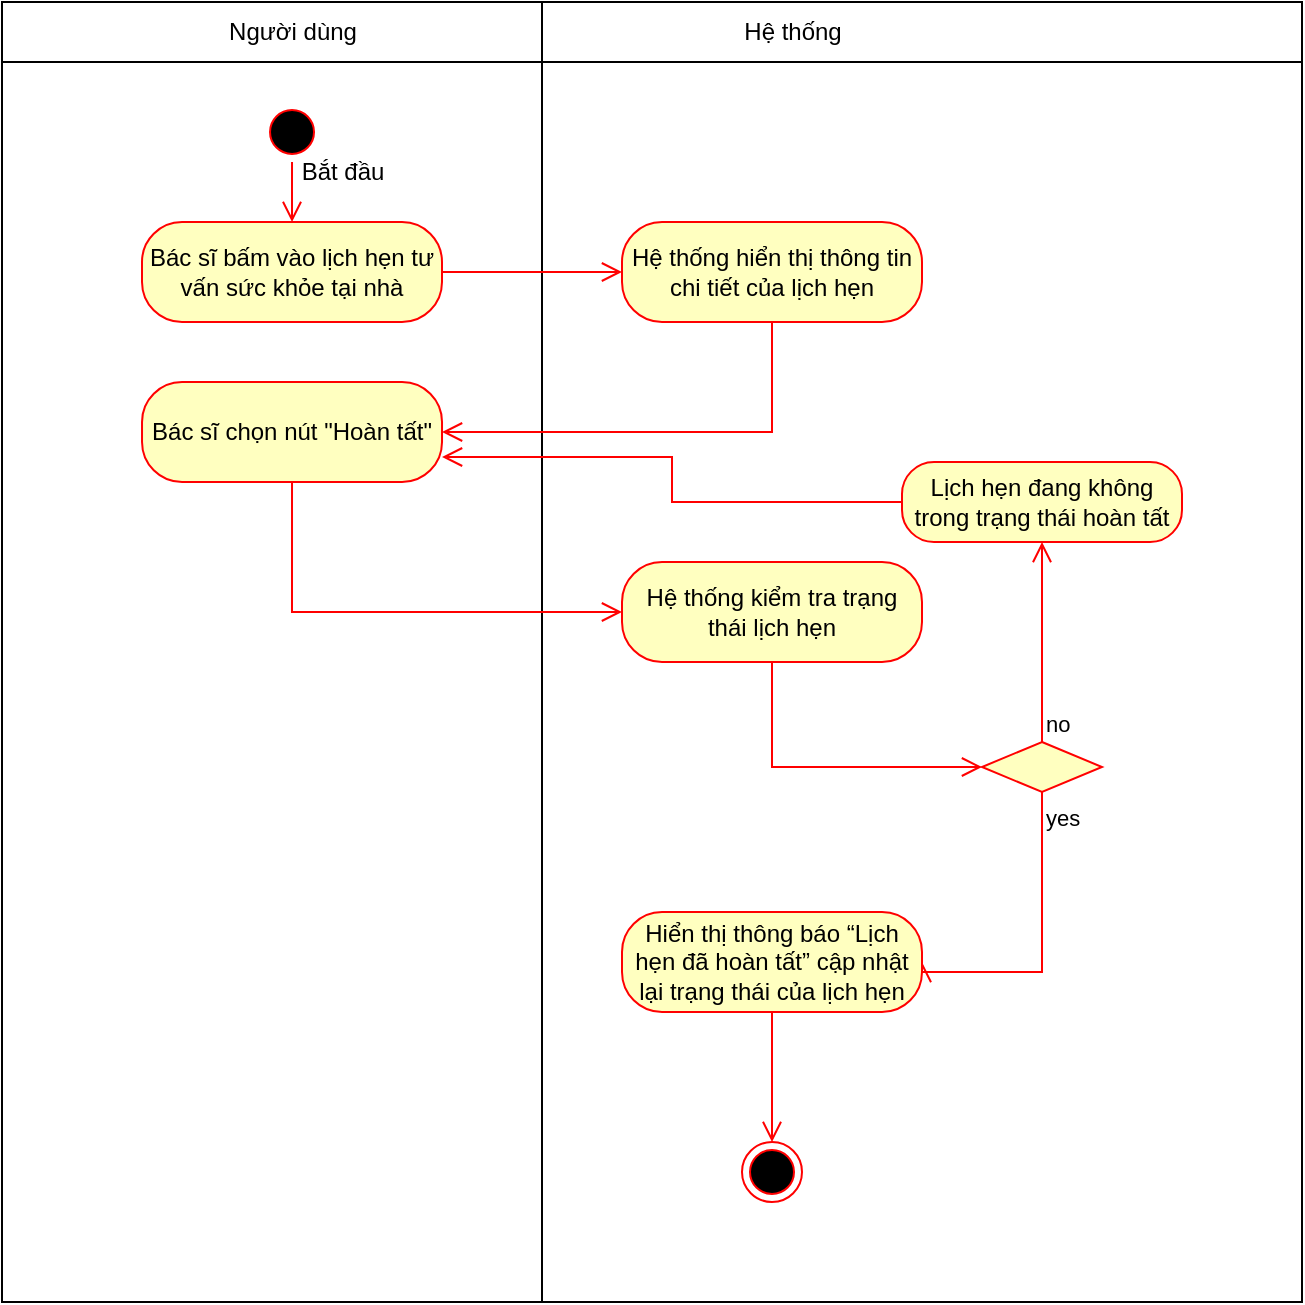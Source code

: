 <mxfile version="24.8.6" pages="27">
  <diagram name="UC040_Activity" id="r07KM_uO-XKKhlRzkbs1">
    <mxGraphModel dx="1050" dy="563" grid="1" gridSize="10" guides="1" tooltips="1" connect="1" arrows="1" fold="1" page="1" pageScale="1" pageWidth="850" pageHeight="1100" math="0" shadow="0">
      <root>
        <mxCell id="0" />
        <mxCell id="1" parent="0" />
        <mxCell id="HwK68-7o1LPMBd7qt5wM-1" value="" style="shape=internalStorage;whiteSpace=wrap;html=1;backgroundOutline=1;dx=270;dy=30;" parent="1" vertex="1">
          <mxGeometry x="180" y="160" width="650" height="650" as="geometry" />
        </mxCell>
        <mxCell id="HwK68-7o1LPMBd7qt5wM-2" value="Người dùng" style="text;html=1;align=center;verticalAlign=middle;resizable=0;points=[];autosize=1;strokeColor=none;fillColor=none;" parent="1" vertex="1">
          <mxGeometry x="280" y="160" width="90" height="30" as="geometry" />
        </mxCell>
        <mxCell id="HwK68-7o1LPMBd7qt5wM-3" value="Hệ thống" style="text;html=1;align=center;verticalAlign=middle;resizable=0;points=[];autosize=1;strokeColor=none;fillColor=none;" parent="1" vertex="1">
          <mxGeometry x="540" y="160" width="70" height="30" as="geometry" />
        </mxCell>
        <mxCell id="HwK68-7o1LPMBd7qt5wM-4" value="" style="ellipse;html=1;shape=startState;fillColor=#000000;strokeColor=#ff0000;" parent="1" vertex="1">
          <mxGeometry x="310.01" y="210" width="30" height="30" as="geometry" />
        </mxCell>
        <mxCell id="HwK68-7o1LPMBd7qt5wM-5" value="" style="edgeStyle=orthogonalEdgeStyle;html=1;verticalAlign=bottom;endArrow=open;endSize=8;strokeColor=#ff0000;rounded=0;" parent="1" source="HwK68-7o1LPMBd7qt5wM-4" edge="1">
          <mxGeometry relative="1" as="geometry">
            <mxPoint x="325.01" y="270" as="targetPoint" />
          </mxGeometry>
        </mxCell>
        <mxCell id="HwK68-7o1LPMBd7qt5wM-6" value="Bắt đầu" style="text;html=1;align=center;verticalAlign=middle;resizable=0;points=[];autosize=1;strokeColor=none;fillColor=none;" parent="1" vertex="1">
          <mxGeometry x="320" y="230" width="60" height="30" as="geometry" />
        </mxCell>
        <mxCell id="HwK68-7o1LPMBd7qt5wM-22" style="edgeStyle=orthogonalEdgeStyle;rounded=0;orthogonalLoop=1;jettySize=auto;html=1;entryX=0.5;entryY=1;entryDx=0;entryDy=0;" parent="1" target="HwK68-7o1LPMBd7qt5wM-19" edge="1">
          <mxGeometry relative="1" as="geometry">
            <mxPoint x="648.75" y="475" as="sourcePoint" />
          </mxGeometry>
        </mxCell>
        <mxCell id="HwK68-7o1LPMBd7qt5wM-25" style="edgeStyle=orthogonalEdgeStyle;rounded=0;orthogonalLoop=1;jettySize=auto;html=1;entryX=0.5;entryY=1;entryDx=0;entryDy=0;" parent="1" source="HwK68-7o1LPMBd7qt5wM-19" edge="1">
          <mxGeometry relative="1" as="geometry">
            <mxPoint x="730.005" y="425" as="targetPoint" />
          </mxGeometry>
        </mxCell>
        <mxCell id="HwK68-7o1LPMBd7qt5wM-31" value="" style="ellipse;html=1;shape=endState;fillColor=#000000;strokeColor=#ff0000;" parent="1" vertex="1">
          <mxGeometry x="550" y="730" width="30" height="30" as="geometry" />
        </mxCell>
        <mxCell id="RjjrgExaNWnJNPgdTMuC-6" value="&lt;span style=&quot;white-space-collapse: preserve;&quot;&gt;Bác sĩ bấm vào lịch hẹn tư vấn sức khỏe tại nhà&lt;/span&gt;" style="rounded=1;whiteSpace=wrap;html=1;arcSize=40;fontColor=#000000;fillColor=#ffffc0;strokeColor=#ff0000;" vertex="1" parent="1">
          <mxGeometry x="250" y="270" width="150" height="50" as="geometry" />
        </mxCell>
        <mxCell id="RjjrgExaNWnJNPgdTMuC-7" value="" style="edgeStyle=orthogonalEdgeStyle;html=1;verticalAlign=bottom;endArrow=open;endSize=8;strokeColor=#ff0000;rounded=0;entryX=0;entryY=0.5;entryDx=0;entryDy=0;" edge="1" source="RjjrgExaNWnJNPgdTMuC-6" parent="1" target="RjjrgExaNWnJNPgdTMuC-8">
          <mxGeometry relative="1" as="geometry">
            <mxPoint x="325.01" y="370" as="targetPoint" />
          </mxGeometry>
        </mxCell>
        <mxCell id="RjjrgExaNWnJNPgdTMuC-8" value="Hệ thống hiển thị thông tin chi tiết của lịch hẹn" style="rounded=1;whiteSpace=wrap;html=1;arcSize=40;fontColor=#000000;fillColor=#ffffc0;strokeColor=#ff0000;" vertex="1" parent="1">
          <mxGeometry x="490" y="270" width="150" height="50" as="geometry" />
        </mxCell>
        <mxCell id="RjjrgExaNWnJNPgdTMuC-10" value="Bác sĩ chọn nút &quot;Hoàn tất&quot;" style="rounded=1;whiteSpace=wrap;html=1;arcSize=40;fontColor=#000000;fillColor=#ffffc0;strokeColor=#ff0000;" vertex="1" parent="1">
          <mxGeometry x="250.01" y="350" width="150" height="50" as="geometry" />
        </mxCell>
        <mxCell id="RjjrgExaNWnJNPgdTMuC-14" value="" style="edgeStyle=orthogonalEdgeStyle;html=1;verticalAlign=bottom;endArrow=open;endSize=8;strokeColor=#ff0000;rounded=0;entryX=1;entryY=0.5;entryDx=0;entryDy=0;exitX=0.5;exitY=1;exitDx=0;exitDy=0;" edge="1" parent="1" source="RjjrgExaNWnJNPgdTMuC-8" target="RjjrgExaNWnJNPgdTMuC-10">
          <mxGeometry relative="1" as="geometry">
            <mxPoint x="500" y="305" as="targetPoint" />
            <mxPoint x="410" y="305" as="sourcePoint" />
          </mxGeometry>
        </mxCell>
        <mxCell id="RjjrgExaNWnJNPgdTMuC-15" value="Hệ thống kiểm tra trạng thái lịch hẹn" style="rounded=1;whiteSpace=wrap;html=1;arcSize=40;fontColor=#000000;fillColor=#ffffc0;strokeColor=#ff0000;" vertex="1" parent="1">
          <mxGeometry x="490" y="440" width="150" height="50" as="geometry" />
        </mxCell>
        <mxCell id="RjjrgExaNWnJNPgdTMuC-17" value="" style="edgeStyle=orthogonalEdgeStyle;html=1;verticalAlign=bottom;endArrow=open;endSize=8;strokeColor=#ff0000;rounded=0;entryX=0;entryY=0.5;entryDx=0;entryDy=0;exitX=0.5;exitY=1;exitDx=0;exitDy=0;" edge="1" parent="1" source="RjjrgExaNWnJNPgdTMuC-10" target="RjjrgExaNWnJNPgdTMuC-15">
          <mxGeometry relative="1" as="geometry">
            <mxPoint x="460" y="450" as="targetPoint" />
            <mxPoint x="370" y="450" as="sourcePoint" />
          </mxGeometry>
        </mxCell>
        <mxCell id="RjjrgExaNWnJNPgdTMuC-18" value="" style="rhombus;whiteSpace=wrap;html=1;fontColor=#000000;fillColor=#ffffc0;strokeColor=#ff0000;" vertex="1" parent="1">
          <mxGeometry x="670" y="530" width="60" height="25" as="geometry" />
        </mxCell>
        <mxCell id="RjjrgExaNWnJNPgdTMuC-19" value="no" style="edgeStyle=orthogonalEdgeStyle;html=1;align=left;verticalAlign=bottom;endArrow=open;endSize=8;strokeColor=#ff0000;rounded=0;exitX=0.5;exitY=0;exitDx=0;exitDy=0;entryX=0.5;entryY=1;entryDx=0;entryDy=0;" edge="1" source="RjjrgExaNWnJNPgdTMuC-18" parent="1" target="RjjrgExaNWnJNPgdTMuC-24">
          <mxGeometry x="-1" relative="1" as="geometry">
            <mxPoint x="880" y="375" as="targetPoint" />
          </mxGeometry>
        </mxCell>
        <mxCell id="RjjrgExaNWnJNPgdTMuC-20" value="yes" style="edgeStyle=orthogonalEdgeStyle;html=1;align=left;verticalAlign=top;endArrow=open;endSize=8;strokeColor=#ff0000;rounded=0;entryX=1;entryY=0.5;entryDx=0;entryDy=0;" edge="1" source="RjjrgExaNWnJNPgdTMuC-18" parent="1" target="RjjrgExaNWnJNPgdTMuC-22">
          <mxGeometry x="-1" relative="1" as="geometry">
            <mxPoint x="700" y="615" as="targetPoint" />
            <Array as="points">
              <mxPoint x="700" y="645" />
            </Array>
          </mxGeometry>
        </mxCell>
        <mxCell id="RjjrgExaNWnJNPgdTMuC-21" value="" style="edgeStyle=orthogonalEdgeStyle;html=1;verticalAlign=bottom;endArrow=open;endSize=8;strokeColor=#ff0000;rounded=0;entryX=0;entryY=0.5;entryDx=0;entryDy=0;fontStyle=1;exitX=0.5;exitY=1;exitDx=0;exitDy=0;" edge="1" parent="1" source="RjjrgExaNWnJNPgdTMuC-15" target="RjjrgExaNWnJNPgdTMuC-18">
          <mxGeometry relative="1" as="geometry">
            <mxPoint x="650" y="540" as="targetPoint" />
            <mxPoint x="560" y="540" as="sourcePoint" />
          </mxGeometry>
        </mxCell>
        <mxCell id="RjjrgExaNWnJNPgdTMuC-22" value="&lt;span style=&quot;white-space-collapse: preserve;&quot;&gt;Hiển thị thông báo “Lịch hẹn đã hoàn tất” cập nhật lại trạng thái của lịch hẹn&lt;/span&gt;" style="rounded=1;whiteSpace=wrap;html=1;arcSize=40;fontColor=#000000;fillColor=#ffffc0;strokeColor=#ff0000;" vertex="1" parent="1">
          <mxGeometry x="490" y="615" width="150" height="50" as="geometry" />
        </mxCell>
        <mxCell id="RjjrgExaNWnJNPgdTMuC-23" value="" style="edgeStyle=orthogonalEdgeStyle;html=1;verticalAlign=bottom;endArrow=open;endSize=8;strokeColor=#ff0000;rounded=0;entryX=0.5;entryY=0;entryDx=0;entryDy=0;" edge="1" source="RjjrgExaNWnJNPgdTMuC-22" parent="1" target="HwK68-7o1LPMBd7qt5wM-31">
          <mxGeometry relative="1" as="geometry">
            <mxPoint x="550" y="715" as="targetPoint" />
          </mxGeometry>
        </mxCell>
        <mxCell id="RjjrgExaNWnJNPgdTMuC-24" value="&lt;span id=&quot;docs-internal-guid-47201fea-7fff-067b-a398-65f8c555d86c&quot;&gt;&lt;span style=&quot;background-color: transparent; font-variant-numeric: normal; font-variant-east-asian: normal; font-variant-alternates: normal; font-variant-position: normal; vertical-align: baseline; white-space-collapse: preserve;&quot;&gt;&lt;font face=&quot;Helvetica&quot; style=&quot;font-size: 12px;&quot;&gt;Lịch hẹn đang không trong trạng thái hoàn tất&lt;/font&gt;&lt;/span&gt;&lt;/span&gt;" style="rounded=1;whiteSpace=wrap;html=1;arcSize=40;fontColor=#000000;fillColor=#ffffc0;strokeColor=#ff0000;" vertex="1" parent="1">
          <mxGeometry x="630" y="390" width="140" height="40" as="geometry" />
        </mxCell>
        <mxCell id="RjjrgExaNWnJNPgdTMuC-25" value="" style="edgeStyle=orthogonalEdgeStyle;html=1;verticalAlign=bottom;endArrow=open;endSize=8;strokeColor=#ff0000;rounded=0;exitX=0;exitY=0.5;exitDx=0;exitDy=0;entryX=1;entryY=0.75;entryDx=0;entryDy=0;" edge="1" source="RjjrgExaNWnJNPgdTMuC-24" parent="1" target="RjjrgExaNWnJNPgdTMuC-10">
          <mxGeometry relative="1" as="geometry">
            <mxPoint x="20" y="300" as="targetPoint" />
          </mxGeometry>
        </mxCell>
      </root>
    </mxGraphModel>
  </diagram>
  <diagram id="0uX9xbUi8IxC3tIncWp4" name="UC040-Se">
    <mxGraphModel dx="1050" dy="557" grid="1" gridSize="10" guides="1" tooltips="1" connect="1" arrows="1" fold="1" page="1" pageScale="1" pageWidth="850" pageHeight="1100" math="0" shadow="0">
      <root>
        <mxCell id="0" />
        <mxCell id="1" parent="0" />
        <mxCell id="pNCAqbRmh9f-_cDE1UDR-22" value="" style="shape=umlLifeline;perimeter=lifelinePerimeter;whiteSpace=wrap;html=1;container=1;dropTarget=0;collapsible=0;recursiveResize=0;outlineConnect=0;portConstraint=eastwest;newEdgeStyle={&quot;curved&quot;:0,&quot;rounded&quot;:0};participant=umlControl;" parent="1" vertex="1">
          <mxGeometry x="730" y="70" width="40" height="770" as="geometry" />
        </mxCell>
        <mxCell id="s6VV3BhAEwO_F0Hdw36m-2" value="" style="html=1;points=[[0,0,0,0,5],[0,1,0,0,-5],[1,0,0,0,5],[1,1,0,0,-5]];perimeter=orthogonalPerimeter;outlineConnect=0;targetShapes=umlLifeline;portConstraint=eastwest;newEdgeStyle={&quot;curved&quot;:0,&quot;rounded&quot;:0};" vertex="1" parent="pNCAqbRmh9f-_cDE1UDR-22">
          <mxGeometry x="15" y="120" width="10" height="70" as="geometry" />
        </mxCell>
        <mxCell id="s6VV3BhAEwO_F0Hdw36m-16" value="" style="html=1;points=[[0,0,0,0,5],[0,1,0,0,-5],[1,0,0,0,5],[1,1,0,0,-5]];perimeter=orthogonalPerimeter;outlineConnect=0;targetShapes=umlLifeline;portConstraint=eastwest;newEdgeStyle={&quot;curved&quot;:0,&quot;rounded&quot;:0};" vertex="1" parent="pNCAqbRmh9f-_cDE1UDR-22">
          <mxGeometry x="20" y="510" width="10" height="20" as="geometry" />
        </mxCell>
        <mxCell id="pNCAqbRmh9f-_cDE1UDR-5" value="GD.PhieuHenKhamTaiNha" style="text;html=1;align=center;verticalAlign=middle;resizable=0;points=[];autosize=1;strokeColor=none;fillColor=none;" parent="1" vertex="1">
          <mxGeometry x="270" y="108" width="170" height="30" as="geometry" />
        </mxCell>
        <mxCell id="pNCAqbRmh9f-_cDE1UDR-7" value="GD.ThongTinChiTietHenKham" style="text;html=1;align=center;verticalAlign=middle;resizable=0;points=[];autosize=1;strokeColor=none;fillColor=none;" parent="1" vertex="1">
          <mxGeometry x="470" y="108" width="190" height="30" as="geometry" />
        </mxCell>
        <mxCell id="pNCAqbRmh9f-_cDE1UDR-9" value="HenKhamTaiNhaController" style="text;html=1;align=center;verticalAlign=middle;resizable=0;points=[];autosize=1;strokeColor=none;fillColor=none;" parent="1" vertex="1">
          <mxGeometry x="670" y="108" width="170" height="30" as="geometry" />
        </mxCell>
        <mxCell id="pNCAqbRmh9f-_cDE1UDR-12" value="HenKhamTaiNha" style="text;html=1;align=center;verticalAlign=middle;resizable=0;points=[];autosize=1;strokeColor=none;fillColor=none;" parent="1" vertex="1">
          <mxGeometry x="885" y="108" width="110" height="30" as="geometry" />
        </mxCell>
        <mxCell id="pNCAqbRmh9f-_cDE1UDR-16" value="" style="shape=umlLifeline;perimeter=lifelinePerimeter;whiteSpace=wrap;html=1;container=1;dropTarget=0;collapsible=0;recursiveResize=0;outlineConnect=0;portConstraint=eastwest;newEdgeStyle={&quot;curved&quot;:0,&quot;rounded&quot;:0};participant=umlActor;" parent="1" vertex="1">
          <mxGeometry x="130" y="70" width="20" height="770" as="geometry" />
        </mxCell>
        <mxCell id="s6VV3BhAEwO_F0Hdw36m-6" value="" style="html=1;points=[[0,0,0,0,5],[0,1,0,0,-5],[1,0,0,0,5],[1,1,0,0,-5]];perimeter=orthogonalPerimeter;outlineConnect=0;targetShapes=umlLifeline;portConstraint=eastwest;newEdgeStyle={&quot;curved&quot;:0,&quot;rounded&quot;:0};" vertex="1" parent="pNCAqbRmh9f-_cDE1UDR-16">
          <mxGeometry x="5" y="70" width="10" height="660" as="geometry" />
        </mxCell>
        <mxCell id="pNCAqbRmh9f-_cDE1UDR-17" value="Bác sĩ" style="text;html=1;align=center;verticalAlign=middle;resizable=0;points=[];autosize=1;strokeColor=none;fillColor=none;" parent="1" vertex="1">
          <mxGeometry x="110" y="110" width="60" height="30" as="geometry" />
        </mxCell>
        <mxCell id="pNCAqbRmh9f-_cDE1UDR-19" value="" style="shape=umlLifeline;perimeter=lifelinePerimeter;whiteSpace=wrap;html=1;container=1;dropTarget=0;collapsible=0;recursiveResize=0;outlineConnect=0;portConstraint=eastwest;newEdgeStyle={&quot;curved&quot;:0,&quot;rounded&quot;:0};participant=umlBoundary;" parent="1" vertex="1">
          <mxGeometry x="330" y="70" width="50" height="770" as="geometry" />
        </mxCell>
        <mxCell id="pNCAqbRmh9f-_cDE1UDR-20" value="" style="shape=umlLifeline;perimeter=lifelinePerimeter;whiteSpace=wrap;html=1;container=1;dropTarget=0;collapsible=0;recursiveResize=0;outlineConnect=0;portConstraint=eastwest;newEdgeStyle={&quot;curved&quot;:0,&quot;rounded&quot;:0};participant=umlBoundary;" parent="1" vertex="1">
          <mxGeometry x="530" y="70" width="50" height="770" as="geometry" />
        </mxCell>
        <mxCell id="s6VV3BhAEwO_F0Hdw36m-5" value="" style="html=1;points=[[0,0,0,0,5],[0,1,0,0,-5],[1,0,0,0,5],[1,1,0,0,-5]];perimeter=orthogonalPerimeter;outlineConnect=0;targetShapes=umlLifeline;portConstraint=eastwest;newEdgeStyle={&quot;curved&quot;:0,&quot;rounded&quot;:0};" vertex="1" parent="pNCAqbRmh9f-_cDE1UDR-20">
          <mxGeometry x="20" y="240" width="10" height="80" as="geometry" />
        </mxCell>
        <mxCell id="s6VV3BhAEwO_F0Hdw36m-10" value="" style="html=1;points=[[0,0,0,0,5],[0,1,0,0,-5],[1,0,0,0,5],[1,1,0,0,-5]];perimeter=orthogonalPerimeter;outlineConnect=0;targetShapes=umlLifeline;portConstraint=eastwest;newEdgeStyle={&quot;curved&quot;:0,&quot;rounded&quot;:0};" vertex="1" parent="pNCAqbRmh9f-_cDE1UDR-20">
          <mxGeometry x="20" y="400" width="10" height="70" as="geometry" />
        </mxCell>
        <mxCell id="pNCAqbRmh9f-_cDE1UDR-23" value="" style="shape=umlLifeline;perimeter=lifelinePerimeter;whiteSpace=wrap;html=1;container=1;dropTarget=0;collapsible=0;recursiveResize=0;outlineConnect=0;portConstraint=eastwest;newEdgeStyle={&quot;curved&quot;:0,&quot;rounded&quot;:0};participant=umlEntity;" parent="1" vertex="1">
          <mxGeometry x="920" y="70" width="40" height="770" as="geometry" />
        </mxCell>
        <mxCell id="s6VV3BhAEwO_F0Hdw36m-3" value="" style="html=1;points=[[0,0,0,0,5],[0,1,0,0,-5],[1,0,0,0,5],[1,1,0,0,-5]];perimeter=orthogonalPerimeter;outlineConnect=0;targetShapes=umlLifeline;portConstraint=eastwest;newEdgeStyle={&quot;curved&quot;:0,&quot;rounded&quot;:0};" vertex="1" parent="pNCAqbRmh9f-_cDE1UDR-23">
          <mxGeometry x="15" y="130" width="10" height="40" as="geometry" />
        </mxCell>
        <mxCell id="s6VV3BhAEwO_F0Hdw36m-8" value="" style="html=1;points=[[0,0,0,0,5],[0,1,0,0,-5],[1,0,0,0,5],[1,1,0,0,-5]];perimeter=orthogonalPerimeter;outlineConnect=0;targetShapes=umlLifeline;portConstraint=eastwest;newEdgeStyle={&quot;curved&quot;:0,&quot;rounded&quot;:0};" vertex="1" parent="pNCAqbRmh9f-_cDE1UDR-23">
          <mxGeometry x="15" y="260" width="10" height="60" as="geometry" />
        </mxCell>
        <mxCell id="MGf0QOo9Ulg38U3BNg0T-5" value="1.Chọn phiểu hẹn khám tại nhà" style="text;html=1;align=center;verticalAlign=middle;resizable=0;points=[];autosize=1;strokeColor=none;fillColor=none;" parent="1" vertex="1">
          <mxGeometry x="150" y="150" width="190" height="30" as="geometry" />
        </mxCell>
        <mxCell id="dPqGVHCRc6pTprhQ7MFe-16" value="" style="html=1;verticalAlign=bottom;endArrow=block;curved=0;rounded=0;" parent="1" edge="1">
          <mxGeometry x="1" y="201" relative="1" as="geometry">
            <mxPoint x="145" y="180" as="sourcePoint" />
            <mxPoint x="350" y="180" as="targetPoint" />
            <mxPoint x="200" y="186" as="offset" />
          </mxGeometry>
        </mxCell>
        <mxCell id="CLK49rCUGFvQQxW7NXFz-2" value="1.1 Gửi yêu cầu lấy danh sách các lịch hẹn khám tại nhà của bác sĩ" style="html=1;verticalAlign=bottom;endArrow=block;curved=0;rounded=0;" parent="1" edge="1" target="s6VV3BhAEwO_F0Hdw36m-2">
          <mxGeometry relative="1" as="geometry">
            <mxPoint x="357.5" y="200" as="sourcePoint" />
            <mxPoint x="752.5" y="200" as="targetPoint" />
          </mxGeometry>
        </mxCell>
        <mxCell id="CLK49rCUGFvQQxW7NXFz-5" value="1.2 getAppointmentHomeDoctor()" style="html=1;verticalAlign=bottom;endArrow=block;curved=0;rounded=0;" parent="1" edge="1">
          <mxGeometry relative="1" as="geometry">
            <mxPoint x="755" y="210" as="sourcePoint" />
            <mxPoint x="935" y="210" as="targetPoint" />
          </mxGeometry>
        </mxCell>
        <mxCell id="CLK49rCUGFvQQxW7NXFz-6" value="1.3 return object[]&amp;nbsp;" style="html=1;verticalAlign=bottom;endArrow=open;dashed=1;endSize=8;curved=0;rounded=0;" parent="1" edge="1">
          <mxGeometry relative="1" as="geometry">
            <mxPoint x="757.5" y="239" as="targetPoint" />
            <mxPoint x="932.5" y="239" as="sourcePoint" />
          </mxGeometry>
        </mxCell>
        <mxCell id="CLK49rCUGFvQQxW7NXFz-8" value="1.4 Xuất ra danh sách lịch khám tại nhà" style="html=1;verticalAlign=bottom;endArrow=open;dashed=1;endSize=8;curved=0;rounded=0;" parent="1" edge="1" target="s6VV3BhAEwO_F0Hdw36m-1">
          <mxGeometry x="0.001" relative="1" as="geometry">
            <mxPoint x="744.5" y="250" as="sourcePoint" />
            <mxPoint x="350" y="250" as="targetPoint" />
            <mxPoint as="offset" />
          </mxGeometry>
        </mxCell>
        <mxCell id="CLK49rCUGFvQQxW7NXFz-12" value="2. Bác sĩ chọn lịch hẹn khám muốn hoàn thành" style="html=1;verticalAlign=bottom;endArrow=block;curved=0;rounded=0;" parent="1" edge="1">
          <mxGeometry width="80" relative="1" as="geometry">
            <mxPoint x="145" y="320" as="sourcePoint" />
            <mxPoint x="550" y="320" as="targetPoint" />
          </mxGeometry>
        </mxCell>
        <mxCell id="-KsypqwPHLUZ3lzRBlBs-2" value="2.1 Gửi yêu cầu lấy lịch hẹn khám&amp;nbsp;&lt;div&gt;tại nhà mà bác sĩ muốn&lt;/div&gt;" style="html=1;verticalAlign=bottom;endArrow=block;curved=0;rounded=0;" parent="1" edge="1">
          <mxGeometry width="80" relative="1" as="geometry">
            <mxPoint x="560" y="330" as="sourcePoint" />
            <mxPoint x="744.5" y="330" as="targetPoint" />
          </mxGeometry>
        </mxCell>
        <mxCell id="-KsypqwPHLUZ3lzRBlBs-3" value="2.2 GetByIdAppointmentHome()" style="html=1;verticalAlign=bottom;endArrow=block;curved=0;rounded=0;" parent="1" target="s6VV3BhAEwO_F0Hdw36m-8" edge="1">
          <mxGeometry width="80" relative="1" as="geometry">
            <mxPoint x="754.5" y="340" as="sourcePoint" />
            <mxPoint x="944" y="340" as="targetPoint" />
          </mxGeometry>
        </mxCell>
        <mxCell id="-KsypqwPHLUZ3lzRBlBs-4" value="4.1 Thông báo: &quot;Lịch hẹn đang không&lt;div&gt;&amp;nbsp;trong trạng thái chờ hoàn tất&quot;&lt;/div&gt;" style="html=1;verticalAlign=bottom;endArrow=open;dashed=1;endSize=8;curved=0;rounded=0;" parent="1" edge="1" target="pNCAqbRmh9f-_cDE1UDR-20">
          <mxGeometry relative="1" as="geometry">
            <mxPoint x="559" y="610" as="targetPoint" />
            <mxPoint x="750" y="610" as="sourcePoint" />
          </mxGeometry>
        </mxCell>
        <mxCell id="-KsypqwPHLUZ3lzRBlBs-6" value="2.4 Xuất ra thông tin chi tiết lịch hẹn" style="html=1;verticalAlign=bottom;endArrow=open;dashed=1;endSize=8;curved=0;rounded=0;exitX=0;exitY=1;exitDx=0;exitDy=-5;exitPerimeter=0;" parent="1" target="s6VV3BhAEwO_F0Hdw36m-5" edge="1" source="s6VV3BhAEwO_F0Hdw36m-7">
          <mxGeometry relative="1" as="geometry">
            <mxPoint x="740" y="370" as="sourcePoint" />
            <mxPoint x="559" y="370" as="targetPoint" />
          </mxGeometry>
        </mxCell>
        <mxCell id="-KsypqwPHLUZ3lzRBlBs-7" value="3. Chọn nút &quot;Hoàn tất&quot;" style="html=1;verticalAlign=bottom;endArrow=block;curved=0;rounded=0;" parent="1" target="s6VV3BhAEwO_F0Hdw36m-10" edge="1" source="s6VV3BhAEwO_F0Hdw36m-6">
          <mxGeometry width="80" relative="1" as="geometry">
            <mxPoint x="160" y="470" as="sourcePoint" />
            <mxPoint x="500" y="470" as="targetPoint" />
          </mxGeometry>
        </mxCell>
        <mxCell id="6HMq9NQmzE6nr76FbxiL-1" value="3.1. Gửi yêu hoàn tất lịch hẹn" style="html=1;verticalAlign=bottom;endArrow=block;curved=0;rounded=0;" parent="1" edge="1">
          <mxGeometry width="80" relative="1" as="geometry">
            <mxPoint x="560" y="490" as="sourcePoint" />
            <mxPoint x="745" y="490" as="targetPoint" />
          </mxGeometry>
        </mxCell>
        <mxCell id="6HMq9NQmzE6nr76FbxiL-2" value="3.1 GetByIdAppointmentHome()" style="html=1;verticalAlign=bottom;endArrow=block;curved=0;rounded=0;" parent="1" edge="1">
          <mxGeometry width="80" relative="1" as="geometry">
            <mxPoint x="754.5" y="500" as="sourcePoint" />
            <mxPoint x="934.5" y="500" as="targetPoint" />
          </mxGeometry>
        </mxCell>
        <mxCell id="6HMq9NQmzE6nr76FbxiL-3" value="3.2 return object&amp;nbsp;" style="html=1;verticalAlign=bottom;endArrow=open;dashed=1;endSize=8;curved=0;rounded=0;exitX=0.5;exitY=0.488;exitDx=0;exitDy=0;exitPerimeter=0;" parent="1" edge="1">
          <mxGeometry relative="1" as="geometry">
            <mxPoint x="755" y="530" as="targetPoint" />
            <mxPoint x="940" y="530" as="sourcePoint" />
          </mxGeometry>
        </mxCell>
        <mxCell id="6HMq9NQmzE6nr76FbxiL-6" value="4.2.1 CompleteAppointmentHome()" style="html=1;verticalAlign=bottom;endArrow=block;curved=0;rounded=0;" parent="1" edge="1">
          <mxGeometry width="80" relative="1" as="geometry">
            <mxPoint x="750" y="630" as="sourcePoint" />
            <mxPoint x="940" y="630" as="targetPoint" />
          </mxGeometry>
        </mxCell>
        <mxCell id="6HMq9NQmzE6nr76FbxiL-7" value="4.2.1.1 return object&amp;nbsp;" style="html=1;verticalAlign=bottom;endArrow=open;dashed=1;endSize=8;curved=0;rounded=0;exitX=0.5;exitY=0.488;exitDx=0;exitDy=0;exitPerimeter=0;" parent="1" edge="1">
          <mxGeometry relative="1" as="geometry">
            <mxPoint x="755" y="670" as="targetPoint" />
            <mxPoint x="940" y="670" as="sourcePoint" />
          </mxGeometry>
        </mxCell>
        <mxCell id="6HMq9NQmzE6nr76FbxiL-8" value="4.2.1.2 Thông báo: &quot;Hoàn tất lịch&amp;nbsp;&lt;div&gt;hẹn thành công&quot;&lt;/div&gt;" style="html=1;verticalAlign=bottom;endArrow=open;dashed=1;endSize=8;curved=0;rounded=0;" parent="1" target="pNCAqbRmh9f-_cDE1UDR-20" edge="1">
          <mxGeometry relative="1" as="geometry">
            <mxPoint x="560" y="680" as="targetPoint" />
            <mxPoint x="750" y="680" as="sourcePoint" />
          </mxGeometry>
        </mxCell>
        <mxCell id="6HMq9NQmzE6nr76FbxiL-10" value="alt" style="shape=umlFrame;whiteSpace=wrap;html=1;pointerEvents=0;" parent="1" vertex="1">
          <mxGeometry x="100" y="540" width="870" height="190" as="geometry" />
        </mxCell>
        <mxCell id="s6VV3BhAEwO_F0Hdw36m-1" value="" style="html=1;points=[[0,0,0,0,5],[0,1,0,0,-5],[1,0,0,0,5],[1,1,0,0,-5]];perimeter=orthogonalPerimeter;outlineConnect=0;targetShapes=umlLifeline;portConstraint=eastwest;newEdgeStyle={&quot;curved&quot;:0,&quot;rounded&quot;:0};" vertex="1" parent="1">
          <mxGeometry x="350" y="170" width="10" height="90" as="geometry" />
        </mxCell>
        <mxCell id="s6VV3BhAEwO_F0Hdw36m-7" value="" style="html=1;points=[[0,0,0,0,5],[0,1,0,0,-5],[1,0,0,0,5],[1,1,0,0,-5]];perimeter=orthogonalPerimeter;outlineConnect=0;targetShapes=umlLifeline;portConstraint=eastwest;newEdgeStyle={&quot;curved&quot;:0,&quot;rounded&quot;:0};" vertex="1" parent="1">
          <mxGeometry x="744.5" y="320" width="10" height="70" as="geometry" />
        </mxCell>
        <mxCell id="s6VV3BhAEwO_F0Hdw36m-9" value="2.3 return object" style="html=1;verticalAlign=bottom;endArrow=open;dashed=1;endSize=8;curved=0;rounded=0;exitX=0.5;exitY=0.667;exitDx=0;exitDy=0;exitPerimeter=0;" edge="1" parent="1" source="s6VV3BhAEwO_F0Hdw36m-8">
          <mxGeometry relative="1" as="geometry">
            <mxPoint x="930" y="370" as="sourcePoint" />
            <mxPoint x="754.5" y="370" as="targetPoint" />
          </mxGeometry>
        </mxCell>
        <mxCell id="s6VV3BhAEwO_F0Hdw36m-12" value="" style="html=1;points=[[0,0,0,0,5],[0,1,0,0,-5],[1,0,0,0,5],[1,1,0,0,-5]];perimeter=orthogonalPerimeter;outlineConnect=0;targetShapes=umlLifeline;portConstraint=eastwest;newEdgeStyle={&quot;curved&quot;:0,&quot;rounded&quot;:0};" vertex="1" parent="1">
          <mxGeometry x="935" y="490" width="10" height="50" as="geometry" />
        </mxCell>
        <mxCell id="s6VV3BhAEwO_F0Hdw36m-19" value="" style="html=1;verticalAlign=bottom;endArrow=block;curved=0;rounded=0;" edge="1" parent="1" target="s6VV3BhAEwO_F0Hdw36m-18">
          <mxGeometry width="80" relative="1" as="geometry">
            <mxPoint x="750" y="500" as="sourcePoint" />
            <mxPoint x="935" y="500" as="targetPoint" />
          </mxGeometry>
        </mxCell>
        <mxCell id="s6VV3BhAEwO_F0Hdw36m-18" value="" style="html=1;points=[[0,0,0,0,5],[0,1,0,0,-5],[1,0,0,0,5],[1,1,0,0,-5]];perimeter=orthogonalPerimeter;outlineConnect=0;targetShapes=umlLifeline;portConstraint=eastwest;newEdgeStyle={&quot;curved&quot;:0,&quot;rounded&quot;:0};" vertex="1" parent="1">
          <mxGeometry x="745" y="480" width="10" height="240" as="geometry" />
        </mxCell>
        <mxCell id="s6VV3BhAEwO_F0Hdw36m-17" value="4. kiểm tra trạng thái lịch hẹn" style="html=1;align=left;spacingLeft=2;endArrow=block;rounded=0;edgeStyle=orthogonalEdgeStyle;curved=0;rounded=0;" edge="1" target="s6VV3BhAEwO_F0Hdw36m-16" parent="1">
          <mxGeometry relative="1" as="geometry">
            <mxPoint x="760" y="550" as="sourcePoint" />
            <Array as="points">
              <mxPoint x="779.5" y="580" />
            </Array>
          </mxGeometry>
        </mxCell>
      </root>
    </mxGraphModel>
  </diagram>
  <diagram id="l6VgW6hIpTGVGIca1kkN" name="UC043_Ac">
    <mxGraphModel dx="1050" dy="563" grid="1" gridSize="10" guides="1" tooltips="1" connect="1" arrows="1" fold="1" page="1" pageScale="1" pageWidth="850" pageHeight="1100" math="0" shadow="0">
      <root>
        <mxCell id="0" />
        <mxCell id="1" parent="0" />
        <mxCell id="ho0XYYGO-b61oMNmxvEt-1" value="" style="shape=internalStorage;whiteSpace=wrap;html=1;backgroundOutline=1;dx=270;dy=30;" vertex="1" parent="1">
          <mxGeometry x="180" y="160" width="570" height="540" as="geometry" />
        </mxCell>
        <mxCell id="ho0XYYGO-b61oMNmxvEt-2" value="Người dùng" style="text;html=1;align=center;verticalAlign=middle;resizable=0;points=[];autosize=1;strokeColor=none;fillColor=none;" vertex="1" parent="1">
          <mxGeometry x="280" y="160" width="90" height="30" as="geometry" />
        </mxCell>
        <mxCell id="ho0XYYGO-b61oMNmxvEt-3" value="Hệ thống" style="text;html=1;align=center;verticalAlign=middle;resizable=0;points=[];autosize=1;strokeColor=none;fillColor=none;" vertex="1" parent="1">
          <mxGeometry x="540" y="160" width="70" height="30" as="geometry" />
        </mxCell>
        <mxCell id="ho0XYYGO-b61oMNmxvEt-4" value="" style="ellipse;html=1;shape=startState;fillColor=#000000;strokeColor=#ff0000;" vertex="1" parent="1">
          <mxGeometry x="310.01" y="210" width="30" height="30" as="geometry" />
        </mxCell>
        <mxCell id="ho0XYYGO-b61oMNmxvEt-5" value="" style="edgeStyle=orthogonalEdgeStyle;html=1;verticalAlign=bottom;endArrow=open;endSize=8;strokeColor=#ff0000;rounded=0;" edge="1" parent="1" source="ho0XYYGO-b61oMNmxvEt-4">
          <mxGeometry relative="1" as="geometry">
            <mxPoint x="325.01" y="270" as="targetPoint" />
          </mxGeometry>
        </mxCell>
        <mxCell id="ho0XYYGO-b61oMNmxvEt-6" value="Bắt đầu" style="text;html=1;align=center;verticalAlign=middle;resizable=0;points=[];autosize=1;strokeColor=none;fillColor=none;" vertex="1" parent="1">
          <mxGeometry x="320" y="230" width="60" height="30" as="geometry" />
        </mxCell>
        <mxCell id="ho0XYYGO-b61oMNmxvEt-7" value="" style="ellipse;html=1;shape=endState;fillColor=#000000;strokeColor=#ff0000;" vertex="1" parent="1">
          <mxGeometry x="560" y="635" width="30" height="30" as="geometry" />
        </mxCell>
        <mxCell id="ho0XYYGO-b61oMNmxvEt-8" value="&lt;span id=&quot;docs-internal-guid-373cdb3b-7fff-a7b9-8968-9a29109a95af&quot;&gt;&lt;span style=&quot;background-color: transparent; font-variant-numeric: normal; font-variant-east-asian: normal; font-variant-alternates: normal; font-variant-position: normal; vertical-align: baseline; white-space-collapse: preserve;&quot;&gt;&lt;font style=&quot;font-size: 12px;&quot; face=&quot;Helvetica&quot;&gt;Bệnh nhân và bác sĩ chọn vào icon chat góc dưới bên phải màn hình&lt;/font&gt;&lt;/span&gt;&lt;/span&gt;" style="rounded=1;whiteSpace=wrap;html=1;arcSize=40;fontColor=#000000;fillColor=#ffffc0;strokeColor=#ff0000;" vertex="1" parent="1">
          <mxGeometry x="250" y="270" width="150" height="50" as="geometry" />
        </mxCell>
        <mxCell id="ho0XYYGO-b61oMNmxvEt-9" value="" style="edgeStyle=orthogonalEdgeStyle;html=1;verticalAlign=bottom;endArrow=open;endSize=8;strokeColor=#ff0000;rounded=0;entryX=0;entryY=0.5;entryDx=0;entryDy=0;" edge="1" parent="1" source="ho0XYYGO-b61oMNmxvEt-8" target="ho0XYYGO-b61oMNmxvEt-10">
          <mxGeometry relative="1" as="geometry">
            <mxPoint x="325.01" y="370" as="targetPoint" />
          </mxGeometry>
        </mxCell>
        <mxCell id="ho0XYYGO-b61oMNmxvEt-10" value="&lt;span id=&quot;docs-internal-guid-c56ae204-7fff-fa75-0db6-a05f977338c6&quot;&gt;&lt;span style=&quot;background-color: transparent; font-variant-numeric: normal; font-variant-east-asian: normal; font-variant-alternates: normal; font-variant-position: normal; vertical-align: baseline; white-space-collapse: preserve;&quot;&gt;&lt;font style=&quot;font-size: 12px;&quot; face=&quot;Helvetica&quot;&gt;Hệ thống sẽ hiển thị giao diện chat&lt;/font&gt;&lt;/span&gt;&lt;/span&gt;" style="rounded=1;whiteSpace=wrap;html=1;arcSize=40;fontColor=#000000;fillColor=#ffffc0;strokeColor=#ff0000;" vertex="1" parent="1">
          <mxGeometry x="490" y="270" width="150" height="50" as="geometry" />
        </mxCell>
        <mxCell id="ho0XYYGO-b61oMNmxvEt-11" value="&lt;span id=&quot;docs-internal-guid-5da5297a-7fff-9cec-0ec5-b98b8a50a748&quot;&gt;&lt;span style=&quot;background-color: transparent; font-variant-numeric: normal; font-variant-east-asian: normal; font-variant-alternates: normal; font-variant-position: normal; vertical-align: baseline; white-space-collapse: preserve;&quot;&gt;&lt;font style=&quot;font-size: 12px;&quot; face=&quot;Helvetica&quot;&gt;Bệnh nhân và bác sĩ nhập các câu hỏi thắc mắc&lt;/font&gt;&lt;/span&gt;&lt;/span&gt;" style="rounded=1;whiteSpace=wrap;html=1;arcSize=40;fontColor=#000000;fillColor=#ffffc0;strokeColor=#ff0000;" vertex="1" parent="1">
          <mxGeometry x="250.01" y="350" width="150" height="50" as="geometry" />
        </mxCell>
        <mxCell id="ho0XYYGO-b61oMNmxvEt-12" value="" style="edgeStyle=orthogonalEdgeStyle;html=1;verticalAlign=bottom;endArrow=open;endSize=8;strokeColor=#ff0000;rounded=0;entryX=1;entryY=0.5;entryDx=0;entryDy=0;exitX=0.5;exitY=1;exitDx=0;exitDy=0;" edge="1" parent="1" source="ho0XYYGO-b61oMNmxvEt-10" target="ho0XYYGO-b61oMNmxvEt-11">
          <mxGeometry relative="1" as="geometry">
            <mxPoint x="500" y="305" as="targetPoint" />
            <mxPoint x="410" y="305" as="sourcePoint" />
          </mxGeometry>
        </mxCell>
        <mxCell id="ho0XYYGO-b61oMNmxvEt-14" value="" style="edgeStyle=orthogonalEdgeStyle;html=1;verticalAlign=bottom;endArrow=open;endSize=8;strokeColor=#ff0000;rounded=0;exitX=0.5;exitY=1;exitDx=0;exitDy=0;" edge="1" parent="1" source="ho0XYYGO-b61oMNmxvEt-11" target="ho0XYYGO-b61oMNmxvEt-23">
          <mxGeometry relative="1" as="geometry">
            <mxPoint x="330" y="460" as="targetPoint" />
            <mxPoint x="370" y="450" as="sourcePoint" />
          </mxGeometry>
        </mxCell>
        <mxCell id="ho0XYYGO-b61oMNmxvEt-19" value="&lt;span id=&quot;docs-internal-guid-94536d75-7fff-3401-f332-79f112d2c8a3&quot;&gt;&lt;span style=&quot;background-color: transparent; font-variant-numeric: normal; font-variant-east-asian: normal; font-variant-alternates: normal; font-variant-position: normal; vertical-align: baseline; white-space-collapse: preserve;&quot;&gt;&lt;font style=&quot;font-size: 13px;&quot; face=&quot;Helvetica&quot;&gt;Hệ thống xử lý và tự động render ra câu trả lời thích hợp nhất để giải đáp cho câu hỏi của bệnh nhân&lt;/font&gt;&lt;/span&gt;&lt;/span&gt;" style="rounded=1;whiteSpace=wrap;html=1;arcSize=40;fontColor=#000000;fillColor=#ffffc0;strokeColor=#ff0000;" vertex="1" parent="1">
          <mxGeometry x="460" y="520" width="230" height="50" as="geometry" />
        </mxCell>
        <mxCell id="ho0XYYGO-b61oMNmxvEt-20" value="" style="edgeStyle=orthogonalEdgeStyle;html=1;verticalAlign=bottom;endArrow=open;endSize=8;strokeColor=#ff0000;rounded=0;entryX=0.5;entryY=0;entryDx=0;entryDy=0;" edge="1" parent="1" source="ho0XYYGO-b61oMNmxvEt-19" target="ho0XYYGO-b61oMNmxvEt-7">
          <mxGeometry relative="1" as="geometry">
            <mxPoint x="550" y="620" as="targetPoint" />
          </mxGeometry>
        </mxCell>
        <mxCell id="ho0XYYGO-b61oMNmxvEt-23" value="&lt;span id=&quot;docs-internal-guid-2c578566-7fff-5a97-1c19-4937bd48b780&quot;&gt;&lt;span style=&quot;background-color: transparent; font-variant-numeric: normal; font-variant-east-asian: normal; font-variant-alternates: normal; font-variant-position: normal; vertical-align: baseline; white-space-collapse: preserve;&quot;&gt;&lt;font style=&quot;font-size: 12px;&quot;&gt;Bệnh nhân và bác sĩ nhấn nút “Gửi” &lt;/font&gt;&lt;/span&gt;&lt;/span&gt;" style="rounded=1;whiteSpace=wrap;html=1;arcSize=40;fontColor=#000000;fillColor=#ffffc0;strokeColor=#ff0000;" vertex="1" parent="1">
          <mxGeometry x="250" y="450" width="150" height="50" as="geometry" />
        </mxCell>
        <mxCell id="ho0XYYGO-b61oMNmxvEt-24" value="" style="edgeStyle=orthogonalEdgeStyle;html=1;verticalAlign=bottom;endArrow=open;endSize=8;strokeColor=#ff0000;rounded=0;entryX=0.5;entryY=0;entryDx=0;entryDy=0;exitX=1;exitY=0.5;exitDx=0;exitDy=0;" edge="1" parent="1" source="ho0XYYGO-b61oMNmxvEt-23" target="ho0XYYGO-b61oMNmxvEt-19">
          <mxGeometry relative="1" as="geometry">
            <mxPoint x="500" y="305" as="targetPoint" />
            <mxPoint x="410" y="305" as="sourcePoint" />
          </mxGeometry>
        </mxCell>
      </root>
    </mxGraphModel>
  </diagram>
  <diagram id="MkAuKu-V_gPYbYEkl2ou" name="UC043-Se">
    <mxGraphModel dx="1050" dy="557" grid="1" gridSize="10" guides="1" tooltips="1" connect="1" arrows="1" fold="1" page="1" pageScale="1" pageWidth="850" pageHeight="1100" math="0" shadow="0">
      <root>
        <mxCell id="0" />
        <mxCell id="1" parent="0" />
        <mxCell id="FHG0RUY289eD5MEnqTt6-2" value="GD.Chatbot" style="text;html=1;align=center;verticalAlign=middle;resizable=0;points=[];autosize=1;strokeColor=none;fillColor=none;" parent="1" vertex="1">
          <mxGeometry x="360" y="105.19" width="90" height="30" as="geometry" />
        </mxCell>
        <mxCell id="FHG0RUY289eD5MEnqTt6-3" value="ChatbotController" style="text;html=1;align=center;verticalAlign=middle;resizable=0;points=[];autosize=1;strokeColor=none;fillColor=none;" parent="1" vertex="1">
          <mxGeometry x="695" y="108" width="120" height="30" as="geometry" />
        </mxCell>
        <mxCell id="FHG0RUY289eD5MEnqTt6-5" value="" style="shape=umlLifeline;perimeter=lifelinePerimeter;whiteSpace=wrap;html=1;container=1;dropTarget=0;collapsible=0;recursiveResize=0;outlineConnect=0;portConstraint=eastwest;newEdgeStyle={&quot;curved&quot;:0,&quot;rounded&quot;:0};participant=umlActor;" parent="1" vertex="1">
          <mxGeometry x="130" y="70" width="20" height="450" as="geometry" />
        </mxCell>
        <mxCell id="ii-oUTN0xNpa4NFSlTDI-1" value="" style="html=1;points=[[0,0,0,0,5],[0,1,0,0,-5],[1,0,0,0,5],[1,1,0,0,-5]];perimeter=orthogonalPerimeter;outlineConnect=0;targetShapes=umlLifeline;portConstraint=eastwest;newEdgeStyle={&quot;curved&quot;:0,&quot;rounded&quot;:0};" vertex="1" parent="FHG0RUY289eD5MEnqTt6-5">
          <mxGeometry x="5" y="70" width="10" height="320" as="geometry" />
        </mxCell>
        <mxCell id="FHG0RUY289eD5MEnqTt6-6" value="Bác sĩ và Bệnh nhân" style="text;html=1;align=center;verticalAlign=middle;resizable=0;points=[];autosize=1;strokeColor=none;fillColor=none;" parent="1" vertex="1">
          <mxGeometry x="75" y="110" width="130" height="30" as="geometry" />
        </mxCell>
        <mxCell id="FHG0RUY289eD5MEnqTt6-8" value="" style="shape=umlLifeline;perimeter=lifelinePerimeter;whiteSpace=wrap;html=1;container=1;dropTarget=0;collapsible=0;recursiveResize=0;outlineConnect=0;portConstraint=eastwest;newEdgeStyle={&quot;curved&quot;:0,&quot;rounded&quot;:0};participant=umlBoundary;" parent="1" vertex="1">
          <mxGeometry x="380" y="67.19" width="50" height="452.81" as="geometry" />
        </mxCell>
        <mxCell id="ii-oUTN0xNpa4NFSlTDI-5" value="" style="html=1;points=[[0,0,0,0,5],[0,1,0,0,-5],[1,0,0,0,5],[1,1,0,0,-5]];perimeter=orthogonalPerimeter;outlineConnect=0;targetShapes=umlLifeline;portConstraint=eastwest;newEdgeStyle={&quot;curved&quot;:0,&quot;rounded&quot;:0};" vertex="1" parent="FHG0RUY289eD5MEnqTt6-8">
          <mxGeometry x="20" y="190" width="10" height="130" as="geometry" />
        </mxCell>
        <mxCell id="FHG0RUY289eD5MEnqTt6-9" value="" style="shape=umlLifeline;perimeter=lifelinePerimeter;whiteSpace=wrap;html=1;container=1;dropTarget=0;collapsible=0;recursiveResize=0;outlineConnect=0;portConstraint=eastwest;newEdgeStyle={&quot;curved&quot;:0,&quot;rounded&quot;:0};participant=umlControl;" parent="1" vertex="1">
          <mxGeometry x="730" y="70" width="40" height="450" as="geometry" />
        </mxCell>
        <mxCell id="ii-oUTN0xNpa4NFSlTDI-3" value="" style="html=1;points=[[0,0,0,0,5],[0,1,0,0,-5],[1,0,0,0,5],[1,1,0,0,-5]];perimeter=orthogonalPerimeter;outlineConnect=0;targetShapes=umlLifeline;portConstraint=eastwest;newEdgeStyle={&quot;curved&quot;:0,&quot;rounded&quot;:0};" vertex="1" parent="FHG0RUY289eD5MEnqTt6-9">
          <mxGeometry x="15" y="102.5" width="10" height="57.5" as="geometry" />
        </mxCell>
        <mxCell id="ii-oUTN0xNpa4NFSlTDI-7" value="" style="html=1;points=[[0,0,0,0,5],[0,1,0,0,-5],[1,0,0,0,5],[1,1,0,0,-5]];perimeter=orthogonalPerimeter;outlineConnect=0;targetShapes=umlLifeline;portConstraint=eastwest;newEdgeStyle={&quot;curved&quot;:0,&quot;rounded&quot;:0};" vertex="1" parent="FHG0RUY289eD5MEnqTt6-9">
          <mxGeometry x="15" y="230" width="10" height="80" as="geometry" />
        </mxCell>
        <mxCell id="FHG0RUY289eD5MEnqTt6-11" value="1.Chọn icon trò truyện với chatbot&lt;div&gt;&amp;nbsp;có trên màn hình.&lt;/div&gt;" style="text;html=1;align=center;verticalAlign=middle;resizable=0;points=[];autosize=1;strokeColor=none;fillColor=none;" parent="1" vertex="1">
          <mxGeometry x="175" y="145" width="200" height="40" as="geometry" />
        </mxCell>
        <mxCell id="FHG0RUY289eD5MEnqTt6-12" value="" style="html=1;verticalAlign=bottom;endArrow=block;curved=0;rounded=0;" parent="1" target="ii-oUTN0xNpa4NFSlTDI-2" edge="1">
          <mxGeometry x="1" y="201" relative="1" as="geometry">
            <mxPoint x="145.25" y="185" as="sourcePoint" />
            <mxPoint x="404.75" y="185" as="targetPoint" />
            <mxPoint x="200" y="186" as="offset" />
          </mxGeometry>
        </mxCell>
        <mxCell id="FHG0RUY289eD5MEnqTt6-13" value="1.1 Gửi yêu cầu trò chuyện với chatbot" style="html=1;verticalAlign=bottom;endArrow=block;curved=0;rounded=0;" parent="1" edge="1">
          <mxGeometry relative="1" as="geometry">
            <mxPoint x="409.75" y="190" as="sourcePoint" />
            <mxPoint x="745" y="190" as="targetPoint" />
          </mxGeometry>
        </mxCell>
        <mxCell id="FHG0RUY289eD5MEnqTt6-15" value="2. Hiển thị giao diện trò chuyện với AI" style="html=1;verticalAlign=bottom;endArrow=open;dashed=1;endSize=8;curved=0;rounded=0;" parent="1" edge="1">
          <mxGeometry relative="1" as="geometry">
            <mxPoint x="409.75" y="220" as="targetPoint" />
            <mxPoint x="745" y="220" as="sourcePoint" />
          </mxGeometry>
        </mxCell>
        <mxCell id="FHG0RUY289eD5MEnqTt6-17" value="2. Bệnh nhân và bác sĩ nhập câu&amp;nbsp;&lt;div&gt;hỏi muốn hỏi&amp;nbsp; về nhóm bệnh tim&lt;/div&gt;" style="html=1;verticalAlign=bottom;endArrow=block;curved=0;rounded=0;" parent="1" edge="1" source="ii-oUTN0xNpa4NFSlTDI-1">
          <mxGeometry width="80" relative="1" as="geometry">
            <mxPoint x="150" y="260" as="sourcePoint" />
            <mxPoint x="399.75" y="260" as="targetPoint" />
          </mxGeometry>
        </mxCell>
        <mxCell id="FHG0RUY289eD5MEnqTt6-22" value="3. Chọn nút &quot;Gửi&quot;" style="html=1;verticalAlign=bottom;endArrow=block;curved=0;rounded=0;" parent="1" edge="1">
          <mxGeometry width="80" relative="1" as="geometry">
            <mxPoint x="145.25" y="300" as="sourcePoint" />
            <mxPoint x="400" y="300" as="targetPoint" />
          </mxGeometry>
        </mxCell>
        <mxCell id="FHG0RUY289eD5MEnqTt6-23" value="3.1 Gửi tin nhắn đến chatbot" style="html=1;verticalAlign=bottom;endArrow=block;curved=0;rounded=0;" parent="1" edge="1">
          <mxGeometry width="80" relative="1" as="geometry">
            <mxPoint x="409.75" y="310" as="sourcePoint" />
            <mxPoint x="745" y="310" as="targetPoint" />
          </mxGeometry>
        </mxCell>
        <mxCell id="FHG0RUY289eD5MEnqTt6-38" value="ChatBot" style="outlineConnect=0;dashed=0;verticalLabelPosition=bottom;verticalAlign=top;align=center;html=1;shape=mxgraph.aws3.internet_3;fillColor=#D2D3D3;gradientColor=none;sketch=0;fontSize=15;" parent="1" vertex="1">
          <mxGeometry x="900" y="67.19" width="79.5" height="40.81" as="geometry" />
        </mxCell>
        <mxCell id="FHG0RUY289eD5MEnqTt6-55" value="" style="endArrow=none;dashed=1;html=1;rounded=0;entryX=0.5;entryY=1;entryDx=0;entryDy=0;entryPerimeter=0;" parent="1" target="FHG0RUY289eD5MEnqTt6-38" edge="1" source="ii-oUTN0xNpa4NFSlTDI-9">
          <mxGeometry width="50" height="50" relative="1" as="geometry">
            <mxPoint x="940" y="670" as="sourcePoint" />
            <mxPoint x="530" y="148" as="targetPoint" />
          </mxGeometry>
        </mxCell>
        <mxCell id="ii-oUTN0xNpa4NFSlTDI-2" value="" style="html=1;points=[[0,0,0,0,5],[0,1,0,0,-5],[1,0,0,0,5],[1,1,0,0,-5]];perimeter=orthogonalPerimeter;outlineConnect=0;targetShapes=umlLifeline;portConstraint=eastwest;newEdgeStyle={&quot;curved&quot;:0,&quot;rounded&quot;:0};" vertex="1" parent="1">
          <mxGeometry x="399.75" y="180" width="10" height="45" as="geometry" />
        </mxCell>
        <mxCell id="ii-oUTN0xNpa4NFSlTDI-10" value="3.2 ChatAI()" style="html=1;verticalAlign=bottom;endArrow=block;curved=0;rounded=0;entryX=0;entryY=0;entryDx=0;entryDy=5;" edge="1" target="ii-oUTN0xNpa4NFSlTDI-9" parent="1" source="ii-oUTN0xNpa4NFSlTDI-7">
          <mxGeometry relative="1" as="geometry">
            <mxPoint x="870" y="325" as="sourcePoint" />
          </mxGeometry>
        </mxCell>
        <mxCell id="ii-oUTN0xNpa4NFSlTDI-13" value="" style="endArrow=none;dashed=1;html=1;rounded=0;entryX=0.5;entryY=1;entryDx=0;entryDy=0;entryPerimeter=0;" edge="1" parent="1" target="ii-oUTN0xNpa4NFSlTDI-9">
          <mxGeometry width="50" height="50" relative="1" as="geometry">
            <mxPoint x="940" y="520" as="sourcePoint" />
            <mxPoint x="940" y="108" as="targetPoint" />
          </mxGeometry>
        </mxCell>
        <mxCell id="ii-oUTN0xNpa4NFSlTDI-9" value="" style="html=1;points=[[0,0,0,0,5],[0,1,0,0,-5],[1,0,0,0,5],[1,1,0,0,-5]];perimeter=orthogonalPerimeter;outlineConnect=0;targetShapes=umlLifeline;portConstraint=eastwest;newEdgeStyle={&quot;curved&quot;:0,&quot;rounded&quot;:0};" vertex="1" parent="1">
          <mxGeometry x="934.75" y="320" width="10" height="50" as="geometry" />
        </mxCell>
        <mxCell id="ii-oUTN0xNpa4NFSlTDI-14" value="3.3 return String" style="html=1;verticalAlign=bottom;endArrow=open;dashed=1;endSize=8;curved=0;rounded=0;" edge="1" parent="1" target="ii-oUTN0xNpa4NFSlTDI-7">
          <mxGeometry relative="1" as="geometry">
            <mxPoint x="934.75" y="359.5" as="sourcePoint" />
            <mxPoint x="854.75" y="359.5" as="targetPoint" />
          </mxGeometry>
        </mxCell>
        <mxCell id="ii-oUTN0xNpa4NFSlTDI-15" value="4. Trả về câu trả lời thích hợp" style="html=1;verticalAlign=bottom;endArrow=open;dashed=1;endSize=8;curved=0;rounded=0;" edge="1" parent="1">
          <mxGeometry relative="1" as="geometry">
            <mxPoint x="744.75" y="368.1" as="sourcePoint" />
            <mxPoint x="409.75" y="368.1" as="targetPoint" />
          </mxGeometry>
        </mxCell>
      </root>
    </mxGraphModel>
  </diagram>
  <diagram id="oYnJ5LfmQOJjFaD3d5RS" name="UC037_Se">
    <mxGraphModel dx="1050" dy="557" grid="1" gridSize="10" guides="1" tooltips="1" connect="1" arrows="1" fold="1" page="1" pageScale="1" pageWidth="850" pageHeight="1100" math="0" shadow="0">
      <root>
        <mxCell id="0" />
        <mxCell id="1" parent="0" />
        <mxCell id="EN8H1RQkS0PYwIbUx9s4-1" value="GD.PhieuHenKhamTaiNha" style="text;html=1;align=center;verticalAlign=middle;resizable=0;points=[];autosize=1;strokeColor=none;fillColor=none;" parent="1" vertex="1">
          <mxGeometry x="270" y="108" width="170" height="30" as="geometry" />
        </mxCell>
        <mxCell id="EN8H1RQkS0PYwIbUx9s4-2" value="GD.ThanhToan" style="text;html=1;align=center;verticalAlign=middle;resizable=0;points=[];autosize=1;strokeColor=none;fillColor=none;" parent="1" vertex="1">
          <mxGeometry x="515" y="108" width="100" height="30" as="geometry" />
        </mxCell>
        <mxCell id="EN8H1RQkS0PYwIbUx9s4-3" value="HenKhamTaiNhaController" style="text;html=1;align=center;verticalAlign=middle;resizable=0;points=[];autosize=1;strokeColor=none;fillColor=none;" parent="1" vertex="1">
          <mxGeometry x="670" y="108" width="170" height="30" as="geometry" />
        </mxCell>
        <mxCell id="EN8H1RQkS0PYwIbUx9s4-4" value="HenKhamTaiNha" style="text;html=1;align=center;verticalAlign=middle;resizable=0;points=[];autosize=1;strokeColor=none;fillColor=none;" parent="1" vertex="1">
          <mxGeometry x="885" y="108" width="110" height="30" as="geometry" />
        </mxCell>
        <mxCell id="EN8H1RQkS0PYwIbUx9s4-5" value="" style="shape=umlLifeline;perimeter=lifelinePerimeter;whiteSpace=wrap;html=1;container=1;dropTarget=0;collapsible=0;recursiveResize=0;outlineConnect=0;portConstraint=eastwest;newEdgeStyle={&quot;curved&quot;:0,&quot;rounded&quot;:0};participant=umlActor;" parent="1" vertex="1">
          <mxGeometry x="130" y="70" width="20" height="890" as="geometry" />
        </mxCell>
        <mxCell id="-ZXFS2Syaugglov7uTet-15" value="" style="html=1;points=[[0,0,0,0,5],[0,1,0,0,-5],[1,0,0,0,5],[1,1,0,0,-5]];perimeter=orthogonalPerimeter;outlineConnect=0;targetShapes=umlLifeline;portConstraint=eastwest;newEdgeStyle={&quot;curved&quot;:0,&quot;rounded&quot;:0};" vertex="1" parent="EN8H1RQkS0PYwIbUx9s4-5">
          <mxGeometry x="5" y="70" width="10" height="790" as="geometry" />
        </mxCell>
        <mxCell id="EN8H1RQkS0PYwIbUx9s4-6" value="Bệnh nhân" style="text;html=1;align=center;verticalAlign=middle;resizable=0;points=[];autosize=1;strokeColor=none;fillColor=none;" parent="1" vertex="1">
          <mxGeometry x="100" y="110" width="80" height="30" as="geometry" />
        </mxCell>
        <mxCell id="EN8H1RQkS0PYwIbUx9s4-7" value="" style="shape=umlLifeline;perimeter=lifelinePerimeter;whiteSpace=wrap;html=1;container=1;dropTarget=0;collapsible=0;recursiveResize=0;outlineConnect=0;portConstraint=eastwest;newEdgeStyle={&quot;curved&quot;:0,&quot;rounded&quot;:0};participant=umlBoundary;" parent="1" vertex="1">
          <mxGeometry x="330" y="70" width="50" height="890" as="geometry" />
        </mxCell>
        <mxCell id="EN8H1RQkS0PYwIbUx9s4-8" value="" style="shape=umlLifeline;perimeter=lifelinePerimeter;whiteSpace=wrap;html=1;container=1;dropTarget=0;collapsible=0;recursiveResize=0;outlineConnect=0;portConstraint=eastwest;newEdgeStyle={&quot;curved&quot;:0,&quot;rounded&quot;:0};participant=umlBoundary;" parent="1" vertex="1">
          <mxGeometry x="530" y="70" width="50" height="890" as="geometry" />
        </mxCell>
        <mxCell id="-ZXFS2Syaugglov7uTet-14" value="" style="html=1;points=[[0,0,0,0,5],[0,1,0,0,-5],[1,0,0,0,5],[1,1,0,0,-5]];perimeter=orthogonalPerimeter;outlineConnect=0;targetShapes=umlLifeline;portConstraint=eastwest;newEdgeStyle={&quot;curved&quot;:0,&quot;rounded&quot;:0};" vertex="1" parent="EN8H1RQkS0PYwIbUx9s4-8">
          <mxGeometry x="20" y="580" width="10" height="80" as="geometry" />
        </mxCell>
        <mxCell id="EN8H1RQkS0PYwIbUx9s4-9" value="" style="shape=umlLifeline;perimeter=lifelinePerimeter;whiteSpace=wrap;html=1;container=1;dropTarget=0;collapsible=0;recursiveResize=0;outlineConnect=0;portConstraint=eastwest;newEdgeStyle={&quot;curved&quot;:0,&quot;rounded&quot;:0};participant=umlControl;" parent="1" vertex="1">
          <mxGeometry x="730" y="70" width="40" height="890" as="geometry" />
        </mxCell>
        <mxCell id="-ZXFS2Syaugglov7uTet-12" value="" style="html=1;points=[[0,0,0,0,5],[0,1,0,0,-5],[1,0,0,0,5],[1,1,0,0,-5]];perimeter=orthogonalPerimeter;outlineConnect=0;targetShapes=umlLifeline;portConstraint=eastwest;newEdgeStyle={&quot;curved&quot;:0,&quot;rounded&quot;:0};" vertex="1" parent="EN8H1RQkS0PYwIbUx9s4-9">
          <mxGeometry x="20" y="320" width="10" height="20" as="geometry" />
        </mxCell>
        <mxCell id="EN8H1RQkS0PYwIbUx9s4-10" value="" style="shape=umlLifeline;perimeter=lifelinePerimeter;whiteSpace=wrap;html=1;container=1;dropTarget=0;collapsible=0;recursiveResize=0;outlineConnect=0;portConstraint=eastwest;newEdgeStyle={&quot;curved&quot;:0,&quot;rounded&quot;:0};participant=umlEntity;" parent="1" vertex="1">
          <mxGeometry x="920" y="70" width="40" height="890" as="geometry" />
        </mxCell>
        <mxCell id="-ZXFS2Syaugglov7uTet-3" value="" style="html=1;points=[[0,0,0,0,5],[0,1,0,0,-5],[1,0,0,0,5],[1,1,0,0,-5]];perimeter=orthogonalPerimeter;outlineConnect=0;targetShapes=umlLifeline;portConstraint=eastwest;newEdgeStyle={&quot;curved&quot;:0,&quot;rounded&quot;:0};" vertex="1" parent="EN8H1RQkS0PYwIbUx9s4-10">
          <mxGeometry x="15" y="120" width="10" height="50" as="geometry" />
        </mxCell>
        <mxCell id="-ZXFS2Syaugglov7uTet-8" value="" style="html=1;points=[[0,0,0,0,5],[0,1,0,0,-5],[1,0,0,0,5],[1,1,0,0,-5]];perimeter=orthogonalPerimeter;outlineConnect=0;targetShapes=umlLifeline;portConstraint=eastwest;newEdgeStyle={&quot;curved&quot;:0,&quot;rounded&quot;:0};" vertex="1" parent="EN8H1RQkS0PYwIbUx9s4-10">
          <mxGeometry x="15" y="260" width="10" height="200" as="geometry" />
        </mxCell>
        <mxCell id="-ZXFS2Syaugglov7uTet-17" value="" style="html=1;points=[[0,0,0,0,5],[0,1,0,0,-5],[1,0,0,0,5],[1,1,0,0,-5]];perimeter=orthogonalPerimeter;outlineConnect=0;targetShapes=umlLifeline;portConstraint=eastwest;newEdgeStyle={&quot;curved&quot;:0,&quot;rounded&quot;:0};" vertex="1" parent="EN8H1RQkS0PYwIbUx9s4-10">
          <mxGeometry x="15" y="590" width="10" height="50" as="geometry" />
        </mxCell>
        <mxCell id="EN8H1RQkS0PYwIbUx9s4-11" value="1.Chọn phiểu hẹn khám tại nhà" style="text;html=1;align=center;verticalAlign=middle;resizable=0;points=[];autosize=1;strokeColor=none;fillColor=none;" parent="1" vertex="1">
          <mxGeometry x="150" y="150" width="190" height="30" as="geometry" />
        </mxCell>
        <mxCell id="EN8H1RQkS0PYwIbUx9s4-12" value="" style="html=1;verticalAlign=bottom;endArrow=block;curved=0;rounded=0;exitX=0.5;exitY=0.051;exitDx=0;exitDy=0;exitPerimeter=0;" parent="1" edge="1" target="-ZXFS2Syaugglov7uTet-1" source="-ZXFS2Syaugglov7uTet-15">
          <mxGeometry x="1" y="201" relative="1" as="geometry">
            <mxPoint x="150" y="180" as="sourcePoint" />
            <mxPoint x="355" y="180" as="targetPoint" />
            <mxPoint x="200" y="186" as="offset" />
          </mxGeometry>
        </mxCell>
        <mxCell id="EN8H1RQkS0PYwIbUx9s4-13" value="1.1 Gửi yêu cầu lấy danh sách các lịch hẹn khám tại nhà của bác sĩ" style="html=1;verticalAlign=bottom;endArrow=block;curved=0;rounded=0;" parent="1" edge="1">
          <mxGeometry relative="1" as="geometry">
            <mxPoint x="357.5" y="190" as="sourcePoint" />
            <mxPoint x="747.5" y="190" as="targetPoint" />
          </mxGeometry>
        </mxCell>
        <mxCell id="EN8H1RQkS0PYwIbUx9s4-14" value="1.2 getAppointmentHomePatient()" style="html=1;verticalAlign=bottom;endArrow=block;curved=0;rounded=0;exitX=0.5;exitY=0.333;exitDx=0;exitDy=0;exitPerimeter=0;" parent="1" edge="1" target="-ZXFS2Syaugglov7uTet-3">
          <mxGeometry relative="1" as="geometry">
            <mxPoint x="747.5" y="200.0" as="sourcePoint" />
            <mxPoint x="937" y="200.0" as="targetPoint" />
          </mxGeometry>
        </mxCell>
        <mxCell id="EN8H1RQkS0PYwIbUx9s4-15" value="1.3 return object[]&amp;nbsp;" style="html=1;verticalAlign=bottom;endArrow=open;dashed=1;endSize=8;curved=0;rounded=0;exitX=0;exitY=1;exitDx=0;exitDy=-5;exitPerimeter=0;" parent="1" edge="1" target="-ZXFS2Syaugglov7uTet-2" source="-ZXFS2Syaugglov7uTet-3">
          <mxGeometry relative="1" as="geometry">
            <mxPoint x="740" y="229.5" as="targetPoint" />
            <mxPoint x="930.5" y="229.5" as="sourcePoint" />
          </mxGeometry>
        </mxCell>
        <mxCell id="EN8H1RQkS0PYwIbUx9s4-16" value="2&lt;font size=&quot;1&quot;&gt;.&lt;/font&gt;&amp;nbsp;Xuất ra danh sách lịch khám tại nhà" style="html=1;verticalAlign=bottom;endArrow=open;dashed=1;endSize=8;curved=0;rounded=0;exitX=0;exitY=1;exitDx=0;exitDy=-5;exitPerimeter=0;" parent="1" source="-ZXFS2Syaugglov7uTet-2" edge="1" target="-ZXFS2Syaugglov7uTet-1">
          <mxGeometry x="0.001" relative="1" as="geometry">
            <mxPoint x="745" y="279.34" as="sourcePoint" />
            <mxPoint x="355" y="279" as="targetPoint" />
            <mxPoint as="offset" />
          </mxGeometry>
        </mxCell>
        <mxCell id="EN8H1RQkS0PYwIbUx9s4-17" value="3. Bệnh nhân chọn nút &quot;Thanh toán&quot;&amp;nbsp;&lt;div&gt;vào lịch khám mà mình muốn thanh toán&lt;/div&gt;" style="html=1;verticalAlign=bottom;endArrow=block;curved=0;rounded=0;" parent="1" target="-ZXFS2Syaugglov7uTet-5" edge="1">
          <mxGeometry width="80" relative="1" as="geometry">
            <mxPoint x="140" y="320" as="sourcePoint" />
            <mxPoint x="340" y="320" as="targetPoint" />
          </mxGeometry>
        </mxCell>
        <mxCell id="EN8H1RQkS0PYwIbUx9s4-18" value="3.1 Gửi yêu cầu thanh toán lịch hẹn" style="html=1;verticalAlign=bottom;endArrow=block;curved=0;rounded=0;" parent="1" edge="1" target="-ZXFS2Syaugglov7uTet-7">
          <mxGeometry width="80" relative="1" as="geometry">
            <mxPoint x="360" y="330" as="sourcePoint" />
            <mxPoint x="749.5" y="320" as="targetPoint" />
          </mxGeometry>
        </mxCell>
        <mxCell id="EN8H1RQkS0PYwIbUx9s4-19" value="3.2 CheckAppointmentHome()" style="html=1;verticalAlign=bottom;endArrow=block;curved=0;rounded=0;" parent="1" target="-ZXFS2Syaugglov7uTet-8" edge="1">
          <mxGeometry width="80" relative="1" as="geometry">
            <mxPoint x="754.5" y="339.5" as="sourcePoint" />
            <mxPoint x="944" y="339.5" as="targetPoint" />
          </mxGeometry>
        </mxCell>
        <mxCell id="EN8H1RQkS0PYwIbUx9s4-20" value="4.1.1 Thông báo: &quot;Lịch hẹn đang không trong trạng thái chờ thanh toán&quot;" style="html=1;verticalAlign=bottom;endArrow=open;dashed=1;endSize=8;curved=0;rounded=0;" parent="1" target="-ZXFS2Syaugglov7uTet-5" edge="1">
          <mxGeometry relative="1" as="geometry">
            <mxPoint x="555" y="480" as="targetPoint" />
            <mxPoint x="749.5" y="480" as="sourcePoint" />
          </mxGeometry>
        </mxCell>
        <mxCell id="EN8H1RQkS0PYwIbUx9s4-22" value="6. Bệnh nhân quét mà QR có trên màn hình" style="html=1;verticalAlign=bottom;endArrow=block;curved=0;rounded=0;entryX=0;entryY=0;entryDx=0;entryDy=5;entryPerimeter=0;" parent="1" target="-ZXFS2Syaugglov7uTet-14" edge="1" source="-ZXFS2Syaugglov7uTet-15">
          <mxGeometry width="80" relative="1" as="geometry">
            <mxPoint x="150" y="655" as="sourcePoint" />
            <mxPoint x="530" y="660" as="targetPoint" />
          </mxGeometry>
        </mxCell>
        <mxCell id="EN8H1RQkS0PYwIbUx9s4-23" value="6.2 PaymentAppointmentHome()" style="html=1;verticalAlign=bottom;endArrow=block;curved=0;rounded=0;" parent="1" edge="1" target="-ZXFS2Syaugglov7uTet-17">
          <mxGeometry width="80" relative="1" as="geometry">
            <mxPoint x="747.5" y="670" as="sourcePoint" />
            <mxPoint x="937.5" y="670" as="targetPoint" />
          </mxGeometry>
        </mxCell>
        <mxCell id="EN8H1RQkS0PYwIbUx9s4-24" value="6.1 Cập nhật trạng thái của lịch hẹn" style="html=1;verticalAlign=bottom;endArrow=block;curved=0;rounded=0;" parent="1" edge="1">
          <mxGeometry width="80" relative="1" as="geometry">
            <mxPoint x="559.5" y="659.5" as="sourcePoint" />
            <mxPoint x="744.5" y="659.5" as="targetPoint" />
          </mxGeometry>
        </mxCell>
        <mxCell id="EN8H1RQkS0PYwIbUx9s4-25" value="4.1 return false&amp;nbsp;" style="html=1;verticalAlign=bottom;endArrow=open;dashed=1;endSize=8;curved=0;rounded=0;entryX=0.59;entryY=0.416;entryDx=0;entryDy=0;entryPerimeter=0;" parent="1" edge="1" target="EN8H1RQkS0PYwIbUx9s4-9" source="-ZXFS2Syaugglov7uTet-8">
          <mxGeometry relative="1" as="geometry">
            <mxPoint x="760" y="440" as="targetPoint" />
            <mxPoint x="930" y="440" as="sourcePoint" />
          </mxGeometry>
        </mxCell>
        <mxCell id="EN8H1RQkS0PYwIbUx9s4-26" value="4. Kiểm tra trạng thái lịch hẹn" style="html=1;align=left;spacingLeft=2;endArrow=block;rounded=0;edgeStyle=orthogonalEdgeStyle;curved=0;rounded=0;" parent="1" edge="1" target="-ZXFS2Syaugglov7uTet-12">
          <mxGeometry x="0.012" relative="1" as="geometry">
            <mxPoint x="749.5" y="370" as="sourcePoint" />
            <Array as="points">
              <mxPoint x="770" y="370" />
              <mxPoint x="770" y="400" />
            </Array>
            <mxPoint x="749.5" y="400" as="targetPoint" />
            <mxPoint as="offset" />
          </mxGeometry>
        </mxCell>
        <mxCell id="EN8H1RQkS0PYwIbUx9s4-28" value="4.2 return true&amp;nbsp;" style="html=1;verticalAlign=bottom;endArrow=open;dashed=1;endSize=8;curved=0;rounded=0;exitX=0.5;exitY=0.95;exitDx=0;exitDy=0;exitPerimeter=0;" parent="1" edge="1" target="-ZXFS2Syaugglov7uTet-7" source="-ZXFS2Syaugglov7uTet-8">
          <mxGeometry relative="1" as="geometry">
            <mxPoint x="770" y="520" as="targetPoint" />
            <mxPoint x="930" y="520" as="sourcePoint" />
          </mxGeometry>
        </mxCell>
        <mxCell id="EN8H1RQkS0PYwIbUx9s4-30" value="alt" style="shape=umlFrame;whiteSpace=wrap;html=1;pointerEvents=0;" parent="1" vertex="1">
          <mxGeometry x="100" y="370" width="870" height="200" as="geometry" />
        </mxCell>
        <mxCell id="9BbCd_MY8e5HoWzRJ6nJ-1" value="5. Chuyển sang màn hình thanh toán" style="html=1;verticalAlign=bottom;endArrow=open;dashed=1;endSize=8;curved=0;rounded=0;exitX=0.5;exitY=0.636;exitDx=0;exitDy=0;exitPerimeter=0;" parent="1" edge="1" target="-ZXFS2Syaugglov7uTet-13">
          <mxGeometry relative="1" as="geometry">
            <mxPoint x="357.25" y="550" as="targetPoint" />
            <mxPoint x="752.75" y="550" as="sourcePoint" />
          </mxGeometry>
        </mxCell>
        <mxCell id="9BbCd_MY8e5HoWzRJ6nJ-3" value="7. Thông báo &quot;Thanh toán thành công&quot;.&amp;nbsp;&lt;div&gt;Chuyển sang màn hình&amp;nbsp;&lt;br&gt;hoàn tất thanh toán&amp;nbsp;&lt;/div&gt;" style="html=1;verticalAlign=bottom;endArrow=open;dashed=1;endSize=8;curved=0;rounded=0;exitX=0.5;exitY=0.488;exitDx=0;exitDy=0;exitPerimeter=0;" parent="1" edge="1">
          <mxGeometry relative="1" as="geometry">
            <mxPoint x="560" y="720" as="targetPoint" />
            <mxPoint x="744.5" y="720" as="sourcePoint" />
          </mxGeometry>
        </mxCell>
        <mxCell id="9BbCd_MY8e5HoWzRJ6nJ-5" value="8. Bệnh nhân chọn nút hoàn tất" style="html=1;verticalAlign=bottom;endArrow=block;curved=0;rounded=0;" parent="1" edge="1">
          <mxGeometry width="80" relative="1" as="geometry">
            <mxPoint x="140" y="860" as="sourcePoint" />
            <mxPoint x="555" y="860" as="targetPoint" />
          </mxGeometry>
        </mxCell>
        <mxCell id="-ZXFS2Syaugglov7uTet-1" value="" style="html=1;points=[[0,0,0,0,5],[0,1,0,0,-5],[1,0,0,0,5],[1,1,0,0,-5]];perimeter=orthogonalPerimeter;outlineConnect=0;targetShapes=umlLifeline;portConstraint=eastwest;newEdgeStyle={&quot;curved&quot;:0,&quot;rounded&quot;:0};" vertex="1" parent="1">
          <mxGeometry x="350" y="170" width="10" height="100" as="geometry" />
        </mxCell>
        <mxCell id="-ZXFS2Syaugglov7uTet-2" value="" style="html=1;points=[[0,0,0,0,5],[0,1,0,0,-5],[1,0,0,0,5],[1,1,0,0,-5]];perimeter=orthogonalPerimeter;outlineConnect=0;targetShapes=umlLifeline;portConstraint=eastwest;newEdgeStyle={&quot;curved&quot;:0,&quot;rounded&quot;:0};" vertex="1" parent="1">
          <mxGeometry x="747.5" y="180" width="10" height="80" as="geometry" />
        </mxCell>
        <mxCell id="-ZXFS2Syaugglov7uTet-6" value="" style="html=1;verticalAlign=bottom;endArrow=block;curved=0;rounded=0;" edge="1" parent="1" source="EN8H1RQkS0PYwIbUx9s4-7" target="-ZXFS2Syaugglov7uTet-5">
          <mxGeometry width="80" relative="1" as="geometry">
            <mxPoint x="355" y="340" as="sourcePoint" />
            <mxPoint x="749.5" y="340" as="targetPoint" />
          </mxGeometry>
        </mxCell>
        <mxCell id="-ZXFS2Syaugglov7uTet-5" value="" style="html=1;points=[[0,0,0,0,5],[0,1,0,0,-5],[1,0,0,0,5],[1,1,0,0,-5]];perimeter=orthogonalPerimeter;outlineConnect=0;targetShapes=umlLifeline;portConstraint=eastwest;newEdgeStyle={&quot;curved&quot;:0,&quot;rounded&quot;:0};" vertex="1" parent="1">
          <mxGeometry x="350" y="310" width="10" height="180" as="geometry" />
        </mxCell>
        <mxCell id="-ZXFS2Syaugglov7uTet-7" value="" style="html=1;points=[[0,0,0,0,5],[0,1,0,0,-5],[1,0,0,0,5],[1,1,0,0,-5]];perimeter=orthogonalPerimeter;outlineConnect=0;targetShapes=umlLifeline;portConstraint=eastwest;newEdgeStyle={&quot;curved&quot;:0,&quot;rounded&quot;:0};" vertex="1" parent="1">
          <mxGeometry x="744.5" y="320" width="10" height="250" as="geometry" />
        </mxCell>
        <mxCell id="-ZXFS2Syaugglov7uTet-13" value="" style="html=1;points=[[0,0,0,0,5],[0,1,0,0,-5],[1,0,0,0,5],[1,1,0,0,-5]];perimeter=orthogonalPerimeter;outlineConnect=0;targetShapes=umlLifeline;portConstraint=eastwest;newEdgeStyle={&quot;curved&quot;:0,&quot;rounded&quot;:0};" vertex="1" parent="1">
          <mxGeometry x="352.25" y="540" width="10" height="20" as="geometry" />
        </mxCell>
        <mxCell id="-ZXFS2Syaugglov7uTet-16" value="" style="html=1;points=[[0,0,0,0,5],[0,1,0,0,-5],[1,0,0,0,5],[1,1,0,0,-5]];perimeter=orthogonalPerimeter;outlineConnect=0;targetShapes=umlLifeline;portConstraint=eastwest;newEdgeStyle={&quot;curved&quot;:0,&quot;rounded&quot;:0};" vertex="1" parent="1">
          <mxGeometry x="745" y="650" width="10" height="80" as="geometry" />
        </mxCell>
        <mxCell id="-ZXFS2Syaugglov7uTet-18" value="6.3 return object" style="html=1;verticalAlign=bottom;endArrow=open;dashed=1;endSize=8;curved=0;rounded=0;" edge="1" parent="1" target="-ZXFS2Syaugglov7uTet-16">
          <mxGeometry relative="1" as="geometry">
            <mxPoint x="930" y="700" as="sourcePoint" />
            <mxPoint x="850" y="700" as="targetPoint" />
          </mxGeometry>
        </mxCell>
      </root>
    </mxGraphModel>
  </diagram>
  <diagram id="QXhN3qh5-I7tbR-uBcp1" name="UC005-Ac">
    <mxGraphModel dx="1050" dy="563" grid="1" gridSize="10" guides="1" tooltips="1" connect="1" arrows="1" fold="1" page="1" pageScale="1" pageWidth="850" pageHeight="1100" math="0" shadow="0">
      <root>
        <mxCell id="0" />
        <mxCell id="1" parent="0" />
        <mxCell id="8A5TmZ7IlZEZd2DCeT6n-1" value="" style="shape=internalStorage;whiteSpace=wrap;html=1;backgroundOutline=1;dx=270;dy=30;" vertex="1" parent="1">
          <mxGeometry x="180" y="160" width="620" height="760" as="geometry" />
        </mxCell>
        <mxCell id="8A5TmZ7IlZEZd2DCeT6n-2" value="Người dùng" style="text;html=1;align=center;verticalAlign=middle;resizable=0;points=[];autosize=1;strokeColor=none;fillColor=none;" vertex="1" parent="1">
          <mxGeometry x="280" y="160" width="90" height="30" as="geometry" />
        </mxCell>
        <mxCell id="8A5TmZ7IlZEZd2DCeT6n-3" value="Hệ thống" style="text;html=1;align=center;verticalAlign=middle;resizable=0;points=[];autosize=1;strokeColor=none;fillColor=none;" vertex="1" parent="1">
          <mxGeometry x="540" y="160" width="70" height="30" as="geometry" />
        </mxCell>
        <mxCell id="8A5TmZ7IlZEZd2DCeT6n-4" value="" style="ellipse;html=1;shape=startState;fillColor=#000000;strokeColor=#ff0000;" vertex="1" parent="1">
          <mxGeometry x="310.01" y="210" width="30" height="30" as="geometry" />
        </mxCell>
        <mxCell id="8A5TmZ7IlZEZd2DCeT6n-5" value="" style="edgeStyle=orthogonalEdgeStyle;html=1;verticalAlign=bottom;endArrow=open;endSize=8;strokeColor=#ff0000;rounded=0;" edge="1" parent="1" source="8A5TmZ7IlZEZd2DCeT6n-4">
          <mxGeometry relative="1" as="geometry">
            <mxPoint x="325.01" y="270" as="targetPoint" />
          </mxGeometry>
        </mxCell>
        <mxCell id="8A5TmZ7IlZEZd2DCeT6n-6" value="Bắt đầu" style="text;html=1;align=center;verticalAlign=middle;resizable=0;points=[];autosize=1;strokeColor=none;fillColor=none;" vertex="1" parent="1">
          <mxGeometry x="320" y="230" width="60" height="30" as="geometry" />
        </mxCell>
        <mxCell id="8A5TmZ7IlZEZd2DCeT6n-7" value="" style="ellipse;html=1;shape=endState;fillColor=#000000;strokeColor=#ff0000;" vertex="1" parent="1">
          <mxGeometry x="540" y="815" width="30" height="30" as="geometry" />
        </mxCell>
        <mxCell id="8A5TmZ7IlZEZd2DCeT6n-8" value="&lt;span style=&quot;white-space-collapse: preserve;&quot;&gt;Chọn mục quản lý bác sĩ&lt;/span&gt;" style="rounded=1;whiteSpace=wrap;html=1;arcSize=40;fontColor=#000000;fillColor=#ffffc0;strokeColor=#ff0000;" vertex="1" parent="1">
          <mxGeometry x="250" y="270" width="150" height="50" as="geometry" />
        </mxCell>
        <mxCell id="8A5TmZ7IlZEZd2DCeT6n-9" value="" style="edgeStyle=orthogonalEdgeStyle;html=1;verticalAlign=bottom;endArrow=open;endSize=8;strokeColor=#ff0000;rounded=0;entryX=0;entryY=0.5;entryDx=0;entryDy=0;" edge="1" parent="1" source="8A5TmZ7IlZEZd2DCeT6n-8" target="8A5TmZ7IlZEZd2DCeT6n-10">
          <mxGeometry relative="1" as="geometry">
            <mxPoint x="325.01" y="370" as="targetPoint" />
          </mxGeometry>
        </mxCell>
        <mxCell id="8A5TmZ7IlZEZd2DCeT6n-10" value="Hiển thị danh sách các bác sĩ" style="rounded=1;whiteSpace=wrap;html=1;arcSize=40;fontColor=#000000;fillColor=#ffffc0;strokeColor=#ff0000;" vertex="1" parent="1">
          <mxGeometry x="490" y="270" width="160" height="50" as="geometry" />
        </mxCell>
        <mxCell id="8A5TmZ7IlZEZd2DCeT6n-11" value="Chọn nút thêm bác sĩ" style="rounded=1;whiteSpace=wrap;html=1;arcSize=40;fontColor=#000000;fillColor=#ffffc0;strokeColor=#ff0000;" vertex="1" parent="1">
          <mxGeometry x="250.01" y="350" width="150" height="50" as="geometry" />
        </mxCell>
        <mxCell id="8A5TmZ7IlZEZd2DCeT6n-12" value="" style="edgeStyle=orthogonalEdgeStyle;html=1;verticalAlign=bottom;endArrow=open;endSize=8;strokeColor=#ff0000;rounded=0;entryX=1;entryY=0.5;entryDx=0;entryDy=0;exitX=0.5;exitY=1;exitDx=0;exitDy=0;" edge="1" parent="1" source="8A5TmZ7IlZEZd2DCeT6n-10" target="8A5TmZ7IlZEZd2DCeT6n-11">
          <mxGeometry relative="1" as="geometry">
            <mxPoint x="500" y="305" as="targetPoint" />
            <mxPoint x="410" y="305" as="sourcePoint" />
          </mxGeometry>
        </mxCell>
        <mxCell id="8A5TmZ7IlZEZd2DCeT6n-13" value="Hiển thị form nhập thông tin bác sĩ" style="rounded=1;whiteSpace=wrap;html=1;arcSize=40;fontColor=#000000;fillColor=#ffffc0;strokeColor=#ff0000;" vertex="1" parent="1">
          <mxGeometry x="490" y="440" width="150" height="50" as="geometry" />
        </mxCell>
        <mxCell id="8A5TmZ7IlZEZd2DCeT6n-14" value="" style="edgeStyle=orthogonalEdgeStyle;html=1;verticalAlign=bottom;endArrow=open;endSize=8;strokeColor=#ff0000;rounded=0;entryX=0;entryY=0.5;entryDx=0;entryDy=0;exitX=0.5;exitY=1;exitDx=0;exitDy=0;" edge="1" parent="1" source="8A5TmZ7IlZEZd2DCeT6n-11" target="8A5TmZ7IlZEZd2DCeT6n-13">
          <mxGeometry relative="1" as="geometry">
            <mxPoint x="460" y="450" as="targetPoint" />
            <mxPoint x="370" y="450" as="sourcePoint" />
          </mxGeometry>
        </mxCell>
        <mxCell id="8A5TmZ7IlZEZd2DCeT6n-15" value="" style="rhombus;whiteSpace=wrap;html=1;fontColor=#000000;fillColor=#ffffc0;strokeColor=#ff0000;" vertex="1" parent="1">
          <mxGeometry x="670" y="620" width="60" height="25" as="geometry" />
        </mxCell>
        <mxCell id="8A5TmZ7IlZEZd2DCeT6n-16" value="no" style="edgeStyle=orthogonalEdgeStyle;html=1;align=left;verticalAlign=bottom;endArrow=open;endSize=8;strokeColor=#ff0000;rounded=0;exitX=0.5;exitY=0;exitDx=0;exitDy=0;entryX=0.5;entryY=1;entryDx=0;entryDy=0;" edge="1" parent="1" source="8A5TmZ7IlZEZd2DCeT6n-15" target="8A5TmZ7IlZEZd2DCeT6n-21">
          <mxGeometry x="-1" relative="1" as="geometry">
            <mxPoint x="880" y="375" as="targetPoint" />
          </mxGeometry>
        </mxCell>
        <mxCell id="8A5TmZ7IlZEZd2DCeT6n-17" value="yes" style="edgeStyle=orthogonalEdgeStyle;html=1;align=left;verticalAlign=top;endArrow=open;endSize=8;strokeColor=#ff0000;rounded=0;entryX=1;entryY=0.5;entryDx=0;entryDy=0;" edge="1" parent="1" source="8A5TmZ7IlZEZd2DCeT6n-15" target="8A5TmZ7IlZEZd2DCeT6n-19">
          <mxGeometry x="-1" relative="1" as="geometry">
            <mxPoint x="700" y="615" as="targetPoint" />
            <Array as="points">
              <mxPoint x="700" y="725" />
            </Array>
          </mxGeometry>
        </mxCell>
        <mxCell id="8A5TmZ7IlZEZd2DCeT6n-18" value="" style="edgeStyle=orthogonalEdgeStyle;html=1;verticalAlign=bottom;endArrow=open;endSize=8;strokeColor=#ff0000;rounded=0;entryX=0;entryY=0.5;entryDx=0;entryDy=0;fontStyle=1;exitX=0.5;exitY=1;exitDx=0;exitDy=0;" edge="1" parent="1" source="8A5TmZ7IlZEZd2DCeT6n-25" target="8A5TmZ7IlZEZd2DCeT6n-15">
          <mxGeometry relative="1" as="geometry">
            <mxPoint x="650" y="540" as="targetPoint" />
            <mxPoint x="560" y="540" as="sourcePoint" />
          </mxGeometry>
        </mxCell>
        <mxCell id="8A5TmZ7IlZEZd2DCeT6n-19" value="&lt;span style=&quot;white-space-collapse: preserve;&quot;&gt;Hiển thị thông báo “Thêm bác sĩ thành thông” .&lt;/span&gt;" style="rounded=1;whiteSpace=wrap;html=1;arcSize=40;fontColor=#000000;fillColor=#ffffc0;strokeColor=#ff0000;" vertex="1" parent="1">
          <mxGeometry x="480" y="700" width="150" height="50" as="geometry" />
        </mxCell>
        <mxCell id="8A5TmZ7IlZEZd2DCeT6n-20" value="" style="edgeStyle=orthogonalEdgeStyle;html=1;verticalAlign=bottom;endArrow=open;endSize=8;strokeColor=#ff0000;rounded=0;entryX=0.5;entryY=0;entryDx=0;entryDy=0;" edge="1" parent="1" source="8A5TmZ7IlZEZd2DCeT6n-19" target="8A5TmZ7IlZEZd2DCeT6n-7">
          <mxGeometry relative="1" as="geometry">
            <mxPoint x="540" y="800" as="targetPoint" />
          </mxGeometry>
        </mxCell>
        <mxCell id="8A5TmZ7IlZEZd2DCeT6n-21" value="&lt;span style=&quot;white-space-collapse: preserve;&quot;&gt;Thông báo số điện thoại đã tồn tại&lt;/span&gt;" style="rounded=1;whiteSpace=wrap;html=1;arcSize=40;fontColor=#000000;fillColor=#ffffc0;strokeColor=#ff0000;" vertex="1" parent="1">
          <mxGeometry x="630" y="510" width="140" height="40" as="geometry" />
        </mxCell>
        <mxCell id="8A5TmZ7IlZEZd2DCeT6n-22" value="" style="edgeStyle=orthogonalEdgeStyle;html=1;verticalAlign=bottom;endArrow=open;endSize=8;strokeColor=#ff0000;rounded=0;exitX=0;exitY=0.5;exitDx=0;exitDy=0;entryX=1;entryY=0.75;entryDx=0;entryDy=0;" edge="1" parent="1" source="8A5TmZ7IlZEZd2DCeT6n-21" target="8A5TmZ7IlZEZd2DCeT6n-24">
          <mxGeometry relative="1" as="geometry">
            <mxPoint x="20" y="300" as="targetPoint" />
            <Array as="points">
              <mxPoint x="630" y="528" />
              <mxPoint x="515" y="528" />
            </Array>
          </mxGeometry>
        </mxCell>
        <mxCell id="8A5TmZ7IlZEZd2DCeT6n-23" value="" style="edgeStyle=orthogonalEdgeStyle;html=1;verticalAlign=bottom;endArrow=open;endSize=8;strokeColor=#ff0000;rounded=0;exitX=0.25;exitY=1;exitDx=0;exitDy=0;entryX=1;entryY=0.25;entryDx=0;entryDy=0;" edge="1" parent="1" source="8A5TmZ7IlZEZd2DCeT6n-13" target="8A5TmZ7IlZEZd2DCeT6n-24">
          <mxGeometry relative="1" as="geometry">
            <mxPoint x="10" y="430" as="targetPoint" />
            <mxPoint x="180" y="470" as="sourcePoint" />
          </mxGeometry>
        </mxCell>
        <mxCell id="8A5TmZ7IlZEZd2DCeT6n-24" value="&lt;span id=&quot;docs-internal-guid-0163a578-7fff-5b6b-1863-5272d735243b&quot;&gt;&lt;span style=&quot;background-color: transparent; font-variant-numeric: normal; font-variant-east-asian: normal; font-variant-alternates: normal; font-variant-position: normal; vertical-align: baseline; white-space-collapse: preserve;&quot;&gt;&lt;font face=&quot;Helvetica&quot; style=&quot;font-size: 12px;&quot;&gt;Admin nhập đầy đủ các thông tin của bác sĩ có trên form&lt;/font&gt;&lt;/span&gt;&lt;/span&gt;" style="rounded=1;whiteSpace=wrap;html=1;arcSize=40;fontColor=#000000;fillColor=#ffffc0;strokeColor=#ff0000;" vertex="1" parent="1">
          <mxGeometry x="250" y="490" width="149.99" height="50" as="geometry" />
        </mxCell>
        <mxCell id="8A5TmZ7IlZEZd2DCeT6n-25" value="Kiểm tra thông tin bác sĩ" style="rounded=1;whiteSpace=wrap;html=1;arcSize=40;fontColor=#000000;fillColor=#ffffc0;strokeColor=#ff0000;" vertex="1" parent="1">
          <mxGeometry x="490" y="555" width="150" height="50" as="geometry" />
        </mxCell>
        <mxCell id="8A5TmZ7IlZEZd2DCeT6n-26" value="" style="edgeStyle=orthogonalEdgeStyle;html=1;verticalAlign=bottom;endArrow=open;endSize=8;strokeColor=#ff0000;rounded=0;entryX=0.5;entryY=1;entryDx=0;entryDy=0;" edge="1" source="8A5TmZ7IlZEZd2DCeT6n-25" parent="1" target="8A5TmZ7IlZEZd2DCeT6n-24">
          <mxGeometry relative="1" as="geometry">
            <mxPoint x="550" y="540" as="targetPoint" />
          </mxGeometry>
        </mxCell>
      </root>
    </mxGraphModel>
  </diagram>
  <diagram id="p_V_8PFRhEX9E0cwu_1c" name="UC005-Se">
    <mxGraphModel dx="1050" dy="557" grid="1" gridSize="10" guides="1" tooltips="1" connect="1" arrows="1" fold="1" page="1" pageScale="1" pageWidth="850" pageHeight="1100" math="0" shadow="0">
      <root>
        <mxCell id="0" />
        <mxCell id="1" parent="0" />
        <mxCell id="GB8kYtaaLBPEd2cK3uNj-1" value="GD.QuanLyBacSi" style="text;html=1;align=center;verticalAlign=middle;resizable=0;points=[];autosize=1;strokeColor=none;fillColor=none;" parent="1" vertex="1">
          <mxGeometry x="295" y="108" width="120" height="30" as="geometry" />
        </mxCell>
        <mxCell id="GB8kYtaaLBPEd2cK3uNj-2" value="GD.ThemBacSi" style="text;html=1;align=center;verticalAlign=middle;resizable=0;points=[];autosize=1;strokeColor=none;fillColor=none;" parent="1" vertex="1">
          <mxGeometry x="510" y="108" width="110" height="30" as="geometry" />
        </mxCell>
        <mxCell id="GB8kYtaaLBPEd2cK3uNj-3" value="BacSiController" style="text;html=1;align=center;verticalAlign=middle;resizable=0;points=[];autosize=1;strokeColor=none;fillColor=none;" parent="1" vertex="1">
          <mxGeometry x="700" y="108" width="110" height="30" as="geometry" />
        </mxCell>
        <mxCell id="GB8kYtaaLBPEd2cK3uNj-4" value="BacSi" style="text;html=1;align=center;verticalAlign=middle;resizable=0;points=[];autosize=1;strokeColor=none;fillColor=none;" parent="1" vertex="1">
          <mxGeometry x="915" y="108" width="50" height="30" as="geometry" />
        </mxCell>
        <mxCell id="GB8kYtaaLBPEd2cK3uNj-5" value="" style="shape=umlLifeline;perimeter=lifelinePerimeter;whiteSpace=wrap;html=1;container=1;dropTarget=0;collapsible=0;recursiveResize=0;outlineConnect=0;portConstraint=eastwest;newEdgeStyle={&quot;curved&quot;:0,&quot;rounded&quot;:0};participant=umlActor;" parent="1" vertex="1">
          <mxGeometry x="130" y="70" width="20" height="770" as="geometry" />
        </mxCell>
        <mxCell id="iA44_VzwovMwwb6Cj53f-9" value="" style="html=1;points=[[0,0,0,0,5],[0,1,0,0,-5],[1,0,0,0,5],[1,1,0,0,-5]];perimeter=orthogonalPerimeter;outlineConnect=0;targetShapes=umlLifeline;portConstraint=eastwest;newEdgeStyle={&quot;curved&quot;:0,&quot;rounded&quot;:0};" vertex="1" parent="GB8kYtaaLBPEd2cK3uNj-5">
          <mxGeometry x="5" y="80" width="10" height="610" as="geometry" />
        </mxCell>
        <mxCell id="GB8kYtaaLBPEd2cK3uNj-6" value="Admin" style="text;html=1;align=center;verticalAlign=middle;resizable=0;points=[];autosize=1;strokeColor=none;fillColor=none;" parent="1" vertex="1">
          <mxGeometry x="110" y="110" width="60" height="30" as="geometry" />
        </mxCell>
        <mxCell id="GB8kYtaaLBPEd2cK3uNj-7" value="" style="shape=umlLifeline;perimeter=lifelinePerimeter;whiteSpace=wrap;html=1;container=1;dropTarget=0;collapsible=0;recursiveResize=0;outlineConnect=0;portConstraint=eastwest;newEdgeStyle={&quot;curved&quot;:0,&quot;rounded&quot;:0};participant=umlBoundary;" parent="1" vertex="1">
          <mxGeometry x="330" y="70" width="50" height="770" as="geometry" />
        </mxCell>
        <mxCell id="iA44_VzwovMwwb6Cj53f-10" value="" style="html=1;points=[[0,0,0,0,5],[0,1,0,0,-5],[1,0,0,0,5],[1,1,0,0,-5]];perimeter=orthogonalPerimeter;outlineConnect=0;targetShapes=umlLifeline;portConstraint=eastwest;newEdgeStyle={&quot;curved&quot;:0,&quot;rounded&quot;:0};" vertex="1" parent="GB8kYtaaLBPEd2cK3uNj-7">
          <mxGeometry x="20" y="210" width="10" height="80" as="geometry" />
        </mxCell>
        <mxCell id="GB8kYtaaLBPEd2cK3uNj-8" value="" style="shape=umlLifeline;perimeter=lifelinePerimeter;whiteSpace=wrap;html=1;container=1;dropTarget=0;collapsible=0;recursiveResize=0;outlineConnect=0;portConstraint=eastwest;newEdgeStyle={&quot;curved&quot;:0,&quot;rounded&quot;:0};participant=umlBoundary;" parent="1" vertex="1">
          <mxGeometry x="530" y="70" width="50" height="770" as="geometry" />
        </mxCell>
        <mxCell id="iA44_VzwovMwwb6Cj53f-7" value="" style="html=1;points=[[0,0,0,0,5],[0,1,0,0,-5],[1,0,0,0,5],[1,1,0,0,-5]];perimeter=orthogonalPerimeter;outlineConnect=0;targetShapes=umlLifeline;portConstraint=eastwest;newEdgeStyle={&quot;curved&quot;:0,&quot;rounded&quot;:0};" vertex="1" parent="GB8kYtaaLBPEd2cK3uNj-8">
          <mxGeometry x="20" y="230" width="10" height="80" as="geometry" />
        </mxCell>
        <mxCell id="iA44_VzwovMwwb6Cj53f-21" value="" style="html=1;points=[[0,0,0,0,5],[0,1,0,0,-5],[1,0,0,0,5],[1,1,0,0,-5]];perimeter=orthogonalPerimeter;outlineConnect=0;targetShapes=umlLifeline;portConstraint=eastwest;newEdgeStyle={&quot;curved&quot;:0,&quot;rounded&quot;:0};" vertex="1" parent="GB8kYtaaLBPEd2cK3uNj-8">
          <mxGeometry x="20" y="580" width="10" height="20" as="geometry" />
        </mxCell>
        <mxCell id="GB8kYtaaLBPEd2cK3uNj-9" value="" style="shape=umlLifeline;perimeter=lifelinePerimeter;whiteSpace=wrap;html=1;container=1;dropTarget=0;collapsible=0;recursiveResize=0;outlineConnect=0;portConstraint=eastwest;newEdgeStyle={&quot;curved&quot;:0,&quot;rounded&quot;:0};participant=umlControl;" parent="1" vertex="1">
          <mxGeometry x="730" y="70" width="40" height="770" as="geometry" />
        </mxCell>
        <mxCell id="iA44_VzwovMwwb6Cj53f-15" value="" style="html=1;points=[[0,0,0,0,5],[0,1,0,0,-5],[1,0,0,0,5],[1,1,0,0,-5]];perimeter=orthogonalPerimeter;outlineConnect=0;targetShapes=umlLifeline;portConstraint=eastwest;newEdgeStyle={&quot;curved&quot;:0,&quot;rounded&quot;:0};" vertex="1" parent="GB8kYtaaLBPEd2cK3uNj-9">
          <mxGeometry x="15" y="380" width="10" height="270" as="geometry" />
        </mxCell>
        <mxCell id="iA44_VzwovMwwb6Cj53f-17" value="" style="html=1;points=[[0,0,0,0,5],[0,1,0,0,-5],[1,0,0,0,5],[1,1,0,0,-5]];perimeter=orthogonalPerimeter;outlineConnect=0;targetShapes=umlLifeline;portConstraint=eastwest;newEdgeStyle={&quot;curved&quot;:0,&quot;rounded&quot;:0};" vertex="1" parent="GB8kYtaaLBPEd2cK3uNj-9">
          <mxGeometry x="20" y="430" width="10" height="20" as="geometry" />
        </mxCell>
        <mxCell id="GB8kYtaaLBPEd2cK3uNj-26" value="7. Kiểm tra thông tin bác sĩ" style="html=1;align=left;spacingLeft=2;endArrow=block;rounded=0;edgeStyle=orthogonalEdgeStyle;curved=0;rounded=0;" parent="GB8kYtaaLBPEd2cK3uNj-9" edge="1" target="iA44_VzwovMwwb6Cj53f-17">
          <mxGeometry x="0.012" relative="1" as="geometry">
            <mxPoint x="25" y="410" as="sourcePoint" />
            <Array as="points">
              <mxPoint x="68" y="410" />
              <mxPoint x="68" y="440" />
            </Array>
            <mxPoint x="32.5" y="440" as="targetPoint" />
            <mxPoint as="offset" />
          </mxGeometry>
        </mxCell>
        <mxCell id="GB8kYtaaLBPEd2cK3uNj-10" value="" style="shape=umlLifeline;perimeter=lifelinePerimeter;whiteSpace=wrap;html=1;container=1;dropTarget=0;collapsible=0;recursiveResize=0;outlineConnect=0;portConstraint=eastwest;newEdgeStyle={&quot;curved&quot;:0,&quot;rounded&quot;:0};participant=umlEntity;" parent="1" vertex="1">
          <mxGeometry x="920" y="70" width="40" height="770" as="geometry" />
        </mxCell>
        <mxCell id="iA44_VzwovMwwb6Cj53f-16" value="" style="html=1;points=[[0,0,0,0,5],[0,1,0,0,-5],[1,0,0,0,5],[1,1,0,0,-5]];perimeter=orthogonalPerimeter;outlineConnect=0;targetShapes=umlLifeline;portConstraint=eastwest;newEdgeStyle={&quot;curved&quot;:0,&quot;rounded&quot;:0};" vertex="1" parent="GB8kYtaaLBPEd2cK3uNj-10">
          <mxGeometry x="15" y="380" width="10" height="220" as="geometry" />
        </mxCell>
        <mxCell id="GB8kYtaaLBPEd2cK3uNj-11" value="1.Chọn mục quản lý bác si" style="text;html=1;align=center;verticalAlign=middle;resizable=0;points=[];autosize=1;strokeColor=none;fillColor=none;" parent="1" vertex="1">
          <mxGeometry x="165" y="150" width="160" height="30" as="geometry" />
        </mxCell>
        <mxCell id="GB8kYtaaLBPEd2cK3uNj-12" value="" style="html=1;verticalAlign=bottom;endArrow=block;curved=0;rounded=0;" parent="1" edge="1">
          <mxGeometry x="1" y="201" relative="1" as="geometry">
            <mxPoint x="142.5" y="180" as="sourcePoint" />
            <mxPoint x="347.5" y="180" as="targetPoint" />
            <mxPoint x="200" y="186" as="offset" />
          </mxGeometry>
        </mxCell>
        <mxCell id="GB8kYtaaLBPEd2cK3uNj-13" value="1.1 Gửi yêu cầu lấy danh sách các bác sĩ" style="html=1;verticalAlign=bottom;endArrow=block;curved=0;rounded=0;" parent="1" edge="1" target="iA44_VzwovMwwb6Cj53f-2">
          <mxGeometry relative="1" as="geometry">
            <mxPoint x="357.5" y="200" as="sourcePoint" />
            <mxPoint x="752.5" y="200" as="targetPoint" />
          </mxGeometry>
        </mxCell>
        <mxCell id="GB8kYtaaLBPEd2cK3uNj-14" value="1.2 getAllDoctor()" style="html=1;verticalAlign=bottom;endArrow=block;curved=0;rounded=0;exitX=0.5;exitY=0.333;exitDx=0;exitDy=0;exitPerimeter=0;" parent="1" edge="1" target="iA44_VzwovMwwb6Cj53f-3">
          <mxGeometry relative="1" as="geometry">
            <mxPoint x="750" y="220.0" as="sourcePoint" />
            <mxPoint x="939.5" y="220.0" as="targetPoint" />
          </mxGeometry>
        </mxCell>
        <mxCell id="GB8kYtaaLBPEd2cK3uNj-15" value="1.3 return object[]&amp;nbsp;" style="html=1;verticalAlign=bottom;endArrow=open;dashed=1;endSize=8;curved=0;rounded=0;exitX=0.5;exitY=0.488;exitDx=0;exitDy=0;exitPerimeter=0;entryX=1.05;entryY=0.831;entryDx=0;entryDy=0;entryPerimeter=0;" parent="1" edge="1" target="iA44_VzwovMwwb6Cj53f-2">
          <mxGeometry relative="1" as="geometry">
            <mxPoint x="760" y="250" as="targetPoint" />
            <mxPoint x="940" y="250" as="sourcePoint" />
          </mxGeometry>
        </mxCell>
        <mxCell id="GB8kYtaaLBPEd2cK3uNj-16" value="2 Xuất ra danh sách bác sĩ" style="html=1;verticalAlign=bottom;endArrow=open;dashed=1;endSize=8;curved=0;rounded=0;exitX=0;exitY=1;exitDx=0;exitDy=-5;exitPerimeter=0;entryX=1;entryY=1;entryDx=0;entryDy=-5;entryPerimeter=0;" parent="1" source="iA44_VzwovMwwb6Cj53f-2" edge="1" target="iA44_VzwovMwwb6Cj53f-1">
          <mxGeometry x="0.001" relative="1" as="geometry">
            <mxPoint x="745" y="279.34" as="sourcePoint" />
            <mxPoint x="355" y="279" as="targetPoint" />
            <mxPoint as="offset" />
          </mxGeometry>
        </mxCell>
        <mxCell id="GB8kYtaaLBPEd2cK3uNj-17" value="3. Admin chọn nút &quot;Thêm bác sĩ&quot;" style="html=1;verticalAlign=bottom;endArrow=block;curved=0;rounded=0;" parent="1" edge="1">
          <mxGeometry width="80" relative="1" as="geometry">
            <mxPoint x="145" y="290" as="sourcePoint" />
            <mxPoint x="350" y="290" as="targetPoint" />
          </mxGeometry>
        </mxCell>
        <mxCell id="GB8kYtaaLBPEd2cK3uNj-22" value="5. Nhập đầy đủ thông tin vào form" style="html=1;verticalAlign=bottom;endArrow=block;curved=0;rounded=0;" parent="1" edge="1">
          <mxGeometry width="80" relative="1" as="geometry">
            <mxPoint x="145" y="410" as="sourcePoint" />
            <mxPoint x="549.5" y="410" as="targetPoint" />
          </mxGeometry>
        </mxCell>
        <mxCell id="GB8kYtaaLBPEd2cK3uNj-23" value="6.1 Gửi yêu cầu thêm bác sĩ" style="html=1;verticalAlign=bottom;endArrow=block;curved=0;rounded=0;" parent="1" edge="1">
          <mxGeometry width="80" relative="1" as="geometry">
            <mxPoint x="554.5" y="454.5" as="sourcePoint" />
            <mxPoint x="745" y="454.5" as="targetPoint" />
          </mxGeometry>
        </mxCell>
        <mxCell id="GB8kYtaaLBPEd2cK3uNj-24" value="6.2 SaveDoctor()" style="html=1;verticalAlign=bottom;endArrow=block;curved=0;rounded=0;" parent="1" edge="1">
          <mxGeometry width="80" relative="1" as="geometry">
            <mxPoint x="754.5" y="469" as="sourcePoint" />
            <mxPoint x="934.5" y="469" as="targetPoint" />
          </mxGeometry>
        </mxCell>
        <mxCell id="GB8kYtaaLBPEd2cK3uNj-25" value="7.1 return false&amp;nbsp;" style="html=1;verticalAlign=bottom;endArrow=open;dashed=1;endSize=8;curved=0;rounded=0;" parent="1" edge="1">
          <mxGeometry relative="1" as="geometry">
            <mxPoint x="754.5" y="540" as="targetPoint" />
            <mxPoint x="934.5" y="540" as="sourcePoint" />
          </mxGeometry>
        </mxCell>
        <mxCell id="GB8kYtaaLBPEd2cK3uNj-28" value="7.1.2 Thông báo số điện thoại đã tồn tại&amp;nbsp;" style="html=1;verticalAlign=bottom;endArrow=open;dashed=1;endSize=8;curved=0;rounded=0;" parent="1" target="GB8kYtaaLBPEd2cK3uNj-8" edge="1">
          <mxGeometry relative="1" as="geometry">
            <mxPoint x="565" y="559.5" as="targetPoint" />
            <mxPoint x="745" y="559.5" as="sourcePoint" />
          </mxGeometry>
        </mxCell>
        <mxCell id="GB8kYtaaLBPEd2cK3uNj-30" value="alt" style="shape=umlFrame;whiteSpace=wrap;html=1;pointerEvents=0;" parent="1" vertex="1">
          <mxGeometry x="110" y="520" width="910" height="250" as="geometry" />
        </mxCell>
        <mxCell id="60eQooZJRe0GBuIfoO5I-1" value="4. Hiển thị form thêm bác sĩ" style="html=1;verticalAlign=bottom;endArrow=open;dashed=1;endSize=8;curved=0;rounded=0;" parent="1" edge="1">
          <mxGeometry x="0.001" relative="1" as="geometry">
            <mxPoint x="550" y="350" as="sourcePoint" />
            <mxPoint x="360" y="350" as="targetPoint" />
            <mxPoint as="offset" />
          </mxGeometry>
        </mxCell>
        <mxCell id="60eQooZJRe0GBuIfoO5I-2" value="6. Chọn nút &quot;Thêm&quot;" style="html=1;verticalAlign=bottom;endArrow=block;curved=0;rounded=0;" parent="1" edge="1">
          <mxGeometry width="80" relative="1" as="geometry">
            <mxPoint x="145" y="444.5" as="sourcePoint" />
            <mxPoint x="549.5" y="444.5" as="targetPoint" />
          </mxGeometry>
        </mxCell>
        <mxCell id="uptMy6CWfxHe2CJaD8uM-1" value="7.2.1 Them bác sĩ thành công&amp;nbsp;" style="html=1;verticalAlign=bottom;endArrow=open;dashed=1;endSize=8;curved=0;rounded=0;entryX=1;entryY=0;entryDx=0;entryDy=5;entryPerimeter=0;" parent="1" source="iA44_VzwovMwwb6Cj53f-15" target="iA44_VzwovMwwb6Cj53f-21" edge="1">
          <mxGeometry relative="1" as="geometry">
            <mxPoint x="570" y="660" as="targetPoint" />
            <mxPoint x="740" y="660" as="sourcePoint" />
          </mxGeometry>
        </mxCell>
        <mxCell id="uptMy6CWfxHe2CJaD8uM-2" value="7.2 return object&amp;nbsp;" style="html=1;verticalAlign=bottom;endArrow=open;dashed=1;endSize=8;curved=0;rounded=0;" parent="1" edge="1">
          <mxGeometry relative="1" as="geometry">
            <mxPoint x="754.5" y="620" as="targetPoint" />
            <mxPoint x="934.5" y="620" as="sourcePoint" />
          </mxGeometry>
        </mxCell>
        <mxCell id="iA44_VzwovMwwb6Cj53f-1" value="" style="html=1;points=[[0,0,0,0,5],[0,1,0,0,-5],[1,0,0,0,5],[1,1,0,0,-5]];perimeter=orthogonalPerimeter;outlineConnect=0;targetShapes=umlLifeline;portConstraint=eastwest;newEdgeStyle={&quot;curved&quot;:0,&quot;rounded&quot;:0};" vertex="1" parent="1">
          <mxGeometry x="350" y="170" width="10" height="90" as="geometry" />
        </mxCell>
        <mxCell id="iA44_VzwovMwwb6Cj53f-2" value="" style="html=1;points=[[0,0,0,0,5],[0,1,0,0,-5],[1,0,0,0,5],[1,1,0,0,-5]];perimeter=orthogonalPerimeter;outlineConnect=0;targetShapes=umlLifeline;portConstraint=eastwest;newEdgeStyle={&quot;curved&quot;:0,&quot;rounded&quot;:0};" vertex="1" parent="1">
          <mxGeometry x="747.5" y="190" width="10" height="70" as="geometry" />
        </mxCell>
        <mxCell id="iA44_VzwovMwwb6Cj53f-3" value="" style="html=1;points=[[0,0,0,0,5],[0,1,0,0,-5],[1,0,0,0,5],[1,1,0,0,-5]];perimeter=orthogonalPerimeter;outlineConnect=0;targetShapes=umlLifeline;portConstraint=eastwest;newEdgeStyle={&quot;curved&quot;:0,&quot;rounded&quot;:0};" vertex="1" parent="1">
          <mxGeometry x="934.5" y="210" width="10" height="50" as="geometry" />
        </mxCell>
        <mxCell id="iA44_VzwovMwwb6Cj53f-11" value="3.1 Yêu cầu hiển thị form thêm bác sĩ" style="html=1;verticalAlign=bottom;endArrow=block;curved=0;rounded=0;entryX=0;entryY=0;entryDx=0;entryDy=5;entryPerimeter=0;" edge="1" parent="1" source="iA44_VzwovMwwb6Cj53f-10" target="iA44_VzwovMwwb6Cj53f-7">
          <mxGeometry width="80" relative="1" as="geometry">
            <mxPoint x="360" y="300" as="sourcePoint" />
            <mxPoint x="440" y="300" as="targetPoint" />
          </mxGeometry>
        </mxCell>
        <mxCell id="iA44_VzwovMwwb6Cj53f-14" value="" style="html=1;points=[[0,0,0,0,5],[0,1,0,0,-5],[1,0,0,0,5],[1,1,0,0,-5]];perimeter=orthogonalPerimeter;outlineConnect=0;targetShapes=umlLifeline;portConstraint=eastwest;newEdgeStyle={&quot;curved&quot;:0,&quot;rounded&quot;:0};" vertex="1" parent="1">
          <mxGeometry x="549.5" y="400" width="10" height="200" as="geometry" />
        </mxCell>
      </root>
    </mxGraphModel>
  </diagram>
  <diagram id="J5ufdZRWMWyvvaHLByDO" name="UC010-Ac">
    <mxGraphModel dx="1050" dy="563" grid="1" gridSize="10" guides="1" tooltips="1" connect="1" arrows="1" fold="1" page="1" pageScale="1" pageWidth="850" pageHeight="1100" math="0" shadow="0">
      <root>
        <mxCell id="0" />
        <mxCell id="1" parent="0" />
        <mxCell id="ZQb4Ly5DBSmK2-Nsj9KZ-1" value="" style="shape=internalStorage;whiteSpace=wrap;html=1;backgroundOutline=1;dx=270;dy=30;" vertex="1" parent="1">
          <mxGeometry x="180" y="160" width="650" height="650" as="geometry" />
        </mxCell>
        <mxCell id="ZQb4Ly5DBSmK2-Nsj9KZ-2" value="Người dùng" style="text;html=1;align=center;verticalAlign=middle;resizable=0;points=[];autosize=1;strokeColor=none;fillColor=none;" vertex="1" parent="1">
          <mxGeometry x="280" y="160" width="90" height="30" as="geometry" />
        </mxCell>
        <mxCell id="ZQb4Ly5DBSmK2-Nsj9KZ-3" value="Hệ thống" style="text;html=1;align=center;verticalAlign=middle;resizable=0;points=[];autosize=1;strokeColor=none;fillColor=none;" vertex="1" parent="1">
          <mxGeometry x="540" y="160" width="70" height="30" as="geometry" />
        </mxCell>
        <mxCell id="ZQb4Ly5DBSmK2-Nsj9KZ-4" value="" style="ellipse;html=1;shape=startState;fillColor=#000000;strokeColor=#ff0000;" vertex="1" parent="1">
          <mxGeometry x="310.01" y="210" width="30" height="30" as="geometry" />
        </mxCell>
        <mxCell id="ZQb4Ly5DBSmK2-Nsj9KZ-5" value="" style="edgeStyle=orthogonalEdgeStyle;html=1;verticalAlign=bottom;endArrow=open;endSize=8;strokeColor=#ff0000;rounded=0;" edge="1" parent="1" source="ZQb4Ly5DBSmK2-Nsj9KZ-4">
          <mxGeometry relative="1" as="geometry">
            <mxPoint x="325.01" y="270" as="targetPoint" />
          </mxGeometry>
        </mxCell>
        <mxCell id="ZQb4Ly5DBSmK2-Nsj9KZ-6" value="Bắt đầu" style="text;html=1;align=center;verticalAlign=middle;resizable=0;points=[];autosize=1;strokeColor=none;fillColor=none;" vertex="1" parent="1">
          <mxGeometry x="320" y="230" width="60" height="30" as="geometry" />
        </mxCell>
        <mxCell id="ZQb4Ly5DBSmK2-Nsj9KZ-7" value="" style="ellipse;html=1;shape=endState;fillColor=#000000;strokeColor=#ff0000;" vertex="1" parent="1">
          <mxGeometry x="545" y="730" width="30" height="30" as="geometry" />
        </mxCell>
        <mxCell id="ZQb4Ly5DBSmK2-Nsj9KZ-8" value="&lt;span style=&quot;white-space-collapse: preserve;&quot;&gt;Bác sĩ chọn mục &quot;Phiếu đăng ký hẹn khám&quot;&lt;/span&gt;" style="rounded=1;whiteSpace=wrap;html=1;arcSize=40;fontColor=#000000;fillColor=#ffffc0;strokeColor=#ff0000;" vertex="1" parent="1">
          <mxGeometry x="250" y="270" width="150" height="50" as="geometry" />
        </mxCell>
        <mxCell id="ZQb4Ly5DBSmK2-Nsj9KZ-9" value="" style="edgeStyle=orthogonalEdgeStyle;html=1;verticalAlign=bottom;endArrow=open;endSize=8;strokeColor=#ff0000;rounded=0;entryX=0;entryY=0.5;entryDx=0;entryDy=0;" edge="1" parent="1" source="ZQb4Ly5DBSmK2-Nsj9KZ-8" target="ZQb4Ly5DBSmK2-Nsj9KZ-10">
          <mxGeometry relative="1" as="geometry">
            <mxPoint x="325.01" y="370" as="targetPoint" />
          </mxGeometry>
        </mxCell>
        <mxCell id="ZQb4Ly5DBSmK2-Nsj9KZ-10" value="&lt;span id=&quot;docs-internal-guid-a925b301-7fff-f97b-4480-ccd784bb567a&quot;&gt;&lt;span style=&quot;background-color: transparent; font-variant-numeric: normal; font-variant-east-asian: normal; font-variant-alternates: normal; font-variant-position: normal; vertical-align: baseline; white-space-collapse: preserve;&quot;&gt;&lt;font style=&quot;font-size: 12px;&quot;&gt;Hệ thống hiển thị danh sách các lịch hẹn khám trực tuyến của bác sĩ&lt;/font&gt;&lt;/span&gt;&lt;/span&gt;" style="rounded=1;whiteSpace=wrap;html=1;arcSize=40;fontColor=#000000;fillColor=#ffffc0;strokeColor=#ff0000;" vertex="1" parent="1">
          <mxGeometry x="490" y="270" width="150" height="50" as="geometry" />
        </mxCell>
        <mxCell id="ZQb4Ly5DBSmK2-Nsj9KZ-11" value="&lt;span id=&quot;docs-internal-guid-6eb3565d-7fff-2c86-9716-c8d1889def5e&quot;&gt;&lt;span style=&quot;background-color: transparent; font-variant-numeric: normal; font-variant-east-asian: normal; font-variant-alternates: normal; font-variant-position: normal; vertical-align: baseline; white-space-collapse: preserve;&quot;&gt;&lt;font style=&quot;font-size: 12px;&quot; face=&quot;Helvetica&quot;&gt;Bác sĩ nhấn vào nút “Chấp nhận” vào lịch khám mà mình muốn đồng ý hẹn khám&lt;/font&gt;&lt;/span&gt;&lt;/span&gt;" style="rounded=1;whiteSpace=wrap;html=1;arcSize=40;fontColor=#000000;fillColor=#ffffc0;strokeColor=#ff0000;" vertex="1" parent="1">
          <mxGeometry x="240" y="350" width="160.01" height="60" as="geometry" />
        </mxCell>
        <mxCell id="ZQb4Ly5DBSmK2-Nsj9KZ-12" value="" style="edgeStyle=orthogonalEdgeStyle;html=1;verticalAlign=bottom;endArrow=open;endSize=8;strokeColor=#ff0000;rounded=0;entryX=1;entryY=0.5;entryDx=0;entryDy=0;exitX=0.5;exitY=1;exitDx=0;exitDy=0;" edge="1" parent="1" source="ZQb4Ly5DBSmK2-Nsj9KZ-10" target="ZQb4Ly5DBSmK2-Nsj9KZ-11">
          <mxGeometry relative="1" as="geometry">
            <mxPoint x="500" y="305" as="targetPoint" />
            <mxPoint x="410" y="305" as="sourcePoint" />
          </mxGeometry>
        </mxCell>
        <mxCell id="ZQb4Ly5DBSmK2-Nsj9KZ-13" value="Hệ thống kiểm tra trạng thái lịch hẹn" style="rounded=1;whiteSpace=wrap;html=1;arcSize=40;fontColor=#000000;fillColor=#ffffc0;strokeColor=#ff0000;" vertex="1" parent="1">
          <mxGeometry x="490" y="440" width="150" height="50" as="geometry" />
        </mxCell>
        <mxCell id="ZQb4Ly5DBSmK2-Nsj9KZ-14" value="" style="edgeStyle=orthogonalEdgeStyle;html=1;verticalAlign=bottom;endArrow=open;endSize=8;strokeColor=#ff0000;rounded=0;entryX=0;entryY=0.5;entryDx=0;entryDy=0;exitX=0.5;exitY=1;exitDx=0;exitDy=0;" edge="1" parent="1" source="ZQb4Ly5DBSmK2-Nsj9KZ-11" target="ZQb4Ly5DBSmK2-Nsj9KZ-13">
          <mxGeometry relative="1" as="geometry">
            <mxPoint x="460" y="450" as="targetPoint" />
            <mxPoint x="370" y="450" as="sourcePoint" />
          </mxGeometry>
        </mxCell>
        <mxCell id="ZQb4Ly5DBSmK2-Nsj9KZ-15" value="" style="rhombus;whiteSpace=wrap;html=1;fontColor=#000000;fillColor=#ffffc0;strokeColor=#ff0000;" vertex="1" parent="1">
          <mxGeometry x="670" y="530" width="60" height="25" as="geometry" />
        </mxCell>
        <mxCell id="ZQb4Ly5DBSmK2-Nsj9KZ-16" value="no" style="edgeStyle=orthogonalEdgeStyle;html=1;align=left;verticalAlign=bottom;endArrow=open;endSize=8;strokeColor=#ff0000;rounded=0;exitX=0.5;exitY=0;exitDx=0;exitDy=0;entryX=0.5;entryY=1;entryDx=0;entryDy=0;" edge="1" parent="1" source="ZQb4Ly5DBSmK2-Nsj9KZ-15" target="ZQb4Ly5DBSmK2-Nsj9KZ-21">
          <mxGeometry x="-1" relative="1" as="geometry">
            <mxPoint x="880" y="375" as="targetPoint" />
          </mxGeometry>
        </mxCell>
        <mxCell id="ZQb4Ly5DBSmK2-Nsj9KZ-17" value="yes" style="edgeStyle=orthogonalEdgeStyle;html=1;align=left;verticalAlign=top;endArrow=open;endSize=8;strokeColor=#ff0000;rounded=0;entryX=1;entryY=0.5;entryDx=0;entryDy=0;" edge="1" parent="1" source="ZQb4Ly5DBSmK2-Nsj9KZ-15" target="ZQb4Ly5DBSmK2-Nsj9KZ-19">
          <mxGeometry x="-1" relative="1" as="geometry">
            <mxPoint x="700" y="615" as="targetPoint" />
            <Array as="points">
              <mxPoint x="700" y="645" />
            </Array>
          </mxGeometry>
        </mxCell>
        <mxCell id="ZQb4Ly5DBSmK2-Nsj9KZ-18" value="" style="edgeStyle=orthogonalEdgeStyle;html=1;verticalAlign=bottom;endArrow=open;endSize=8;strokeColor=#ff0000;rounded=0;entryX=0;entryY=0.5;entryDx=0;entryDy=0;fontStyle=1;exitX=0.5;exitY=1;exitDx=0;exitDy=0;" edge="1" parent="1" source="ZQb4Ly5DBSmK2-Nsj9KZ-13" target="ZQb4Ly5DBSmK2-Nsj9KZ-15">
          <mxGeometry relative="1" as="geometry">
            <mxPoint x="650" y="540" as="targetPoint" />
            <mxPoint x="560" y="540" as="sourcePoint" />
          </mxGeometry>
        </mxCell>
        <mxCell id="ZQb4Ly5DBSmK2-Nsj9KZ-19" value="&lt;span id=&quot;docs-internal-guid-209e59c6-7fff-f48e-74d9-046f2bd8646f&quot;&gt;&lt;span style=&quot;background-color: transparent; font-variant-numeric: normal; font-variant-east-asian: normal; font-variant-alternates: normal; font-variant-position: normal; vertical-align: baseline; white-space-collapse: preserve;&quot;&gt;&lt;font face=&quot;Helvetica&quot; style=&quot;font-size: 12px;&quot;&gt;Hệ thống hiển thị thông báo: “Chấp nhận lịch hẹn tư vấn trực tuyến thành công”&lt;/font&gt;&lt;/span&gt;&lt;/span&gt;" style="rounded=1;whiteSpace=wrap;html=1;arcSize=40;fontColor=#000000;fillColor=#ffffc0;strokeColor=#ff0000;" vertex="1" parent="1">
          <mxGeometry x="480" y="620" width="160" height="50" as="geometry" />
        </mxCell>
        <mxCell id="ZQb4Ly5DBSmK2-Nsj9KZ-20" value="" style="edgeStyle=orthogonalEdgeStyle;html=1;verticalAlign=bottom;endArrow=open;endSize=8;strokeColor=#ff0000;rounded=0;entryX=0.5;entryY=0;entryDx=0;entryDy=0;" edge="1" parent="1" source="ZQb4Ly5DBSmK2-Nsj9KZ-19" target="ZQb4Ly5DBSmK2-Nsj9KZ-7">
          <mxGeometry relative="1" as="geometry">
            <mxPoint x="550" y="715" as="targetPoint" />
          </mxGeometry>
        </mxCell>
        <mxCell id="ZQb4Ly5DBSmK2-Nsj9KZ-21" value="&lt;span id=&quot;docs-internal-guid-47201fea-7fff-067b-a398-65f8c555d86c&quot;&gt;&lt;span style=&quot;background-color: transparent; font-variant-numeric: normal; font-variant-east-asian: normal; font-variant-alternates: normal; font-variant-position: normal; vertical-align: baseline; white-space-collapse: preserve;&quot;&gt;&lt;font face=&quot;Helvetica&quot; style=&quot;font-size: 12px;&quot;&gt;Lịch hẹn đang không trong trạng thái chờ chấp nhận&lt;/font&gt;&lt;/span&gt;&lt;/span&gt;" style="rounded=1;whiteSpace=wrap;html=1;arcSize=40;fontColor=#000000;fillColor=#ffffc0;strokeColor=#ff0000;" vertex="1" parent="1">
          <mxGeometry x="625" y="390" width="150" height="40" as="geometry" />
        </mxCell>
        <mxCell id="ZQb4Ly5DBSmK2-Nsj9KZ-22" value="" style="edgeStyle=orthogonalEdgeStyle;html=1;verticalAlign=bottom;endArrow=open;endSize=8;strokeColor=#ff0000;rounded=0;exitX=0;exitY=0.5;exitDx=0;exitDy=0;entryX=1;entryY=0.75;entryDx=0;entryDy=0;" edge="1" parent="1" source="ZQb4Ly5DBSmK2-Nsj9KZ-21" target="ZQb4Ly5DBSmK2-Nsj9KZ-11">
          <mxGeometry relative="1" as="geometry">
            <mxPoint x="20" y="300" as="targetPoint" />
          </mxGeometry>
        </mxCell>
      </root>
    </mxGraphModel>
  </diagram>
  <diagram name="UC010-Se" id="kCK2cRQBwimEiBefmm2A">
    <mxGraphModel dx="1050" dy="557" grid="1" gridSize="10" guides="1" tooltips="1" connect="1" arrows="1" fold="1" page="1" pageScale="1" pageWidth="850" pageHeight="1100" math="0" shadow="0">
      <root>
        <mxCell id="kUz01Qr3-q-4f9JwsWgi-0" />
        <mxCell id="kUz01Qr3-q-4f9JwsWgi-1" parent="kUz01Qr3-q-4f9JwsWgi-0" />
        <mxCell id="EWhOMzpuvGzdxKU4icbB-0" value="GD.PhieuDangKyHenKham" style="text;html=1;align=center;verticalAlign=middle;resizable=0;points=[];autosize=1;strokeColor=none;fillColor=none;" vertex="1" parent="kUz01Qr3-q-4f9JwsWgi-1">
          <mxGeometry x="270" y="108" width="170" height="30" as="geometry" />
        </mxCell>
        <mxCell id="EWhOMzpuvGzdxKU4icbB-1" value="TuVanTrucTuyenController" style="text;html=1;align=center;verticalAlign=middle;resizable=0;points=[];autosize=1;strokeColor=none;fillColor=none;" vertex="1" parent="kUz01Qr3-q-4f9JwsWgi-1">
          <mxGeometry x="600" y="108" width="170" height="30" as="geometry" />
        </mxCell>
        <mxCell id="EWhOMzpuvGzdxKU4icbB-2" value="TuVanTrucTuyen" style="text;html=1;align=center;verticalAlign=middle;resizable=0;points=[];autosize=1;strokeColor=none;fillColor=none;" vertex="1" parent="kUz01Qr3-q-4f9JwsWgi-1">
          <mxGeometry x="885" y="108" width="110" height="30" as="geometry" />
        </mxCell>
        <mxCell id="EWhOMzpuvGzdxKU4icbB-3" value="" style="shape=umlLifeline;perimeter=lifelinePerimeter;whiteSpace=wrap;html=1;container=1;dropTarget=0;collapsible=0;recursiveResize=0;outlineConnect=0;portConstraint=eastwest;newEdgeStyle={&quot;curved&quot;:0,&quot;rounded&quot;:0};participant=umlActor;" vertex="1" parent="kUz01Qr3-q-4f9JwsWgi-1">
          <mxGeometry x="110" y="70" width="20" height="640" as="geometry" />
        </mxCell>
        <mxCell id="EWhOMzpuvGzdxKU4icbB-4" value="" style="html=1;points=[[0,0,0,0,5],[0,1,0,0,-5],[1,0,0,0,5],[1,1,0,0,-5]];perimeter=orthogonalPerimeter;outlineConnect=0;targetShapes=umlLifeline;portConstraint=eastwest;newEdgeStyle={&quot;curved&quot;:0,&quot;rounded&quot;:0};" vertex="1" parent="EWhOMzpuvGzdxKU4icbB-3">
          <mxGeometry x="5" y="68" width="10" height="522" as="geometry" />
        </mxCell>
        <mxCell id="EWhOMzpuvGzdxKU4icbB-5" value="Bác sĩ" style="text;html=1;align=center;verticalAlign=middle;resizable=0;points=[];autosize=1;strokeColor=none;fillColor=none;" vertex="1" parent="kUz01Qr3-q-4f9JwsWgi-1">
          <mxGeometry x="90" y="108" width="60" height="30" as="geometry" />
        </mxCell>
        <mxCell id="EWhOMzpuvGzdxKU4icbB-6" value="" style="shape=umlLifeline;perimeter=lifelinePerimeter;whiteSpace=wrap;html=1;container=1;dropTarget=0;collapsible=0;recursiveResize=0;outlineConnect=0;portConstraint=eastwest;newEdgeStyle={&quot;curved&quot;:0,&quot;rounded&quot;:0};participant=umlBoundary;" vertex="1" parent="kUz01Qr3-q-4f9JwsWgi-1">
          <mxGeometry x="330" y="70" width="50" height="640" as="geometry" />
        </mxCell>
        <mxCell id="EWhOMzpuvGzdxKU4icbB-11" value="" style="shape=umlLifeline;perimeter=lifelinePerimeter;whiteSpace=wrap;html=1;container=1;dropTarget=0;collapsible=0;recursiveResize=0;outlineConnect=0;portConstraint=eastwest;newEdgeStyle={&quot;curved&quot;:0,&quot;rounded&quot;:0};participant=umlControl;" vertex="1" parent="kUz01Qr3-q-4f9JwsWgi-1">
          <mxGeometry x="660" y="70" width="40" height="640" as="geometry" />
        </mxCell>
        <mxCell id="EWhOMzpuvGzdxKU4icbB-12" value="" style="html=1;points=[[0,0,0,0,5],[0,1,0,0,-5],[1,0,0,0,5],[1,1,0,0,-5]];perimeter=orthogonalPerimeter;outlineConnect=0;targetShapes=umlLifeline;portConstraint=eastwest;newEdgeStyle={&quot;curved&quot;:0,&quot;rounded&quot;:0};" vertex="1" parent="EWhOMzpuvGzdxKU4icbB-11">
          <mxGeometry x="15" y="110" width="10" height="70" as="geometry" />
        </mxCell>
        <mxCell id="EWhOMzpuvGzdxKU4icbB-9" value="" style="html=1;points=[[0,0,0,0,5],[0,1,0,0,-5],[1,0,0,0,5],[1,1,0,0,-5]];perimeter=orthogonalPerimeter;outlineConnect=0;targetShapes=umlLifeline;portConstraint=eastwest;newEdgeStyle={&quot;curved&quot;:0,&quot;rounded&quot;:0};" vertex="1" parent="EWhOMzpuvGzdxKU4icbB-11">
          <mxGeometry x="-310" y="210" width="10" height="170" as="geometry" />
        </mxCell>
        <mxCell id="EWhOMzpuvGzdxKU4icbB-14" value="" style="html=1;points=[[0,0,0,0,5],[0,1,0,0,-5],[1,0,0,0,5],[1,1,0,0,-5]];perimeter=orthogonalPerimeter;outlineConnect=0;targetShapes=umlLifeline;portConstraint=eastwest;newEdgeStyle={&quot;curved&quot;:0,&quot;rounded&quot;:0};" vertex="1" parent="EWhOMzpuvGzdxKU4icbB-11">
          <mxGeometry x="15" y="220" width="10" height="220" as="geometry" />
        </mxCell>
        <mxCell id="EWhOMzpuvGzdxKU4icbB-15" value="" style="html=1;points=[[0,0,0,0,5],[0,1,0,0,-5],[1,0,0,0,5],[1,1,0,0,-5]];perimeter=orthogonalPerimeter;outlineConnect=0;targetShapes=umlLifeline;portConstraint=eastwest;newEdgeStyle={&quot;curved&quot;:0,&quot;rounded&quot;:0};" vertex="1" parent="EWhOMzpuvGzdxKU4icbB-11">
          <mxGeometry x="20" y="320" width="10" height="30" as="geometry" />
        </mxCell>
        <mxCell id="EWhOMzpuvGzdxKU4icbB-16" value="4. Kiểm tra trạng thái lịch hẹn" style="html=1;align=left;spacingLeft=2;endArrow=block;rounded=0;edgeStyle=orthogonalEdgeStyle;curved=0;rounded=0;" edge="1" parent="EWhOMzpuvGzdxKU4icbB-11" target="EWhOMzpuvGzdxKU4icbB-15">
          <mxGeometry relative="1" as="geometry">
            <mxPoint x="25" y="300" as="sourcePoint" />
            <Array as="points">
              <mxPoint x="25" y="310" />
              <mxPoint x="50" y="310" />
              <mxPoint x="50" y="330" />
            </Array>
          </mxGeometry>
        </mxCell>
        <mxCell id="EWhOMzpuvGzdxKU4icbB-19" value="" style="html=1;points=[[0,0,0,0,5],[0,1,0,0,-5],[1,0,0,0,5],[1,1,0,0,-5]];perimeter=orthogonalPerimeter;outlineConnect=0;targetShapes=umlLifeline;portConstraint=eastwest;newEdgeStyle={&quot;curved&quot;:0,&quot;rounded&quot;:0};" vertex="1" parent="EWhOMzpuvGzdxKU4icbB-11">
          <mxGeometry x="275" y="230" width="10" height="70" as="geometry" />
        </mxCell>
        <mxCell id="EWhOMzpuvGzdxKU4icbB-32" value="3.1. Gửi yêu cầu chấp nhận lịch hẹn" style="html=1;verticalAlign=bottom;endArrow=block;curved=0;rounded=0;" edge="1" parent="EWhOMzpuvGzdxKU4icbB-11" target="EWhOMzpuvGzdxKU4icbB-14">
          <mxGeometry x="0.003" width="80" relative="1" as="geometry">
            <mxPoint x="-300" y="230" as="sourcePoint" />
            <mxPoint x="-220" y="230" as="targetPoint" />
            <mxPoint as="offset" />
          </mxGeometry>
        </mxCell>
        <mxCell id="EWhOMzpuvGzdxKU4icbB-33" value="3.2 checkAppointment()" style="html=1;verticalAlign=bottom;endArrow=block;curved=0;rounded=0;entryX=0;entryY=0;entryDx=0;entryDy=5;" edge="1" parent="EWhOMzpuvGzdxKU4icbB-11" source="EWhOMzpuvGzdxKU4icbB-14" target="EWhOMzpuvGzdxKU4icbB-19">
          <mxGeometry relative="1" as="geometry">
            <mxPoint x="205" y="235" as="sourcePoint" />
          </mxGeometry>
        </mxCell>
        <mxCell id="EWhOMzpuvGzdxKU4icbB-34" value="3.3 return status" style="html=1;verticalAlign=bottom;endArrow=open;dashed=1;endSize=8;curved=0;rounded=0;exitX=0;exitY=1;exitDx=0;exitDy=-5;" edge="1" parent="EWhOMzpuvGzdxKU4icbB-11">
          <mxGeometry relative="1" as="geometry">
            <mxPoint x="25" y="280" as="targetPoint" />
            <mxPoint x="275" y="280" as="sourcePoint" />
          </mxGeometry>
        </mxCell>
        <mxCell id="EWhOMzpuvGzdxKU4icbB-35" value="4.1 Thông báo: &quot;Lịch hẹn đang không&lt;div&gt;&amp;nbsp;trong trạng thái chờ chấp nhận&quot;&lt;/div&gt;" style="html=1;verticalAlign=bottom;endArrow=open;dashed=1;endSize=8;curved=0;rounded=0;" edge="1" parent="EWhOMzpuvGzdxKU4icbB-11">
          <mxGeometry relative="1" as="geometry">
            <mxPoint x="15" y="370" as="sourcePoint" />
            <mxPoint x="-300" y="370" as="targetPoint" />
          </mxGeometry>
        </mxCell>
        <mxCell id="EWhOMzpuvGzdxKU4icbB-17" value="" style="shape=umlLifeline;perimeter=lifelinePerimeter;whiteSpace=wrap;html=1;container=1;dropTarget=0;collapsible=0;recursiveResize=0;outlineConnect=0;portConstraint=eastwest;newEdgeStyle={&quot;curved&quot;:0,&quot;rounded&quot;:0};participant=umlEntity;" vertex="1" parent="kUz01Qr3-q-4f9JwsWgi-1">
          <mxGeometry x="920" y="70" width="40" height="640" as="geometry" />
        </mxCell>
        <mxCell id="EWhOMzpuvGzdxKU4icbB-18" value="" style="html=1;points=[[0,0,0,0,5],[0,1,0,0,-5],[1,0,0,0,5],[1,1,0,0,-5]];perimeter=orthogonalPerimeter;outlineConnect=0;targetShapes=umlLifeline;portConstraint=eastwest;newEdgeStyle={&quot;curved&quot;:0,&quot;rounded&quot;:0};" vertex="1" parent="EWhOMzpuvGzdxKU4icbB-17">
          <mxGeometry x="15" y="120" width="10" height="50" as="geometry" />
        </mxCell>
        <mxCell id="EWhOMzpuvGzdxKU4icbB-20" value="1.1 Gửi yêu cầu lấy danh sách các lịch&amp;nbsp;&lt;div&gt;hẹn khám trực tuyến của bác sĩ&lt;/div&gt;" style="html=1;verticalAlign=bottom;endArrow=block;curved=0;rounded=0;" edge="1" parent="kUz01Qr3-q-4f9JwsWgi-1">
          <mxGeometry relative="1" as="geometry">
            <mxPoint x="360" y="190" as="sourcePoint" />
            <mxPoint x="677.5" y="190" as="targetPoint" />
          </mxGeometry>
        </mxCell>
        <mxCell id="EWhOMzpuvGzdxKU4icbB-21" value="1.2 getAppointmentDoctor()" style="html=1;verticalAlign=bottom;endArrow=block;curved=0;rounded=0;" edge="1" parent="kUz01Qr3-q-4f9JwsWgi-1">
          <mxGeometry relative="1" as="geometry">
            <mxPoint x="685" y="200" as="sourcePoint" />
            <mxPoint x="935" y="200" as="targetPoint" />
          </mxGeometry>
        </mxCell>
        <mxCell id="EWhOMzpuvGzdxKU4icbB-22" value="1.3 return object[]&amp;nbsp;" style="html=1;verticalAlign=bottom;endArrow=open;dashed=1;endSize=8;curved=0;rounded=0;" edge="1" parent="kUz01Qr3-q-4f9JwsWgi-1">
          <mxGeometry relative="1" as="geometry">
            <mxPoint x="685" y="230" as="targetPoint" />
            <mxPoint x="935" y="230" as="sourcePoint" />
          </mxGeometry>
        </mxCell>
        <mxCell id="EWhOMzpuvGzdxKU4icbB-23" value="2&lt;font size=&quot;1&quot;&gt;.&lt;/font&gt;&amp;nbsp;Xuất ra danh sách lịch khám tại nhà" style="html=1;verticalAlign=bottom;endArrow=open;dashed=1;endSize=8;curved=0;rounded=0;" edge="1" parent="kUz01Qr3-q-4f9JwsWgi-1" target="EWhOMzpuvGzdxKU4icbB-25">
          <mxGeometry x="0.001" relative="1" as="geometry">
            <mxPoint x="674.5" y="240" as="sourcePoint" />
            <mxPoint x="390" y="240" as="targetPoint" />
            <mxPoint as="offset" />
          </mxGeometry>
        </mxCell>
        <mxCell id="EWhOMzpuvGzdxKU4icbB-24" value="alt" style="shape=umlFrame;whiteSpace=wrap;html=1;pointerEvents=0;" vertex="1" parent="kUz01Qr3-q-4f9JwsWgi-1">
          <mxGeometry x="90" y="360" width="880" height="230" as="geometry" />
        </mxCell>
        <mxCell id="EWhOMzpuvGzdxKU4icbB-25" value="" style="html=1;points=[[0,0,0,0,5],[0,1,0,0,-5],[1,0,0,0,5],[1,1,0,0,-5]];perimeter=orthogonalPerimeter;outlineConnect=0;targetShapes=umlLifeline;portConstraint=eastwest;newEdgeStyle={&quot;curved&quot;:0,&quot;rounded&quot;:0};" vertex="1" parent="kUz01Qr3-q-4f9JwsWgi-1">
          <mxGeometry x="350" y="170" width="10" height="80" as="geometry" />
        </mxCell>
        <mxCell id="EWhOMzpuvGzdxKU4icbB-26" value="&lt;span style=&quot;font-size: 12px; background-color: rgb(251, 251, 251);&quot;&gt;1.Bác sĩ chọn &quot;Phiểu đăng ký hẹn khám&quot;&lt;/span&gt;" style="html=1;verticalAlign=bottom;endArrow=block;curved=0;rounded=0;entryX=0;entryY=0;entryDx=0;entryDy=5;" edge="1" parent="kUz01Qr3-q-4f9JwsWgi-1" source="EWhOMzpuvGzdxKU4icbB-4" target="EWhOMzpuvGzdxKU4icbB-25">
          <mxGeometry x="0.005" relative="1" as="geometry">
            <mxPoint x="280" y="175" as="sourcePoint" />
            <mxPoint as="offset" />
          </mxGeometry>
        </mxCell>
        <mxCell id="EWhOMzpuvGzdxKU4icbB-27" value="3. Bác sĩ chọn nút &quot;Chấp nhận&#39; vào lịch&amp;nbsp;&lt;div&gt;khám mà mình muốn chấp nhận&lt;/div&gt;" style="html=1;verticalAlign=bottom;endArrow=block;curved=0;rounded=0;entryX=0;entryY=0;entryDx=0;entryDy=5;" edge="1" parent="kUz01Qr3-q-4f9JwsWgi-1" source="EWhOMzpuvGzdxKU4icbB-4">
          <mxGeometry relative="1" as="geometry">
            <mxPoint x="280" y="285" as="sourcePoint" />
            <mxPoint x="350" y="285" as="targetPoint" />
          </mxGeometry>
        </mxCell>
        <mxCell id="EWhOMzpuvGzdxKU4icbB-36" value="4.2. Thông báo: &quot;Chấp nhận lịch hẹn tư vấn&amp;nbsp;&lt;div&gt;sức khỏe trực tuyến thành công&quot;&lt;/div&gt;" style="html=1;verticalAlign=bottom;endArrow=open;dashed=1;endSize=8;curved=0;rounded=0;" edge="1" parent="kUz01Qr3-q-4f9JwsWgi-1" target="EWhOMzpuvGzdxKU4icbB-10">
          <mxGeometry relative="1" as="geometry">
            <mxPoint x="675" y="500" as="sourcePoint" />
            <mxPoint x="360" y="500" as="targetPoint" />
          </mxGeometry>
        </mxCell>
        <mxCell id="EWhOMzpuvGzdxKU4icbB-10" value="" style="html=1;points=[[0,0,0,0,5],[0,1,0,0,-5],[1,0,0,0,5],[1,1,0,0,-5]];perimeter=orthogonalPerimeter;outlineConnect=0;targetShapes=umlLifeline;portConstraint=eastwest;newEdgeStyle={&quot;curved&quot;:0,&quot;rounded&quot;:0};" vertex="1" parent="kUz01Qr3-q-4f9JwsWgi-1">
          <mxGeometry x="350" y="490" width="10" height="20" as="geometry" />
        </mxCell>
      </root>
    </mxGraphModel>
  </diagram>
  <diagram id="sWnPdq75pCjY4LQV7Z6l" name="UC011-Ac">
    <mxGraphModel dx="1050" dy="563" grid="1" gridSize="10" guides="1" tooltips="1" connect="1" arrows="1" fold="1" page="1" pageScale="1" pageWidth="850" pageHeight="1100" math="0" shadow="0">
      <root>
        <mxCell id="0" />
        <mxCell id="1" parent="0" />
        <mxCell id="HOR6LfWwptpmQMwXxpKt-1" value="" style="shape=internalStorage;whiteSpace=wrap;html=1;backgroundOutline=1;dx=270;dy=30;" vertex="1" parent="1">
          <mxGeometry x="180" y="160" width="650" height="650" as="geometry" />
        </mxCell>
        <mxCell id="HOR6LfWwptpmQMwXxpKt-2" value="Người dùng" style="text;html=1;align=center;verticalAlign=middle;resizable=0;points=[];autosize=1;strokeColor=none;fillColor=none;" vertex="1" parent="1">
          <mxGeometry x="280" y="160" width="90" height="30" as="geometry" />
        </mxCell>
        <mxCell id="HOR6LfWwptpmQMwXxpKt-3" value="Hệ thống" style="text;html=1;align=center;verticalAlign=middle;resizable=0;points=[];autosize=1;strokeColor=none;fillColor=none;" vertex="1" parent="1">
          <mxGeometry x="540" y="160" width="70" height="30" as="geometry" />
        </mxCell>
        <mxCell id="HOR6LfWwptpmQMwXxpKt-4" value="" style="ellipse;html=1;shape=startState;fillColor=#000000;strokeColor=#ff0000;" vertex="1" parent="1">
          <mxGeometry x="310.01" y="210" width="30" height="30" as="geometry" />
        </mxCell>
        <mxCell id="HOR6LfWwptpmQMwXxpKt-5" value="" style="edgeStyle=orthogonalEdgeStyle;html=1;verticalAlign=bottom;endArrow=open;endSize=8;strokeColor=#ff0000;rounded=0;" edge="1" parent="1" source="HOR6LfWwptpmQMwXxpKt-4">
          <mxGeometry relative="1" as="geometry">
            <mxPoint x="325.01" y="270" as="targetPoint" />
          </mxGeometry>
        </mxCell>
        <mxCell id="HOR6LfWwptpmQMwXxpKt-6" value="Bắt đầu" style="text;html=1;align=center;verticalAlign=middle;resizable=0;points=[];autosize=1;strokeColor=none;fillColor=none;" vertex="1" parent="1">
          <mxGeometry x="320" y="230" width="60" height="30" as="geometry" />
        </mxCell>
        <mxCell id="HOR6LfWwptpmQMwXxpKt-7" value="" style="ellipse;html=1;shape=endState;fillColor=#000000;strokeColor=#ff0000;" vertex="1" parent="1">
          <mxGeometry x="545" y="730" width="30" height="30" as="geometry" />
        </mxCell>
        <mxCell id="HOR6LfWwptpmQMwXxpKt-8" value="&lt;span style=&quot;white-space-collapse: preserve;&quot;&gt;Bác sĩ chọn mục &quot;Phiếu đăng ký hẹn khám&quot;&lt;/span&gt;" style="rounded=1;whiteSpace=wrap;html=1;arcSize=40;fontColor=#000000;fillColor=#ffffc0;strokeColor=#ff0000;" vertex="1" parent="1">
          <mxGeometry x="250" y="270" width="150" height="50" as="geometry" />
        </mxCell>
        <mxCell id="HOR6LfWwptpmQMwXxpKt-9" value="" style="edgeStyle=orthogonalEdgeStyle;html=1;verticalAlign=bottom;endArrow=open;endSize=8;strokeColor=#ff0000;rounded=0;entryX=0;entryY=0.5;entryDx=0;entryDy=0;" edge="1" parent="1" source="HOR6LfWwptpmQMwXxpKt-8" target="HOR6LfWwptpmQMwXxpKt-10">
          <mxGeometry relative="1" as="geometry">
            <mxPoint x="325.01" y="370" as="targetPoint" />
          </mxGeometry>
        </mxCell>
        <mxCell id="HOR6LfWwptpmQMwXxpKt-10" value="&lt;span id=&quot;docs-internal-guid-a925b301-7fff-f97b-4480-ccd784bb567a&quot;&gt;&lt;span style=&quot;background-color: transparent; font-variant-numeric: normal; font-variant-east-asian: normal; font-variant-alternates: normal; font-variant-position: normal; vertical-align: baseline; white-space-collapse: preserve;&quot;&gt;&lt;font style=&quot;font-size: 12px;&quot;&gt;Hệ thống hiển thị danh sách các lịch hẹn khám trực tuyến của bác sĩ&lt;/font&gt;&lt;/span&gt;&lt;/span&gt;" style="rounded=1;whiteSpace=wrap;html=1;arcSize=40;fontColor=#000000;fillColor=#ffffc0;strokeColor=#ff0000;" vertex="1" parent="1">
          <mxGeometry x="490" y="270" width="150" height="50" as="geometry" />
        </mxCell>
        <mxCell id="HOR6LfWwptpmQMwXxpKt-11" value="&lt;span id=&quot;docs-internal-guid-6eb3565d-7fff-2c86-9716-c8d1889def5e&quot;&gt;&lt;span style=&quot;background-color: transparent; font-variant-numeric: normal; font-variant-east-asian: normal; font-variant-alternates: normal; font-variant-position: normal; vertical-align: baseline; white-space-collapse: preserve;&quot;&gt;&lt;font style=&quot;font-size: 12px;&quot; face=&quot;Helvetica&quot;&gt;Bác sĩ nhấn vào nút “Từ chối” vào lịch khám mà mình muốn đồng ý hẹn khám&lt;/font&gt;&lt;/span&gt;&lt;/span&gt;" style="rounded=1;whiteSpace=wrap;html=1;arcSize=40;fontColor=#000000;fillColor=#ffffc0;strokeColor=#ff0000;" vertex="1" parent="1">
          <mxGeometry x="240" y="350" width="160.01" height="60" as="geometry" />
        </mxCell>
        <mxCell id="HOR6LfWwptpmQMwXxpKt-12" value="" style="edgeStyle=orthogonalEdgeStyle;html=1;verticalAlign=bottom;endArrow=open;endSize=8;strokeColor=#ff0000;rounded=0;entryX=1;entryY=0.5;entryDx=0;entryDy=0;exitX=0.5;exitY=1;exitDx=0;exitDy=0;" edge="1" parent="1" source="HOR6LfWwptpmQMwXxpKt-10" target="HOR6LfWwptpmQMwXxpKt-11">
          <mxGeometry relative="1" as="geometry">
            <mxPoint x="500" y="305" as="targetPoint" />
            <mxPoint x="410" y="305" as="sourcePoint" />
          </mxGeometry>
        </mxCell>
        <mxCell id="HOR6LfWwptpmQMwXxpKt-13" value="Hệ thống kiểm tra trạng thái lịch hẹn" style="rounded=1;whiteSpace=wrap;html=1;arcSize=40;fontColor=#000000;fillColor=#ffffc0;strokeColor=#ff0000;" vertex="1" parent="1">
          <mxGeometry x="490" y="440" width="150" height="50" as="geometry" />
        </mxCell>
        <mxCell id="HOR6LfWwptpmQMwXxpKt-14" value="" style="edgeStyle=orthogonalEdgeStyle;html=1;verticalAlign=bottom;endArrow=open;endSize=8;strokeColor=#ff0000;rounded=0;entryX=0;entryY=0.5;entryDx=0;entryDy=0;exitX=0.5;exitY=1;exitDx=0;exitDy=0;" edge="1" parent="1" source="HOR6LfWwptpmQMwXxpKt-11" target="HOR6LfWwptpmQMwXxpKt-13">
          <mxGeometry relative="1" as="geometry">
            <mxPoint x="460" y="450" as="targetPoint" />
            <mxPoint x="370" y="450" as="sourcePoint" />
          </mxGeometry>
        </mxCell>
        <mxCell id="HOR6LfWwptpmQMwXxpKt-15" value="" style="rhombus;whiteSpace=wrap;html=1;fontColor=#000000;fillColor=#ffffc0;strokeColor=#ff0000;" vertex="1" parent="1">
          <mxGeometry x="670" y="530" width="60" height="25" as="geometry" />
        </mxCell>
        <mxCell id="HOR6LfWwptpmQMwXxpKt-16" value="no" style="edgeStyle=orthogonalEdgeStyle;html=1;align=left;verticalAlign=bottom;endArrow=open;endSize=8;strokeColor=#ff0000;rounded=0;exitX=0.5;exitY=0;exitDx=0;exitDy=0;entryX=0.5;entryY=1;entryDx=0;entryDy=0;" edge="1" parent="1" source="HOR6LfWwptpmQMwXxpKt-15" target="HOR6LfWwptpmQMwXxpKt-21">
          <mxGeometry x="-1" relative="1" as="geometry">
            <mxPoint x="880" y="375" as="targetPoint" />
          </mxGeometry>
        </mxCell>
        <mxCell id="HOR6LfWwptpmQMwXxpKt-17" value="yes" style="edgeStyle=orthogonalEdgeStyle;html=1;align=left;verticalAlign=top;endArrow=open;endSize=8;strokeColor=#ff0000;rounded=0;entryX=1;entryY=0.5;entryDx=0;entryDy=0;" edge="1" parent="1" source="HOR6LfWwptpmQMwXxpKt-15" target="HOR6LfWwptpmQMwXxpKt-19">
          <mxGeometry x="-1" relative="1" as="geometry">
            <mxPoint x="700" y="615" as="targetPoint" />
            <Array as="points">
              <mxPoint x="700" y="645" />
            </Array>
          </mxGeometry>
        </mxCell>
        <mxCell id="HOR6LfWwptpmQMwXxpKt-18" value="" style="edgeStyle=orthogonalEdgeStyle;html=1;verticalAlign=bottom;endArrow=open;endSize=8;strokeColor=#ff0000;rounded=0;entryX=0;entryY=0.5;entryDx=0;entryDy=0;fontStyle=1;exitX=0.5;exitY=1;exitDx=0;exitDy=0;" edge="1" parent="1" source="HOR6LfWwptpmQMwXxpKt-13" target="HOR6LfWwptpmQMwXxpKt-15">
          <mxGeometry relative="1" as="geometry">
            <mxPoint x="650" y="540" as="targetPoint" />
            <mxPoint x="560" y="540" as="sourcePoint" />
          </mxGeometry>
        </mxCell>
        <mxCell id="HOR6LfWwptpmQMwXxpKt-19" value="&lt;span id=&quot;docs-internal-guid-209e59c6-7fff-f48e-74d9-046f2bd8646f&quot;&gt;&lt;span style=&quot;background-color: transparent; font-variant-numeric: normal; font-variant-east-asian: normal; font-variant-alternates: normal; font-variant-position: normal; vertical-align: baseline; white-space-collapse: preserve;&quot;&gt;&lt;font face=&quot;Helvetica&quot; style=&quot;font-size: 12px;&quot;&gt;Hệ thống hiển thị thông báo: “Từ chối lịch hẹn tư vấn trực tuyến thành công”&lt;/font&gt;&lt;/span&gt;&lt;/span&gt;" style="rounded=1;whiteSpace=wrap;html=1;arcSize=40;fontColor=#000000;fillColor=#ffffc0;strokeColor=#ff0000;" vertex="1" parent="1">
          <mxGeometry x="480" y="620" width="160" height="50" as="geometry" />
        </mxCell>
        <mxCell id="HOR6LfWwptpmQMwXxpKt-20" value="" style="edgeStyle=orthogonalEdgeStyle;html=1;verticalAlign=bottom;endArrow=open;endSize=8;strokeColor=#ff0000;rounded=0;entryX=0.5;entryY=0;entryDx=0;entryDy=0;" edge="1" parent="1" source="HOR6LfWwptpmQMwXxpKt-19" target="HOR6LfWwptpmQMwXxpKt-7">
          <mxGeometry relative="1" as="geometry">
            <mxPoint x="550" y="715" as="targetPoint" />
          </mxGeometry>
        </mxCell>
        <mxCell id="HOR6LfWwptpmQMwXxpKt-21" value="&lt;span id=&quot;docs-internal-guid-47201fea-7fff-067b-a398-65f8c555d86c&quot;&gt;&lt;span style=&quot;background-color: transparent; font-variant-numeric: normal; font-variant-east-asian: normal; font-variant-alternates: normal; font-variant-position: normal; vertical-align: baseline; white-space-collapse: preserve;&quot;&gt;&lt;font face=&quot;Helvetica&quot; style=&quot;font-size: 12px;&quot;&gt;Lịch hẹn đang không trong trạng thái từ chối&lt;/font&gt;&lt;/span&gt;&lt;/span&gt;" style="rounded=1;whiteSpace=wrap;html=1;arcSize=40;fontColor=#000000;fillColor=#ffffc0;strokeColor=#ff0000;" vertex="1" parent="1">
          <mxGeometry x="625" y="390" width="150" height="40" as="geometry" />
        </mxCell>
        <mxCell id="HOR6LfWwptpmQMwXxpKt-22" value="" style="edgeStyle=orthogonalEdgeStyle;html=1;verticalAlign=bottom;endArrow=open;endSize=8;strokeColor=#ff0000;rounded=0;exitX=0;exitY=0.5;exitDx=0;exitDy=0;entryX=1;entryY=0.75;entryDx=0;entryDy=0;" edge="1" parent="1" source="HOR6LfWwptpmQMwXxpKt-21" target="HOR6LfWwptpmQMwXxpKt-11">
          <mxGeometry relative="1" as="geometry">
            <mxPoint x="20" y="300" as="targetPoint" />
          </mxGeometry>
        </mxCell>
      </root>
    </mxGraphModel>
  </diagram>
  <diagram name="UC011-Se" id="AYtlq1YAHY_X4CJdzsmu">
    <mxGraphModel dx="1050" dy="557" grid="1" gridSize="10" guides="1" tooltips="1" connect="1" arrows="1" fold="1" page="1" pageScale="1" pageWidth="850" pageHeight="1100" math="0" shadow="0">
      <root>
        <mxCell id="92jdl0CPphanq-WBFJ7Q-0" />
        <mxCell id="92jdl0CPphanq-WBFJ7Q-1" parent="92jdl0CPphanq-WBFJ7Q-0" />
        <mxCell id="1jGJ0kBV_qcrOozn2ZF_-0" value="GD.PhieuDangKyHenKham" style="text;html=1;align=center;verticalAlign=middle;resizable=0;points=[];autosize=1;strokeColor=none;fillColor=none;" vertex="1" parent="92jdl0CPphanq-WBFJ7Q-1">
          <mxGeometry x="270" y="108" width="170" height="30" as="geometry" />
        </mxCell>
        <mxCell id="1jGJ0kBV_qcrOozn2ZF_-1" value="TuVanTrucTuyenController" style="text;html=1;align=center;verticalAlign=middle;resizable=0;points=[];autosize=1;strokeColor=none;fillColor=none;" vertex="1" parent="92jdl0CPphanq-WBFJ7Q-1">
          <mxGeometry x="600" y="108" width="170" height="30" as="geometry" />
        </mxCell>
        <mxCell id="1jGJ0kBV_qcrOozn2ZF_-2" value="TuVanTrucTuyen" style="text;html=1;align=center;verticalAlign=middle;resizable=0;points=[];autosize=1;strokeColor=none;fillColor=none;" vertex="1" parent="92jdl0CPphanq-WBFJ7Q-1">
          <mxGeometry x="885" y="108" width="110" height="30" as="geometry" />
        </mxCell>
        <mxCell id="1jGJ0kBV_qcrOozn2ZF_-3" value="" style="shape=umlLifeline;perimeter=lifelinePerimeter;whiteSpace=wrap;html=1;container=1;dropTarget=0;collapsible=0;recursiveResize=0;outlineConnect=0;portConstraint=eastwest;newEdgeStyle={&quot;curved&quot;:0,&quot;rounded&quot;:0};participant=umlActor;" vertex="1" parent="92jdl0CPphanq-WBFJ7Q-1">
          <mxGeometry x="110" y="70" width="20" height="600" as="geometry" />
        </mxCell>
        <mxCell id="1jGJ0kBV_qcrOozn2ZF_-4" value="" style="html=1;points=[[0,0,0,0,5],[0,1,0,0,-5],[1,0,0,0,5],[1,1,0,0,-5]];perimeter=orthogonalPerimeter;outlineConnect=0;targetShapes=umlLifeline;portConstraint=eastwest;newEdgeStyle={&quot;curved&quot;:0,&quot;rounded&quot;:0};" vertex="1" parent="1jGJ0kBV_qcrOozn2ZF_-3">
          <mxGeometry x="5" y="68" width="10" height="472" as="geometry" />
        </mxCell>
        <mxCell id="1jGJ0kBV_qcrOozn2ZF_-5" value="Bác sĩ" style="text;html=1;align=center;verticalAlign=middle;resizable=0;points=[];autosize=1;strokeColor=none;fillColor=none;" vertex="1" parent="92jdl0CPphanq-WBFJ7Q-1">
          <mxGeometry x="90" y="108" width="60" height="30" as="geometry" />
        </mxCell>
        <mxCell id="1jGJ0kBV_qcrOozn2ZF_-6" value="" style="shape=umlLifeline;perimeter=lifelinePerimeter;whiteSpace=wrap;html=1;container=1;dropTarget=0;collapsible=0;recursiveResize=0;outlineConnect=0;portConstraint=eastwest;newEdgeStyle={&quot;curved&quot;:0,&quot;rounded&quot;:0};participant=umlBoundary;" vertex="1" parent="92jdl0CPphanq-WBFJ7Q-1">
          <mxGeometry x="330" y="70" width="50" height="580" as="geometry" />
        </mxCell>
        <mxCell id="1jGJ0kBV_qcrOozn2ZF_-7" value="" style="shape=umlLifeline;perimeter=lifelinePerimeter;whiteSpace=wrap;html=1;container=1;dropTarget=0;collapsible=0;recursiveResize=0;outlineConnect=0;portConstraint=eastwest;newEdgeStyle={&quot;curved&quot;:0,&quot;rounded&quot;:0};participant=umlControl;" vertex="1" parent="92jdl0CPphanq-WBFJ7Q-1">
          <mxGeometry x="660" y="70" width="40" height="580" as="geometry" />
        </mxCell>
        <mxCell id="1jGJ0kBV_qcrOozn2ZF_-8" value="" style="html=1;points=[[0,0,0,0,5],[0,1,0,0,-5],[1,0,0,0,5],[1,1,0,0,-5]];perimeter=orthogonalPerimeter;outlineConnect=0;targetShapes=umlLifeline;portConstraint=eastwest;newEdgeStyle={&quot;curved&quot;:0,&quot;rounded&quot;:0};" vertex="1" parent="1jGJ0kBV_qcrOozn2ZF_-7">
          <mxGeometry x="15" y="110" width="10" height="70" as="geometry" />
        </mxCell>
        <mxCell id="1jGJ0kBV_qcrOozn2ZF_-9" value="" style="html=1;points=[[0,0,0,0,5],[0,1,0,0,-5],[1,0,0,0,5],[1,1,0,0,-5]];perimeter=orthogonalPerimeter;outlineConnect=0;targetShapes=umlLifeline;portConstraint=eastwest;newEdgeStyle={&quot;curved&quot;:0,&quot;rounded&quot;:0};" vertex="1" parent="1jGJ0kBV_qcrOozn2ZF_-7">
          <mxGeometry x="-310" y="210" width="10" height="170" as="geometry" />
        </mxCell>
        <mxCell id="1jGJ0kBV_qcrOozn2ZF_-10" value="" style="html=1;points=[[0,0,0,0,5],[0,1,0,0,-5],[1,0,0,0,5],[1,1,0,0,-5]];perimeter=orthogonalPerimeter;outlineConnect=0;targetShapes=umlLifeline;portConstraint=eastwest;newEdgeStyle={&quot;curved&quot;:0,&quot;rounded&quot;:0};" vertex="1" parent="1jGJ0kBV_qcrOozn2ZF_-7">
          <mxGeometry x="15" y="220" width="10" height="220" as="geometry" />
        </mxCell>
        <mxCell id="1jGJ0kBV_qcrOozn2ZF_-11" value="" style="html=1;points=[[0,0,0,0,5],[0,1,0,0,-5],[1,0,0,0,5],[1,1,0,0,-5]];perimeter=orthogonalPerimeter;outlineConnect=0;targetShapes=umlLifeline;portConstraint=eastwest;newEdgeStyle={&quot;curved&quot;:0,&quot;rounded&quot;:0};" vertex="1" parent="1jGJ0kBV_qcrOozn2ZF_-7">
          <mxGeometry x="20" y="320" width="10" height="30" as="geometry" />
        </mxCell>
        <mxCell id="1jGJ0kBV_qcrOozn2ZF_-12" value="4. Kiểm tra trạng thái lịch hẹn" style="html=1;align=left;spacingLeft=2;endArrow=block;rounded=0;edgeStyle=orthogonalEdgeStyle;curved=0;rounded=0;" edge="1" parent="1jGJ0kBV_qcrOozn2ZF_-7" target="1jGJ0kBV_qcrOozn2ZF_-11">
          <mxGeometry relative="1" as="geometry">
            <mxPoint x="25" y="300" as="sourcePoint" />
            <Array as="points">
              <mxPoint x="25" y="310" />
              <mxPoint x="50" y="310" />
              <mxPoint x="50" y="330" />
            </Array>
          </mxGeometry>
        </mxCell>
        <mxCell id="1jGJ0kBV_qcrOozn2ZF_-13" value="" style="html=1;points=[[0,0,0,0,5],[0,1,0,0,-5],[1,0,0,0,5],[1,1,0,0,-5]];perimeter=orthogonalPerimeter;outlineConnect=0;targetShapes=umlLifeline;portConstraint=eastwest;newEdgeStyle={&quot;curved&quot;:0,&quot;rounded&quot;:0};" vertex="1" parent="1jGJ0kBV_qcrOozn2ZF_-7">
          <mxGeometry x="275" y="230" width="10" height="70" as="geometry" />
        </mxCell>
        <mxCell id="1jGJ0kBV_qcrOozn2ZF_-14" value="3.1. Gửi yêu cầu từ chối lịch hẹn" style="html=1;verticalAlign=bottom;endArrow=block;curved=0;rounded=0;" edge="1" parent="1jGJ0kBV_qcrOozn2ZF_-7" target="1jGJ0kBV_qcrOozn2ZF_-10">
          <mxGeometry x="0.003" width="80" relative="1" as="geometry">
            <mxPoint x="-300" y="230" as="sourcePoint" />
            <mxPoint x="-220" y="230" as="targetPoint" />
            <mxPoint as="offset" />
          </mxGeometry>
        </mxCell>
        <mxCell id="1jGJ0kBV_qcrOozn2ZF_-15" value="3.2 checkAppointment()" style="html=1;verticalAlign=bottom;endArrow=block;curved=0;rounded=0;entryX=0;entryY=0;entryDx=0;entryDy=5;" edge="1" parent="1jGJ0kBV_qcrOozn2ZF_-7" source="1jGJ0kBV_qcrOozn2ZF_-10" target="1jGJ0kBV_qcrOozn2ZF_-13">
          <mxGeometry relative="1" as="geometry">
            <mxPoint x="205" y="235" as="sourcePoint" />
          </mxGeometry>
        </mxCell>
        <mxCell id="1jGJ0kBV_qcrOozn2ZF_-16" value="3.3 return status" style="html=1;verticalAlign=bottom;endArrow=open;dashed=1;endSize=8;curved=0;rounded=0;exitX=0;exitY=1;exitDx=0;exitDy=-5;" edge="1" parent="1jGJ0kBV_qcrOozn2ZF_-7">
          <mxGeometry relative="1" as="geometry">
            <mxPoint x="25" y="280" as="targetPoint" />
            <mxPoint x="275" y="280" as="sourcePoint" />
          </mxGeometry>
        </mxCell>
        <mxCell id="1jGJ0kBV_qcrOozn2ZF_-17" value="4.1 Thông báo: &quot;Lịch hẹn đang không&lt;div&gt;&amp;nbsp;trong trạng thái chờ chấp nhận&quot;&lt;/div&gt;" style="html=1;verticalAlign=bottom;endArrow=open;dashed=1;endSize=8;curved=0;rounded=0;" edge="1" parent="1jGJ0kBV_qcrOozn2ZF_-7">
          <mxGeometry relative="1" as="geometry">
            <mxPoint x="15" y="370" as="sourcePoint" />
            <mxPoint x="-300" y="370" as="targetPoint" />
          </mxGeometry>
        </mxCell>
        <mxCell id="1jGJ0kBV_qcrOozn2ZF_-18" value="" style="shape=umlLifeline;perimeter=lifelinePerimeter;whiteSpace=wrap;html=1;container=1;dropTarget=0;collapsible=0;recursiveResize=0;outlineConnect=0;portConstraint=eastwest;newEdgeStyle={&quot;curved&quot;:0,&quot;rounded&quot;:0};participant=umlEntity;" vertex="1" parent="92jdl0CPphanq-WBFJ7Q-1">
          <mxGeometry x="920" y="70" width="40" height="590" as="geometry" />
        </mxCell>
        <mxCell id="1jGJ0kBV_qcrOozn2ZF_-19" value="" style="html=1;points=[[0,0,0,0,5],[0,1,0,0,-5],[1,0,0,0,5],[1,1,0,0,-5]];perimeter=orthogonalPerimeter;outlineConnect=0;targetShapes=umlLifeline;portConstraint=eastwest;newEdgeStyle={&quot;curved&quot;:0,&quot;rounded&quot;:0};" vertex="1" parent="1jGJ0kBV_qcrOozn2ZF_-18">
          <mxGeometry x="15" y="120" width="10" height="50" as="geometry" />
        </mxCell>
        <mxCell id="1jGJ0kBV_qcrOozn2ZF_-20" value="1.1 Gửi yêu cầu lấy danh sách các lịch&amp;nbsp;&lt;div&gt;hẹn khám trực tuyến của bác sĩ&lt;/div&gt;" style="html=1;verticalAlign=bottom;endArrow=block;curved=0;rounded=0;" edge="1" parent="92jdl0CPphanq-WBFJ7Q-1">
          <mxGeometry relative="1" as="geometry">
            <mxPoint x="360" y="190" as="sourcePoint" />
            <mxPoint x="677.5" y="190" as="targetPoint" />
          </mxGeometry>
        </mxCell>
        <mxCell id="1jGJ0kBV_qcrOozn2ZF_-21" value="1.2 getAppointmentDoctor()" style="html=1;verticalAlign=bottom;endArrow=block;curved=0;rounded=0;" edge="1" parent="92jdl0CPphanq-WBFJ7Q-1">
          <mxGeometry relative="1" as="geometry">
            <mxPoint x="685" y="200" as="sourcePoint" />
            <mxPoint x="935" y="200" as="targetPoint" />
          </mxGeometry>
        </mxCell>
        <mxCell id="1jGJ0kBV_qcrOozn2ZF_-22" value="1.3 return object[]&amp;nbsp;" style="html=1;verticalAlign=bottom;endArrow=open;dashed=1;endSize=8;curved=0;rounded=0;" edge="1" parent="92jdl0CPphanq-WBFJ7Q-1">
          <mxGeometry relative="1" as="geometry">
            <mxPoint x="685" y="230" as="targetPoint" />
            <mxPoint x="935" y="230" as="sourcePoint" />
          </mxGeometry>
        </mxCell>
        <mxCell id="1jGJ0kBV_qcrOozn2ZF_-23" value="2&lt;font size=&quot;1&quot;&gt;.&lt;/font&gt;&amp;nbsp;Xuất ra danh sách lịch khám tại nhà" style="html=1;verticalAlign=bottom;endArrow=open;dashed=1;endSize=8;curved=0;rounded=0;" edge="1" parent="92jdl0CPphanq-WBFJ7Q-1" target="1jGJ0kBV_qcrOozn2ZF_-25">
          <mxGeometry x="0.001" relative="1" as="geometry">
            <mxPoint x="674.5" y="240" as="sourcePoint" />
            <mxPoint x="390" y="240" as="targetPoint" />
            <mxPoint as="offset" />
          </mxGeometry>
        </mxCell>
        <mxCell id="1jGJ0kBV_qcrOozn2ZF_-24" value="alt" style="shape=umlFrame;whiteSpace=wrap;html=1;pointerEvents=0;" vertex="1" parent="92jdl0CPphanq-WBFJ7Q-1">
          <mxGeometry x="80" y="320" width="880" height="230" as="geometry" />
        </mxCell>
        <mxCell id="1jGJ0kBV_qcrOozn2ZF_-25" value="" style="html=1;points=[[0,0,0,0,5],[0,1,0,0,-5],[1,0,0,0,5],[1,1,0,0,-5]];perimeter=orthogonalPerimeter;outlineConnect=0;targetShapes=umlLifeline;portConstraint=eastwest;newEdgeStyle={&quot;curved&quot;:0,&quot;rounded&quot;:0};" vertex="1" parent="92jdl0CPphanq-WBFJ7Q-1">
          <mxGeometry x="350" y="170" width="10" height="80" as="geometry" />
        </mxCell>
        <mxCell id="1jGJ0kBV_qcrOozn2ZF_-26" value="&lt;span style=&quot;font-size: 12px; background-color: rgb(251, 251, 251);&quot;&gt;1.Bác sĩ chọn &quot;Phiểu đăng ký hẹn khám&quot;&lt;/span&gt;" style="html=1;verticalAlign=bottom;endArrow=block;curved=0;rounded=0;entryX=0;entryY=0;entryDx=0;entryDy=5;" edge="1" parent="92jdl0CPphanq-WBFJ7Q-1" source="1jGJ0kBV_qcrOozn2ZF_-4" target="1jGJ0kBV_qcrOozn2ZF_-25">
          <mxGeometry x="0.005" relative="1" as="geometry">
            <mxPoint x="280" y="175" as="sourcePoint" />
            <mxPoint as="offset" />
          </mxGeometry>
        </mxCell>
        <mxCell id="1jGJ0kBV_qcrOozn2ZF_-27" value="3. Bác sĩ chọn nút &quot;Từ chối&#39; vào lịch&amp;nbsp;&lt;div&gt;khám mà mình muốn chấp nhận&lt;/div&gt;" style="html=1;verticalAlign=bottom;endArrow=block;curved=0;rounded=0;entryX=0;entryY=0;entryDx=0;entryDy=5;" edge="1" parent="92jdl0CPphanq-WBFJ7Q-1" source="1jGJ0kBV_qcrOozn2ZF_-4">
          <mxGeometry relative="1" as="geometry">
            <mxPoint x="280" y="285" as="sourcePoint" />
            <mxPoint x="350" y="285" as="targetPoint" />
          </mxGeometry>
        </mxCell>
        <mxCell id="1jGJ0kBV_qcrOozn2ZF_-28" value="4.2. Thông báo: &quot;Từ chối lịch hẹn tư vấn&amp;nbsp;&lt;div&gt;sức khỏe trực tuyến thành công&quot;&lt;/div&gt;" style="html=1;verticalAlign=bottom;endArrow=open;dashed=1;endSize=8;curved=0;rounded=0;" edge="1" parent="92jdl0CPphanq-WBFJ7Q-1" target="1jGJ0kBV_qcrOozn2ZF_-29">
          <mxGeometry relative="1" as="geometry">
            <mxPoint x="675" y="500" as="sourcePoint" />
            <mxPoint x="360" y="500" as="targetPoint" />
          </mxGeometry>
        </mxCell>
        <mxCell id="1jGJ0kBV_qcrOozn2ZF_-29" value="" style="html=1;points=[[0,0,0,0,5],[0,1,0,0,-5],[1,0,0,0,5],[1,1,0,0,-5]];perimeter=orthogonalPerimeter;outlineConnect=0;targetShapes=umlLifeline;portConstraint=eastwest;newEdgeStyle={&quot;curved&quot;:0,&quot;rounded&quot;:0};" vertex="1" parent="92jdl0CPphanq-WBFJ7Q-1">
          <mxGeometry x="350" y="490" width="10" height="20" as="geometry" />
        </mxCell>
      </root>
    </mxGraphModel>
  </diagram>
  <diagram name="UC013-Ac" id="Yyvprv6qveh3ENWSI0yu">
    <mxGraphModel dx="1050" dy="563" grid="1" gridSize="10" guides="1" tooltips="1" connect="1" arrows="1" fold="1" page="1" pageScale="1" pageWidth="850" pageHeight="1100" math="0" shadow="0">
      <root>
        <mxCell id="suChs1xMpMOCj_wbsDYM-0" />
        <mxCell id="suChs1xMpMOCj_wbsDYM-1" parent="suChs1xMpMOCj_wbsDYM-0" />
        <mxCell id="suChs1xMpMOCj_wbsDYM-2" value="" style="shape=internalStorage;whiteSpace=wrap;html=1;backgroundOutline=1;dx=270;dy=30;" vertex="1" parent="suChs1xMpMOCj_wbsDYM-1">
          <mxGeometry x="180" y="160" width="650" height="860" as="geometry" />
        </mxCell>
        <mxCell id="suChs1xMpMOCj_wbsDYM-3" value="Người dùng" style="text;html=1;align=center;verticalAlign=middle;resizable=0;points=[];autosize=1;strokeColor=none;fillColor=none;" vertex="1" parent="suChs1xMpMOCj_wbsDYM-1">
          <mxGeometry x="280" y="160" width="90" height="30" as="geometry" />
        </mxCell>
        <mxCell id="suChs1xMpMOCj_wbsDYM-4" value="Hệ thống" style="text;html=1;align=center;verticalAlign=middle;resizable=0;points=[];autosize=1;strokeColor=none;fillColor=none;" vertex="1" parent="suChs1xMpMOCj_wbsDYM-1">
          <mxGeometry x="540" y="160" width="70" height="30" as="geometry" />
        </mxCell>
        <mxCell id="suChs1xMpMOCj_wbsDYM-5" value="" style="ellipse;html=1;shape=startState;fillColor=#000000;strokeColor=#ff0000;" vertex="1" parent="suChs1xMpMOCj_wbsDYM-1">
          <mxGeometry x="310.01" y="210" width="30" height="30" as="geometry" />
        </mxCell>
        <mxCell id="suChs1xMpMOCj_wbsDYM-6" value="" style="edgeStyle=orthogonalEdgeStyle;html=1;verticalAlign=bottom;endArrow=open;endSize=8;strokeColor=#ff0000;rounded=0;" edge="1" parent="suChs1xMpMOCj_wbsDYM-1" source="suChs1xMpMOCj_wbsDYM-5">
          <mxGeometry relative="1" as="geometry">
            <mxPoint x="325.01" y="270" as="targetPoint" />
          </mxGeometry>
        </mxCell>
        <mxCell id="suChs1xMpMOCj_wbsDYM-7" value="Bắt đầu" style="text;html=1;align=center;verticalAlign=middle;resizable=0;points=[];autosize=1;strokeColor=none;fillColor=none;" vertex="1" parent="suChs1xMpMOCj_wbsDYM-1">
          <mxGeometry x="320" y="230" width="60" height="30" as="geometry" />
        </mxCell>
        <mxCell id="suChs1xMpMOCj_wbsDYM-8" value="" style="ellipse;html=1;shape=endState;fillColor=#000000;strokeColor=#ff0000;" vertex="1" parent="suChs1xMpMOCj_wbsDYM-1">
          <mxGeometry x="544.99" y="900" width="30" height="30" as="geometry" />
        </mxCell>
        <mxCell id="suChs1xMpMOCj_wbsDYM-9" value="&lt;span style=&quot;white-space-collapse: preserve;&quot;&gt;Bác sĩ chọn mục &quot;Phiếu đăng ký hẹn khám&quot;&lt;/span&gt;" style="rounded=1;whiteSpace=wrap;html=1;arcSize=40;fontColor=#000000;fillColor=#ffffc0;strokeColor=#ff0000;" vertex="1" parent="suChs1xMpMOCj_wbsDYM-1">
          <mxGeometry x="250" y="270" width="150" height="50" as="geometry" />
        </mxCell>
        <mxCell id="suChs1xMpMOCj_wbsDYM-10" value="" style="edgeStyle=orthogonalEdgeStyle;html=1;verticalAlign=bottom;endArrow=open;endSize=8;strokeColor=#ff0000;rounded=0;entryX=0;entryY=0.5;entryDx=0;entryDy=0;" edge="1" parent="suChs1xMpMOCj_wbsDYM-1" source="suChs1xMpMOCj_wbsDYM-9" target="suChs1xMpMOCj_wbsDYM-11">
          <mxGeometry relative="1" as="geometry">
            <mxPoint x="325.01" y="370" as="targetPoint" />
          </mxGeometry>
        </mxCell>
        <mxCell id="suChs1xMpMOCj_wbsDYM-11" value="&lt;span id=&quot;docs-internal-guid-a925b301-7fff-f97b-4480-ccd784bb567a&quot;&gt;&lt;span style=&quot;background-color: transparent; font-variant-numeric: normal; font-variant-east-asian: normal; font-variant-alternates: normal; font-variant-position: normal; vertical-align: baseline; white-space-collapse: preserve;&quot;&gt;&lt;font style=&quot;font-size: 12px;&quot;&gt;Hệ thống hiển thị danh sách các lịch hẹn khám trực tuyến của bác sĩ&lt;/font&gt;&lt;/span&gt;&lt;/span&gt;" style="rounded=1;whiteSpace=wrap;html=1;arcSize=40;fontColor=#000000;fillColor=#ffffc0;strokeColor=#ff0000;" vertex="1" parent="suChs1xMpMOCj_wbsDYM-1">
          <mxGeometry x="490" y="270" width="150" height="50" as="geometry" />
        </mxCell>
        <mxCell id="suChs1xMpMOCj_wbsDYM-12" value="&lt;span id=&quot;docs-internal-guid-6eb3565d-7fff-2c86-9716-c8d1889def5e&quot;&gt;&lt;span style=&quot;background-color: transparent; font-variant-numeric: normal; font-variant-east-asian: normal; font-variant-alternates: normal; font-variant-position: normal; vertical-align: baseline; white-space-collapse: preserve;&quot;&gt;&lt;font style=&quot;font-size: 12px;&quot; face=&quot;Helvetica&quot;&gt;Bác sĩ nhấn vào nút “Hủy” vào lịch khám mà mình muốn hủy hẹn khám&lt;/font&gt;&lt;/span&gt;&lt;/span&gt;" style="rounded=1;whiteSpace=wrap;html=1;arcSize=40;fontColor=#000000;fillColor=#ffffc0;strokeColor=#ff0000;" vertex="1" parent="suChs1xMpMOCj_wbsDYM-1">
          <mxGeometry x="240" y="350" width="160.01" height="60" as="geometry" />
        </mxCell>
        <mxCell id="suChs1xMpMOCj_wbsDYM-13" value="" style="edgeStyle=orthogonalEdgeStyle;html=1;verticalAlign=bottom;endArrow=open;endSize=8;strokeColor=#ff0000;rounded=0;entryX=1;entryY=0.5;entryDx=0;entryDy=0;exitX=0.5;exitY=1;exitDx=0;exitDy=0;" edge="1" parent="suChs1xMpMOCj_wbsDYM-1" source="suChs1xMpMOCj_wbsDYM-11" target="suChs1xMpMOCj_wbsDYM-12">
          <mxGeometry relative="1" as="geometry">
            <mxPoint x="500" y="305" as="targetPoint" />
            <mxPoint x="410" y="305" as="sourcePoint" />
          </mxGeometry>
        </mxCell>
        <mxCell id="suChs1xMpMOCj_wbsDYM-14" value="Hệ thống kiểm tra trạng thái lịch hẹn" style="rounded=1;whiteSpace=wrap;html=1;arcSize=40;fontColor=#000000;fillColor=#ffffc0;strokeColor=#ff0000;" vertex="1" parent="suChs1xMpMOCj_wbsDYM-1">
          <mxGeometry x="489.99" y="610" width="150" height="50" as="geometry" />
        </mxCell>
        <mxCell id="suChs1xMpMOCj_wbsDYM-15" value="" style="edgeStyle=orthogonalEdgeStyle;html=1;verticalAlign=bottom;endArrow=open;endSize=8;strokeColor=#ff0000;rounded=0;entryX=0;entryY=0.5;entryDx=0;entryDy=0;exitX=1;exitY=0.5;exitDx=0;exitDy=0;" edge="1" parent="suChs1xMpMOCj_wbsDYM-1" source="ap6VGPw6VxUCwHZJcxFE-5" target="suChs1xMpMOCj_wbsDYM-14">
          <mxGeometry relative="1" as="geometry">
            <mxPoint x="540.01" y="670" as="targetPoint" />
            <mxPoint x="400.015" y="630" as="sourcePoint" />
          </mxGeometry>
        </mxCell>
        <mxCell id="suChs1xMpMOCj_wbsDYM-16" value="" style="rhombus;whiteSpace=wrap;html=1;fontColor=#000000;fillColor=#ffffc0;strokeColor=#ff0000;" vertex="1" parent="suChs1xMpMOCj_wbsDYM-1">
          <mxGeometry x="669.99" y="700" width="60" height="25" as="geometry" />
        </mxCell>
        <mxCell id="suChs1xMpMOCj_wbsDYM-17" value="no" style="edgeStyle=orthogonalEdgeStyle;html=1;align=left;verticalAlign=bottom;endArrow=open;endSize=8;strokeColor=#ff0000;rounded=0;exitX=0.5;exitY=0;exitDx=0;exitDy=0;entryX=0.5;entryY=1;entryDx=0;entryDy=0;" edge="1" parent="suChs1xMpMOCj_wbsDYM-1" source="suChs1xMpMOCj_wbsDYM-16" target="suChs1xMpMOCj_wbsDYM-22">
          <mxGeometry x="-1" relative="1" as="geometry">
            <mxPoint x="879.99" y="545" as="targetPoint" />
          </mxGeometry>
        </mxCell>
        <mxCell id="suChs1xMpMOCj_wbsDYM-18" value="yes" style="edgeStyle=orthogonalEdgeStyle;html=1;align=left;verticalAlign=top;endArrow=open;endSize=8;strokeColor=#ff0000;rounded=0;entryX=1;entryY=0.5;entryDx=0;entryDy=0;" edge="1" parent="suChs1xMpMOCj_wbsDYM-1" source="suChs1xMpMOCj_wbsDYM-16" target="suChs1xMpMOCj_wbsDYM-20">
          <mxGeometry x="-1" relative="1" as="geometry">
            <mxPoint x="699.99" y="785" as="targetPoint" />
            <Array as="points">
              <mxPoint x="699.99" y="815" />
            </Array>
          </mxGeometry>
        </mxCell>
        <mxCell id="suChs1xMpMOCj_wbsDYM-19" value="" style="edgeStyle=orthogonalEdgeStyle;html=1;verticalAlign=bottom;endArrow=open;endSize=8;strokeColor=#ff0000;rounded=0;entryX=0;entryY=0.5;entryDx=0;entryDy=0;fontStyle=1;exitX=0.5;exitY=1;exitDx=0;exitDy=0;" edge="1" parent="suChs1xMpMOCj_wbsDYM-1" source="suChs1xMpMOCj_wbsDYM-14" target="suChs1xMpMOCj_wbsDYM-16">
          <mxGeometry relative="1" as="geometry">
            <mxPoint x="649.99" y="710" as="targetPoint" />
            <mxPoint x="559.99" y="710" as="sourcePoint" />
          </mxGeometry>
        </mxCell>
        <mxCell id="suChs1xMpMOCj_wbsDYM-20" value="&lt;span id=&quot;docs-internal-guid-209e59c6-7fff-f48e-74d9-046f2bd8646f&quot;&gt;&lt;span style=&quot;background-color: transparent; font-variant-numeric: normal; font-variant-east-asian: normal; font-variant-alternates: normal; font-variant-position: normal; vertical-align: baseline; white-space-collapse: preserve;&quot;&gt;&lt;font face=&quot;Helvetica&quot; style=&quot;font-size: 12px;&quot;&gt;Hệ thống hiển thị thông báo: “Hủy lịch hẹn tư vấn trực tuyến thành công”&lt;/font&gt;&lt;/span&gt;&lt;/span&gt;" style="rounded=1;whiteSpace=wrap;html=1;arcSize=40;fontColor=#000000;fillColor=#ffffc0;strokeColor=#ff0000;" vertex="1" parent="suChs1xMpMOCj_wbsDYM-1">
          <mxGeometry x="479.99" y="790" width="160" height="50" as="geometry" />
        </mxCell>
        <mxCell id="suChs1xMpMOCj_wbsDYM-21" value="" style="edgeStyle=orthogonalEdgeStyle;html=1;verticalAlign=bottom;endArrow=open;endSize=8;strokeColor=#ff0000;rounded=0;entryX=0.5;entryY=0;entryDx=0;entryDy=0;" edge="1" parent="suChs1xMpMOCj_wbsDYM-1" source="suChs1xMpMOCj_wbsDYM-20" target="suChs1xMpMOCj_wbsDYM-8">
          <mxGeometry relative="1" as="geometry">
            <mxPoint x="549.99" y="885" as="targetPoint" />
          </mxGeometry>
        </mxCell>
        <mxCell id="suChs1xMpMOCj_wbsDYM-22" value="&lt;span id=&quot;docs-internal-guid-47201fea-7fff-067b-a398-65f8c555d86c&quot;&gt;&lt;span style=&quot;background-color: transparent; font-variant-numeric: normal; font-variant-east-asian: normal; font-variant-alternates: normal; font-variant-position: normal; vertical-align: baseline; white-space-collapse: preserve;&quot;&gt;&lt;font face=&quot;Helvetica&quot; style=&quot;font-size: 12px;&quot;&gt;Lịch hẹn đang không trong trạng thái hủy&lt;/font&gt;&lt;/span&gt;&lt;/span&gt;" style="rounded=1;whiteSpace=wrap;html=1;arcSize=40;fontColor=#000000;fillColor=#ffffc0;strokeColor=#ff0000;" vertex="1" parent="suChs1xMpMOCj_wbsDYM-1">
          <mxGeometry x="624.99" y="560" width="150" height="40" as="geometry" />
        </mxCell>
        <mxCell id="suChs1xMpMOCj_wbsDYM-23" value="" style="edgeStyle=orthogonalEdgeStyle;html=1;verticalAlign=bottom;endArrow=open;endSize=8;strokeColor=#ff0000;rounded=0;exitX=0;exitY=0.5;exitDx=0;exitDy=0;entryX=1;entryY=0.75;entryDx=0;entryDy=0;" edge="1" parent="suChs1xMpMOCj_wbsDYM-1" source="suChs1xMpMOCj_wbsDYM-22" target="ap6VGPw6VxUCwHZJcxFE-2">
          <mxGeometry relative="1" as="geometry">
            <mxPoint x="400" y="565" as="targetPoint" />
          </mxGeometry>
        </mxCell>
        <mxCell id="ap6VGPw6VxUCwHZJcxFE-0" value="Hệ thống hiển thị form nhập lý do hủy" style="rounded=1;whiteSpace=wrap;html=1;arcSize=40;fontColor=#000000;fillColor=#ffffc0;strokeColor=#ff0000;" vertex="1" parent="suChs1xMpMOCj_wbsDYM-1">
          <mxGeometry x="490" y="440" width="150" height="50" as="geometry" />
        </mxCell>
        <mxCell id="ap6VGPw6VxUCwHZJcxFE-1" value="" style="edgeStyle=orthogonalEdgeStyle;html=1;verticalAlign=bottom;endArrow=open;endSize=8;strokeColor=#ff0000;rounded=0;entryX=0;entryY=0.5;entryDx=0;entryDy=0;exitX=0.5;exitY=1;exitDx=0;exitDy=0;" edge="1" parent="suChs1xMpMOCj_wbsDYM-1" target="ap6VGPw6VxUCwHZJcxFE-0" source="suChs1xMpMOCj_wbsDYM-12">
          <mxGeometry relative="1" as="geometry">
            <mxPoint x="499.99" y="460" as="targetPoint" />
            <mxPoint x="359.995" y="420" as="sourcePoint" />
          </mxGeometry>
        </mxCell>
        <mxCell id="ap6VGPw6VxUCwHZJcxFE-2" value="Bác sĩ nhập lý do hủy" style="rounded=1;whiteSpace=wrap;html=1;arcSize=40;fontColor=#000000;fillColor=#ffffc0;strokeColor=#ff0000;" vertex="1" parent="suChs1xMpMOCj_wbsDYM-1">
          <mxGeometry x="250" y="520" width="150" height="50" as="geometry" />
        </mxCell>
        <mxCell id="ap6VGPw6VxUCwHZJcxFE-3" value="" style="edgeStyle=orthogonalEdgeStyle;html=1;verticalAlign=bottom;endArrow=open;endSize=8;strokeColor=#ff0000;rounded=0;entryX=1;entryY=0.5;entryDx=0;entryDy=0;exitX=0.5;exitY=1;exitDx=0;exitDy=0;" edge="1" parent="suChs1xMpMOCj_wbsDYM-1" source="ap6VGPw6VxUCwHZJcxFE-0" target="ap6VGPw6VxUCwHZJcxFE-2">
          <mxGeometry relative="1" as="geometry">
            <mxPoint x="445" y="630" as="targetPoint" />
            <mxPoint x="610" y="570" as="sourcePoint" />
          </mxGeometry>
        </mxCell>
        <mxCell id="ap6VGPw6VxUCwHZJcxFE-4" value="" style="edgeStyle=orthogonalEdgeStyle;html=1;verticalAlign=bottom;endArrow=open;endSize=8;strokeColor=#ff0000;rounded=0;exitX=0.5;exitY=1;exitDx=0;exitDy=0;" edge="1" parent="suChs1xMpMOCj_wbsDYM-1" source="ap6VGPw6VxUCwHZJcxFE-2" target="ap6VGPw6VxUCwHZJcxFE-5">
          <mxGeometry relative="1" as="geometry">
            <mxPoint x="100" y="600" as="targetPoint" />
            <mxPoint x="335" y="250" as="sourcePoint" />
          </mxGeometry>
        </mxCell>
        <mxCell id="ap6VGPw6VxUCwHZJcxFE-5" value="Bác sị chọn nút &quot;Xác nhận hủy&quot;" style="rounded=1;whiteSpace=wrap;html=1;arcSize=40;fontColor=#000000;fillColor=#ffffc0;strokeColor=#ff0000;" vertex="1" parent="suChs1xMpMOCj_wbsDYM-1">
          <mxGeometry x="250.01" y="610" width="150" height="50" as="geometry" />
        </mxCell>
      </root>
    </mxGraphModel>
  </diagram>
  <diagram name="UC013-Se" id="6iDzJzcZg6FRwDizhhye">
    <mxGraphModel dx="1050" dy="563" grid="1" gridSize="10" guides="1" tooltips="1" connect="1" arrows="1" fold="1" page="1" pageScale="1" pageWidth="850" pageHeight="1100" math="0" shadow="0">
      <root>
        <mxCell id="eh9jsEgosq887fOypsOf-0" />
        <mxCell id="eh9jsEgosq887fOypsOf-1" parent="eh9jsEgosq887fOypsOf-0" />
        <mxCell id="NRwjq8VB7N6sBAUmmlyA-0" value="GD.PhieuDangKyHenKham" style="text;html=1;align=center;verticalAlign=middle;resizable=0;points=[];autosize=1;strokeColor=none;fillColor=none;" vertex="1" parent="eh9jsEgosq887fOypsOf-1">
          <mxGeometry x="270" y="108" width="170" height="30" as="geometry" />
        </mxCell>
        <mxCell id="NRwjq8VB7N6sBAUmmlyA-2" value="TuVanTrucTuyenController" style="text;html=1;align=center;verticalAlign=middle;resizable=0;points=[];autosize=1;strokeColor=none;fillColor=none;" vertex="1" parent="eh9jsEgosq887fOypsOf-1">
          <mxGeometry x="600" y="108" width="170" height="30" as="geometry" />
        </mxCell>
        <mxCell id="NRwjq8VB7N6sBAUmmlyA-3" value="TuVanTrucTuyen" style="text;html=1;align=center;verticalAlign=middle;resizable=0;points=[];autosize=1;strokeColor=none;fillColor=none;" vertex="1" parent="eh9jsEgosq887fOypsOf-1">
          <mxGeometry x="885" y="108" width="110" height="30" as="geometry" />
        </mxCell>
        <mxCell id="NRwjq8VB7N6sBAUmmlyA-4" value="" style="shape=umlLifeline;perimeter=lifelinePerimeter;whiteSpace=wrap;html=1;container=1;dropTarget=0;collapsible=0;recursiveResize=0;outlineConnect=0;portConstraint=eastwest;newEdgeStyle={&quot;curved&quot;:0,&quot;rounded&quot;:0};participant=umlActor;" vertex="1" parent="eh9jsEgosq887fOypsOf-1">
          <mxGeometry x="110" y="70" width="20" height="640" as="geometry" />
        </mxCell>
        <mxCell id="NRwjq8VB7N6sBAUmmlyA-31" value="" style="html=1;points=[[0,0,0,0,5],[0,1,0,0,-5],[1,0,0,0,5],[1,1,0,0,-5]];perimeter=orthogonalPerimeter;outlineConnect=0;targetShapes=umlLifeline;portConstraint=eastwest;newEdgeStyle={&quot;curved&quot;:0,&quot;rounded&quot;:0};" vertex="1" parent="NRwjq8VB7N6sBAUmmlyA-4">
          <mxGeometry x="5" y="68" width="10" height="522" as="geometry" />
        </mxCell>
        <mxCell id="NRwjq8VB7N6sBAUmmlyA-5" value="Bác sĩ" style="text;html=1;align=center;verticalAlign=middle;resizable=0;points=[];autosize=1;strokeColor=none;fillColor=none;" vertex="1" parent="eh9jsEgosq887fOypsOf-1">
          <mxGeometry x="90" y="108" width="60" height="30" as="geometry" />
        </mxCell>
        <mxCell id="NRwjq8VB7N6sBAUmmlyA-6" value="" style="shape=umlLifeline;perimeter=lifelinePerimeter;whiteSpace=wrap;html=1;container=1;dropTarget=0;collapsible=0;recursiveResize=0;outlineConnect=0;portConstraint=eastwest;newEdgeStyle={&quot;curved&quot;:0,&quot;rounded&quot;:0};participant=umlBoundary;" vertex="1" parent="eh9jsEgosq887fOypsOf-1">
          <mxGeometry x="330" y="70" width="50" height="640" as="geometry" />
        </mxCell>
        <mxCell id="NRwjq8VB7N6sBAUmmlyA-38" value="" style="html=1;points=[[0,0,0,0,5],[0,1,0,0,-5],[1,0,0,0,5],[1,1,0,0,-5]];perimeter=orthogonalPerimeter;outlineConnect=0;targetShapes=umlLifeline;portConstraint=eastwest;newEdgeStyle={&quot;curved&quot;:0,&quot;rounded&quot;:0};" vertex="1" parent="NRwjq8VB7N6sBAUmmlyA-6">
          <mxGeometry x="20" y="210" width="10" height="60" as="geometry" />
        </mxCell>
        <mxCell id="NRwjq8VB7N6sBAUmmlyA-45" value="" style="html=1;points=[[0,0,0,0,5],[0,1,0,0,-5],[1,0,0,0,5],[1,1,0,0,-5]];perimeter=orthogonalPerimeter;outlineConnect=0;targetShapes=umlLifeline;portConstraint=eastwest;newEdgeStyle={&quot;curved&quot;:0,&quot;rounded&quot;:0};" vertex="1" parent="NRwjq8VB7N6sBAUmmlyA-6">
          <mxGeometry x="20" y="290" width="10" height="20" as="geometry" />
        </mxCell>
        <mxCell id="NRwjq8VB7N6sBAUmmlyA-52" value="" style="html=1;points=[[0,0,0,0,5],[0,1,0,0,-5],[1,0,0,0,5],[1,1,0,0,-5]];perimeter=orthogonalPerimeter;outlineConnect=0;targetShapes=umlLifeline;portConstraint=eastwest;newEdgeStyle={&quot;curved&quot;:0,&quot;rounded&quot;:0};" vertex="1" parent="NRwjq8VB7N6sBAUmmlyA-6">
          <mxGeometry x="20" y="340" width="10" height="170" as="geometry" />
        </mxCell>
        <mxCell id="kxxXUGhLlxbATLZmS-I2-1" value="" style="html=1;points=[[0,0,0,0,5],[0,1,0,0,-5],[1,0,0,0,5],[1,1,0,0,-5]];perimeter=orthogonalPerimeter;outlineConnect=0;targetShapes=umlLifeline;portConstraint=eastwest;newEdgeStyle={&quot;curved&quot;:0,&quot;rounded&quot;:0};" vertex="1" parent="NRwjq8VB7N6sBAUmmlyA-6">
          <mxGeometry x="20" y="530" width="10" height="20" as="geometry" />
        </mxCell>
        <mxCell id="NRwjq8VB7N6sBAUmmlyA-8" value="" style="shape=umlLifeline;perimeter=lifelinePerimeter;whiteSpace=wrap;html=1;container=1;dropTarget=0;collapsible=0;recursiveResize=0;outlineConnect=0;portConstraint=eastwest;newEdgeStyle={&quot;curved&quot;:0,&quot;rounded&quot;:0};participant=umlControl;" vertex="1" parent="eh9jsEgosq887fOypsOf-1">
          <mxGeometry x="660" y="70" width="40" height="640" as="geometry" />
        </mxCell>
        <mxCell id="NRwjq8VB7N6sBAUmmlyA-36" value="" style="html=1;points=[[0,0,0,0,5],[0,1,0,0,-5],[1,0,0,0,5],[1,1,0,0,-5]];perimeter=orthogonalPerimeter;outlineConnect=0;targetShapes=umlLifeline;portConstraint=eastwest;newEdgeStyle={&quot;curved&quot;:0,&quot;rounded&quot;:0};" vertex="1" parent="NRwjq8VB7N6sBAUmmlyA-8">
          <mxGeometry x="15" y="110" width="10" height="70" as="geometry" />
        </mxCell>
        <mxCell id="NRwjq8VB7N6sBAUmmlyA-42" value="" style="html=1;points=[[0,0,0,0,5],[0,1,0,0,-5],[1,0,0,0,5],[1,1,0,0,-5]];perimeter=orthogonalPerimeter;outlineConnect=0;targetShapes=umlLifeline;portConstraint=eastwest;newEdgeStyle={&quot;curved&quot;:0,&quot;rounded&quot;:0};" vertex="1" parent="NRwjq8VB7N6sBAUmmlyA-8">
          <mxGeometry x="15" y="220" width="10" height="60" as="geometry" />
        </mxCell>
        <mxCell id="NRwjq8VB7N6sBAUmmlyA-48" value="" style="html=1;points=[[0,0,0,0,5],[0,1,0,0,-5],[1,0,0,0,5],[1,1,0,0,-5]];perimeter=orthogonalPerimeter;outlineConnect=0;targetShapes=umlLifeline;portConstraint=eastwest;newEdgeStyle={&quot;curved&quot;:0,&quot;rounded&quot;:0};" vertex="1" parent="NRwjq8VB7N6sBAUmmlyA-8">
          <mxGeometry x="15" y="350" width="10" height="200" as="geometry" />
        </mxCell>
        <mxCell id="GNWNQWIOGu6lYBdYjVGV-3" value="" style="html=1;points=[[0,0,0,0,5],[0,1,0,0,-5],[1,0,0,0,5],[1,1,0,0,-5]];perimeter=orthogonalPerimeter;outlineConnect=0;targetShapes=umlLifeline;portConstraint=eastwest;newEdgeStyle={&quot;curved&quot;:0,&quot;rounded&quot;:0};" vertex="1" parent="NRwjq8VB7N6sBAUmmlyA-8">
          <mxGeometry x="20" y="450" width="10" height="30" as="geometry" />
        </mxCell>
        <mxCell id="GNWNQWIOGu6lYBdYjVGV-4" value="7. Kiểm tra trạng thái lịch hẹn" style="html=1;align=left;spacingLeft=2;endArrow=block;rounded=0;edgeStyle=orthogonalEdgeStyle;curved=0;rounded=0;" edge="1" target="GNWNQWIOGu6lYBdYjVGV-3" parent="NRwjq8VB7N6sBAUmmlyA-8">
          <mxGeometry relative="1" as="geometry">
            <mxPoint x="25" y="430" as="sourcePoint" />
            <Array as="points">
              <mxPoint x="25" y="440" />
              <mxPoint x="50" y="440" />
              <mxPoint x="50" y="460" />
            </Array>
          </mxGeometry>
        </mxCell>
        <mxCell id="NRwjq8VB7N6sBAUmmlyA-9" value="" style="shape=umlLifeline;perimeter=lifelinePerimeter;whiteSpace=wrap;html=1;container=1;dropTarget=0;collapsible=0;recursiveResize=0;outlineConnect=0;portConstraint=eastwest;newEdgeStyle={&quot;curved&quot;:0,&quot;rounded&quot;:0};participant=umlEntity;" vertex="1" parent="eh9jsEgosq887fOypsOf-1">
          <mxGeometry x="920" y="70" width="40" height="640" as="geometry" />
        </mxCell>
        <mxCell id="NRwjq8VB7N6sBAUmmlyA-37" value="" style="html=1;points=[[0,0,0,0,5],[0,1,0,0,-5],[1,0,0,0,5],[1,1,0,0,-5]];perimeter=orthogonalPerimeter;outlineConnect=0;targetShapes=umlLifeline;portConstraint=eastwest;newEdgeStyle={&quot;curved&quot;:0,&quot;rounded&quot;:0};" vertex="1" parent="NRwjq8VB7N6sBAUmmlyA-9">
          <mxGeometry x="15" y="120" width="10" height="50" as="geometry" />
        </mxCell>
        <mxCell id="NRwjq8VB7N6sBAUmmlyA-55" value="" style="html=1;points=[[0,0,0,0,5],[0,1,0,0,-5],[1,0,0,0,5],[1,1,0,0,-5]];perimeter=orthogonalPerimeter;outlineConnect=0;targetShapes=umlLifeline;portConstraint=eastwest;newEdgeStyle={&quot;curved&quot;:0,&quot;rounded&quot;:0};" vertex="1" parent="NRwjq8VB7N6sBAUmmlyA-9">
          <mxGeometry x="15" y="360" width="10" height="70" as="geometry" />
        </mxCell>
        <mxCell id="NRwjq8VB7N6sBAUmmlyA-12" value="1.1 Gửi yêu cầu lấy danh sách các lịch&amp;nbsp;&lt;div&gt;hẹn khám trực tuyến của bác sĩ&lt;/div&gt;" style="html=1;verticalAlign=bottom;endArrow=block;curved=0;rounded=0;" edge="1" parent="eh9jsEgosq887fOypsOf-1">
          <mxGeometry relative="1" as="geometry">
            <mxPoint x="360" y="190" as="sourcePoint" />
            <mxPoint x="677.5" y="190" as="targetPoint" />
          </mxGeometry>
        </mxCell>
        <mxCell id="NRwjq8VB7N6sBAUmmlyA-13" value="1.2 getAppointmentDoctor()" style="html=1;verticalAlign=bottom;endArrow=block;curved=0;rounded=0;" edge="1" parent="eh9jsEgosq887fOypsOf-1">
          <mxGeometry relative="1" as="geometry">
            <mxPoint x="685" y="200" as="sourcePoint" />
            <mxPoint x="935" y="200" as="targetPoint" />
          </mxGeometry>
        </mxCell>
        <mxCell id="NRwjq8VB7N6sBAUmmlyA-14" value="1.3 return object[]&amp;nbsp;" style="html=1;verticalAlign=bottom;endArrow=open;dashed=1;endSize=8;curved=0;rounded=0;" edge="1" parent="eh9jsEgosq887fOypsOf-1">
          <mxGeometry relative="1" as="geometry">
            <mxPoint x="685" y="230" as="targetPoint" />
            <mxPoint x="935" y="230" as="sourcePoint" />
          </mxGeometry>
        </mxCell>
        <mxCell id="NRwjq8VB7N6sBAUmmlyA-15" value="2&lt;font size=&quot;1&quot;&gt;.&lt;/font&gt;&amp;nbsp;Xuất ra danh sách lịch khám tại nhà" style="html=1;verticalAlign=bottom;endArrow=open;dashed=1;endSize=8;curved=0;rounded=0;" edge="1" parent="eh9jsEgosq887fOypsOf-1" target="NRwjq8VB7N6sBAUmmlyA-32">
          <mxGeometry x="0.001" relative="1" as="geometry">
            <mxPoint x="674.5" y="240" as="sourcePoint" />
            <mxPoint x="390" y="240" as="targetPoint" />
            <mxPoint as="offset" />
          </mxGeometry>
        </mxCell>
        <mxCell id="NRwjq8VB7N6sBAUmmlyA-26" value="alt" style="shape=umlFrame;whiteSpace=wrap;html=1;pointerEvents=0;" vertex="1" parent="eh9jsEgosq887fOypsOf-1">
          <mxGeometry x="80" y="450" width="880" height="230" as="geometry" />
        </mxCell>
        <mxCell id="NRwjq8VB7N6sBAUmmlyA-32" value="" style="html=1;points=[[0,0,0,0,5],[0,1,0,0,-5],[1,0,0,0,5],[1,1,0,0,-5]];perimeter=orthogonalPerimeter;outlineConnect=0;targetShapes=umlLifeline;portConstraint=eastwest;newEdgeStyle={&quot;curved&quot;:0,&quot;rounded&quot;:0};" vertex="1" parent="eh9jsEgosq887fOypsOf-1">
          <mxGeometry x="350" y="170" width="10" height="80" as="geometry" />
        </mxCell>
        <mxCell id="NRwjq8VB7N6sBAUmmlyA-33" value="&lt;span style=&quot;font-size: 12px; background-color: rgb(251, 251, 251);&quot;&gt;1.Bác sĩ chọn &quot;Phiểu đăng ký hẹn khám&quot;&lt;/span&gt;" style="html=1;verticalAlign=bottom;endArrow=block;curved=0;rounded=0;entryX=0;entryY=0;entryDx=0;entryDy=5;" edge="1" target="NRwjq8VB7N6sBAUmmlyA-32" parent="eh9jsEgosq887fOypsOf-1" source="NRwjq8VB7N6sBAUmmlyA-31">
          <mxGeometry x="0.005" relative="1" as="geometry">
            <mxPoint x="280" y="175" as="sourcePoint" />
            <mxPoint as="offset" />
          </mxGeometry>
        </mxCell>
        <mxCell id="NRwjq8VB7N6sBAUmmlyA-39" value="3. Bác sĩ chọn nút &quot;Hủy&#39; vào lịch&amp;nbsp;&lt;div&gt;khám mà mình muốn hủy&lt;/div&gt;" style="html=1;verticalAlign=bottom;endArrow=block;curved=0;rounded=0;entryX=0;entryY=0;entryDx=0;entryDy=5;" edge="1" target="NRwjq8VB7N6sBAUmmlyA-38" parent="eh9jsEgosq887fOypsOf-1" source="NRwjq8VB7N6sBAUmmlyA-31">
          <mxGeometry relative="1" as="geometry">
            <mxPoint x="280" y="285" as="sourcePoint" />
          </mxGeometry>
        </mxCell>
        <mxCell id="NRwjq8VB7N6sBAUmmlyA-43" value="3.1. Gửi yêu cầu hiện form nhập lý do hủy" style="html=1;verticalAlign=bottom;endArrow=block;curved=0;rounded=0;entryX=0;entryY=0;entryDx=0;entryDy=5;" edge="1" target="NRwjq8VB7N6sBAUmmlyA-42" parent="eh9jsEgosq887fOypsOf-1" source="NRwjq8VB7N6sBAUmmlyA-38">
          <mxGeometry relative="1" as="geometry">
            <mxPoint x="605" y="295" as="sourcePoint" />
          </mxGeometry>
        </mxCell>
        <mxCell id="NRwjq8VB7N6sBAUmmlyA-44" value="4. Hiển thị form nhập lý do hủy" style="html=1;verticalAlign=bottom;endArrow=open;dashed=1;endSize=8;curved=0;rounded=0;exitX=0;exitY=1;exitDx=0;exitDy=-5;" edge="1" parent="eh9jsEgosq887fOypsOf-1" target="NRwjq8VB7N6sBAUmmlyA-38">
          <mxGeometry relative="1" as="geometry">
            <mxPoint x="605" y="330" as="targetPoint" />
            <mxPoint x="675" y="330" as="sourcePoint" />
          </mxGeometry>
        </mxCell>
        <mxCell id="NRwjq8VB7N6sBAUmmlyA-46" value="5. Nhập lý do hủy" style="html=1;verticalAlign=bottom;endArrow=block;curved=0;rounded=0;entryX=0;entryY=0;entryDx=0;entryDy=5;" edge="1" target="NRwjq8VB7N6sBAUmmlyA-45" parent="eh9jsEgosq887fOypsOf-1" source="NRwjq8VB7N6sBAUmmlyA-31">
          <mxGeometry relative="1" as="geometry">
            <mxPoint x="280" y="365" as="sourcePoint" />
          </mxGeometry>
        </mxCell>
        <mxCell id="NRwjq8VB7N6sBAUmmlyA-51" value="6. Chọn nút &quot;Xác nhận&quot;" style="html=1;verticalAlign=bottom;endArrow=block;curved=0;rounded=0;" edge="1" parent="eh9jsEgosq887fOypsOf-1">
          <mxGeometry width="80" relative="1" as="geometry">
            <mxPoint x="125" y="420" as="sourcePoint" />
            <mxPoint x="350" y="420" as="targetPoint" />
          </mxGeometry>
        </mxCell>
        <mxCell id="NRwjq8VB7N6sBAUmmlyA-54" value="6.1. Gữi yêu cầu hủy lịch hẹn" style="html=1;verticalAlign=bottom;endArrow=block;curved=0;rounded=0;" edge="1" parent="eh9jsEgosq887fOypsOf-1" target="NRwjq8VB7N6sBAUmmlyA-48">
          <mxGeometry width="80" relative="1" as="geometry">
            <mxPoint x="360" y="430" as="sourcePoint" />
            <mxPoint x="440" y="430" as="targetPoint" />
          </mxGeometry>
        </mxCell>
        <mxCell id="NRwjq8VB7N6sBAUmmlyA-56" value="6.2 checkAppointment()" style="html=1;verticalAlign=bottom;endArrow=block;curved=0;rounded=0;entryX=0;entryY=0;entryDx=0;entryDy=5;" edge="1" target="NRwjq8VB7N6sBAUmmlyA-55" parent="eh9jsEgosq887fOypsOf-1" source="NRwjq8VB7N6sBAUmmlyA-48">
          <mxGeometry relative="1" as="geometry">
            <mxPoint x="865" y="435" as="sourcePoint" />
          </mxGeometry>
        </mxCell>
        <mxCell id="NRwjq8VB7N6sBAUmmlyA-57" value="6.3 return status" style="html=1;verticalAlign=bottom;endArrow=open;dashed=1;endSize=8;curved=0;rounded=0;exitX=0;exitY=1;exitDx=0;exitDy=-5;" edge="1" parent="eh9jsEgosq887fOypsOf-1">
          <mxGeometry relative="1" as="geometry">
            <mxPoint x="685" y="480" as="targetPoint" />
            <mxPoint x="935" y="480" as="sourcePoint" />
          </mxGeometry>
        </mxCell>
        <mxCell id="XNu3PdkK5_FJ_ZtYov1v-0" value="7.1 Thông báo: &quot;Lịch hẹn đang không trong trạng thái hủy&quot;" style="html=1;verticalAlign=bottom;endArrow=open;dashed=1;endSize=8;curved=0;rounded=0;" edge="1" parent="eh9jsEgosq887fOypsOf-1">
          <mxGeometry relative="1" as="geometry">
            <mxPoint x="675" y="570" as="sourcePoint" />
            <mxPoint x="360" y="570" as="targetPoint" />
          </mxGeometry>
        </mxCell>
        <mxCell id="kxxXUGhLlxbATLZmS-I2-0" value="8. Thông báo: &quot;Hủy lịch hẹn tư vấn trực tuyến thành công&quot;" style="html=1;verticalAlign=bottom;endArrow=open;dashed=1;endSize=8;curved=0;rounded=0;" edge="1" parent="eh9jsEgosq887fOypsOf-1" target="kxxXUGhLlxbATLZmS-I2-1">
          <mxGeometry relative="1" as="geometry">
            <mxPoint x="675" y="610" as="sourcePoint" />
            <mxPoint x="360" y="610" as="targetPoint" />
          </mxGeometry>
        </mxCell>
      </root>
    </mxGraphModel>
  </diagram>
  <diagram id="aGntlyc2EJDugGqNhUfn" name="UC039-Ac">
    <mxGraphModel dx="1050" dy="563" grid="1" gridSize="10" guides="1" tooltips="1" connect="1" arrows="1" fold="1" page="1" pageScale="1" pageWidth="850" pageHeight="1100" math="0" shadow="0">
      <root>
        <mxCell id="0" />
        <mxCell id="1" parent="0" />
        <mxCell id="J4ZSjOMdgPu-9_nxwVEd-1" value="" style="shape=internalStorage;whiteSpace=wrap;html=1;backgroundOutline=1;dx=270;dy=30;" vertex="1" parent="1">
          <mxGeometry x="80" y="40" width="650" height="1180" as="geometry" />
        </mxCell>
        <mxCell id="J4ZSjOMdgPu-9_nxwVEd-2" value="Người dùng" style="text;html=1;align=center;verticalAlign=middle;resizable=0;points=[];autosize=1;strokeColor=none;fillColor=none;" vertex="1" parent="1">
          <mxGeometry x="180" y="40" width="90" height="30" as="geometry" />
        </mxCell>
        <mxCell id="J4ZSjOMdgPu-9_nxwVEd-3" value="Hệ thống" style="text;html=1;align=center;verticalAlign=middle;resizable=0;points=[];autosize=1;strokeColor=none;fillColor=none;" vertex="1" parent="1">
          <mxGeometry x="440" y="40" width="70" height="30" as="geometry" />
        </mxCell>
        <mxCell id="J4ZSjOMdgPu-9_nxwVEd-4" value="" style="ellipse;html=1;shape=startState;fillColor=#000000;strokeColor=#ff0000;" vertex="1" parent="1">
          <mxGeometry x="210.01" y="90" width="30" height="30" as="geometry" />
        </mxCell>
        <mxCell id="J4ZSjOMdgPu-9_nxwVEd-5" value="" style="edgeStyle=orthogonalEdgeStyle;html=1;verticalAlign=bottom;endArrow=open;endSize=8;strokeColor=#ff0000;rounded=0;" edge="1" parent="1" source="J4ZSjOMdgPu-9_nxwVEd-4">
          <mxGeometry relative="1" as="geometry">
            <mxPoint x="225.01" y="150" as="targetPoint" />
          </mxGeometry>
        </mxCell>
        <mxCell id="J4ZSjOMdgPu-9_nxwVEd-6" value="Bắt đầu" style="text;html=1;align=center;verticalAlign=middle;resizable=0;points=[];autosize=1;strokeColor=none;fillColor=none;" vertex="1" parent="1">
          <mxGeometry x="220" y="110" width="60" height="30" as="geometry" />
        </mxCell>
        <mxCell id="J4ZSjOMdgPu-9_nxwVEd-7" value="" style="ellipse;html=1;shape=endState;fillColor=#000000;strokeColor=#ff0000;" vertex="1" parent="1">
          <mxGeometry x="460.01" y="1140" width="30" height="30" as="geometry" />
        </mxCell>
        <mxCell id="J4ZSjOMdgPu-9_nxwVEd-8" value="&lt;span id=&quot;docs-internal-guid-24ed172e-7fff-86e2-d249-faf7a0be1007&quot;&gt;&lt;span style=&quot;background-color: transparent; font-variant-numeric: normal; font-variant-east-asian: normal; font-variant-alternates: normal; font-variant-position: normal; vertical-align: baseline; white-space-collapse: preserve;&quot;&gt;&lt;font style=&quot;font-size: 12px;&quot; face=&quot;Helvetica&quot;&gt;Bác sĩ chọn mục “Phiếu hẹn khám tại nhà”&lt;/font&gt;&lt;/span&gt;&lt;/span&gt;" style="rounded=1;whiteSpace=wrap;html=1;arcSize=40;fontColor=#000000;fillColor=#ffffc0;strokeColor=#ff0000;" vertex="1" parent="1">
          <mxGeometry x="150" y="150" width="150" height="50" as="geometry" />
        </mxCell>
        <mxCell id="J4ZSjOMdgPu-9_nxwVEd-9" value="" style="edgeStyle=orthogonalEdgeStyle;html=1;verticalAlign=bottom;endArrow=open;endSize=8;strokeColor=#ff0000;rounded=0;entryX=0;entryY=0.5;entryDx=0;entryDy=0;" edge="1" parent="1" source="J4ZSjOMdgPu-9_nxwVEd-8" target="J4ZSjOMdgPu-9_nxwVEd-10">
          <mxGeometry relative="1" as="geometry">
            <mxPoint x="225.01" y="250" as="targetPoint" />
          </mxGeometry>
        </mxCell>
        <mxCell id="J4ZSjOMdgPu-9_nxwVEd-10" value="&lt;span id=&quot;docs-internal-guid-51ba0249-7fff-c510-4e3c-166f46e4590f&quot;&gt;&lt;span style=&quot;background-color: transparent; font-variant-numeric: normal; font-variant-east-asian: normal; font-variant-alternates: normal; font-variant-position: normal; vertical-align: baseline; white-space-collapse: preserve;&quot;&gt;&lt;font style=&quot;font-size: 12px;&quot; face=&quot;Helvetica&quot;&gt;Hệ thống hiển thị danh sách các phiếu hẹn khám tại nhà của bác sĩ&lt;/font&gt;&lt;/span&gt;&lt;/span&gt;" style="rounded=1;whiteSpace=wrap;html=1;arcSize=40;fontColor=#000000;fillColor=#ffffc0;strokeColor=#ff0000;" vertex="1" parent="1">
          <mxGeometry x="390" y="150" width="150" height="50" as="geometry" />
        </mxCell>
        <mxCell id="J4ZSjOMdgPu-9_nxwVEd-11" value="&lt;span id=&quot;docs-internal-guid-77125201-7fff-f625-bae2-1a451a998384&quot;&gt;&lt;span style=&quot;background-color: transparent; font-variant-numeric: normal; font-variant-east-asian: normal; font-variant-alternates: normal; font-variant-position: normal; vertical-align: baseline; white-space-collapse: preserve;&quot;&gt;&lt;font face=&quot;Helvetica&quot; style=&quot;font-size: 12px;&quot;&gt;Bác sĩ chọn phiếu hẹn khám tại nhà mà mình muốn phê hồ sơ sức khỏe&lt;/font&gt;&lt;/span&gt;&lt;/span&gt;" style="rounded=1;whiteSpace=wrap;html=1;arcSize=40;fontColor=#000000;fillColor=#ffffc0;strokeColor=#ff0000;" vertex="1" parent="1">
          <mxGeometry x="150.01" y="230" width="150" height="50" as="geometry" />
        </mxCell>
        <mxCell id="J4ZSjOMdgPu-9_nxwVEd-12" value="" style="edgeStyle=orthogonalEdgeStyle;html=1;verticalAlign=bottom;endArrow=open;endSize=8;strokeColor=#ff0000;rounded=0;entryX=1;entryY=0.5;entryDx=0;entryDy=0;exitX=0.5;exitY=1;exitDx=0;exitDy=0;" edge="1" parent="1" source="J4ZSjOMdgPu-9_nxwVEd-10" target="J4ZSjOMdgPu-9_nxwVEd-11">
          <mxGeometry relative="1" as="geometry">
            <mxPoint x="400" y="185" as="targetPoint" />
            <mxPoint x="310" y="185" as="sourcePoint" />
          </mxGeometry>
        </mxCell>
        <mxCell id="J4ZSjOMdgPu-9_nxwVEd-13" value="&lt;span id=&quot;docs-internal-guid-77d3b1c2-7fff-3c25-d5b1-5adeb859150c&quot;&gt;&lt;span style=&quot;background-color: transparent; font-variant-numeric: normal; font-variant-east-asian: normal; font-variant-alternates: normal; font-variant-position: normal; vertical-align: baseline; white-space-collapse: preserve;&quot;&gt;&lt;font style=&quot;font-size: 12px;&quot; face=&quot;Helvetica&quot;&gt;Hệ thống hiển thị thông tin chi tiết của cuộc hẹn khám tại nhà&lt;/font&gt;&lt;/span&gt;&lt;/span&gt;" style="rounded=1;whiteSpace=wrap;html=1;arcSize=40;fontColor=#000000;fillColor=#ffffc0;strokeColor=#ff0000;" vertex="1" parent="1">
          <mxGeometry x="390" y="320" width="150" height="50" as="geometry" />
        </mxCell>
        <mxCell id="J4ZSjOMdgPu-9_nxwVEd-14" value="" style="edgeStyle=orthogonalEdgeStyle;html=1;verticalAlign=bottom;endArrow=open;endSize=8;strokeColor=#ff0000;rounded=0;entryX=0;entryY=0.5;entryDx=0;entryDy=0;exitX=0.5;exitY=1;exitDx=0;exitDy=0;" edge="1" parent="1" source="J4ZSjOMdgPu-9_nxwVEd-11" target="J4ZSjOMdgPu-9_nxwVEd-13">
          <mxGeometry relative="1" as="geometry">
            <mxPoint x="360" y="330" as="targetPoint" />
            <mxPoint x="270" y="330" as="sourcePoint" />
          </mxGeometry>
        </mxCell>
        <mxCell id="J4ZSjOMdgPu-9_nxwVEd-15" value="" style="rhombus;whiteSpace=wrap;html=1;fontColor=#000000;fillColor=#ffffc0;strokeColor=#ff0000;" vertex="1" parent="1">
          <mxGeometry x="570" y="542.5" width="60" height="25" as="geometry" />
        </mxCell>
        <mxCell id="J4ZSjOMdgPu-9_nxwVEd-16" value="no" style="edgeStyle=orthogonalEdgeStyle;html=1;align=left;verticalAlign=bottom;endArrow=open;endSize=8;strokeColor=#ff0000;rounded=0;exitX=0.5;exitY=0;exitDx=0;exitDy=0;entryX=0.5;entryY=1;entryDx=0;entryDy=0;" edge="1" parent="1" source="J4ZSjOMdgPu-9_nxwVEd-15" target="J4ZSjOMdgPu-9_nxwVEd-21">
          <mxGeometry x="-1" relative="1" as="geometry">
            <mxPoint x="840" y="387.5" as="targetPoint" />
          </mxGeometry>
        </mxCell>
        <mxCell id="J4ZSjOMdgPu-9_nxwVEd-18" value="" style="edgeStyle=orthogonalEdgeStyle;html=1;verticalAlign=bottom;endArrow=open;endSize=8;strokeColor=#ff0000;rounded=0;entryX=0;entryY=0.5;entryDx=0;entryDy=0;fontStyle=1;exitX=0.5;exitY=1;exitDx=0;exitDy=0;" edge="1" parent="1" target="J4ZSjOMdgPu-9_nxwVEd-15">
          <mxGeometry relative="1" as="geometry">
            <mxPoint x="610" y="552.5" as="targetPoint" />
            <mxPoint x="525" y="502.5" as="sourcePoint" />
          </mxGeometry>
        </mxCell>
        <mxCell id="J4ZSjOMdgPu-9_nxwVEd-20" value="" style="edgeStyle=orthogonalEdgeStyle;html=1;verticalAlign=bottom;endArrow=open;endSize=8;strokeColor=#ff0000;rounded=0;entryX=0.5;entryY=0;entryDx=0;entryDy=0;" edge="1" parent="1" target="J4ZSjOMdgPu-9_nxwVEd-7">
          <mxGeometry relative="1" as="geometry">
            <mxPoint x="560" y="1077.5" as="targetPoint" />
            <mxPoint x="475.01" y="1090" as="sourcePoint" />
          </mxGeometry>
        </mxCell>
        <mxCell id="J4ZSjOMdgPu-9_nxwVEd-21" value="&lt;span id=&quot;docs-internal-guid-f1025ec9-7fff-e170-b692-7fb3a4fac3ca&quot;&gt;&lt;span style=&quot;background-color: transparent; font-variant-numeric: normal; font-variant-east-asian: normal; font-variant-alternates: normal; font-variant-position: normal; vertical-align: baseline; white-space-collapse: preserve;&quot;&gt;&lt;font style=&quot;font-size: 12px;&quot; face=&quot;Helvetica&quot;&gt;Hệ thống hiện thông báo “Lịch hẹn đang không trong trạng thái phê hồ sơ bệnh nhân”&lt;/font&gt;&lt;/span&gt;&lt;/span&gt;" style="rounded=1;whiteSpace=wrap;html=1;arcSize=40;fontColor=#000000;fillColor=#ffffc0;strokeColor=#ff0000;" vertex="1" parent="1">
          <mxGeometry x="515" y="400" width="170" height="50" as="geometry" />
        </mxCell>
        <mxCell id="J4ZSjOMdgPu-9_nxwVEd-22" value="" style="edgeStyle=orthogonalEdgeStyle;html=1;verticalAlign=bottom;endArrow=open;endSize=8;strokeColor=#ff0000;rounded=0;exitX=0;exitY=0.5;exitDx=0;exitDy=0;entryX=1;entryY=0.75;entryDx=0;entryDy=0;" edge="1" parent="1" source="J4ZSjOMdgPu-9_nxwVEd-21" target="J4ZSjOMdgPu-9_nxwVEd-24">
          <mxGeometry relative="1" as="geometry">
            <mxPoint x="360.01" y="400" as="targetPoint" />
          </mxGeometry>
        </mxCell>
        <mxCell id="J4ZSjOMdgPu-9_nxwVEd-23" value="" style="edgeStyle=orthogonalEdgeStyle;html=1;verticalAlign=bottom;endArrow=open;endSize=8;strokeColor=#ff0000;rounded=0;exitX=0.5;exitY=1;exitDx=0;exitDy=0;entryX=1;entryY=0.5;entryDx=0;entryDy=0;" edge="1" parent="1" source="J4ZSjOMdgPu-9_nxwVEd-13" target="J4ZSjOMdgPu-9_nxwVEd-24">
          <mxGeometry relative="1" as="geometry">
            <mxPoint x="320" y="428" as="targetPoint" />
            <mxPoint x="405.01" y="430" as="sourcePoint" />
          </mxGeometry>
        </mxCell>
        <mxCell id="J4ZSjOMdgPu-9_nxwVEd-24" value="&lt;span id=&quot;docs-internal-guid-9f7e4f62-7fff-aa75-6a78-9871b1a3aa11&quot;&gt;&lt;span style=&quot;background-color: transparent; font-variant-numeric: normal; font-variant-east-asian: normal; font-variant-alternates: normal; font-variant-position: normal; vertical-align: baseline; white-space-collapse: preserve;&quot;&gt;&lt;font style=&quot;font-size: 12px;&quot; face=&quot;Helvetica&quot;&gt;Bác sĩ chọn nút “Hồ sơ bệnh nhân”&lt;/font&gt;&lt;/span&gt;&lt;/span&gt;" style="rounded=1;whiteSpace=wrap;html=1;arcSize=40;fontColor=#000000;fillColor=#ffffc0;strokeColor=#ff0000;" vertex="1" parent="1">
          <mxGeometry x="150.01" y="390" width="150" height="50" as="geometry" />
        </mxCell>
        <mxCell id="J4ZSjOMdgPu-9_nxwVEd-25" value="" style="edgeStyle=orthogonalEdgeStyle;html=1;verticalAlign=bottom;endArrow=open;endSize=8;strokeColor=#ff0000;rounded=0;exitX=0.5;exitY=1;exitDx=0;exitDy=0;entryX=0;entryY=0.5;entryDx=0;entryDy=0;" edge="1" parent="1" source="J4ZSjOMdgPu-9_nxwVEd-24" target="J4ZSjOMdgPu-9_nxwVEd-26">
          <mxGeometry relative="1" as="geometry">
            <mxPoint x="-50" y="620" as="targetPoint" />
            <mxPoint x="235" y="290" as="sourcePoint" />
          </mxGeometry>
        </mxCell>
        <mxCell id="J4ZSjOMdgPu-9_nxwVEd-26" value="&lt;span id=&quot;docs-internal-guid-9f7e4f62-7fff-aa75-6a78-9871b1a3aa11&quot;&gt;&lt;span style=&quot;background-color: transparent; font-variant-numeric: normal; font-variant-east-asian: normal; font-variant-alternates: normal; font-variant-position: normal; vertical-align: baseline; white-space-collapse: preserve;&quot;&gt;&lt;font style=&quot;font-size: 12px;&quot; face=&quot;Helvetica&quot;&gt;Kiểm tra trạng thái lịch hẹn&lt;/font&gt;&lt;/span&gt;&lt;/span&gt;" style="rounded=1;whiteSpace=wrap;html=1;arcSize=40;fontColor=#000000;fillColor=#ffffc0;strokeColor=#ff0000;" vertex="1" parent="1">
          <mxGeometry x="390" y="480" width="150" height="50" as="geometry" />
        </mxCell>
        <mxCell id="J4ZSjOMdgPu-9_nxwVEd-27" value="&lt;span id=&quot;docs-internal-guid-109f6b34-7fff-7102-86f4-1170efade392&quot;&gt;&lt;span style=&quot;background-color: transparent; font-variant-numeric: normal; font-variant-east-asian: normal; font-variant-alternates: normal; font-variant-position: normal; vertical-align: baseline; white-space-collapse: preserve;&quot;&gt;&lt;font style=&quot;font-size: 12px;&quot; face=&quot;Helvetica&quot;&gt;Hệ thống hiển thị giao diện nhập các chỉ số của bệnh nhân và tình trạng sức khỏe&lt;/font&gt;&lt;/span&gt;&lt;/span&gt;" style="rounded=1;whiteSpace=wrap;html=1;arcSize=40;fontColor=#000000;fillColor=#ffffc0;strokeColor=#ff0000;" vertex="1" parent="1">
          <mxGeometry x="390" y="600" width="160" height="50" as="geometry" />
        </mxCell>
        <mxCell id="J4ZSjOMdgPu-9_nxwVEd-31" value="yes" style="edgeStyle=orthogonalEdgeStyle;html=1;align=left;verticalAlign=top;endArrow=open;endSize=8;strokeColor=#ff0000;rounded=0;exitX=0.5;exitY=1;exitDx=0;exitDy=0;entryX=1;entryY=0.25;entryDx=0;entryDy=0;" edge="1" source="J4ZSjOMdgPu-9_nxwVEd-15" parent="1" target="J4ZSjOMdgPu-9_nxwVEd-27">
          <mxGeometry x="-1" relative="1" as="geometry">
            <mxPoint x="-110" y="480" as="targetPoint" />
          </mxGeometry>
        </mxCell>
        <mxCell id="J4ZSjOMdgPu-9_nxwVEd-32" value="" style="edgeStyle=orthogonalEdgeStyle;html=1;verticalAlign=bottom;endArrow=open;endSize=8;strokeColor=#ff0000;rounded=0;exitX=0;exitY=0.5;exitDx=0;exitDy=0;entryX=1;entryY=0.5;entryDx=0;entryDy=0;" edge="1" parent="1" source="J4ZSjOMdgPu-9_nxwVEd-27" target="J4ZSjOMdgPu-9_nxwVEd-33">
          <mxGeometry relative="1" as="geometry">
            <mxPoint x="310" y="425" as="targetPoint" />
            <mxPoint x="475" y="380" as="sourcePoint" />
          </mxGeometry>
        </mxCell>
        <mxCell id="J4ZSjOMdgPu-9_nxwVEd-33" value="&lt;span id=&quot;docs-internal-guid-49a820b4-7fff-2fec-35c0-28db0765a605&quot;&gt;&lt;span style=&quot;background-color: transparent; font-variant-numeric: normal; font-variant-east-asian: normal; font-variant-alternates: normal; font-variant-position: normal; vertical-align: baseline; white-space-collapse: preserve;&quot;&gt;&lt;font style=&quot;font-size: 12px;&quot; face=&quot;Helvetica&quot;&gt;Bác sĩ nhập các thông tin của bệnh nhân vào form&lt;/font&gt;&lt;/span&gt;&lt;/span&gt;" style="rounded=1;whiteSpace=wrap;html=1;arcSize=40;fontColor=#000000;fillColor=#ffffc0;strokeColor=#ff0000;" vertex="1" parent="1">
          <mxGeometry x="150.01" y="600" width="150" height="50" as="geometry" />
        </mxCell>
        <mxCell id="J4ZSjOMdgPu-9_nxwVEd-34" value="&lt;span id=&quot;docs-internal-guid-99bcb9c3-7fff-a832-2f3b-d03a13b75acf&quot;&gt;&lt;span style=&quot;background-color: transparent; font-variant-numeric: normal; font-variant-east-asian: normal; font-variant-alternates: normal; font-variant-position: normal; vertical-align: baseline; white-space-collapse: preserve;&quot;&gt;&lt;font style=&quot;font-size: 12px;&quot; face=&quot;Helvetica&quot;&gt;Bác sĩ chọn “Cập nhật hồ sơ”&lt;/font&gt;&lt;/span&gt;&lt;/span&gt;" style="rounded=1;whiteSpace=wrap;html=1;arcSize=40;fontColor=#000000;fillColor=#ffffc0;strokeColor=#ff0000;" vertex="1" parent="1">
          <mxGeometry x="145" y="750" width="159.99" height="50" as="geometry" />
        </mxCell>
        <mxCell id="J4ZSjOMdgPu-9_nxwVEd-35" value="" style="edgeStyle=orthogonalEdgeStyle;html=1;verticalAlign=bottom;endArrow=open;endSize=8;strokeColor=#ff0000;rounded=0;exitX=0.5;exitY=1;exitDx=0;exitDy=0;entryX=0.5;entryY=0;entryDx=0;entryDy=0;" edge="1" parent="1" source="J4ZSjOMdgPu-9_nxwVEd-33" target="J4ZSjOMdgPu-9_nxwVEd-34">
          <mxGeometry relative="1" as="geometry">
            <mxPoint x="310" y="680" as="targetPoint" />
            <mxPoint x="480" y="660" as="sourcePoint" />
          </mxGeometry>
        </mxCell>
        <mxCell id="J4ZSjOMdgPu-9_nxwVEd-36" value="&lt;span id=&quot;docs-internal-guid-77fabe22-7fff-230a-aed4-52d09bc1142c&quot;&gt;&lt;span style=&quot;background-color: transparent; font-variant-numeric: normal; font-variant-east-asian: normal; font-variant-alternates: normal; font-variant-position: normal; vertical-align: baseline; white-space-collapse: preserve;&quot;&gt;&lt;font style=&quot;font-size: 12px;&quot; face=&quot;Helvetica&quot;&gt;Kiểm tra các input nhập vào&lt;/font&gt;&lt;/span&gt;&lt;/span&gt;" style="rounded=1;whiteSpace=wrap;html=1;arcSize=40;fontColor=#000000;fillColor=#ffffc0;strokeColor=#ff0000;" vertex="1" parent="1">
          <mxGeometry x="395.01" y="800" width="159.99" height="50" as="geometry" />
        </mxCell>
        <mxCell id="J4ZSjOMdgPu-9_nxwVEd-37" value="" style="edgeStyle=orthogonalEdgeStyle;html=1;verticalAlign=bottom;endArrow=open;endSize=8;strokeColor=#ff0000;rounded=0;exitX=0.5;exitY=1;exitDx=0;exitDy=0;entryX=0;entryY=0.5;entryDx=0;entryDy=0;" edge="1" parent="1" source="J4ZSjOMdgPu-9_nxwVEd-34" target="J4ZSjOMdgPu-9_nxwVEd-36">
          <mxGeometry relative="1" as="geometry">
            <mxPoint x="310" y="680" as="targetPoint" />
            <mxPoint x="480" y="660" as="sourcePoint" />
          </mxGeometry>
        </mxCell>
        <mxCell id="J4ZSjOMdgPu-9_nxwVEd-38" value="" style="rhombus;whiteSpace=wrap;html=1;fontColor=#000000;fillColor=#ffffc0;strokeColor=#ff0000;" vertex="1" parent="1">
          <mxGeometry x="570" y="850" width="50" height="30" as="geometry" />
        </mxCell>
        <mxCell id="J4ZSjOMdgPu-9_nxwVEd-39" value="no" style="edgeStyle=orthogonalEdgeStyle;html=1;align=left;verticalAlign=bottom;endArrow=open;endSize=8;strokeColor=#ff0000;rounded=0;exitX=0.5;exitY=0;exitDx=0;exitDy=0;entryX=0.5;entryY=1;entryDx=0;entryDy=0;" edge="1" source="J4ZSjOMdgPu-9_nxwVEd-38" parent="1" target="J4ZSjOMdgPu-9_nxwVEd-42">
          <mxGeometry x="-1" relative="1" as="geometry">
            <mxPoint x="640" y="810" as="targetPoint" />
          </mxGeometry>
        </mxCell>
        <mxCell id="J4ZSjOMdgPu-9_nxwVEd-41" value="" style="edgeStyle=orthogonalEdgeStyle;html=1;verticalAlign=bottom;endArrow=open;endSize=8;strokeColor=#ff0000;rounded=0;exitX=0.5;exitY=1;exitDx=0;exitDy=0;entryX=0;entryY=0.5;entryDx=0;entryDy=0;" edge="1" parent="1" source="J4ZSjOMdgPu-9_nxwVEd-36" target="J4ZSjOMdgPu-9_nxwVEd-38">
          <mxGeometry relative="1" as="geometry">
            <mxPoint x="405" y="835" as="targetPoint" />
            <mxPoint x="235" y="810" as="sourcePoint" />
          </mxGeometry>
        </mxCell>
        <mxCell id="J4ZSjOMdgPu-9_nxwVEd-42" value="&lt;span id=&quot;docs-internal-guid-eaeeff58-7fff-e109-9f76-e644b190fe14&quot;&gt;&lt;span style=&quot;background-color: transparent; font-variant-numeric: normal; font-variant-east-asian: normal; font-variant-alternates: normal; font-variant-position: normal; vertical-align: baseline; white-space-collapse: preserve;&quot;&gt;&lt;font face=&quot;Helvetica&quot;&gt;Hệ thống hiện thông báo “Dữ liệu nhập vào không hợp lệ”&lt;/font&gt;&lt;/span&gt;&lt;/span&gt;" style="rounded=1;whiteSpace=wrap;html=1;arcSize=40;fontColor=#000000;fillColor=#ffffc0;strokeColor=#ff0000;" vertex="1" parent="1">
          <mxGeometry x="510" y="695" width="170" height="50" as="geometry" />
        </mxCell>
        <mxCell id="J4ZSjOMdgPu-9_nxwVEd-43" value="" style="edgeStyle=orthogonalEdgeStyle;html=1;verticalAlign=bottom;endArrow=open;endSize=8;strokeColor=#ff0000;rounded=0;exitX=0;exitY=0.5;exitDx=0;exitDy=0;entryX=1;entryY=0.75;entryDx=0;entryDy=0;" edge="1" parent="1" source="J4ZSjOMdgPu-9_nxwVEd-42" target="J4ZSjOMdgPu-9_nxwVEd-33">
          <mxGeometry relative="1" as="geometry">
            <mxPoint x="-20" y="700" as="targetPoint" />
            <mxPoint x="480" y="660" as="sourcePoint" />
            <Array as="points">
              <mxPoint x="380" y="720" />
              <mxPoint x="380" y="640" />
              <mxPoint x="300" y="640" />
            </Array>
          </mxGeometry>
        </mxCell>
        <mxCell id="J4ZSjOMdgPu-9_nxwVEd-44" value="&lt;span style=&quot;white-space-collapse: preserve;&quot;&gt;Hệ thống hiển thị form xác nhận&lt;/span&gt;" style="rounded=1;whiteSpace=wrap;html=1;arcSize=40;fontColor=#000000;fillColor=#ffffc0;strokeColor=#ff0000;" vertex="1" parent="1">
          <mxGeometry x="395.01" y="950" width="159.99" height="50" as="geometry" />
        </mxCell>
        <mxCell id="J4ZSjOMdgPu-9_nxwVEd-45" value="&lt;span id=&quot;docs-internal-guid-99bcb9c3-7fff-a832-2f3b-d03a13b75acf&quot;&gt;&lt;span style=&quot;background-color: transparent; font-variant-numeric: normal; font-variant-east-asian: normal; font-variant-alternates: normal; font-variant-position: normal; vertical-align: baseline; white-space-collapse: preserve;&quot;&gt;&lt;font style=&quot;font-size: 12px;&quot; face=&quot;Helvetica&quot;&gt;Bác sĩ chọn “Xác nhận”&lt;/font&gt;&lt;/span&gt;&lt;/span&gt;" style="rounded=1;whiteSpace=wrap;html=1;arcSize=40;fontColor=#000000;fillColor=#ffffc0;strokeColor=#ff0000;" vertex="1" parent="1">
          <mxGeometry x="145.02" y="950" width="159.99" height="50" as="geometry" />
        </mxCell>
        <mxCell id="J4ZSjOMdgPu-9_nxwVEd-46" value="" style="edgeStyle=orthogonalEdgeStyle;html=1;verticalAlign=bottom;endArrow=open;endSize=8;strokeColor=#ff0000;rounded=0;exitX=0;exitY=0.5;exitDx=0;exitDy=0;entryX=1;entryY=0.5;entryDx=0;entryDy=0;" edge="1" parent="1">
          <mxGeometry relative="1" as="geometry">
            <mxPoint x="305.01" y="974.5" as="targetPoint" />
            <mxPoint x="395.01" y="974.5" as="sourcePoint" />
          </mxGeometry>
        </mxCell>
        <mxCell id="J4ZSjOMdgPu-9_nxwVEd-47" value="" style="edgeStyle=orthogonalEdgeStyle;html=1;verticalAlign=bottom;endArrow=open;endSize=8;strokeColor=#ff0000;rounded=0;exitX=0.5;exitY=1;exitDx=0;exitDy=0;entryX=0;entryY=0.5;entryDx=0;entryDy=0;" edge="1" parent="1" source="J4ZSjOMdgPu-9_nxwVEd-45" target="J4ZSjOMdgPu-9_nxwVEd-48">
          <mxGeometry relative="1" as="geometry">
            <mxPoint x="410.01" y="1075" as="targetPoint" />
            <mxPoint x="240.01" y="1050" as="sourcePoint" />
          </mxGeometry>
        </mxCell>
        <mxCell id="J4ZSjOMdgPu-9_nxwVEd-48" value="&lt;span id=&quot;docs-internal-guid-09c7e9ec-7fff-56ba-459d-6d2602bc1f81&quot;&gt;&lt;span style=&quot;background-color: transparent; font-variant-numeric: normal; font-variant-east-asian: normal; font-variant-alternates: normal; font-variant-position: normal; vertical-align: baseline; white-space-collapse: preserve;&quot;&gt;&lt;font style=&quot;font-size: 12px;&quot; face=&quot;Helvetica&quot;&gt;Hệ thống thông báo “Đã lưu hồ sơ bệnh nhân”&lt;/font&gt;&lt;/span&gt;&lt;/span&gt;" style="rounded=1;whiteSpace=wrap;html=1;arcSize=40;fontColor=#000000;fillColor=#ffffc0;strokeColor=#ff0000;" vertex="1" parent="1">
          <mxGeometry x="395" y="1040" width="159.99" height="50" as="geometry" />
        </mxCell>
        <mxCell id="J4ZSjOMdgPu-9_nxwVEd-50" value="" style="edgeStyle=orthogonalEdgeStyle;html=1;verticalAlign=bottom;endArrow=open;endSize=8;strokeColor=#ff0000;rounded=0;exitX=0.5;exitY=1;exitDx=0;exitDy=0;entryX=1;entryY=0.5;entryDx=0;entryDy=0;" edge="1" parent="1" source="J4ZSjOMdgPu-9_nxwVEd-38" target="J4ZSjOMdgPu-9_nxwVEd-44">
          <mxGeometry relative="1" as="geometry">
            <mxPoint x="580" y="875" as="targetPoint" />
            <mxPoint x="485" y="860" as="sourcePoint" />
          </mxGeometry>
        </mxCell>
      </root>
    </mxGraphModel>
  </diagram>
  <diagram id="sd8jNoDjj5-e5oGlx14b" name="UC039-Se">
    <mxGraphModel dx="2750" dy="557" grid="1" gridSize="10" guides="1" tooltips="1" connect="1" arrows="1" fold="1" page="1" pageScale="1" pageWidth="850" pageHeight="1100" math="0" shadow="0">
      <root>
        <mxCell id="0" />
        <mxCell id="1" parent="0" />
        <mxCell id="REPBI2YpOZI2muPApney-1" value="GD.PhieuHenKhamTaiNha" style="text;html=1;align=center;verticalAlign=middle;resizable=0;points=[];autosize=1;strokeColor=none;fillColor=none;" parent="1" vertex="1">
          <mxGeometry x="270" y="108" width="170" height="30" as="geometry" />
        </mxCell>
        <mxCell id="REPBI2YpOZI2muPApney-2" value="GD.ChiTietHenKhamTaiNha" style="text;html=1;align=center;verticalAlign=middle;resizable=0;points=[];autosize=1;strokeColor=none;fillColor=none;" parent="1" vertex="1">
          <mxGeometry x="480" y="108" width="170" height="30" as="geometry" />
        </mxCell>
        <mxCell id="REPBI2YpOZI2muPApney-3" value="HenKhamTaiNhaController" style="text;html=1;align=center;verticalAlign=middle;resizable=0;points=[];autosize=1;strokeColor=none;fillColor=none;" parent="1" vertex="1">
          <mxGeometry x="1180" y="108" width="170" height="30" as="geometry" />
        </mxCell>
        <mxCell id="REPBI2YpOZI2muPApney-4" value="HenKhamTaiNha" style="text;html=1;align=center;verticalAlign=middle;resizable=0;points=[];autosize=1;strokeColor=none;fillColor=none;" parent="1" vertex="1">
          <mxGeometry x="1395" y="108" width="110" height="30" as="geometry" />
        </mxCell>
        <mxCell id="REPBI2YpOZI2muPApney-5" value="" style="shape=umlLifeline;perimeter=lifelinePerimeter;whiteSpace=wrap;html=1;container=1;dropTarget=0;collapsible=0;recursiveResize=0;outlineConnect=0;portConstraint=eastwest;newEdgeStyle={&quot;curved&quot;:0,&quot;rounded&quot;:0};participant=umlActor;" parent="1" vertex="1">
          <mxGeometry x="130" y="70" width="20" height="1210" as="geometry" />
        </mxCell>
        <mxCell id="lFKYqUyLh_nRYRez9HAP-17" value="" style="html=1;points=[[0,0,0,0,5],[0,1,0,0,-5],[1,0,0,0,5],[1,1,0,0,-5]];perimeter=orthogonalPerimeter;outlineConnect=0;targetShapes=umlLifeline;portConstraint=eastwest;newEdgeStyle={&quot;curved&quot;:0,&quot;rounded&quot;:0};" parent="REPBI2YpOZI2muPApney-5" vertex="1">
          <mxGeometry x="5" y="100" width="10" height="980" as="geometry" />
        </mxCell>
        <mxCell id="REPBI2YpOZI2muPApney-6" value="Bác sĩ" style="text;html=1;align=center;verticalAlign=middle;resizable=0;points=[];autosize=1;strokeColor=none;fillColor=none;" parent="1" vertex="1">
          <mxGeometry x="110" y="110" width="60" height="30" as="geometry" />
        </mxCell>
        <mxCell id="REPBI2YpOZI2muPApney-7" value="" style="shape=umlLifeline;perimeter=lifelinePerimeter;whiteSpace=wrap;html=1;container=1;dropTarget=0;collapsible=0;recursiveResize=0;outlineConnect=0;portConstraint=eastwest;newEdgeStyle={&quot;curved&quot;:0,&quot;rounded&quot;:0};participant=umlBoundary;" parent="1" vertex="1">
          <mxGeometry x="330" y="70" width="50" height="1210" as="geometry" />
        </mxCell>
        <mxCell id="REPBI2YpOZI2muPApney-8" value="" style="shape=umlLifeline;perimeter=lifelinePerimeter;whiteSpace=wrap;html=1;container=1;dropTarget=0;collapsible=0;recursiveResize=0;outlineConnect=0;portConstraint=eastwest;newEdgeStyle={&quot;curved&quot;:0,&quot;rounded&quot;:0};participant=umlBoundary;" parent="1" vertex="1">
          <mxGeometry x="530" y="70" width="50" height="1210" as="geometry" />
        </mxCell>
        <mxCell id="lFKYqUyLh_nRYRez9HAP-6" value="" style="html=1;points=[[0,0,0,0,5],[0,1,0,0,-5],[1,0,0,0,5],[1,1,0,0,-5]];perimeter=orthogonalPerimeter;outlineConnect=0;targetShapes=umlLifeline;portConstraint=eastwest;newEdgeStyle={&quot;curved&quot;:0,&quot;rounded&quot;:0};" parent="REPBI2YpOZI2muPApney-8" vertex="1">
          <mxGeometry x="20" y="245" width="10" height="100" as="geometry" />
        </mxCell>
        <mxCell id="lFKYqUyLh_nRYRez9HAP-21" value="" style="html=1;points=[[0,0,0,0,5],[0,1,0,0,-5],[1,0,0,0,5],[1,1,0,0,-5]];perimeter=orthogonalPerimeter;outlineConnect=0;targetShapes=umlLifeline;portConstraint=eastwest;newEdgeStyle={&quot;curved&quot;:0,&quot;rounded&quot;:0};" parent="REPBI2YpOZI2muPApney-8" vertex="1">
          <mxGeometry x="20" y="370" width="10" height="150" as="geometry" />
        </mxCell>
        <mxCell id="8eZ6vYSa4brrbNm3Vk23-4" value="" style="html=1;points=[[0,0,0,0,5],[0,1,0,0,-5],[1,0,0,0,5],[1,1,0,0,-5]];perimeter=orthogonalPerimeter;outlineConnect=0;targetShapes=umlLifeline;portConstraint=eastwest;newEdgeStyle={&quot;curved&quot;:0,&quot;rounded&quot;:0};" parent="REPBI2YpOZI2muPApney-8" vertex="1">
          <mxGeometry x="20" y="550" width="10" height="20" as="geometry" />
        </mxCell>
        <mxCell id="REPBI2YpOZI2muPApney-9" value="" style="shape=umlLifeline;perimeter=lifelinePerimeter;whiteSpace=wrap;html=1;container=1;dropTarget=0;collapsible=0;recursiveResize=0;outlineConnect=0;portConstraint=eastwest;newEdgeStyle={&quot;curved&quot;:0,&quot;rounded&quot;:0};participant=umlControl;" parent="1" vertex="1">
          <mxGeometry x="1240" y="70" width="45" height="1210" as="geometry" />
        </mxCell>
        <mxCell id="lFKYqUyLh_nRYRez9HAP-4" value="" style="html=1;points=[[0,0,0,0,5],[0,1,0,0,-5],[1,0,0,0,5],[1,1,0,0,-5]];perimeter=orthogonalPerimeter;outlineConnect=0;targetShapes=umlLifeline;portConstraint=eastwest;newEdgeStyle={&quot;curved&quot;:0,&quot;rounded&quot;:0};" parent="REPBI2YpOZI2muPApney-9" vertex="1">
          <mxGeometry x="15" y="120" width="10" height="90" as="geometry" />
        </mxCell>
        <mxCell id="lFKYqUyLh_nRYRez9HAP-10" value="" style="html=1;points=[[0,0,0,0,5],[0,1,0,0,-5],[1,0,0,0,5],[1,1,0,0,-5]];perimeter=orthogonalPerimeter;outlineConnect=0;targetShapes=umlLifeline;portConstraint=eastwest;newEdgeStyle={&quot;curved&quot;:0,&quot;rounded&quot;:0};" parent="REPBI2YpOZI2muPApney-9" vertex="1">
          <mxGeometry x="15" y="260" width="10" height="70" as="geometry" />
        </mxCell>
        <mxCell id="lFKYqUyLh_nRYRez9HAP-25" value="" style="html=1;points=[[0,0,0,0,5],[0,1,0,0,-5],[1,0,0,0,5],[1,1,0,0,-5]];perimeter=orthogonalPerimeter;outlineConnect=0;targetShapes=umlLifeline;portConstraint=eastwest;newEdgeStyle={&quot;curved&quot;:0,&quot;rounded&quot;:0};" parent="REPBI2YpOZI2muPApney-9" vertex="1">
          <mxGeometry x="17.5" y="380" width="10" height="200" as="geometry" />
        </mxCell>
        <mxCell id="8eZ6vYSa4brrbNm3Vk23-1" value="" style="html=1;points=[[0,0,0,0,5],[0,1,0,0,-5],[1,0,0,0,5],[1,1,0,0,-5]];perimeter=orthogonalPerimeter;outlineConnect=0;targetShapes=umlLifeline;portConstraint=eastwest;newEdgeStyle={&quot;curved&quot;:0,&quot;rounded&quot;:0};" parent="REPBI2YpOZI2muPApney-9" vertex="1">
          <mxGeometry x="25" y="475" width="10" height="25" as="geometry" />
        </mxCell>
        <mxCell id="8eZ6vYSa4brrbNm3Vk23-2" value="6. Kiểm tra trạng thái lịch hẹn" style="html=1;align=left;spacingLeft=2;endArrow=block;rounded=0;edgeStyle=orthogonalEdgeStyle;curved=0;rounded=0;" parent="REPBI2YpOZI2muPApney-9" target="8eZ6vYSa4brrbNm3Vk23-1" edge="1">
          <mxGeometry relative="1" as="geometry">
            <mxPoint x="30" y="455" as="sourcePoint" />
            <Array as="points">
              <mxPoint x="50" y="455" />
              <mxPoint x="50" y="485" />
            </Array>
          </mxGeometry>
        </mxCell>
        <mxCell id="8eZ6vYSa4brrbNm3Vk23-9" value="" style="html=1;points=[[0,0,0,0,5],[0,1,0,0,-5],[1,0,0,0,5],[1,1,0,0,-5]];perimeter=orthogonalPerimeter;outlineConnect=0;targetShapes=umlLifeline;portConstraint=eastwest;newEdgeStyle={&quot;curved&quot;:0,&quot;rounded&quot;:0};" parent="REPBI2YpOZI2muPApney-9" vertex="1">
          <mxGeometry x="17.5" y="680" width="10" height="80" as="geometry" />
        </mxCell>
        <mxCell id="8eZ6vYSa4brrbNm3Vk23-12" value="" style="html=1;points=[[0,0,0,0,5],[0,1,0,0,-5],[1,0,0,0,5],[1,1,0,0,-5]];perimeter=orthogonalPerimeter;outlineConnect=0;targetShapes=umlLifeline;portConstraint=eastwest;newEdgeStyle={&quot;curved&quot;:0,&quot;rounded&quot;:0};" parent="REPBI2YpOZI2muPApney-9" vertex="1">
          <mxGeometry x="23" y="730" width="10" height="25" as="geometry" />
        </mxCell>
        <mxCell id="8eZ6vYSa4brrbNm3Vk23-13" value="10. Kiểm tra input nhập vào" style="html=1;align=left;spacingLeft=2;endArrow=block;rounded=0;edgeStyle=orthogonalEdgeStyle;curved=0;rounded=0;" parent="REPBI2YpOZI2muPApney-9" target="8eZ6vYSa4brrbNm3Vk23-12" edge="1">
          <mxGeometry relative="1" as="geometry">
            <mxPoint x="28" y="710" as="sourcePoint" />
            <Array as="points">
              <mxPoint x="48" y="710" />
              <mxPoint x="48" y="740" />
            </Array>
          </mxGeometry>
        </mxCell>
        <mxCell id="8eZ6vYSa4brrbNm3Vk23-20" value="" style="html=1;points=[[0,0,0,0,5],[0,1,0,0,-5],[1,0,0,0,5],[1,1,0,0,-5]];perimeter=orthogonalPerimeter;outlineConnect=0;targetShapes=umlLifeline;portConstraint=eastwest;newEdgeStyle={&quot;curved&quot;:0,&quot;rounded&quot;:0};" parent="REPBI2YpOZI2muPApney-9" vertex="1">
          <mxGeometry x="17.5" y="870" width="10" height="170" as="geometry" />
        </mxCell>
        <mxCell id="8eZ6vYSa4brrbNm3Vk23-36" value="12.4. Kiểm tra dữ liệu lưu" style="html=1;align=left;spacingLeft=2;endArrow=block;rounded=0;edgeStyle=orthogonalEdgeStyle;curved=0;rounded=0;" parent="REPBI2YpOZI2muPApney-9" target="8eZ6vYSa4brrbNm3Vk23-35" edge="1">
          <mxGeometry relative="1" as="geometry">
            <mxPoint x="30" y="940" as="sourcePoint" />
            <Array as="points">
              <mxPoint x="50" y="940" />
              <mxPoint x="50" y="970" />
            </Array>
          </mxGeometry>
        </mxCell>
        <mxCell id="8eZ6vYSa4brrbNm3Vk23-35" value="" style="html=1;points=[[0,0,0,0,5],[0,1,0,0,-5],[1,0,0,0,5],[1,1,0,0,-5]];perimeter=orthogonalPerimeter;outlineConnect=0;targetShapes=umlLifeline;portConstraint=eastwest;newEdgeStyle={&quot;curved&quot;:0,&quot;rounded&quot;:0};" parent="REPBI2YpOZI2muPApney-9" vertex="1">
          <mxGeometry x="25" y="960" width="10" height="25" as="geometry" />
        </mxCell>
        <mxCell id="REPBI2YpOZI2muPApney-10" value="" style="shape=umlLifeline;perimeter=lifelinePerimeter;whiteSpace=wrap;html=1;container=1;dropTarget=0;collapsible=0;recursiveResize=0;outlineConnect=0;portConstraint=eastwest;newEdgeStyle={&quot;curved&quot;:0,&quot;rounded&quot;:0};participant=umlEntity;" parent="1" vertex="1">
          <mxGeometry x="1430" y="70" width="40" height="1210" as="geometry" />
        </mxCell>
        <mxCell id="lFKYqUyLh_nRYRez9HAP-14" value="" style="html=1;points=[[0,0,0,0,5],[0,1,0,0,-5],[1,0,0,0,5],[1,1,0,0,-5]];perimeter=orthogonalPerimeter;outlineConnect=0;targetShapes=umlLifeline;portConstraint=eastwest;newEdgeStyle={&quot;curved&quot;:0,&quot;rounded&quot;:0};" parent="REPBI2YpOZI2muPApney-10" vertex="1">
          <mxGeometry x="14.5" y="270" width="10" height="60" as="geometry" />
        </mxCell>
        <mxCell id="lFKYqUyLh_nRYRez9HAP-28" value="" style="html=1;points=[[0,0,0,0,5],[0,1,0,0,-5],[1,0,0,0,5],[1,1,0,0,-5]];perimeter=orthogonalPerimeter;outlineConnect=0;targetShapes=umlLifeline;portConstraint=eastwest;newEdgeStyle={&quot;curved&quot;:0,&quot;rounded&quot;:0};" parent="REPBI2YpOZI2muPApney-10" vertex="1">
          <mxGeometry x="14.5" y="390" width="10" height="50" as="geometry" />
        </mxCell>
        <mxCell id="8eZ6vYSa4brrbNm3Vk23-45" value="" style="html=1;points=[[0,0,0,0,5],[0,1,0,0,-5],[1,0,0,0,5],[1,1,0,0,-5]];perimeter=orthogonalPerimeter;outlineConnect=0;targetShapes=umlLifeline;portConstraint=eastwest;newEdgeStyle={&quot;curved&quot;:0,&quot;rounded&quot;:0};" parent="REPBI2YpOZI2muPApney-10" vertex="1">
          <mxGeometry x="-172.5" y="1050" width="10" height="80" as="geometry" />
        </mxCell>
        <mxCell id="8eZ6vYSa4brrbNm3Vk23-41" value="" style="html=1;points=[[0,0,0,0,5],[0,1,0,0,-5],[1,0,0,0,5],[1,1,0,0,-5]];perimeter=orthogonalPerimeter;outlineConnect=0;targetShapes=umlLifeline;portConstraint=eastwest;newEdgeStyle={&quot;curved&quot;:0,&quot;rounded&quot;:0};" parent="REPBI2YpOZI2muPApney-10" vertex="1">
          <mxGeometry x="14.5" y="1050" width="10" height="70" as="geometry" />
        </mxCell>
        <mxCell id="bf3647c7t98aYwMmTzEa-6" value="" style="html=1;points=[[0,0,0,0,5],[0,1,0,0,-5],[1,0,0,0,5],[1,1,0,0,-5]];perimeter=orthogonalPerimeter;outlineConnect=0;targetShapes=umlLifeline;portConstraint=eastwest;newEdgeStyle={&quot;curved&quot;:0,&quot;rounded&quot;:0};" vertex="1" parent="REPBI2YpOZI2muPApney-10">
          <mxGeometry x="-420" y="1090" width="10" height="40" as="geometry" />
        </mxCell>
        <mxCell id="8eZ6vYSa4brrbNm3Vk23-22" value="13. Hệ thống thông báo &quot;Đã lưu hồ sơ bệnh nhân&quot;" style="html=1;verticalAlign=bottom;endArrow=open;dashed=1;endSize=8;curved=0;rounded=0;exitX=0;exitY=1;exitDx=0;exitDy=-5;" parent="REPBI2YpOZI2muPApney-10" edge="1">
          <mxGeometry relative="1" as="geometry">
            <mxPoint x="-410" y="1110.0" as="targetPoint" />
            <mxPoint x="-172.5" y="1110.0" as="sourcePoint" />
          </mxGeometry>
        </mxCell>
        <mxCell id="8eZ6vYSa4brrbNm3Vk23-42" value="12.4.2. Cập nhật trạng thái lịch hẹn" style="html=1;verticalAlign=bottom;endArrow=block;curved=0;rounded=0;entryX=0;entryY=0;entryDx=0;entryDy=5;exitX=1;exitY=0;exitDx=0;exitDy=5;exitPerimeter=0;" parent="REPBI2YpOZI2muPApney-10" edge="1">
          <mxGeometry relative="1" as="geometry">
            <mxPoint x="-162.5" y="1060" as="sourcePoint" />
            <mxPoint x="14.5" y="1060" as="targetPoint" />
          </mxGeometry>
        </mxCell>
        <mxCell id="8eZ6vYSa4brrbNm3Vk23-43" value="12.4.3 return object" style="html=1;verticalAlign=bottom;endArrow=open;dashed=1;endSize=8;curved=0;rounded=0;exitX=0;exitY=1;exitDx=0;exitDy=-5;" parent="REPBI2YpOZI2muPApney-10" edge="1">
          <mxGeometry relative="1" as="geometry">
            <mxPoint x="-162" y="1090" as="targetPoint" />
            <mxPoint x="14.5" y="1090" as="sourcePoint" />
          </mxGeometry>
        </mxCell>
        <mxCell id="REPBI2YpOZI2muPApney-11" value="1.Chọn phiểu hẹn khám tại nhà" style="text;html=1;align=center;verticalAlign=middle;resizable=0;points=[];autosize=1;strokeColor=none;fillColor=none;" parent="1" vertex="1">
          <mxGeometry x="150" y="150" width="190" height="30" as="geometry" />
        </mxCell>
        <mxCell id="REPBI2YpOZI2muPApney-12" value="" style="html=1;verticalAlign=bottom;endArrow=block;curved=0;rounded=0;" parent="1" edge="1">
          <mxGeometry x="1" y="201" relative="1" as="geometry">
            <mxPoint x="145" y="180" as="sourcePoint" />
            <mxPoint x="350" y="180" as="targetPoint" />
            <mxPoint x="200" y="186" as="offset" />
          </mxGeometry>
        </mxCell>
        <mxCell id="REPBI2YpOZI2muPApney-13" value="1.1 Gửi yêu cầu lấy danh sách các lịch hẹn khám tại nhà của bác sĩ" style="html=1;verticalAlign=bottom;endArrow=block;curved=0;rounded=0;" parent="1" target="REPBI2YpOZI2muPApney-9" edge="1">
          <mxGeometry relative="1" as="geometry">
            <mxPoint x="357.5" y="200" as="sourcePoint" />
            <mxPoint x="1230" y="210" as="targetPoint" />
          </mxGeometry>
        </mxCell>
        <mxCell id="REPBI2YpOZI2muPApney-14" value="1.2 getAppointmentHomeDoctor()" style="html=1;verticalAlign=bottom;endArrow=block;curved=0;rounded=0;" parent="1" target="lFKYqUyLh_nRYRez9HAP-5" edge="1">
          <mxGeometry relative="1" as="geometry">
            <mxPoint x="1260" y="230" as="sourcePoint" />
            <mxPoint x="1449.5" y="230.0" as="targetPoint" />
          </mxGeometry>
        </mxCell>
        <mxCell id="REPBI2YpOZI2muPApney-15" value="1.3 return object[]&amp;nbsp;" style="html=1;verticalAlign=bottom;endArrow=open;dashed=1;endSize=8;curved=0;rounded=0;exitX=0.5;exitY=0.488;exitDx=0;exitDy=0;exitPerimeter=0;" parent="1" edge="1">
          <mxGeometry relative="1" as="geometry">
            <mxPoint x="1259.5" y="260" as="targetPoint" />
            <mxPoint x="1450" y="260" as="sourcePoint" />
          </mxGeometry>
        </mxCell>
        <mxCell id="REPBI2YpOZI2muPApney-16" value="2&lt;font size=&quot;1&quot;&gt;.&lt;/font&gt;&amp;nbsp;Hiển thị danh sách lịch khám tại nhà" style="html=1;verticalAlign=bottom;endArrow=open;dashed=1;endSize=8;curved=0;rounded=0;" parent="1" edge="1">
          <mxGeometry x="0.001" relative="1" as="geometry">
            <mxPoint x="1259.5" y="270" as="sourcePoint" />
            <mxPoint x="360" y="270" as="targetPoint" />
            <mxPoint as="offset" />
          </mxGeometry>
        </mxCell>
        <mxCell id="REPBI2YpOZI2muPApney-17" value="3. Bác sĩ chọn phiếu hẹn khám tại nhà mà mình muốn phê hồ sơ sức khỏe" style="html=1;verticalAlign=bottom;endArrow=block;curved=0;rounded=0;entryX=0;entryY=0;entryDx=0;entryDy=5;entryPerimeter=0;" parent="1" target="lFKYqUyLh_nRYRez9HAP-6" edge="1">
          <mxGeometry width="80" relative="1" as="geometry">
            <mxPoint x="145" y="320" as="sourcePoint" />
            <mxPoint x="350" y="320" as="targetPoint" />
          </mxGeometry>
        </mxCell>
        <mxCell id="REPBI2YpOZI2muPApney-23" value="9. Bác sĩ chọn nút cập nhật hồ sơ" style="html=1;verticalAlign=bottom;endArrow=block;curved=0;rounded=0;entryX=0.08;entryY=0.758;entryDx=0;entryDy=0;entryPerimeter=0;" parent="1" edge="1">
          <mxGeometry width="80" relative="1" as="geometry">
            <mxPoint x="145" y="750.0" as="sourcePoint" />
            <mxPoint x="800.8" y="750.0" as="targetPoint" />
          </mxGeometry>
        </mxCell>
        <mxCell id="REPBI2YpOZI2muPApney-27" value="alt" style="shape=umlFrame;whiteSpace=wrap;html=1;pointerEvents=0;" parent="1" vertex="1">
          <mxGeometry x="110" y="520" width="1520" height="160" as="geometry" />
        </mxCell>
        <mxCell id="REPBI2YpOZI2muPApney-32" value="GD.HoSoSucKhoeBenhNhan" style="text;html=1;align=center;verticalAlign=middle;resizable=0;points=[];autosize=1;strokeColor=none;fillColor=none;" parent="1" vertex="1">
          <mxGeometry x="725" y="108" width="180" height="30" as="geometry" />
        </mxCell>
        <mxCell id="REPBI2YpOZI2muPApney-33" value="" style="shape=umlLifeline;perimeter=lifelinePerimeter;whiteSpace=wrap;html=1;container=1;dropTarget=0;collapsible=0;recursiveResize=0;outlineConnect=0;portConstraint=eastwest;newEdgeStyle={&quot;curved&quot;:0,&quot;rounded&quot;:0};participant=umlBoundary;" parent="1" vertex="1">
          <mxGeometry x="780" y="70" width="50" height="1210" as="geometry" />
        </mxCell>
        <mxCell id="8eZ6vYSa4brrbNm3Vk23-5" value="" style="html=1;points=[[0,0,0,0,5],[0,1,0,0,-5],[1,0,0,0,5],[1,1,0,0,-5]];perimeter=orthogonalPerimeter;outlineConnect=0;targetShapes=umlLifeline;portConstraint=eastwest;newEdgeStyle={&quot;curved&quot;:0,&quot;rounded&quot;:0};" parent="REPBI2YpOZI2muPApney-33" vertex="1">
          <mxGeometry x="20" y="640" width="10" height="130" as="geometry" />
        </mxCell>
        <mxCell id="8eZ6vYSa4brrbNm3Vk23-18" value="12. Bác sĩ chọn nút xác nhận" style="html=1;verticalAlign=bottom;endArrow=block;curved=0;rounded=0;entryX=0;entryY=0;entryDx=0;entryDy=5;" parent="REPBI2YpOZI2muPApney-33" target="8eZ6vYSa4brrbNm3Vk23-17" edge="1">
          <mxGeometry relative="1" as="geometry">
            <mxPoint x="-635" y="865" as="sourcePoint" />
          </mxGeometry>
        </mxCell>
        <mxCell id="REPBI2YpOZI2muPApney-34" value="GD.XacNhan" style="text;html=1;align=center;verticalAlign=middle;resizable=0;points=[];autosize=1;strokeColor=none;fillColor=none;" parent="1" vertex="1">
          <mxGeometry x="970" y="108" width="90" height="30" as="geometry" />
        </mxCell>
        <mxCell id="REPBI2YpOZI2muPApney-35" value="" style="shape=umlLifeline;perimeter=lifelinePerimeter;whiteSpace=wrap;html=1;container=1;dropTarget=0;collapsible=0;recursiveResize=0;outlineConnect=0;portConstraint=eastwest;newEdgeStyle={&quot;curved&quot;:0,&quot;rounded&quot;:0};participant=umlBoundary;" parent="1" vertex="1">
          <mxGeometry x="990" y="70" width="50" height="1210" as="geometry" />
        </mxCell>
        <mxCell id="8eZ6vYSa4brrbNm3Vk23-17" value="" style="html=1;points=[[0,0,0,0,5],[0,1,0,0,-5],[1,0,0,0,5],[1,1,0,0,-5]];perimeter=orthogonalPerimeter;outlineConnect=0;targetShapes=umlLifeline;portConstraint=eastwest;newEdgeStyle={&quot;curved&quot;:0,&quot;rounded&quot;:0};" parent="REPBI2YpOZI2muPApney-35" vertex="1">
          <mxGeometry x="20" y="860" width="10" height="160" as="geometry" />
        </mxCell>
        <mxCell id="lFKYqUyLh_nRYRez9HAP-2" value="" style="html=1;points=[[0,0,0,0,5],[0,1,0,0,-5],[1,0,0,0,5],[1,1,0,0,-5]];perimeter=orthogonalPerimeter;outlineConnect=0;targetShapes=umlLifeline;portConstraint=eastwest;newEdgeStyle={&quot;curved&quot;:0,&quot;rounded&quot;:0};" parent="1" vertex="1">
          <mxGeometry x="350" y="170" width="10" height="110" as="geometry" />
        </mxCell>
        <mxCell id="lFKYqUyLh_nRYRez9HAP-5" value="" style="html=1;points=[[0,0,0,0,5],[0,1,0,0,-5],[1,0,0,0,5],[1,1,0,0,-5]];perimeter=orthogonalPerimeter;outlineConnect=0;targetShapes=umlLifeline;portConstraint=eastwest;newEdgeStyle={&quot;curved&quot;:0,&quot;rounded&quot;:0};" parent="1" vertex="1">
          <mxGeometry x="1444.5" y="220" width="10" height="50" as="geometry" />
        </mxCell>
        <mxCell id="lFKYqUyLh_nRYRez9HAP-11" value="3.1 Gửi yêu cầu xem thông tin chi tiết phiếu hẹn khám" style="html=1;verticalAlign=bottom;endArrow=block;curved=0;rounded=0;entryX=0;entryY=0;entryDx=0;entryDy=5;" parent="1" source="lFKYqUyLh_nRYRez9HAP-6" target="lFKYqUyLh_nRYRez9HAP-10" edge="1">
          <mxGeometry relative="1" as="geometry">
            <mxPoint x="559.5" y="335" as="sourcePoint" />
          </mxGeometry>
        </mxCell>
        <mxCell id="lFKYqUyLh_nRYRez9HAP-15" value="3.2 GetByIdAppoitntmentHome()" style="html=1;verticalAlign=bottom;endArrow=block;curved=0;rounded=0;entryX=0;entryY=0;entryDx=0;entryDy=5;" parent="1" source="lFKYqUyLh_nRYRez9HAP-10" target="lFKYqUyLh_nRYRez9HAP-14" edge="1">
          <mxGeometry relative="1" as="geometry">
            <mxPoint x="1374.5" y="345" as="sourcePoint" />
          </mxGeometry>
        </mxCell>
        <mxCell id="lFKYqUyLh_nRYRez9HAP-16" value="3.3 return object" style="html=1;verticalAlign=bottom;endArrow=open;dashed=1;endSize=8;curved=0;rounded=0;exitX=0;exitY=1;exitDx=0;exitDy=-5;" parent="1" edge="1">
          <mxGeometry relative="1" as="geometry">
            <mxPoint x="1265" y="380" as="targetPoint" />
            <mxPoint x="1444.5" y="380" as="sourcePoint" />
          </mxGeometry>
        </mxCell>
        <mxCell id="lFKYqUyLh_nRYRez9HAP-12" value="4. Hệ thống hiện thị thông tin chi tiết lịch hẹn" style="html=1;verticalAlign=bottom;endArrow=open;dashed=1;endSize=8;curved=0;rounded=0;" parent="1" target="lFKYqUyLh_nRYRez9HAP-6" edge="1">
          <mxGeometry relative="1" as="geometry">
            <mxPoint x="380" y="390" as="targetPoint" />
            <mxPoint x="1255" y="390" as="sourcePoint" />
          </mxGeometry>
        </mxCell>
        <mxCell id="lFKYqUyLh_nRYRez9HAP-24" value="5. Bác sĩ chọn nút &quot;Hồ sơ bệnh nhân&quot;" style="html=1;verticalAlign=bottom;endArrow=block;curved=0;rounded=0;" parent="1" target="lFKYqUyLh_nRYRez9HAP-21" edge="1">
          <mxGeometry width="80" relative="1" as="geometry">
            <mxPoint x="142.5" y="450" as="sourcePoint" />
            <mxPoint x="347.5" y="450" as="targetPoint" />
          </mxGeometry>
        </mxCell>
        <mxCell id="lFKYqUyLh_nRYRez9HAP-26" value="5.1. Yêu cầu phê hồ sơ sức khỏe bệnh nhân" style="html=1;verticalAlign=bottom;endArrow=block;curved=0;rounded=0;entryX=0;entryY=0;entryDx=0;entryDy=5;" parent="1" source="lFKYqUyLh_nRYRez9HAP-21" target="lFKYqUyLh_nRYRez9HAP-25" edge="1">
          <mxGeometry relative="1" as="geometry">
            <mxPoint x="640" y="445" as="sourcePoint" />
          </mxGeometry>
        </mxCell>
        <mxCell id="lFKYqUyLh_nRYRez9HAP-27" value="6.1 Hệ thống thông báo &quot;Lịch hẹn đang không trong trạng thái phê hồ sơ bệnh nhân&quot;" style="html=1;verticalAlign=bottom;endArrow=open;dashed=1;endSize=8;curved=0;rounded=0;exitX=0;exitY=1;exitDx=0;exitDy=-5;" parent="1" edge="1">
          <mxGeometry relative="1" as="geometry">
            <mxPoint x="560" y="570" as="targetPoint" />
            <mxPoint x="1255" y="570" as="sourcePoint" />
          </mxGeometry>
        </mxCell>
        <mxCell id="lFKYqUyLh_nRYRez9HAP-29" value="5.2 checkAppointMentHome()" style="html=1;verticalAlign=bottom;endArrow=block;curved=0;rounded=0;entryX=0;entryY=0;entryDx=0;entryDy=5;" parent="1" source="lFKYqUyLh_nRYRez9HAP-25" target="lFKYqUyLh_nRYRez9HAP-28" edge="1">
          <mxGeometry relative="1" as="geometry">
            <mxPoint x="1374.5" y="465" as="sourcePoint" />
          </mxGeometry>
        </mxCell>
        <mxCell id="lFKYqUyLh_nRYRez9HAP-30" value="5.1.1 return object" style="html=1;verticalAlign=bottom;endArrow=open;dashed=1;endSize=8;curved=0;rounded=0;exitX=0;exitY=1;exitDx=0;exitDy=-5;" parent="1" edge="1">
          <mxGeometry relative="1" as="geometry">
            <mxPoint x="1265" y="500" as="targetPoint" />
            <mxPoint x="1444.5" y="500" as="sourcePoint" />
          </mxGeometry>
        </mxCell>
        <mxCell id="8eZ6vYSa4brrbNm3Vk23-3" value="7. Hiển thị giao diện phê hồ sơ sức khỏe bệnh nhân" style="html=1;verticalAlign=bottom;endArrow=open;dashed=1;endSize=8;curved=0;rounded=0;exitX=0.25;exitY=0.905;exitDx=0;exitDy=0;exitPerimeter=0;" parent="1" source="lFKYqUyLh_nRYRez9HAP-25" target="8eZ6vYSa4brrbNm3Vk23-4" edge="1">
          <mxGeometry relative="1" as="geometry">
            <mxPoint x="1250" y="640" as="sourcePoint" />
            <mxPoint x="1170" y="640" as="targetPoint" />
          </mxGeometry>
        </mxCell>
        <mxCell id="8eZ6vYSa4brrbNm3Vk23-6" value="8. Bác sĩ nhập các thông tin của bệnh nhân vào form" style="html=1;verticalAlign=bottom;endArrow=block;curved=0;rounded=0;entryX=0;entryY=0;entryDx=0;entryDy=5;" parent="1" source="lFKYqUyLh_nRYRez9HAP-17" target="8eZ6vYSa4brrbNm3Vk23-5" edge="1">
          <mxGeometry relative="1" as="geometry">
            <mxPoint x="730" y="715" as="sourcePoint" />
          </mxGeometry>
        </mxCell>
        <mxCell id="8eZ6vYSa4brrbNm3Vk23-10" value="9.1 Gửi yêu cầu hiện form xác nhận" style="html=1;verticalAlign=bottom;endArrow=block;curved=0;rounded=0;entryX=0;entryY=0;entryDx=0;entryDy=5;" parent="1" source="8eZ6vYSa4brrbNm3Vk23-5" target="8eZ6vYSa4brrbNm3Vk23-9" edge="1">
          <mxGeometry relative="1" as="geometry">
            <mxPoint x="1187.5" y="755" as="sourcePoint" />
          </mxGeometry>
        </mxCell>
        <mxCell id="8eZ6vYSa4brrbNm3Vk23-11" value="10.1. Hiển thị thông báo &quot;Dữ liệu nhập vào không hợp lệ&quot;" style="html=1;verticalAlign=bottom;endArrow=open;dashed=1;endSize=8;curved=0;rounded=0;exitX=0;exitY=1;exitDx=0;exitDy=-5;" parent="1" source="8eZ6vYSa4brrbNm3Vk23-9" target="8eZ6vYSa4brrbNm3Vk23-5" edge="1">
          <mxGeometry relative="1" as="geometry">
            <mxPoint x="850" y="825" as="targetPoint" />
          </mxGeometry>
        </mxCell>
        <mxCell id="8eZ6vYSa4brrbNm3Vk23-14" value="" style="html=1;points=[[0,0,0,0,5],[0,1,0,0,-5],[1,0,0,0,5],[1,1,0,0,-5]];perimeter=orthogonalPerimeter;outlineConnect=0;targetShapes=umlLifeline;portConstraint=eastwest;newEdgeStyle={&quot;curved&quot;:0,&quot;rounded&quot;:0};" parent="1" vertex="1">
          <mxGeometry x="800" y="860" width="10" height="20" as="geometry" />
        </mxCell>
        <mxCell id="8eZ6vYSa4brrbNm3Vk23-15" value="11. Hiển thị form xác nhận" style="html=1;verticalAlign=bottom;endArrow=open;dashed=1;endSize=8;curved=0;rounded=0;exitX=0.25;exitY=0.905;exitDx=0;exitDy=0;exitPerimeter=0;" parent="1" target="8eZ6vYSa4brrbNm3Vk23-14" edge="1">
          <mxGeometry relative="1" as="geometry">
            <mxPoint x="1260" y="871" as="sourcePoint" />
            <mxPoint x="1170" y="880" as="targetPoint" />
          </mxGeometry>
        </mxCell>
        <mxCell id="8eZ6vYSa4brrbNm3Vk23-16" value="alt" style="shape=umlFrame;whiteSpace=wrap;html=1;pointerEvents=0;" parent="1" vertex="1">
          <mxGeometry x="-1540" y="1040" width="1505" height="160" as="geometry" />
        </mxCell>
        <mxCell id="8eZ6vYSa4brrbNm3Vk23-21" value="12.1 Gửi yêu cấu cầu tạo hồ&amp;nbsp;&lt;div&gt;sơ sức khỏe bệnh nhân&lt;/div&gt;" style="html=1;verticalAlign=bottom;endArrow=block;curved=0;rounded=0;entryX=0;entryY=0;entryDx=0;entryDy=5;" parent="1" source="8eZ6vYSa4brrbNm3Vk23-17" target="8eZ6vYSa4brrbNm3Vk23-20" edge="1">
          <mxGeometry relative="1" as="geometry">
            <mxPoint x="1187.5" y="945" as="sourcePoint" />
          </mxGeometry>
        </mxCell>
        <mxCell id="8eZ6vYSa4brrbNm3Vk23-24" value="12.2 saveMedicalRecord()" style="html=1;verticalAlign=bottom;endArrow=block;curved=0;rounded=0;entryX=0;entryY=0;entryDx=0;entryDy=5;entryPerimeter=0;" parent="1" edge="1">
          <mxGeometry relative="1" as="geometry">
            <mxPoint x="1267.5" y="970" as="sourcePoint" />
            <mxPoint x="1599.5" y="970" as="targetPoint" />
          </mxGeometry>
        </mxCell>
        <mxCell id="8eZ6vYSa4brrbNm3Vk23-25" value="12.4 return object" style="html=1;verticalAlign=bottom;endArrow=open;dashed=1;endSize=8;curved=0;rounded=0;" parent="1" edge="1">
          <mxGeometry relative="1" as="geometry">
            <mxPoint x="1267.5" y="990" as="targetPoint" />
            <mxPoint x="1599.5" y="990" as="sourcePoint" />
          </mxGeometry>
        </mxCell>
        <mxCell id="8eZ6vYSa4brrbNm3Vk23-26" value="PhieuSucKhoe" style="text;html=1;align=center;verticalAlign=middle;resizable=0;points=[];autosize=1;strokeColor=none;fillColor=none;" parent="1" vertex="1">
          <mxGeometry x="1555" y="108" width="100" height="30" as="geometry" />
        </mxCell>
        <mxCell id="8eZ6vYSa4brrbNm3Vk23-27" value="" style="shape=umlLifeline;perimeter=lifelinePerimeter;whiteSpace=wrap;html=1;container=1;dropTarget=0;collapsible=0;recursiveResize=0;outlineConnect=0;portConstraint=eastwest;newEdgeStyle={&quot;curved&quot;:0,&quot;rounded&quot;:0};participant=umlEntity;" parent="1" vertex="1">
          <mxGeometry x="1585" y="70" width="40" height="1210" as="geometry" />
        </mxCell>
        <mxCell id="8eZ6vYSa4brrbNm3Vk23-30" value="" style="html=1;points=[[0,0,0,0,5],[0,1,0,0,-5],[1,0,0,0,5],[1,1,0,0,-5]];perimeter=orthogonalPerimeter;outlineConnect=0;targetShapes=umlLifeline;portConstraint=eastwest;newEdgeStyle={&quot;curved&quot;:0,&quot;rounded&quot;:0};" parent="8eZ6vYSa4brrbNm3Vk23-27" vertex="1">
          <mxGeometry x="14.5" y="890" width="10" height="70" as="geometry" />
        </mxCell>
        <mxCell id="8eZ6vYSa4brrbNm3Vk23-39" value="12.4.1. Lưu hồ sơ sức khỏe thất bại" style="html=1;verticalAlign=bottom;endArrow=open;dashed=1;endSize=8;curved=0;rounded=0;" parent="1" target="8eZ6vYSa4brrbNm3Vk23-17" edge="1">
          <mxGeometry relative="1" as="geometry">
            <mxPoint x="1257" y="1060" as="sourcePoint" />
            <mxPoint x="1080" y="1060" as="targetPoint" />
          </mxGeometry>
        </mxCell>
        <mxCell id="8eZ6vYSa4brrbNm3Vk23-49" value="alt" style="shape=umlFrame;whiteSpace=wrap;html=1;pointerEvents=0;" parent="1" vertex="1">
          <mxGeometry x="115" y="770" width="1505" height="160" as="geometry" />
        </mxCell>
        <mxCell id="bf3647c7t98aYwMmTzEa-1" value="BlockChain" style="text;html=1;align=center;verticalAlign=middle;resizable=0;points=[];autosize=1;strokeColor=none;fillColor=none;" vertex="1" parent="1">
          <mxGeometry x="1800" y="108" width="80" height="30" as="geometry" />
        </mxCell>
        <mxCell id="bf3647c7t98aYwMmTzEa-2" value="" style="shape=umlLifeline;perimeter=lifelinePerimeter;whiteSpace=wrap;html=1;container=1;dropTarget=0;collapsible=0;recursiveResize=0;outlineConnect=0;portConstraint=eastwest;newEdgeStyle={&quot;curved&quot;:0,&quot;rounded&quot;:0};participant=umlEntity;" vertex="1" parent="1">
          <mxGeometry x="1820" y="70" width="40" height="1210" as="geometry" />
        </mxCell>
        <mxCell id="bf3647c7t98aYwMmTzEa-3" value="" style="html=1;points=[[0,0,0,0,5],[0,1,0,0,-5],[1,0,0,0,5],[1,1,0,0,-5]];perimeter=orthogonalPerimeter;outlineConnect=0;targetShapes=umlLifeline;portConstraint=eastwest;newEdgeStyle={&quot;curved&quot;:0,&quot;rounded&quot;:0};" vertex="1" parent="bf3647c7t98aYwMmTzEa-2">
          <mxGeometry x="15" y="900" width="10" height="50" as="geometry" />
        </mxCell>
        <mxCell id="bf3647c7t98aYwMmTzEa-4" value="12.3 saveSmartContract" style="html=1;verticalAlign=bottom;endArrow=block;curved=0;rounded=0;entryX=0;entryY=0.2;entryDx=0;entryDy=0;entryPerimeter=0;" edge="1" parent="1" target="bf3647c7t98aYwMmTzEa-3">
          <mxGeometry width="80" relative="1" as="geometry">
            <mxPoint x="1610" y="980" as="sourcePoint" />
            <mxPoint x="1800" y="980" as="targetPoint" />
          </mxGeometry>
        </mxCell>
        <mxCell id="bf3647c7t98aYwMmTzEa-5" value="12.4&amp;nbsp;" style="html=1;verticalAlign=bottom;endArrow=open;dashed=1;endSize=8;curved=0;rounded=0;exitX=0;exitY=1;exitDx=0;exitDy=-5;exitPerimeter=0;" edge="1" parent="1" source="bf3647c7t98aYwMmTzEa-3" target="8eZ6vYSa4brrbNm3Vk23-30">
          <mxGeometry relative="1" as="geometry">
            <mxPoint x="1590" y="1040" as="sourcePoint" />
            <mxPoint x="1510" y="1040" as="targetPoint" />
          </mxGeometry>
        </mxCell>
      </root>
    </mxGraphModel>
  </diagram>
  <diagram id="0gBAbMAXFVn_5FxJe-Ou" name="UC014-Ac">
    <mxGraphModel dx="1050" dy="563" grid="1" gridSize="10" guides="1" tooltips="1" connect="1" arrows="1" fold="1" page="1" pageScale="1" pageWidth="850" pageHeight="1100" math="0" shadow="0">
      <root>
        <mxCell id="0" />
        <mxCell id="1" parent="0" />
        <mxCell id="7Kz7vv4AzI7HCGFSq6NA-1" value="" style="shape=internalStorage;whiteSpace=wrap;html=1;backgroundOutline=1;dx=270;dy=30;" vertex="1" parent="1">
          <mxGeometry x="40" y="100" width="650" height="760" as="geometry" />
        </mxCell>
        <mxCell id="7Kz7vv4AzI7HCGFSq6NA-2" value="Người dùng" style="text;html=1;align=center;verticalAlign=middle;resizable=0;points=[];autosize=1;strokeColor=none;fillColor=none;" vertex="1" parent="1">
          <mxGeometry x="140" y="100" width="90" height="30" as="geometry" />
        </mxCell>
        <mxCell id="7Kz7vv4AzI7HCGFSq6NA-3" value="Hệ thống" style="text;html=1;align=center;verticalAlign=middle;resizable=0;points=[];autosize=1;strokeColor=none;fillColor=none;" vertex="1" parent="1">
          <mxGeometry x="400" y="100" width="70" height="30" as="geometry" />
        </mxCell>
        <mxCell id="7Kz7vv4AzI7HCGFSq6NA-4" value="" style="ellipse;html=1;shape=startState;fillColor=#000000;strokeColor=#ff0000;" vertex="1" parent="1">
          <mxGeometry x="170.01" y="150" width="30" height="30" as="geometry" />
        </mxCell>
        <mxCell id="7Kz7vv4AzI7HCGFSq6NA-5" value="" style="edgeStyle=orthogonalEdgeStyle;html=1;verticalAlign=bottom;endArrow=open;endSize=8;strokeColor=#ff0000;rounded=0;" edge="1" parent="1" source="7Kz7vv4AzI7HCGFSq6NA-4">
          <mxGeometry relative="1" as="geometry">
            <mxPoint x="185.01" y="210" as="targetPoint" />
          </mxGeometry>
        </mxCell>
        <mxCell id="7Kz7vv4AzI7HCGFSq6NA-6" value="Bắt đầu" style="text;html=1;align=center;verticalAlign=middle;resizable=0;points=[];autosize=1;strokeColor=none;fillColor=none;" vertex="1" parent="1">
          <mxGeometry x="180" y="170" width="60" height="30" as="geometry" />
        </mxCell>
        <mxCell id="7Kz7vv4AzI7HCGFSq6NA-7" value="" style="ellipse;html=1;shape=endState;fillColor=#000000;strokeColor=#ff0000;" vertex="1" parent="1">
          <mxGeometry x="424.99" y="800" width="30" height="30" as="geometry" />
        </mxCell>
        <mxCell id="7Kz7vv4AzI7HCGFSq6NA-8" value="&lt;span style=&quot;white-space-collapse: preserve;&quot;&gt;Bác sĩ và bệnh nhân chọn mục danh sách lịch hẹn tư vấn sức khỏe trực tuyến&lt;/span&gt;" style="rounded=1;whiteSpace=wrap;html=1;arcSize=40;fontColor=#000000;fillColor=#ffffc0;strokeColor=#ff0000;" vertex="1" parent="1">
          <mxGeometry x="110" y="210" width="150" height="50" as="geometry" />
        </mxCell>
        <mxCell id="7Kz7vv4AzI7HCGFSq6NA-9" value="" style="edgeStyle=orthogonalEdgeStyle;html=1;verticalAlign=bottom;endArrow=open;endSize=8;strokeColor=#ff0000;rounded=0;entryX=0;entryY=0.5;entryDx=0;entryDy=0;" edge="1" parent="1" source="7Kz7vv4AzI7HCGFSq6NA-8" target="7Kz7vv4AzI7HCGFSq6NA-10">
          <mxGeometry relative="1" as="geometry">
            <mxPoint x="185.01" y="310" as="targetPoint" />
          </mxGeometry>
        </mxCell>
        <mxCell id="7Kz7vv4AzI7HCGFSq6NA-10" value="&lt;span id=&quot;docs-internal-guid-a925b301-7fff-f97b-4480-ccd784bb567a&quot;&gt;&lt;span style=&quot;background-color: transparent; font-variant-numeric: normal; font-variant-east-asian: normal; font-variant-alternates: normal; font-variant-position: normal; vertical-align: baseline; white-space-collapse: preserve;&quot;&gt;&lt;font style=&quot;font-size: 12px;&quot;&gt;Hệ thống hiển thị danh sách các lịch hẹn khám trực tuyến&lt;/font&gt;&lt;/span&gt;&lt;/span&gt;" style="rounded=1;whiteSpace=wrap;html=1;arcSize=40;fontColor=#000000;fillColor=#ffffc0;strokeColor=#ff0000;" vertex="1" parent="1">
          <mxGeometry x="350" y="210" width="150" height="50" as="geometry" />
        </mxCell>
        <mxCell id="7Kz7vv4AzI7HCGFSq6NA-11" value="&lt;span id=&quot;docs-internal-guid-6eb3565d-7fff-2c86-9716-c8d1889def5e&quot;&gt;&lt;span style=&quot;background-color: transparent; font-variant-numeric: normal; font-variant-east-asian: normal; font-variant-alternates: normal; font-variant-position: normal; vertical-align: baseline; white-space-collapse: preserve;&quot;&gt;&lt;font style=&quot;font-size: 12px;&quot; face=&quot;Helvetica&quot;&gt;Bác sĩ và bệnh nhân chọn lịch hẹn khám mà mình muốn tham gia&lt;/font&gt;&lt;/span&gt;&lt;/span&gt;" style="rounded=1;whiteSpace=wrap;html=1;arcSize=40;fontColor=#000000;fillColor=#ffffc0;strokeColor=#ff0000;" vertex="1" parent="1">
          <mxGeometry x="110" y="300" width="160" height="50" as="geometry" />
        </mxCell>
        <mxCell id="7Kz7vv4AzI7HCGFSq6NA-12" value="" style="edgeStyle=orthogonalEdgeStyle;html=1;verticalAlign=bottom;endArrow=open;endSize=8;strokeColor=#ff0000;rounded=0;entryX=1;entryY=0.5;entryDx=0;entryDy=0;exitX=0.5;exitY=1;exitDx=0;exitDy=0;" edge="1" parent="1" source="7Kz7vv4AzI7HCGFSq6NA-10" target="7Kz7vv4AzI7HCGFSq6NA-11">
          <mxGeometry relative="1" as="geometry">
            <mxPoint x="360" y="245" as="targetPoint" />
            <mxPoint x="270" y="245" as="sourcePoint" />
          </mxGeometry>
        </mxCell>
        <mxCell id="7Kz7vv4AzI7HCGFSq6NA-13" value="Hệ thống kiểm tra trạng thái lịch hẹn" style="rounded=1;whiteSpace=wrap;html=1;arcSize=40;fontColor=#000000;fillColor=#ffffc0;strokeColor=#ff0000;" vertex="1" parent="1">
          <mxGeometry x="350" y="510" width="150" height="50" as="geometry" />
        </mxCell>
        <mxCell id="7Kz7vv4AzI7HCGFSq6NA-15" value="" style="rhombus;whiteSpace=wrap;html=1;fontColor=#000000;fillColor=#ffffc0;strokeColor=#ff0000;" vertex="1" parent="1">
          <mxGeometry x="549.99" y="600" width="60" height="25" as="geometry" />
        </mxCell>
        <mxCell id="7Kz7vv4AzI7HCGFSq6NA-16" value="no" style="edgeStyle=orthogonalEdgeStyle;html=1;align=left;verticalAlign=bottom;endArrow=open;endSize=8;strokeColor=#ff0000;rounded=0;exitX=0.5;exitY=0;exitDx=0;exitDy=0;entryX=0.5;entryY=1;entryDx=0;entryDy=0;" edge="1" parent="1" source="7Kz7vv4AzI7HCGFSq6NA-15" target="7Kz7vv4AzI7HCGFSq6NA-21">
          <mxGeometry x="-1" relative="1" as="geometry">
            <mxPoint x="759.99" y="445" as="targetPoint" />
          </mxGeometry>
        </mxCell>
        <mxCell id="7Kz7vv4AzI7HCGFSq6NA-17" value="yes" style="edgeStyle=orthogonalEdgeStyle;html=1;align=left;verticalAlign=top;endArrow=open;endSize=8;strokeColor=#ff0000;rounded=0;entryX=1;entryY=0.5;entryDx=0;entryDy=0;" edge="1" parent="1" source="7Kz7vv4AzI7HCGFSq6NA-15" target="7Kz7vv4AzI7HCGFSq6NA-19">
          <mxGeometry x="-1" relative="1" as="geometry">
            <mxPoint x="579.99" y="685" as="targetPoint" />
            <Array as="points">
              <mxPoint x="579.99" y="715" />
            </Array>
          </mxGeometry>
        </mxCell>
        <mxCell id="7Kz7vv4AzI7HCGFSq6NA-18" value="" style="edgeStyle=orthogonalEdgeStyle;html=1;verticalAlign=bottom;endArrow=open;endSize=8;strokeColor=#ff0000;rounded=0;entryX=0;entryY=0.5;entryDx=0;entryDy=0;fontStyle=1;exitX=0.5;exitY=1;exitDx=0;exitDy=0;" edge="1" parent="1" source="7Kz7vv4AzI7HCGFSq6NA-13" target="7Kz7vv4AzI7HCGFSq6NA-15">
          <mxGeometry relative="1" as="geometry">
            <mxPoint x="529.99" y="610" as="targetPoint" />
            <mxPoint x="439.99" y="610" as="sourcePoint" />
          </mxGeometry>
        </mxCell>
        <mxCell id="7Kz7vv4AzI7HCGFSq6NA-19" value="&lt;span id=&quot;docs-internal-guid-209e59c6-7fff-f48e-74d9-046f2bd8646f&quot;&gt;&lt;span style=&quot;background-color: transparent; font-variant-numeric: normal; font-variant-east-asian: normal; font-variant-alternates: normal; font-variant-position: normal; vertical-align: baseline; white-space-collapse: preserve;&quot;&gt;&lt;font face=&quot;Helvetica&quot; style=&quot;font-size: 12px;&quot;&gt;Hệ thống chuyển bác sĩ và bệnh nhân tới trang meet của hệ thống&lt;/font&gt;&lt;/span&gt;&lt;/span&gt;" style="rounded=1;whiteSpace=wrap;html=1;arcSize=40;fontColor=#000000;fillColor=#ffffc0;strokeColor=#ff0000;" vertex="1" parent="1">
          <mxGeometry x="359.99" y="690" width="160" height="50" as="geometry" />
        </mxCell>
        <mxCell id="7Kz7vv4AzI7HCGFSq6NA-20" value="" style="edgeStyle=orthogonalEdgeStyle;html=1;verticalAlign=bottom;endArrow=open;endSize=8;strokeColor=#ff0000;rounded=0;entryX=0.5;entryY=0;entryDx=0;entryDy=0;" edge="1" parent="1" source="7Kz7vv4AzI7HCGFSq6NA-19" target="7Kz7vv4AzI7HCGFSq6NA-7">
          <mxGeometry relative="1" as="geometry">
            <mxPoint x="429.99" y="785" as="targetPoint" />
          </mxGeometry>
        </mxCell>
        <mxCell id="7Kz7vv4AzI7HCGFSq6NA-21" value="&lt;span id=&quot;docs-internal-guid-47201fea-7fff-067b-a398-65f8c555d86c&quot;&gt;&lt;span style=&quot;background-color: transparent; font-variant-numeric: normal; font-variant-east-asian: normal; font-variant-alternates: normal; font-variant-position: normal; vertical-align: baseline; white-space-collapse: preserve;&quot;&gt;&lt;font face=&quot;Helvetica&quot; style=&quot;font-size: 12px;&quot;&gt;Lịch hẹn đang không trong trạng thái sẵn sàng tham gia&lt;/font&gt;&lt;/span&gt;&lt;/span&gt;" style="rounded=1;whiteSpace=wrap;html=1;arcSize=40;fontColor=#000000;fillColor=#ffffc0;strokeColor=#ff0000;" vertex="1" parent="1">
          <mxGeometry x="502.49" y="460" width="155.01" height="40" as="geometry" />
        </mxCell>
        <mxCell id="7Kz7vv4AzI7HCGFSq6NA-22" value="" style="edgeStyle=orthogonalEdgeStyle;html=1;verticalAlign=bottom;endArrow=open;endSize=8;strokeColor=#ff0000;rounded=0;exitX=0;exitY=0.5;exitDx=0;exitDy=0;entryX=1;entryY=1;entryDx=0;entryDy=0;" edge="1" parent="1" source="7Kz7vv4AzI7HCGFSq6NA-21" target="7Kz7vv4AzI7HCGFSq6NA-25">
          <mxGeometry relative="1" as="geometry">
            <mxPoint x="280" y="465" as="targetPoint" />
            <Array as="points">
              <mxPoint x="340" y="480" />
              <mxPoint x="340" y="480" />
            </Array>
          </mxGeometry>
        </mxCell>
        <mxCell id="7Kz7vv4AzI7HCGFSq6NA-23" value="" style="edgeStyle=orthogonalEdgeStyle;html=1;verticalAlign=bottom;endArrow=open;endSize=8;strokeColor=#ff0000;rounded=0;exitX=0.5;exitY=1;exitDx=0;exitDy=0;entryX=0;entryY=0.5;entryDx=0;entryDy=0;" edge="1" parent="1" source="7Kz7vv4AzI7HCGFSq6NA-11" target="7Kz7vv4AzI7HCGFSq6NA-24">
          <mxGeometry relative="1" as="geometry">
            <mxPoint x="-380" y="445" as="targetPoint" />
            <mxPoint x="-155" y="460" as="sourcePoint" />
          </mxGeometry>
        </mxCell>
        <mxCell id="7Kz7vv4AzI7HCGFSq6NA-24" value="Hệ thống hiển thị cho tiết lịch hẹn khám" style="rounded=1;whiteSpace=wrap;html=1;arcSize=40;fontColor=#000000;fillColor=#ffffc0;strokeColor=#ff0000;" vertex="1" parent="1">
          <mxGeometry x="350" y="370" width="150" height="50" as="geometry" />
        </mxCell>
        <mxCell id="7Kz7vv4AzI7HCGFSq6NA-25" value="&lt;span style=&quot;white-space-collapse: preserve;&quot;&gt;Bác sĩ nhấn vào nút “Tham gia cuộc hẹn” vào lịch khám mà mình muốn đồng ý hẹn khám&lt;/span&gt;" style="rounded=1;whiteSpace=wrap;html=1;arcSize=40;fontColor=#000000;fillColor=#ffffc0;strokeColor=#ff0000;" vertex="1" parent="1">
          <mxGeometry x="110" y="430" width="170" height="50" as="geometry" />
        </mxCell>
        <mxCell id="7Kz7vv4AzI7HCGFSq6NA-26" value="" style="edgeStyle=orthogonalEdgeStyle;html=1;verticalAlign=bottom;endArrow=open;endSize=8;strokeColor=#ff0000;rounded=0;exitX=0.5;exitY=1;exitDx=0;exitDy=0;entryX=1;entryY=0.5;entryDx=0;entryDy=0;" edge="1" source="7Kz7vv4AzI7HCGFSq6NA-24" parent="1" target="7Kz7vv4AzI7HCGFSq6NA-25">
          <mxGeometry relative="1" as="geometry">
            <mxPoint x="-240.01" y="350" as="targetPoint" />
          </mxGeometry>
        </mxCell>
        <mxCell id="7Kz7vv4AzI7HCGFSq6NA-27" value="" style="edgeStyle=orthogonalEdgeStyle;html=1;verticalAlign=bottom;endArrow=open;endSize=8;strokeColor=#ff0000;rounded=0;exitX=0.5;exitY=1;exitDx=0;exitDy=0;entryX=0;entryY=0.5;entryDx=0;entryDy=0;" edge="1" parent="1" source="7Kz7vv4AzI7HCGFSq6NA-25" target="7Kz7vv4AzI7HCGFSq6NA-13">
          <mxGeometry relative="1" as="geometry">
            <mxPoint x="310" y="355" as="targetPoint" />
            <mxPoint x="865" y="510" as="sourcePoint" />
          </mxGeometry>
        </mxCell>
      </root>
    </mxGraphModel>
  </diagram>
  <diagram name="UC014-Se" id="_IVWPsNJtrLRjDB4hcOE">
    <mxGraphModel dx="1050" dy="563" grid="1" gridSize="10" guides="1" tooltips="1" connect="1" arrows="1" fold="1" page="1" pageScale="1" pageWidth="850" pageHeight="1100" math="0" shadow="0">
      <root>
        <mxCell id="3-mXlz5rvwEmQYY4qWNK-0" />
        <mxCell id="3-mXlz5rvwEmQYY4qWNK-1" parent="3-mXlz5rvwEmQYY4qWNK-0" />
        <mxCell id="ktzPAnBshpna5SswJOCg-0" value="GD.PhieuDangKyHenKham" style="text;html=1;align=center;verticalAlign=middle;resizable=0;points=[];autosize=1;strokeColor=none;fillColor=none;" vertex="1" parent="3-mXlz5rvwEmQYY4qWNK-1">
          <mxGeometry x="270" y="108" width="170" height="30" as="geometry" />
        </mxCell>
        <mxCell id="ktzPAnBshpna5SswJOCg-1" value="TuVanTrucTuyenController" style="text;html=1;align=center;verticalAlign=middle;resizable=0;points=[];autosize=1;strokeColor=none;fillColor=none;" vertex="1" parent="3-mXlz5rvwEmQYY4qWNK-1">
          <mxGeometry x="890" y="108" width="170" height="30" as="geometry" />
        </mxCell>
        <mxCell id="ktzPAnBshpna5SswJOCg-2" value="TuVanTrucTuyen" style="text;html=1;align=center;verticalAlign=middle;resizable=0;points=[];autosize=1;strokeColor=none;fillColor=none;" vertex="1" parent="3-mXlz5rvwEmQYY4qWNK-1">
          <mxGeometry x="1120" y="108" width="110" height="30" as="geometry" />
        </mxCell>
        <mxCell id="ktzPAnBshpna5SswJOCg-3" value="" style="shape=umlLifeline;perimeter=lifelinePerimeter;whiteSpace=wrap;html=1;container=1;dropTarget=0;collapsible=0;recursiveResize=0;outlineConnect=0;portConstraint=eastwest;newEdgeStyle={&quot;curved&quot;:0,&quot;rounded&quot;:0};participant=umlActor;" vertex="1" parent="3-mXlz5rvwEmQYY4qWNK-1">
          <mxGeometry x="110" y="70" width="20" height="640" as="geometry" />
        </mxCell>
        <mxCell id="ktzPAnBshpna5SswJOCg-4" value="" style="html=1;points=[[0,0,0,0,5],[0,1,0,0,-5],[1,0,0,0,5],[1,1,0,0,-5]];perimeter=orthogonalPerimeter;outlineConnect=0;targetShapes=umlLifeline;portConstraint=eastwest;newEdgeStyle={&quot;curved&quot;:0,&quot;rounded&quot;:0};" vertex="1" parent="ktzPAnBshpna5SswJOCg-3">
          <mxGeometry x="5" y="68" width="10" height="522" as="geometry" />
        </mxCell>
        <mxCell id="ktzPAnBshpna5SswJOCg-5" value="Bác sĩ và bệnh nhân" style="text;html=1;align=center;verticalAlign=middle;resizable=0;points=[];autosize=1;strokeColor=none;fillColor=none;" vertex="1" parent="3-mXlz5rvwEmQYY4qWNK-1">
          <mxGeometry x="55" y="108" width="130" height="30" as="geometry" />
        </mxCell>
        <mxCell id="ktzPAnBshpna5SswJOCg-6" value="" style="shape=umlLifeline;perimeter=lifelinePerimeter;whiteSpace=wrap;html=1;container=1;dropTarget=0;collapsible=0;recursiveResize=0;outlineConnect=0;portConstraint=eastwest;newEdgeStyle={&quot;curved&quot;:0,&quot;rounded&quot;:0};participant=umlBoundary;" vertex="1" parent="3-mXlz5rvwEmQYY4qWNK-1">
          <mxGeometry x="330" y="70" width="50" height="640" as="geometry" />
        </mxCell>
        <mxCell id="bZsleMPiqyLzOuiIwotf-3" value="" style="html=1;points=[[0,0,0,0,5],[0,1,0,0,-5],[1,0,0,0,5],[1,1,0,0,-5]];perimeter=orthogonalPerimeter;outlineConnect=0;targetShapes=umlLifeline;portConstraint=eastwest;newEdgeStyle={&quot;curved&quot;:0,&quot;rounded&quot;:0};" vertex="1" parent="ktzPAnBshpna5SswJOCg-6">
          <mxGeometry x="20" y="100" width="10" height="100" as="geometry" />
        </mxCell>
        <mxCell id="bZsleMPiqyLzOuiIwotf-16" value="" style="html=1;points=[[0,0,0,0,5],[0,1,0,0,-5],[1,0,0,0,5],[1,1,0,0,-5]];perimeter=orthogonalPerimeter;outlineConnect=0;targetShapes=umlLifeline;portConstraint=eastwest;newEdgeStyle={&quot;curved&quot;:0,&quot;rounded&quot;:0};" vertex="1" parent="ktzPAnBshpna5SswJOCg-6">
          <mxGeometry x="20" y="210" width="10" height="90" as="geometry" />
        </mxCell>
        <mxCell id="ktzPAnBshpna5SswJOCg-11" value="" style="shape=umlLifeline;perimeter=lifelinePerimeter;whiteSpace=wrap;html=1;container=1;dropTarget=0;collapsible=0;recursiveResize=0;outlineConnect=0;portConstraint=eastwest;newEdgeStyle={&quot;curved&quot;:0,&quot;rounded&quot;:0};participant=umlControl;" vertex="1" parent="3-mXlz5rvwEmQYY4qWNK-1">
          <mxGeometry x="950" y="70" width="40" height="640" as="geometry" />
        </mxCell>
        <mxCell id="bZsleMPiqyLzOuiIwotf-14" value="" style="html=1;points=[[0,0,0,0,5],[0,1,0,0,-5],[1,0,0,0,5],[1,1,0,0,-5]];perimeter=orthogonalPerimeter;outlineConnect=0;targetShapes=umlLifeline;portConstraint=eastwest;newEdgeStyle={&quot;curved&quot;:0,&quot;rounded&quot;:0};" vertex="1" parent="ktzPAnBshpna5SswJOCg-11">
          <mxGeometry x="15" y="110" width="10" height="80" as="geometry" />
        </mxCell>
        <mxCell id="bZsleMPiqyLzOuiIwotf-22" value="" style="html=1;points=[[0,0,0,0,5],[0,1,0,0,-5],[1,0,0,0,5],[1,1,0,0,-5]];perimeter=orthogonalPerimeter;outlineConnect=0;targetShapes=umlLifeline;portConstraint=eastwest;newEdgeStyle={&quot;curved&quot;:0,&quot;rounded&quot;:0};" vertex="1" parent="ktzPAnBshpna5SswJOCg-11">
          <mxGeometry x="15" y="220" width="10" height="70" as="geometry" />
        </mxCell>
        <mxCell id="bZsleMPiqyLzOuiIwotf-31" value="" style="html=1;points=[[0,0,0,0,5],[0,1,0,0,-5],[1,0,0,0,5],[1,1,0,0,-5]];perimeter=orthogonalPerimeter;outlineConnect=0;targetShapes=umlLifeline;portConstraint=eastwest;newEdgeStyle={&quot;curved&quot;:0,&quot;rounded&quot;:0};" vertex="1" parent="ktzPAnBshpna5SswJOCg-11">
          <mxGeometry x="15" y="320" width="10" height="160" as="geometry" />
        </mxCell>
        <mxCell id="bZsleMPiqyLzOuiIwotf-38" value="" style="html=1;points=[[0,0,0,0,5],[0,1,0,0,-5],[1,0,0,0,5],[1,1,0,0,-5]];perimeter=orthogonalPerimeter;outlineConnect=0;targetShapes=umlLifeline;portConstraint=eastwest;newEdgeStyle={&quot;curved&quot;:0,&quot;rounded&quot;:0};" vertex="1" parent="ktzPAnBshpna5SswJOCg-11">
          <mxGeometry x="20" y="410" width="10" height="30" as="geometry" />
        </mxCell>
        <mxCell id="bZsleMPiqyLzOuiIwotf-39" value="6. Kiểm tra trạng thái lịch hẹn" style="html=1;align=left;spacingLeft=2;endArrow=block;rounded=0;edgeStyle=orthogonalEdgeStyle;curved=0;rounded=0;" edge="1" target="bZsleMPiqyLzOuiIwotf-38" parent="ktzPAnBshpna5SswJOCg-11" source="bZsleMPiqyLzOuiIwotf-31">
          <mxGeometry relative="1" as="geometry">
            <mxPoint x="45" y="390" as="sourcePoint" />
            <Array as="points">
              <mxPoint x="60" y="400" />
              <mxPoint x="60" y="425" />
            </Array>
          </mxGeometry>
        </mxCell>
        <mxCell id="ktzPAnBshpna5SswJOCg-17" value="" style="shape=umlLifeline;perimeter=lifelinePerimeter;whiteSpace=wrap;html=1;container=1;dropTarget=0;collapsible=0;recursiveResize=0;outlineConnect=0;portConstraint=eastwest;newEdgeStyle={&quot;curved&quot;:0,&quot;rounded&quot;:0};participant=umlEntity;" vertex="1" parent="3-mXlz5rvwEmQYY4qWNK-1">
          <mxGeometry x="1155" y="70" width="40" height="640" as="geometry" />
        </mxCell>
        <mxCell id="bZsleMPiqyLzOuiIwotf-15" value="" style="html=1;points=[[0,0,0,0,5],[0,1,0,0,-5],[1,0,0,0,5],[1,1,0,0,-5]];perimeter=orthogonalPerimeter;outlineConnect=0;targetShapes=umlLifeline;portConstraint=eastwest;newEdgeStyle={&quot;curved&quot;:0,&quot;rounded&quot;:0};" vertex="1" parent="ktzPAnBshpna5SswJOCg-17">
          <mxGeometry x="15" y="120" width="10" height="60" as="geometry" />
        </mxCell>
        <mxCell id="bZsleMPiqyLzOuiIwotf-25" value="" style="html=1;points=[[0,0,0,0,5],[0,1,0,0,-5],[1,0,0,0,5],[1,1,0,0,-5]];perimeter=orthogonalPerimeter;outlineConnect=0;targetShapes=umlLifeline;portConstraint=eastwest;newEdgeStyle={&quot;curved&quot;:0,&quot;rounded&quot;:0};" vertex="1" parent="ktzPAnBshpna5SswJOCg-17">
          <mxGeometry x="15" y="230" width="10" height="50" as="geometry" />
        </mxCell>
        <mxCell id="bZsleMPiqyLzOuiIwotf-35" value="" style="html=1;points=[[0,0,0,0,5],[0,1,0,0,-5],[1,0,0,0,5],[1,1,0,0,-5]];perimeter=orthogonalPerimeter;outlineConnect=0;targetShapes=umlLifeline;portConstraint=eastwest;newEdgeStyle={&quot;curved&quot;:0,&quot;rounded&quot;:0};" vertex="1" parent="ktzPAnBshpna5SswJOCg-17">
          <mxGeometry x="15" y="330" width="10" height="80" as="geometry" />
        </mxCell>
        <mxCell id="ktzPAnBshpna5SswJOCg-22" value="1.3 return object[]&amp;nbsp;" style="html=1;verticalAlign=bottom;endArrow=open;dashed=1;endSize=8;curved=0;rounded=0;" edge="1" parent="3-mXlz5rvwEmQYY4qWNK-1">
          <mxGeometry relative="1" as="geometry">
            <mxPoint x="975" y="240" as="targetPoint" />
            <mxPoint x="1170" y="240" as="sourcePoint" />
          </mxGeometry>
        </mxCell>
        <mxCell id="ktzPAnBshpna5SswJOCg-23" value="2&lt;font size=&quot;1&quot;&gt;.&lt;/font&gt;&amp;nbsp;Xuất ra danh sách lịch khám tại nhà" style="html=1;verticalAlign=bottom;endArrow=open;dashed=1;endSize=8;curved=0;rounded=0;exitX=0;exitY=1;exitDx=0;exitDy=-5;exitPerimeter=0;" edge="1" parent="3-mXlz5rvwEmQYY4qWNK-1" target="bZsleMPiqyLzOuiIwotf-3" source="bZsleMPiqyLzOuiIwotf-14">
          <mxGeometry x="0.001" relative="1" as="geometry">
            <mxPoint x="930" y="250" as="sourcePoint" />
            <mxPoint x="360" y="250" as="targetPoint" />
            <mxPoint as="offset" />
          </mxGeometry>
        </mxCell>
        <mxCell id="ktzPAnBshpna5SswJOCg-24" value="alt" style="shape=umlFrame;whiteSpace=wrap;html=1;pointerEvents=0;" vertex="1" parent="3-mXlz5rvwEmQYY4qWNK-1">
          <mxGeometry x="40" y="420" width="1400" height="310" as="geometry" />
        </mxCell>
        <mxCell id="ktzPAnBshpna5SswJOCg-44" value="GD.ChiTietPhieuDangKyHenKham" style="text;html=1;align=center;verticalAlign=middle;resizable=0;points=[];autosize=1;strokeColor=none;fillColor=none;" vertex="1" parent="3-mXlz5rvwEmQYY4qWNK-1">
          <mxGeometry x="470" y="108" width="210" height="30" as="geometry" />
        </mxCell>
        <mxCell id="ktzPAnBshpna5SswJOCg-45" value="" style="shape=umlLifeline;perimeter=lifelinePerimeter;whiteSpace=wrap;html=1;container=1;dropTarget=0;collapsible=0;recursiveResize=0;outlineConnect=0;portConstraint=eastwest;newEdgeStyle={&quot;curved&quot;:0,&quot;rounded&quot;:0};participant=umlBoundary;" vertex="1" parent="3-mXlz5rvwEmQYY4qWNK-1">
          <mxGeometry x="550" y="70" width="50" height="640" as="geometry" />
        </mxCell>
        <mxCell id="bZsleMPiqyLzOuiIwotf-28" value="" style="html=1;points=[[0,0,0,0,5],[0,1,0,0,-5],[1,0,0,0,5],[1,1,0,0,-5]];perimeter=orthogonalPerimeter;outlineConnect=0;targetShapes=umlLifeline;portConstraint=eastwest;newEdgeStyle={&quot;curved&quot;:0,&quot;rounded&quot;:0};" vertex="1" parent="ktzPAnBshpna5SswJOCg-45">
          <mxGeometry x="20" y="310" width="10" height="80" as="geometry" />
        </mxCell>
        <mxCell id="bZsleMPiqyLzOuiIwotf-40" value="" style="html=1;points=[[0,0,0,0,5],[0,1,0,0,-5],[1,0,0,0,5],[1,1,0,0,-5]];perimeter=orthogonalPerimeter;outlineConnect=0;targetShapes=umlLifeline;portConstraint=eastwest;newEdgeStyle={&quot;curved&quot;:0,&quot;rounded&quot;:0};" vertex="1" parent="ktzPAnBshpna5SswJOCg-45">
          <mxGeometry x="20" y="430" width="10" height="40" as="geometry" />
        </mxCell>
        <mxCell id="bZsleMPiqyLzOuiIwotf-45" value="" style="html=1;points=[[0,0,0,0,5],[0,1,0,0,-5],[1,0,0,0,5],[1,1,0,0,-5]];perimeter=orthogonalPerimeter;outlineConnect=0;targetShapes=umlLifeline;portConstraint=eastwest;newEdgeStyle={&quot;curved&quot;:0,&quot;rounded&quot;:0};" vertex="1" parent="ktzPAnBshpna5SswJOCg-45">
          <mxGeometry x="20" y="510" width="10" height="20" as="geometry" />
        </mxCell>
        <mxCell id="ktzPAnBshpna5SswJOCg-50" value="GD.PhongMeetOnline" style="text;html=1;align=center;verticalAlign=middle;resizable=0;points=[];autosize=1;strokeColor=none;fillColor=none;" vertex="1" parent="3-mXlz5rvwEmQYY4qWNK-1">
          <mxGeometry x="715" y="108" width="140" height="30" as="geometry" />
        </mxCell>
        <mxCell id="ktzPAnBshpna5SswJOCg-51" value="" style="shape=umlLifeline;perimeter=lifelinePerimeter;whiteSpace=wrap;html=1;container=1;dropTarget=0;collapsible=0;recursiveResize=0;outlineConnect=0;portConstraint=eastwest;newEdgeStyle={&quot;curved&quot;:0,&quot;rounded&quot;:0};participant=umlBoundary;" vertex="1" parent="3-mXlz5rvwEmQYY4qWNK-1">
          <mxGeometry x="760" y="70" width="50" height="640" as="geometry" />
        </mxCell>
        <mxCell id="bZsleMPiqyLzOuiIwotf-49" value="" style="html=1;points=[[0,0,0,0,5],[0,1,0,0,-5],[1,0,0,0,5],[1,1,0,0,-5]];perimeter=orthogonalPerimeter;outlineConnect=0;targetShapes=umlLifeline;portConstraint=eastwest;newEdgeStyle={&quot;curved&quot;:0,&quot;rounded&quot;:0};" vertex="1" parent="ktzPAnBshpna5SswJOCg-51">
          <mxGeometry x="20" y="540" width="10" height="40" as="geometry" />
        </mxCell>
        <mxCell id="bZsleMPiqyLzOuiIwotf-50" value="8. Bác sĩ và bệnh nhân tham gia phòng meet online" style="html=1;verticalAlign=bottom;endArrow=block;curved=0;rounded=0;entryX=0;entryY=0;entryDx=0;entryDy=5;" edge="1" parent="ktzPAnBshpna5SswJOCg-51" source="ktzPAnBshpna5SswJOCg-4">
          <mxGeometry relative="1" as="geometry">
            <mxPoint x="-50" y="560" as="sourcePoint" />
            <mxPoint x="20" y="560" as="targetPoint" />
          </mxGeometry>
        </mxCell>
        <mxCell id="bZsleMPiqyLzOuiIwotf-0" value="ZegoCloud" style="outlineConnect=0;dashed=0;verticalLabelPosition=bottom;verticalAlign=top;align=center;html=1;shape=mxgraph.aws3.internet_3;fillColor=#D2D3D3;gradientColor=none;sketch=0;fontSize=15;" vertex="1" parent="3-mXlz5rvwEmQYY4qWNK-1">
          <mxGeometry x="1340" y="67" width="79.5" height="40.81" as="geometry" />
        </mxCell>
        <mxCell id="bZsleMPiqyLzOuiIwotf-1" value="" style="endArrow=none;dashed=1;html=1;rounded=0;entryX=0.5;entryY=1;entryDx=0;entryDy=0;entryPerimeter=0;" edge="1" parent="3-mXlz5rvwEmQYY4qWNK-1" target="bZsleMPiqyLzOuiIwotf-0" source="bZsleMPiqyLzOuiIwotf-41">
          <mxGeometry width="50" height="50" relative="1" as="geometry">
            <mxPoint x="1380" y="550.21" as="sourcePoint" />
            <mxPoint x="970" y="147.81" as="targetPoint" />
          </mxGeometry>
        </mxCell>
        <mxCell id="bZsleMPiqyLzOuiIwotf-5" value="1.2 getAllAppointment()" style="html=1;verticalAlign=bottom;endArrow=block;curved=0;rounded=0;" edge="1" parent="3-mXlz5rvwEmQYY4qWNK-1">
          <mxGeometry relative="1" as="geometry">
            <mxPoint x="975" y="200" as="sourcePoint" />
            <mxPoint x="1170" y="200" as="targetPoint" />
          </mxGeometry>
        </mxCell>
        <mxCell id="bZsleMPiqyLzOuiIwotf-6" value="1.1 Gửi yêu cầu lấy danh sách các lịch hẹn khám trực tuyến&amp;nbsp;" style="html=1;verticalAlign=bottom;endArrow=block;curved=0;rounded=0;" edge="1" parent="3-mXlz5rvwEmQYY4qWNK-1" target="bZsleMPiqyLzOuiIwotf-14">
          <mxGeometry relative="1" as="geometry">
            <mxPoint x="360" y="190" as="sourcePoint" />
            <mxPoint x="940" y="190" as="targetPoint" />
          </mxGeometry>
        </mxCell>
        <mxCell id="bZsleMPiqyLzOuiIwotf-2" value="&lt;span style=&quot;font-size: 12px; background-color: rgb(251, 251, 251);&quot;&gt;1.Bác sĩ v à bệnh nhân chọn &quot;Danh&amp;nbsp;&lt;/span&gt;&lt;div&gt;&lt;span style=&quot;font-size: 12px; background-color: rgb(251, 251, 251);&quot;&gt;sách hẹn&amp;nbsp;&lt;/span&gt;&lt;span style=&quot;background-color: rgb(251, 251, 251); font-size: 12px;&quot;&gt;tư vấn sức khỏe trực tuyến&quot;&lt;/span&gt;&lt;/div&gt;" style="html=1;verticalAlign=bottom;endArrow=block;curved=0;rounded=0;entryX=0;entryY=0;entryDx=0;entryDy=5;" edge="1" target="bZsleMPiqyLzOuiIwotf-3" parent="3-mXlz5rvwEmQYY4qWNK-1" source="ktzPAnBshpna5SswJOCg-4">
          <mxGeometry x="0.005" relative="1" as="geometry">
            <mxPoint x="130" y="175" as="sourcePoint" />
            <mxPoint as="offset" />
          </mxGeometry>
        </mxCell>
        <mxCell id="bZsleMPiqyLzOuiIwotf-17" value="3. Bác sĩ bệnh nhân chọn lịch hẹn mà mình&lt;div&gt;&amp;nbsp;muốn tham gia cuộc hẹn tư vấn trực tuyến&amp;nbsp;&lt;/div&gt;" style="html=1;verticalAlign=bottom;endArrow=block;curved=0;rounded=0;entryX=0;entryY=0;entryDx=0;entryDy=5;" edge="1" parent="3-mXlz5rvwEmQYY4qWNK-1">
          <mxGeometry relative="1" as="geometry">
            <mxPoint x="125" y="290" as="sourcePoint" />
            <mxPoint x="350" y="290" as="targetPoint" />
          </mxGeometry>
        </mxCell>
        <mxCell id="bZsleMPiqyLzOuiIwotf-20" value="3.1 Gửi yêu cầu xem chi tiết lịch hẹn&amp;nbsp;" style="html=1;verticalAlign=bottom;endArrow=block;curved=0;rounded=0;entryX=0;entryY=0;entryDx=0;entryDy=5;entryPerimeter=0;" edge="1" target="bZsleMPiqyLzOuiIwotf-22" parent="3-mXlz5rvwEmQYY4qWNK-1" source="bZsleMPiqyLzOuiIwotf-16">
          <mxGeometry relative="1" as="geometry">
            <mxPoint x="500" y="295" as="sourcePoint" />
            <mxPoint x="570" y="295" as="targetPoint" />
          </mxGeometry>
        </mxCell>
        <mxCell id="bZsleMPiqyLzOuiIwotf-26" value="3.2 GetOneAppointment()" style="html=1;verticalAlign=bottom;endArrow=block;curved=0;rounded=0;entryX=0;entryY=0;entryDx=0;entryDy=5;" edge="1" target="bZsleMPiqyLzOuiIwotf-25" parent="3-mXlz5rvwEmQYY4qWNK-1" source="bZsleMPiqyLzOuiIwotf-22">
          <mxGeometry relative="1" as="geometry">
            <mxPoint x="1100" y="305" as="sourcePoint" />
          </mxGeometry>
        </mxCell>
        <mxCell id="bZsleMPiqyLzOuiIwotf-27" value="3.2.1 return object" style="html=1;verticalAlign=bottom;endArrow=open;dashed=1;endSize=8;curved=0;rounded=0;exitX=0;exitY=1;exitDx=0;exitDy=-5;" edge="1" parent="3-mXlz5rvwEmQYY4qWNK-1" target="bZsleMPiqyLzOuiIwotf-22">
          <mxGeometry relative="1" as="geometry">
            <mxPoint x="1100" y="339.5" as="targetPoint" />
            <mxPoint x="1170" y="339.5" as="sourcePoint" />
          </mxGeometry>
        </mxCell>
        <mxCell id="bZsleMPiqyLzOuiIwotf-24" value="4. Hiện thị thông tin chi tiết lịch hẹn" style="html=1;verticalAlign=bottom;endArrow=open;dashed=1;endSize=8;curved=0;rounded=0;" edge="1" parent="3-mXlz5rvwEmQYY4qWNK-1">
          <mxGeometry relative="1" as="geometry">
            <mxPoint x="360" y="350" as="targetPoint" />
            <mxPoint x="965" y="350" as="sourcePoint" />
          </mxGeometry>
        </mxCell>
        <mxCell id="bZsleMPiqyLzOuiIwotf-29" value="5. Bác sĩ và bệnh nhân chọn &quot;Tham gia cuộc hẹn&quot;&amp;nbsp;&amp;nbsp;" style="html=1;verticalAlign=bottom;endArrow=block;curved=0;rounded=0;entryX=0;entryY=0;entryDx=0;entryDy=5;" edge="1" target="bZsleMPiqyLzOuiIwotf-28" parent="3-mXlz5rvwEmQYY4qWNK-1" source="ktzPAnBshpna5SswJOCg-4">
          <mxGeometry relative="1" as="geometry">
            <mxPoint x="280" y="395" as="sourcePoint" />
          </mxGeometry>
        </mxCell>
        <mxCell id="bZsleMPiqyLzOuiIwotf-32" value="5.1. Kiểm tra trạng thái lịch hẹn" style="html=1;verticalAlign=bottom;endArrow=block;curved=0;rounded=0;entryX=0;entryY=0;entryDx=0;entryDy=5;" edge="1" target="bZsleMPiqyLzOuiIwotf-31" parent="3-mXlz5rvwEmQYY4qWNK-1" source="bZsleMPiqyLzOuiIwotf-28">
          <mxGeometry relative="1" as="geometry">
            <mxPoint x="895" y="395" as="sourcePoint" />
          </mxGeometry>
        </mxCell>
        <mxCell id="bZsleMPiqyLzOuiIwotf-36" value="5.2&amp;nbsp; CheckAppointment()" style="html=1;verticalAlign=bottom;endArrow=block;curved=0;rounded=0;entryX=0;entryY=0;entryDx=0;entryDy=5;" edge="1" target="bZsleMPiqyLzOuiIwotf-35" parent="3-mXlz5rvwEmQYY4qWNK-1" source="bZsleMPiqyLzOuiIwotf-31">
          <mxGeometry relative="1" as="geometry">
            <mxPoint x="1100" y="405" as="sourcePoint" />
          </mxGeometry>
        </mxCell>
        <mxCell id="bZsleMPiqyLzOuiIwotf-37" value="5.3 return status" style="html=1;verticalAlign=bottom;endArrow=open;dashed=1;endSize=8;curved=0;rounded=0;exitX=0;exitY=1;exitDx=0;exitDy=-5;" edge="1" parent="3-mXlz5rvwEmQYY4qWNK-1">
          <mxGeometry relative="1" as="geometry">
            <mxPoint x="975" y="440" as="targetPoint" />
            <mxPoint x="1170" y="440" as="sourcePoint" />
          </mxGeometry>
        </mxCell>
        <mxCell id="bZsleMPiqyLzOuiIwotf-33" value="6.1 Thông báo &quot;Lịch hẹn đang không trong trạng thái sẵn sàng tham gia&quot;" style="html=1;verticalAlign=bottom;endArrow=open;dashed=1;endSize=8;curved=0;rounded=0;exitX=0;exitY=1;exitDx=0;exitDy=-5;" edge="1" parent="3-mXlz5rvwEmQYY4qWNK-1">
          <mxGeometry relative="1" as="geometry">
            <mxPoint x="580" y="520" as="targetPoint" />
            <mxPoint x="965" y="520" as="sourcePoint" />
          </mxGeometry>
        </mxCell>
        <mxCell id="bZsleMPiqyLzOuiIwotf-42" value="6.2 GetUrlMeet()" style="html=1;verticalAlign=bottom;endArrow=block;curved=0;rounded=0;entryX=0;entryY=0;entryDx=0;entryDy=5;" edge="1" target="bZsleMPiqyLzOuiIwotf-41" parent="3-mXlz5rvwEmQYY4qWNK-1" source="bZsleMPiqyLzOuiIwotf-31">
          <mxGeometry relative="1" as="geometry">
            <mxPoint x="1310" y="525" as="sourcePoint" />
          </mxGeometry>
        </mxCell>
        <mxCell id="bZsleMPiqyLzOuiIwotf-44" value="" style="endArrow=none;dashed=1;html=1;rounded=0;entryX=0.5;entryY=1;entryDx=0;entryDy=0;entryPerimeter=0;" edge="1" parent="3-mXlz5rvwEmQYY4qWNK-1" target="bZsleMPiqyLzOuiIwotf-41">
          <mxGeometry width="50" height="50" relative="1" as="geometry">
            <mxPoint x="1380" y="700" as="sourcePoint" />
            <mxPoint x="1380" y="108" as="targetPoint" />
          </mxGeometry>
        </mxCell>
        <mxCell id="bZsleMPiqyLzOuiIwotf-41" value="" style="html=1;points=[[0,0,0,0,5],[0,1,0,0,-5],[1,0,0,0,5],[1,1,0,0,-5]];perimeter=orthogonalPerimeter;outlineConnect=0;targetShapes=umlLifeline;portConstraint=eastwest;newEdgeStyle={&quot;curved&quot;:0,&quot;rounded&quot;:0};" vertex="1" parent="3-mXlz5rvwEmQYY4qWNK-1">
          <mxGeometry x="1374.75" y="520" width="10" height="80" as="geometry" />
        </mxCell>
        <mxCell id="bZsleMPiqyLzOuiIwotf-48" value="7. Chuyển bệnh nhân và bác sĩ tới phòng meet online" style="html=1;verticalAlign=bottom;endArrow=open;dashed=1;endSize=8;curved=0;rounded=0;entryX=1;entryY=0;entryDx=0;entryDy=5;entryPerimeter=0;" edge="1" parent="3-mXlz5rvwEmQYY4qWNK-1" source="bZsleMPiqyLzOuiIwotf-41" target="bZsleMPiqyLzOuiIwotf-45">
          <mxGeometry relative="1" as="geometry">
            <mxPoint x="1000" y="590" as="sourcePoint" />
            <mxPoint x="920" y="590" as="targetPoint" />
          </mxGeometry>
        </mxCell>
      </root>
    </mxGraphModel>
  </diagram>
  <diagram id="clTO4xQqkWN6hji4OTpw" name="UC009-Ac">
    <mxGraphModel dx="1050" dy="557" grid="1" gridSize="10" guides="1" tooltips="1" connect="1" arrows="1" fold="1" page="1" pageScale="1" pageWidth="850" pageHeight="1100" math="0" shadow="0">
      <root>
        <mxCell id="0" />
        <mxCell id="1" parent="0" />
        <mxCell id="CZ6XKySGlYwLLYWGjLPD-1" value="&lt;br&gt;&lt;div&gt;&lt;br/&gt;&lt;/div&gt;" style="shape=internalStorage;whiteSpace=wrap;html=1;backgroundOutline=1;dx=270;dy=30;" parent="1" vertex="1">
          <mxGeometry x="40" y="90" width="650" height="790" as="geometry" />
        </mxCell>
        <mxCell id="CZ6XKySGlYwLLYWGjLPD-2" value="Người dùng" style="text;html=1;align=center;verticalAlign=middle;resizable=0;points=[];autosize=1;strokeColor=none;fillColor=none;" parent="1" vertex="1">
          <mxGeometry x="130" y="90" width="90" height="30" as="geometry" />
        </mxCell>
        <mxCell id="CZ6XKySGlYwLLYWGjLPD-3" value="Hệ thống" style="text;html=1;align=center;verticalAlign=middle;resizable=0;points=[];autosize=1;strokeColor=none;fillColor=none;" parent="1" vertex="1">
          <mxGeometry x="390" y="90" width="70" height="30" as="geometry" />
        </mxCell>
        <mxCell id="CZ6XKySGlYwLLYWGjLPD-4" value="" style="ellipse;html=1;shape=startState;fillColor=#000000;strokeColor=#ff0000;" parent="1" vertex="1">
          <mxGeometry x="160.01" y="140" width="30" height="30" as="geometry" />
        </mxCell>
        <mxCell id="CZ6XKySGlYwLLYWGjLPD-5" value="" style="edgeStyle=orthogonalEdgeStyle;html=1;verticalAlign=bottom;endArrow=open;endSize=8;strokeColor=#ff0000;rounded=0;" parent="1" source="CZ6XKySGlYwLLYWGjLPD-4" edge="1">
          <mxGeometry relative="1" as="geometry">
            <mxPoint x="175.01" y="200" as="targetPoint" />
          </mxGeometry>
        </mxCell>
        <mxCell id="CZ6XKySGlYwLLYWGjLPD-6" value="Bắt đầu" style="text;html=1;align=center;verticalAlign=middle;resizable=0;points=[];autosize=1;strokeColor=none;fillColor=none;" parent="1" vertex="1">
          <mxGeometry x="170" y="160" width="60" height="30" as="geometry" />
        </mxCell>
        <mxCell id="CZ6XKySGlYwLLYWGjLPD-7" value="" style="ellipse;html=1;shape=endState;fillColor=#000000;strokeColor=#ff0000;" parent="1" vertex="1">
          <mxGeometry x="360" y="800" width="30" height="30" as="geometry" />
        </mxCell>
        <mxCell id="CZ6XKySGlYwLLYWGjLPD-8" value="&lt;span style=&quot;white-space-collapse: preserve;&quot;&gt;Chọn giao diện đội ngũ bác sĩ&lt;/span&gt;" style="rounded=1;whiteSpace=wrap;html=1;arcSize=40;fontColor=#000000;fillColor=#ffffc0;strokeColor=#ff0000;" parent="1" vertex="1">
          <mxGeometry x="100" y="200" width="150" height="50" as="geometry" />
        </mxCell>
        <mxCell id="CZ6XKySGlYwLLYWGjLPD-9" value="" style="edgeStyle=orthogonalEdgeStyle;html=1;verticalAlign=bottom;endArrow=open;endSize=8;strokeColor=#ff0000;rounded=0;entryX=0;entryY=0.5;entryDx=0;entryDy=0;" parent="1" source="CZ6XKySGlYwLLYWGjLPD-8" target="CZ6XKySGlYwLLYWGjLPD-10" edge="1">
          <mxGeometry relative="1" as="geometry">
            <mxPoint x="175.01" y="300" as="targetPoint" />
          </mxGeometry>
        </mxCell>
        <mxCell id="CZ6XKySGlYwLLYWGjLPD-10" value="Hệ thống hiển thị đội ngũ bác sĩ" style="rounded=1;whiteSpace=wrap;html=1;arcSize=40;fontColor=#000000;fillColor=#ffffc0;strokeColor=#ff0000;" parent="1" vertex="1">
          <mxGeometry x="340" y="200" width="150" height="50" as="geometry" />
        </mxCell>
        <mxCell id="CZ6XKySGlYwLLYWGjLPD-11" value="Chọn bác sĩ muốn đặt khám" style="rounded=1;whiteSpace=wrap;html=1;arcSize=40;fontColor=#000000;fillColor=#ffffc0;strokeColor=#ff0000;" parent="1" vertex="1">
          <mxGeometry x="100.01" y="280" width="150" height="50" as="geometry" />
        </mxCell>
        <mxCell id="CZ6XKySGlYwLLYWGjLPD-12" value="" style="edgeStyle=orthogonalEdgeStyle;html=1;verticalAlign=bottom;endArrow=open;endSize=8;strokeColor=#ff0000;rounded=0;entryX=0.5;entryY=0;entryDx=0;entryDy=0;exitX=0.5;exitY=1;exitDx=0;exitDy=0;" parent="1" source="CZ6XKySGlYwLLYWGjLPD-10" target="CZ6XKySGlYwLLYWGjLPD-11" edge="1">
          <mxGeometry relative="1" as="geometry">
            <mxPoint x="350" y="235" as="targetPoint" />
            <mxPoint x="260" y="235" as="sourcePoint" />
          </mxGeometry>
        </mxCell>
        <mxCell id="CZ6XKySGlYwLLYWGjLPD-13" value="Hiển thị các lựa chọn thời gian khám" style="rounded=1;whiteSpace=wrap;html=1;arcSize=40;fontColor=#000000;fillColor=#ffffc0;strokeColor=#ff0000;" parent="1" vertex="1">
          <mxGeometry x="340" y="330" width="150" height="50" as="geometry" />
        </mxCell>
        <mxCell id="CZ6XKySGlYwLLYWGjLPD-14" value="" style="edgeStyle=orthogonalEdgeStyle;html=1;verticalAlign=bottom;endArrow=open;endSize=8;strokeColor=#ff0000;rounded=0;entryX=0;entryY=0.5;entryDx=0;entryDy=0;exitX=0.5;exitY=1;exitDx=0;exitDy=0;" parent="1" source="CZ6XKySGlYwLLYWGjLPD-11" target="CZ6XKySGlYwLLYWGjLPD-13" edge="1">
          <mxGeometry relative="1" as="geometry">
            <mxPoint x="310" y="380" as="targetPoint" />
            <mxPoint x="220" y="380" as="sourcePoint" />
          </mxGeometry>
        </mxCell>
        <mxCell id="CZ6XKySGlYwLLYWGjLPD-15" value="" style="rhombus;whiteSpace=wrap;html=1;fontColor=#000000;fillColor=#ffffc0;strokeColor=#ff0000;" parent="1" vertex="1">
          <mxGeometry x="550" y="455" width="60" height="25" as="geometry" />
        </mxCell>
        <mxCell id="CZ6XKySGlYwLLYWGjLPD-16" value="no" style="edgeStyle=orthogonalEdgeStyle;html=1;align=left;verticalAlign=bottom;endArrow=open;endSize=8;strokeColor=#ff0000;rounded=0;exitX=0.5;exitY=0;exitDx=0;exitDy=0;entryX=0.5;entryY=1;entryDx=0;entryDy=0;" parent="1" source="CZ6XKySGlYwLLYWGjLPD-15" target="CZ6XKySGlYwLLYWGjLPD-21" edge="1">
          <mxGeometry x="-1" relative="1" as="geometry">
            <mxPoint x="730" y="305" as="targetPoint" />
          </mxGeometry>
        </mxCell>
        <mxCell id="CZ6XKySGlYwLLYWGjLPD-17" value="yes" style="edgeStyle=orthogonalEdgeStyle;html=1;align=left;verticalAlign=top;endArrow=open;endSize=8;strokeColor=#ff0000;rounded=0;entryX=1;entryY=0.5;entryDx=0;entryDy=0;exitX=0.5;exitY=1;exitDx=0;exitDy=0;" parent="1" source="CZ6XKySGlYwLLYWGjLPD-15" target="CZ6XKySGlYwLLYWGjLPD-31" edge="1">
          <mxGeometry x="-1" relative="1" as="geometry">
            <mxPoint x="550" y="545" as="targetPoint" />
            <Array as="points">
              <mxPoint x="580" y="595" />
            </Array>
          </mxGeometry>
        </mxCell>
        <mxCell id="CZ6XKySGlYwLLYWGjLPD-18" value="" style="edgeStyle=orthogonalEdgeStyle;html=1;verticalAlign=bottom;endArrow=open;endSize=8;strokeColor=#ff0000;rounded=0;entryX=1;entryY=0.5;entryDx=0;entryDy=0;fontStyle=1;exitX=0.5;exitY=1;exitDx=0;exitDy=0;" parent="1" source="CZ6XKySGlYwLLYWGjLPD-13" target="CZ6XKySGlYwLLYWGjLPD-23" edge="1">
          <mxGeometry relative="1" as="geometry">
            <mxPoint x="500" y="470" as="targetPoint" />
            <mxPoint x="410" y="470" as="sourcePoint" />
          </mxGeometry>
        </mxCell>
        <mxCell id="CZ6XKySGlYwLLYWGjLPD-19" value="&lt;span style=&quot;white-space-collapse: preserve;&quot;&gt;Thông báo thanh toán thành công, và lưu phiếu khám&lt;/span&gt;" style="rounded=1;whiteSpace=wrap;html=1;arcSize=40;fontColor=#000000;fillColor=#ffffc0;strokeColor=#ff0000;" parent="1" vertex="1">
          <mxGeometry x="515" y="760" width="150" height="50" as="geometry" />
        </mxCell>
        <mxCell id="CZ6XKySGlYwLLYWGjLPD-20" value="" style="edgeStyle=orthogonalEdgeStyle;html=1;verticalAlign=bottom;endArrow=open;endSize=8;strokeColor=#ff0000;rounded=0;entryX=0.5;entryY=0;entryDx=0;entryDy=0;" parent="1" source="CZ6XKySGlYwLLYWGjLPD-19" target="CZ6XKySGlYwLLYWGjLPD-7" edge="1">
          <mxGeometry relative="1" as="geometry">
            <mxPoint x="360" y="785" as="targetPoint" />
          </mxGeometry>
        </mxCell>
        <mxCell id="CZ6XKySGlYwLLYWGjLPD-21" value="&lt;span style=&quot;white-space-collapse: preserve;&quot;&gt;Thông báo đã có lịch hẹn&lt;/span&gt;" style="rounded=1;whiteSpace=wrap;html=1;arcSize=40;fontColor=#000000;fillColor=#ffffc0;strokeColor=#ff0000;" parent="1" vertex="1">
          <mxGeometry x="510" y="310" width="140" height="40" as="geometry" />
        </mxCell>
        <mxCell id="CZ6XKySGlYwLLYWGjLPD-22" value="" style="edgeStyle=orthogonalEdgeStyle;html=1;verticalAlign=bottom;endArrow=open;endSize=8;strokeColor=#ff0000;rounded=0;exitX=0.5;exitY=0;exitDx=0;exitDy=0;entryX=1;entryY=0.25;entryDx=0;entryDy=0;" parent="1" source="CZ6XKySGlYwLLYWGjLPD-21" target="CZ6XKySGlYwLLYWGjLPD-11" edge="1">
          <mxGeometry relative="1" as="geometry">
            <mxPoint x="490" y="250" as="targetPoint" />
            <mxPoint x="719.99" y="272.5" as="sourcePoint" />
            <Array as="points" />
          </mxGeometry>
        </mxCell>
        <mxCell id="CZ6XKySGlYwLLYWGjLPD-23" value="Chọn thời gian và xác nhận" style="rounded=1;whiteSpace=wrap;html=1;arcSize=40;fontColor=#000000;fillColor=#ffffc0;strokeColor=#ff0000;" parent="1" vertex="1">
          <mxGeometry x="110" y="380" width="150" height="50" as="geometry" />
        </mxCell>
        <mxCell id="CZ6XKySGlYwLLYWGjLPD-24" value="Hiển thị chi tiết thông tin đặt khám" style="rounded=1;whiteSpace=wrap;html=1;arcSize=40;fontColor=#000000;fillColor=#ffffc0;strokeColor=#ff0000;" parent="1" vertex="1">
          <mxGeometry x="340" y="420" width="150" height="50" as="geometry" />
        </mxCell>
        <mxCell id="CZ6XKySGlYwLLYWGjLPD-25" value="" style="edgeStyle=orthogonalEdgeStyle;html=1;verticalAlign=bottom;endArrow=open;endSize=8;strokeColor=#ff0000;rounded=0;entryX=0;entryY=0.5;entryDx=0;entryDy=0;fontStyle=1;exitX=0.5;exitY=1;exitDx=0;exitDy=0;" parent="1" source="CZ6XKySGlYwLLYWGjLPD-23" target="CZ6XKySGlYwLLYWGjLPD-24" edge="1">
          <mxGeometry relative="1" as="geometry">
            <mxPoint x="270" y="415" as="targetPoint" />
            <mxPoint x="425" y="390" as="sourcePoint" />
          </mxGeometry>
        </mxCell>
        <mxCell id="CZ6XKySGlYwLLYWGjLPD-26" value="Bệnh nhân có thêm bổ sung thông tin thêm nếu cần, và xác nhận" style="rounded=1;whiteSpace=wrap;html=1;arcSize=40;fontColor=#000000;fillColor=#ffffc0;strokeColor=#ff0000;" parent="1" vertex="1">
          <mxGeometry x="110" y="460" width="150" height="50" as="geometry" />
        </mxCell>
        <mxCell id="CZ6XKySGlYwLLYWGjLPD-27" value="" style="edgeStyle=orthogonalEdgeStyle;html=1;verticalAlign=bottom;endArrow=open;endSize=8;strokeColor=#ff0000;rounded=0;entryX=1;entryY=0.5;entryDx=0;entryDy=0;fontStyle=1;exitX=0.5;exitY=1;exitDx=0;exitDy=0;" parent="1" source="CZ6XKySGlYwLLYWGjLPD-24" target="CZ6XKySGlYwLLYWGjLPD-26" edge="1">
          <mxGeometry relative="1" as="geometry">
            <mxPoint x="270" y="415" as="targetPoint" />
            <mxPoint x="425" y="390" as="sourcePoint" />
            <Array as="points">
              <mxPoint x="415" y="485" />
            </Array>
          </mxGeometry>
        </mxCell>
        <mxCell id="CZ6XKySGlYwLLYWGjLPD-28" value="Kiểm tra cuộc hẹn đã được đặt trong cùng thời gian" style="rounded=1;whiteSpace=wrap;html=1;arcSize=40;fontColor=#000000;fillColor=#ffffc0;strokeColor=#ff0000;" parent="1" vertex="1">
          <mxGeometry x="340" y="500" width="150" height="50" as="geometry" />
        </mxCell>
        <mxCell id="CZ6XKySGlYwLLYWGjLPD-29" value="" style="edgeStyle=orthogonalEdgeStyle;html=1;verticalAlign=bottom;endArrow=open;endSize=8;strokeColor=#ff0000;rounded=0;entryX=0;entryY=0.5;entryDx=0;entryDy=0;fontStyle=1;exitX=0.5;exitY=1;exitDx=0;exitDy=0;" parent="1" source="CZ6XKySGlYwLLYWGjLPD-26" target="CZ6XKySGlYwLLYWGjLPD-28" edge="1">
          <mxGeometry relative="1" as="geometry">
            <mxPoint x="270" y="515" as="targetPoint" />
            <mxPoint x="185" y="530" as="sourcePoint" />
          </mxGeometry>
        </mxCell>
        <mxCell id="CZ6XKySGlYwLLYWGjLPD-30" value="" style="edgeStyle=orthogonalEdgeStyle;html=1;verticalAlign=bottom;endArrow=open;endSize=8;strokeColor=#ff0000;rounded=0;entryX=0;entryY=0.5;entryDx=0;entryDy=0;fontStyle=1;exitX=1;exitY=0.5;exitDx=0;exitDy=0;" parent="1" source="CZ6XKySGlYwLLYWGjLPD-28" target="CZ6XKySGlYwLLYWGjLPD-15" edge="1">
          <mxGeometry relative="1" as="geometry">
            <mxPoint x="270" y="505" as="targetPoint" />
            <mxPoint x="425" y="480" as="sourcePoint" />
          </mxGeometry>
        </mxCell>
        <mxCell id="CZ6XKySGlYwLLYWGjLPD-31" value="Hiển thị thông tin thanh toán" style="rounded=1;whiteSpace=wrap;html=1;arcSize=40;fontColor=#000000;fillColor=#ffffc0;strokeColor=#ff0000;" parent="1" vertex="1">
          <mxGeometry x="340" y="570" width="150" height="50" as="geometry" />
        </mxCell>
        <mxCell id="CZ6XKySGlYwLLYWGjLPD-32" value="Tiến hành thanh toán" style="rounded=1;whiteSpace=wrap;html=1;arcSize=40;fontColor=#000000;fillColor=#ffffc0;strokeColor=#ff0000;" parent="1" vertex="1">
          <mxGeometry x="110" y="570" width="150" height="50" as="geometry" />
        </mxCell>
        <mxCell id="CZ6XKySGlYwLLYWGjLPD-33" value="" style="edgeStyle=orthogonalEdgeStyle;html=1;align=left;verticalAlign=top;endArrow=open;endSize=8;strokeColor=#ff0000;rounded=0;entryX=1;entryY=0.5;entryDx=0;entryDy=0;exitX=0;exitY=0.5;exitDx=0;exitDy=0;" parent="1" source="CZ6XKySGlYwLLYWGjLPD-31" target="CZ6XKySGlYwLLYWGjLPD-32" edge="1">
          <mxGeometry x="-1" relative="1" as="geometry">
            <mxPoint x="500" y="605" as="targetPoint" />
            <Array as="points">
              <mxPoint x="290" y="595" />
              <mxPoint x="290" y="595" />
            </Array>
            <mxPoint x="590" y="490" as="sourcePoint" />
          </mxGeometry>
        </mxCell>
        <mxCell id="CZ6XKySGlYwLLYWGjLPD-34" value="&lt;span style=&quot;white-space-collapse: preserve;&quot;&gt;Kiểm tra kết quả thanh toán&lt;/span&gt;" style="rounded=1;whiteSpace=wrap;html=1;arcSize=40;fontColor=#000000;fillColor=#ffffc0;strokeColor=#ff0000;" parent="1" vertex="1">
          <mxGeometry x="342.5" y="680" width="147.5" height="50" as="geometry" />
        </mxCell>
        <mxCell id="CZ6XKySGlYwLLYWGjLPD-35" value="" style="edgeStyle=orthogonalEdgeStyle;html=1;align=left;verticalAlign=top;endArrow=open;endSize=8;strokeColor=#ff0000;rounded=0;entryX=0;entryY=0.5;entryDx=0;entryDy=0;exitX=0.5;exitY=1;exitDx=0;exitDy=0;" parent="1" source="CZ6XKySGlYwLLYWGjLPD-32" target="CZ6XKySGlYwLLYWGjLPD-34" edge="1">
          <mxGeometry x="-1" relative="1" as="geometry">
            <mxPoint x="270" y="605" as="targetPoint" />
            <Array as="points">
              <mxPoint x="185" y="705" />
            </Array>
            <mxPoint x="350" y="605" as="sourcePoint" />
          </mxGeometry>
        </mxCell>
        <mxCell id="CZ6XKySGlYwLLYWGjLPD-36" value="" style="rhombus;whiteSpace=wrap;html=1;fontColor=#000000;fillColor=#ffffc0;strokeColor=#ff0000;" parent="1" vertex="1">
          <mxGeometry x="560" y="692.5" width="60" height="25" as="geometry" />
        </mxCell>
        <mxCell id="CZ6XKySGlYwLLYWGjLPD-37" value="" style="edgeStyle=orthogonalEdgeStyle;html=1;align=left;verticalAlign=top;endArrow=open;endSize=8;strokeColor=#ff0000;rounded=0;entryX=0;entryY=0.5;entryDx=0;entryDy=0;exitX=1;exitY=0.5;exitDx=0;exitDy=0;" parent="1" source="CZ6XKySGlYwLLYWGjLPD-34" target="CZ6XKySGlYwLLYWGjLPD-36" edge="1">
          <mxGeometry x="-1" relative="1" as="geometry">
            <mxPoint x="270" y="605" as="targetPoint" />
            <Array as="points">
              <mxPoint x="520" y="705" />
              <mxPoint x="520" y="705" />
            </Array>
            <mxPoint x="350" y="605" as="sourcePoint" />
          </mxGeometry>
        </mxCell>
        <mxCell id="CZ6XKySGlYwLLYWGjLPD-38" value="&lt;span style=&quot;white-space-collapse: preserve;&quot;&gt;Thông báo thanh toán thất bại&lt;/span&gt;" style="rounded=1;whiteSpace=wrap;html=1;arcSize=40;fontColor=#000000;fillColor=#ffffc0;strokeColor=#ff0000;" parent="1" vertex="1">
          <mxGeometry x="520" y="620" width="140" height="40" as="geometry" />
        </mxCell>
        <mxCell id="CZ6XKySGlYwLLYWGjLPD-39" value="" style="edgeStyle=orthogonalEdgeStyle;html=1;align=left;verticalAlign=top;endArrow=open;endSize=8;strokeColor=#ff0000;rounded=0;entryX=0.5;entryY=1;entryDx=0;entryDy=0;exitX=0.5;exitY=0;exitDx=0;exitDy=0;" parent="1" source="CZ6XKySGlYwLLYWGjLPD-36" target="CZ6XKySGlYwLLYWGjLPD-38" edge="1">
          <mxGeometry x="-1" relative="1" as="geometry">
            <mxPoint x="570" y="715" as="targetPoint" />
            <Array as="points">
              <mxPoint x="590" y="660" />
            </Array>
            <mxPoint x="500" y="715" as="sourcePoint" />
          </mxGeometry>
        </mxCell>
        <mxCell id="CZ6XKySGlYwLLYWGjLPD-40" value="" style="edgeStyle=orthogonalEdgeStyle;html=1;align=left;verticalAlign=top;endArrow=open;endSize=8;strokeColor=#ff0000;rounded=0;entryX=0.5;entryY=1;entryDx=0;entryDy=0;exitX=0;exitY=0.5;exitDx=0;exitDy=0;" parent="1" source="CZ6XKySGlYwLLYWGjLPD-38" target="CZ6XKySGlYwLLYWGjLPD-31" edge="1">
          <mxGeometry x="-1" relative="1" as="geometry">
            <mxPoint x="570" y="715" as="targetPoint" />
            <Array as="points">
              <mxPoint x="415" y="640" />
            </Array>
            <mxPoint x="500" y="715" as="sourcePoint" />
          </mxGeometry>
        </mxCell>
        <mxCell id="CZ6XKySGlYwLLYWGjLPD-41" value="" style="edgeStyle=orthogonalEdgeStyle;html=1;align=left;verticalAlign=top;endArrow=open;endSize=8;strokeColor=#ff0000;rounded=0;entryX=0.5;entryY=0;entryDx=0;entryDy=0;exitX=0.5;exitY=1;exitDx=0;exitDy=0;" parent="1" source="CZ6XKySGlYwLLYWGjLPD-36" target="CZ6XKySGlYwLLYWGjLPD-19" edge="1">
          <mxGeometry x="-1" relative="1" as="geometry">
            <mxPoint x="600" y="670" as="targetPoint" />
            <Array as="points">
              <mxPoint x="590" y="730" />
              <mxPoint x="590" y="730" />
            </Array>
            <mxPoint x="600" y="703" as="sourcePoint" />
          </mxGeometry>
        </mxCell>
        <mxCell id="CZ6XKySGlYwLLYWGjLPD-42" value="&lt;font style=&quot;font-size: 10px;&quot;&gt;no&lt;/font&gt;" style="text;html=1;align=center;verticalAlign=middle;whiteSpace=wrap;rounded=0;" parent="1" vertex="1">
          <mxGeometry x="570" y="670" width="60" height="30" as="geometry" />
        </mxCell>
        <mxCell id="CZ6XKySGlYwLLYWGjLPD-43" value="&lt;span style=&quot;font-size: 10px;&quot;&gt;yes&lt;/span&gt;" style="text;html=1;align=center;verticalAlign=middle;whiteSpace=wrap;rounded=0;" parent="1" vertex="1">
          <mxGeometry x="570" y="710" width="60" height="30" as="geometry" />
        </mxCell>
        <mxCell id="CZ6XKySGlYwLLYWGjLPD-44" value="Kết thúc" style="text;html=1;align=center;verticalAlign=middle;resizable=0;points=[];autosize=1;strokeColor=none;fillColor=none;" parent="1" vertex="1">
          <mxGeometry x="390" y="800" width="70" height="30" as="geometry" />
        </mxCell>
      </root>
    </mxGraphModel>
  </diagram>
  <diagram id="H32_rV_1u2h5qf-_ULZ1" name="UC009-Se">
    <mxGraphModel dx="1050" dy="557" grid="1" gridSize="10" guides="1" tooltips="1" connect="1" arrows="1" fold="1" page="1" pageScale="1" pageWidth="850" pageHeight="1100" math="0" shadow="0">
      <root>
        <mxCell id="0" />
        <mxCell id="1" parent="0" />
        <mxCell id="OLr6DltIBYdlkOABvc79-1" value="" style="whiteSpace=wrap;html=1;aspect=fixed;" parent="1" vertex="1">
          <mxGeometry x="10" y="10" width="1210" height="1210" as="geometry" />
        </mxCell>
        <mxCell id="OLr6DltIBYdlkOABvc79-2" value="Giao Diện Bác Sĩ" style="text;html=1;align=center;verticalAlign=middle;resizable=0;points=[];autosize=1;strokeColor=none;fillColor=none;" parent="1" vertex="1">
          <mxGeometry x="310" y="108" width="120" height="30" as="geometry" />
        </mxCell>
        <mxCell id="OLr6DltIBYdlkOABvc79-3" value="Appointment Model" style="text;html=1;align=center;verticalAlign=middle;resizable=0;points=[];autosize=1;strokeColor=none;fillColor=none;" parent="1" vertex="1">
          <mxGeometry x="1055" y="108" width="130" height="30" as="geometry" />
        </mxCell>
        <mxCell id="OLr6DltIBYdlkOABvc79-4" value="" style="shape=umlLifeline;perimeter=lifelinePerimeter;whiteSpace=wrap;html=1;container=1;dropTarget=0;collapsible=0;recursiveResize=0;outlineConnect=0;portConstraint=eastwest;newEdgeStyle={&quot;curved&quot;:0,&quot;rounded&quot;:0};participant=umlActor;" parent="1" vertex="1">
          <mxGeometry x="130" y="70" width="20" height="890" as="geometry" />
        </mxCell>
        <mxCell id="OLr6DltIBYdlkOABvc79-5" value="" style="html=1;points=[[0,0,0,0,5],[0,1,0,0,-5],[1,0,0,0,5],[1,1,0,0,-5]];perimeter=orthogonalPerimeter;outlineConnect=0;targetShapes=umlLifeline;portConstraint=eastwest;newEdgeStyle={&quot;curved&quot;:0,&quot;rounded&quot;:0};" parent="OLr6DltIBYdlkOABvc79-4" vertex="1">
          <mxGeometry x="5" y="80" width="10" height="790" as="geometry" />
        </mxCell>
        <mxCell id="OLr6DltIBYdlkOABvc79-6" value="Bệnh nhân" style="text;html=1;align=center;verticalAlign=middle;resizable=0;points=[];autosize=1;strokeColor=none;fillColor=none;" parent="1" vertex="1">
          <mxGeometry x="100" y="110" width="80" height="30" as="geometry" />
        </mxCell>
        <mxCell id="OLr6DltIBYdlkOABvc79-7" value="" style="shape=umlLifeline;perimeter=lifelinePerimeter;whiteSpace=wrap;html=1;container=1;dropTarget=0;collapsible=0;recursiveResize=0;outlineConnect=0;portConstraint=eastwest;newEdgeStyle={&quot;curved&quot;:0,&quot;rounded&quot;:0};participant=umlBoundary;" parent="1" vertex="1">
          <mxGeometry x="345" y="70" width="50" height="890" as="geometry" />
        </mxCell>
        <mxCell id="OLr6DltIBYdlkOABvc79-8" value="" style="html=1;points=[[0,0,0,0,5],[0,1,0,0,-5],[1,0,0,0,5],[1,1,0,0,-5]];perimeter=orthogonalPerimeter;outlineConnect=0;targetShapes=umlLifeline;portConstraint=eastwest;newEdgeStyle={&quot;curved&quot;:0,&quot;rounded&quot;:0};" parent="OLr6DltIBYdlkOABvc79-7" vertex="1">
          <mxGeometry x="20" y="70" width="10" height="70" as="geometry" />
        </mxCell>
        <mxCell id="OLr6DltIBYdlkOABvc79-9" value="1.Chọn bác sĩ muốn đăng ký" style="text;html=1;align=center;verticalAlign=middle;resizable=0;points=[];autosize=1;strokeColor=none;fillColor=none;" parent="1" vertex="1">
          <mxGeometry x="165" y="150" width="180" height="30" as="geometry" />
        </mxCell>
        <mxCell id="OLr6DltIBYdlkOABvc79-10" value="" style="html=1;verticalAlign=bottom;endArrow=block;curved=0;rounded=0;" parent="1" edge="1">
          <mxGeometry x="1" y="201" relative="1" as="geometry">
            <mxPoint x="145" y="180" as="sourcePoint" />
            <mxPoint x="365" y="180" as="targetPoint" />
            <mxPoint x="200" y="186" as="offset" />
          </mxGeometry>
        </mxCell>
        <mxCell id="OLr6DltIBYdlkOABvc79-11" value="" style="shape=umlLifeline;perimeter=lifelinePerimeter;whiteSpace=wrap;html=1;container=1;dropTarget=0;collapsible=0;recursiveResize=0;outlineConnect=0;portConstraint=eastwest;newEdgeStyle={&quot;curved&quot;:0,&quot;rounded&quot;:0};participant=umlBoundary;" parent="1" vertex="1">
          <mxGeometry x="520" y="70" width="50" height="890" as="geometry" />
        </mxCell>
        <mxCell id="OLr6DltIBYdlkOABvc79-12" value="" style="html=1;points=[[0,0,0,0,5],[0,1,0,0,-5],[1,0,0,0,5],[1,1,0,0,-5]];perimeter=orthogonalPerimeter;outlineConnect=0;targetShapes=umlLifeline;portConstraint=eastwest;newEdgeStyle={&quot;curved&quot;:0,&quot;rounded&quot;:0};" parent="OLr6DltIBYdlkOABvc79-11" vertex="1">
          <mxGeometry x="20" y="90" width="10" height="120" as="geometry" />
        </mxCell>
        <mxCell id="OLr6DltIBYdlkOABvc79-13" value="Thời Gian Lịch Hẹn" style="text;html=1;align=center;verticalAlign=middle;resizable=0;points=[];autosize=1;strokeColor=none;fillColor=none;" parent="1" vertex="1">
          <mxGeometry x="480" y="108" width="130" height="30" as="geometry" />
        </mxCell>
        <mxCell id="OLr6DltIBYdlkOABvc79-14" value="" style="html=1;verticalAlign=bottom;endArrow=block;curved=0;rounded=0;" parent="1" source="OLr6DltIBYdlkOABvc79-8" target="OLr6DltIBYdlkOABvc79-12" edge="1">
          <mxGeometry x="1" y="201" relative="1" as="geometry">
            <mxPoint x="380" y="190" as="sourcePoint" />
            <mxPoint x="520" y="190" as="targetPoint" />
            <mxPoint x="200" y="186" as="offset" />
            <Array as="points">
              <mxPoint x="460" y="190" />
            </Array>
          </mxGeometry>
        </mxCell>
        <mxCell id="OLr6DltIBYdlkOABvc79-15" value="2.Hiển thị thời gian hẹn" style="text;html=1;align=center;verticalAlign=middle;resizable=0;points=[];autosize=1;strokeColor=none;fillColor=none;" parent="1" vertex="1">
          <mxGeometry x="380" y="160" width="150" height="30" as="geometry" />
        </mxCell>
        <mxCell id="OLr6DltIBYdlkOABvc79-16" value="" style="html=1;verticalAlign=bottom;endArrow=block;curved=0;rounded=0;" parent="1" source="OLr6DltIBYdlkOABvc79-5" edge="1">
          <mxGeometry x="1" y="201" relative="1" as="geometry">
            <mxPoint x="150" y="250" as="sourcePoint" />
            <mxPoint x="540" y="250" as="targetPoint" />
            <mxPoint x="200" y="186" as="offset" />
          </mxGeometry>
        </mxCell>
        <mxCell id="OLr6DltIBYdlkOABvc79-17" value="3. Chọn thời gian hẹn và xác nhận" style="text;html=1;align=center;verticalAlign=middle;resizable=0;points=[];autosize=1;strokeColor=none;fillColor=none;" parent="1" vertex="1">
          <mxGeometry x="265" y="210" width="210" height="30" as="geometry" />
        </mxCell>
        <mxCell id="OLr6DltIBYdlkOABvc79-18" value="" style="shape=umlLifeline;perimeter=lifelinePerimeter;whiteSpace=wrap;html=1;container=1;dropTarget=0;collapsible=0;recursiveResize=0;outlineConnect=0;portConstraint=eastwest;newEdgeStyle={&quot;curved&quot;:0,&quot;rounded&quot;:0};participant=umlBoundary;" parent="1" vertex="1">
          <mxGeometry x="680" y="70" width="50" height="890" as="geometry" />
        </mxCell>
        <mxCell id="OLr6DltIBYdlkOABvc79-19" value="" style="html=1;points=[[0,0,0,0,5],[0,1,0,0,-5],[1,0,0,0,5],[1,1,0,0,-5]];perimeter=orthogonalPerimeter;outlineConnect=0;targetShapes=umlLifeline;portConstraint=eastwest;newEdgeStyle={&quot;curved&quot;:0,&quot;rounded&quot;:0};" parent="OLr6DltIBYdlkOABvc79-18" vertex="1">
          <mxGeometry x="20" y="120" width="10" height="360" as="geometry" />
        </mxCell>
        <mxCell id="OLr6DltIBYdlkOABvc79-20" value="Thông Tin Đặt Hẹn" style="text;html=1;align=center;verticalAlign=middle;resizable=0;points=[];autosize=1;strokeColor=none;fillColor=none;" parent="1" vertex="1">
          <mxGeometry x="645" y="108" width="120" height="30" as="geometry" />
        </mxCell>
        <mxCell id="OLr6DltIBYdlkOABvc79-21" value="" style="html=1;verticalAlign=bottom;endArrow=block;curved=0;rounded=0;" parent="1" source="OLr6DltIBYdlkOABvc79-12" edge="1">
          <mxGeometry x="1" y="201" relative="1" as="geometry">
            <mxPoint x="544.75" y="224.47" as="sourcePoint" />
            <mxPoint x="700" y="224" as="targetPoint" />
            <mxPoint x="200" y="186" as="offset" />
          </mxGeometry>
        </mxCell>
        <mxCell id="OLr6DltIBYdlkOABvc79-22" value="4.Lưu thông tin hẹn vào&amp;nbsp;&lt;div&gt;bộ nhớ tạm,&amp;nbsp;&lt;/div&gt;&lt;div&gt;và hiển thị thông tin&lt;/div&gt;" style="text;html=1;align=center;verticalAlign=middle;resizable=0;points=[];autosize=1;strokeColor=none;fillColor=none;" parent="1" vertex="1">
          <mxGeometry x="550" y="160" width="150" height="60" as="geometry" />
        </mxCell>
        <mxCell id="OLr6DltIBYdlkOABvc79-23" value="" style="html=1;verticalAlign=bottom;endArrow=block;curved=0;rounded=0;" parent="1" source="OLr6DltIBYdlkOABvc79-5" edge="1">
          <mxGeometry x="1" y="201" relative="1" as="geometry">
            <mxPoint x="150" y="310" as="sourcePoint" />
            <mxPoint x="700" y="310" as="targetPoint" />
            <mxPoint x="200" y="186" as="offset" />
          </mxGeometry>
        </mxCell>
        <mxCell id="OLr6DltIBYdlkOABvc79-24" value="5. Bổ sung thông tin nếu cần và xác nhận" style="text;html=1;align=center;verticalAlign=middle;resizable=0;points=[];autosize=1;strokeColor=none;fillColor=none;" parent="1" vertex="1">
          <mxGeometry x="310" y="280" width="240" height="30" as="geometry" />
        </mxCell>
        <mxCell id="OLr6DltIBYdlkOABvc79-25" value="" style="shape=umlLifeline;perimeter=lifelinePerimeter;whiteSpace=wrap;html=1;container=1;dropTarget=0;collapsible=0;recursiveResize=0;outlineConnect=0;portConstraint=eastwest;newEdgeStyle={&quot;curved&quot;:0,&quot;rounded&quot;:0};participant=umlBoundary;" parent="1" vertex="1">
          <mxGeometry x="820" y="70" width="50" height="890" as="geometry" />
        </mxCell>
        <mxCell id="OLr6DltIBYdlkOABvc79-26" value="" style="html=1;points=[[0,0,0,0,5],[0,1,0,0,-5],[1,0,0,0,5],[1,1,0,0,-5]];perimeter=orthogonalPerimeter;outlineConnect=0;targetShapes=umlLifeline;portConstraint=eastwest;newEdgeStyle={&quot;curved&quot;:0,&quot;rounded&quot;:0};" parent="OLr6DltIBYdlkOABvc79-25" vertex="1">
          <mxGeometry x="20" y="430" width="10" height="440" as="geometry" />
        </mxCell>
        <mxCell id="OLr6DltIBYdlkOABvc79-27" value="Thông Tin Thanh Toán" style="text;html=1;align=center;verticalAlign=middle;resizable=0;points=[];autosize=1;strokeColor=none;fillColor=none;" parent="1" vertex="1">
          <mxGeometry x="775" y="110" width="140" height="30" as="geometry" />
        </mxCell>
        <mxCell id="OLr6DltIBYdlkOABvc79-28" value="" style="shape=umlLifeline;perimeter=lifelinePerimeter;whiteSpace=wrap;html=1;container=1;dropTarget=0;collapsible=0;recursiveResize=0;outlineConnect=0;portConstraint=eastwest;newEdgeStyle={&quot;curved&quot;:0,&quot;rounded&quot;:0};participant=umlControl;" parent="1" vertex="1">
          <mxGeometry x="960" y="67.19" width="40" height="892.81" as="geometry" />
        </mxCell>
        <mxCell id="OLr6DltIBYdlkOABvc79-29" value="" style="html=1;points=[[0,0,0,0,5],[0,1,0,0,-5],[1,0,0,0,5],[1,1,0,0,-5]];perimeter=orthogonalPerimeter;outlineConnect=0;targetShapes=umlLifeline;portConstraint=eastwest;newEdgeStyle={&quot;curved&quot;:0,&quot;rounded&quot;:0};" parent="OLr6DltIBYdlkOABvc79-28" vertex="1">
          <mxGeometry x="15" y="240" width="10" height="450" as="geometry" />
        </mxCell>
        <mxCell id="OLr6DltIBYdlkOABvc79-30" value="AppointmentController" style="text;html=1;align=center;verticalAlign=middle;resizable=0;points=[];autosize=1;strokeColor=none;fillColor=none;" parent="1" vertex="1">
          <mxGeometry x="910" y="108" width="140" height="30" as="geometry" />
        </mxCell>
        <mxCell id="OLr6DltIBYdlkOABvc79-31" value="" style="html=1;verticalAlign=bottom;endArrow=block;curved=0;rounded=0;" parent="1" target="OLr6DltIBYdlkOABvc79-29" edge="1">
          <mxGeometry x="1" y="201" relative="1" as="geometry">
            <mxPoint x="710" y="350" as="sourcePoint" />
            <mxPoint x="970" y="350" as="targetPoint" />
            <mxPoint x="200" y="186" as="offset" />
          </mxGeometry>
        </mxCell>
        <mxCell id="OLr6DltIBYdlkOABvc79-32" value="6.Kiểm tra cuộc hẹn đã được đặt&lt;div&gt;&amp;nbsp;trong cùng thời gian&lt;/div&gt;" style="text;html=1;align=center;verticalAlign=middle;resizable=0;points=[];autosize=1;strokeColor=none;fillColor=none;" parent="1" vertex="1">
          <mxGeometry x="745" y="300" width="200" height="40" as="geometry" />
        </mxCell>
        <mxCell id="OLr6DltIBYdlkOABvc79-33" value="" style="html=1;verticalAlign=bottom;endArrow=open;dashed=1;endSize=8;curved=0;rounded=0;" parent="1" edge="1">
          <mxGeometry relative="1" as="geometry">
            <mxPoint x="711.612" y="410" as="targetPoint" />
            <mxPoint x="978.38" y="410" as="sourcePoint" />
          </mxGeometry>
        </mxCell>
        <mxCell id="OLr6DltIBYdlkOABvc79-34" value="6.1 Trùng lịch" style="text;html=1;align=center;verticalAlign=middle;resizable=0;points=[];autosize=1;strokeColor=none;fillColor=none;" parent="1" vertex="1">
          <mxGeometry x="785" y="380" width="100" height="30" as="geometry" />
        </mxCell>
        <mxCell id="OLr6DltIBYdlkOABvc79-35" value="" style="html=1;verticalAlign=bottom;endArrow=open;dashed=1;endSize=8;curved=0;rounded=0;exitX=0;exitY=1;exitDx=0;exitDy=-5;exitPerimeter=0;" parent="1" edge="1">
          <mxGeometry relative="1" as="geometry">
            <mxPoint x="145" y="440" as="targetPoint" />
            <mxPoint x="700" y="440" as="sourcePoint" />
          </mxGeometry>
        </mxCell>
        <mxCell id="OLr6DltIBYdlkOABvc79-36" value="6.2&amp;nbsp;Thông báo đã có lịch hẹn và quay lại bước 3" style="text;html=1;align=center;verticalAlign=middle;resizable=0;points=[];autosize=1;strokeColor=none;fillColor=none;" parent="1" vertex="1">
          <mxGeometry x="260" y="410" width="280" height="30" as="geometry" />
        </mxCell>
        <mxCell id="OLr6DltIBYdlkOABvc79-37" value="6.2 Không trùng lịch" style="text;html=1;align=center;verticalAlign=middle;resizable=0;points=[];autosize=1;strokeColor=none;fillColor=none;" parent="1" vertex="1">
          <mxGeometry x="780" y="437.19" width="130" height="30" as="geometry" />
        </mxCell>
        <mxCell id="OLr6DltIBYdlkOABvc79-38" value="" style="html=1;verticalAlign=bottom;endArrow=open;dashed=1;endSize=8;curved=0;rounded=0;" parent="1" edge="1">
          <mxGeometry relative="1" as="geometry">
            <mxPoint x="711.612" y="470" as="targetPoint" />
            <mxPoint x="978.38" y="470" as="sourcePoint" />
          </mxGeometry>
        </mxCell>
        <mxCell id="OLr6DltIBYdlkOABvc79-39" value="" style="html=1;verticalAlign=bottom;endArrow=block;curved=0;rounded=0;" parent="1" edge="1">
          <mxGeometry x="1" y="201" relative="1" as="geometry">
            <mxPoint x="710" y="540" as="sourcePoint" />
            <mxPoint x="840" y="540" as="targetPoint" />
            <mxPoint x="200" y="186" as="offset" />
          </mxGeometry>
        </mxCell>
        <mxCell id="OLr6DltIBYdlkOABvc79-40" value="7.Hiển thị thông tin&lt;div&gt;thanh toán&lt;/div&gt;" style="text;html=1;align=center;verticalAlign=middle;resizable=0;points=[];autosize=1;strokeColor=none;fillColor=none;" parent="1" vertex="1">
          <mxGeometry x="715" y="490" width="120" height="40" as="geometry" />
        </mxCell>
        <mxCell id="OLr6DltIBYdlkOABvc79-41" value="" style="html=1;verticalAlign=bottom;endArrow=block;curved=0;rounded=0;" parent="1" source="OLr6DltIBYdlkOABvc79-5" edge="1">
          <mxGeometry x="1" y="201" relative="1" as="geometry">
            <mxPoint x="150" y="600" as="sourcePoint" />
            <mxPoint x="840" y="600" as="targetPoint" />
            <mxPoint x="200" y="186" as="offset" />
          </mxGeometry>
        </mxCell>
        <mxCell id="OLr6DltIBYdlkOABvc79-42" value="8. Thực hiện thanh toán" style="text;html=1;align=center;verticalAlign=middle;resizable=0;points=[];autosize=1;strokeColor=none;fillColor=none;" parent="1" vertex="1">
          <mxGeometry x="395" y="570" width="150" height="30" as="geometry" />
        </mxCell>
        <mxCell id="OLr6DltIBYdlkOABvc79-43" value="9. Kiểm tra thanh toán" style="text;html=1;align=center;verticalAlign=middle;resizable=0;points=[];autosize=1;strokeColor=none;fillColor=none;" parent="1" vertex="1">
          <mxGeometry x="840" y="590" width="140" height="30" as="geometry" />
        </mxCell>
        <mxCell id="OLr6DltIBYdlkOABvc79-44" value="" style="html=1;verticalAlign=bottom;endArrow=block;curved=0;rounded=0;" parent="1" target="OLr6DltIBYdlkOABvc79-29" edge="1">
          <mxGeometry x="1" y="201" relative="1" as="geometry">
            <mxPoint x="850" y="620" as="sourcePoint" />
            <mxPoint x="970" y="620" as="targetPoint" />
            <mxPoint x="200" y="186" as="offset" />
          </mxGeometry>
        </mxCell>
        <mxCell id="OLr6DltIBYdlkOABvc79-45" value="" style="html=1;verticalAlign=bottom;endArrow=open;dashed=1;endSize=8;curved=0;rounded=0;entryX=0.74;entryY=0.997;entryDx=0;entryDy=0;entryPerimeter=0;" parent="1" edge="1">
          <mxGeometry relative="1" as="geometry">
            <mxPoint x="849" y="670.0" as="targetPoint" />
            <mxPoint x="975" y="670.0" as="sourcePoint" />
          </mxGeometry>
        </mxCell>
        <mxCell id="OLr6DltIBYdlkOABvc79-46" value="10.1 Thất bại" style="text;html=1;align=center;verticalAlign=middle;resizable=0;points=[];autosize=1;strokeColor=none;fillColor=none;" parent="1" vertex="1">
          <mxGeometry x="870" y="640" width="90" height="30" as="geometry" />
        </mxCell>
        <mxCell id="OLr6DltIBYdlkOABvc79-47" value="10.2 Thành công" style="text;html=1;align=center;verticalAlign=middle;resizable=0;points=[];autosize=1;strokeColor=none;fillColor=none;" parent="1" vertex="1">
          <mxGeometry x="860" y="697.28" width="110" height="30" as="geometry" />
        </mxCell>
        <mxCell id="OLr6DltIBYdlkOABvc79-48" value="" style="html=1;verticalAlign=bottom;endArrow=open;dashed=1;endSize=8;curved=0;rounded=0;" parent="1" edge="1">
          <mxGeometry relative="1" as="geometry">
            <mxPoint x="850" y="730.09" as="targetPoint" />
            <mxPoint x="975" y="730.09" as="sourcePoint" />
          </mxGeometry>
        </mxCell>
        <mxCell id="OLr6DltIBYdlkOABvc79-49" value="" style="html=1;verticalAlign=bottom;endArrow=open;dashed=1;endSize=8;curved=0;rounded=0;" parent="1" edge="1">
          <mxGeometry relative="1" as="geometry">
            <mxPoint x="150" y="697" as="targetPoint" />
            <mxPoint x="840" y="697.28" as="sourcePoint" />
          </mxGeometry>
        </mxCell>
        <mxCell id="OLr6DltIBYdlkOABvc79-50" value="10.1.1 Thông báo thanh toán thất bại và quay lại bước 8" style="text;html=1;align=center;verticalAlign=middle;resizable=0;points=[];autosize=1;strokeColor=none;fillColor=none;" parent="1" vertex="1">
          <mxGeometry x="305" y="670" width="320" height="30" as="geometry" />
        </mxCell>
        <mxCell id="OLr6DltIBYdlkOABvc79-51" value="" style="shape=umlLifeline;perimeter=lifelinePerimeter;whiteSpace=wrap;html=1;container=1;dropTarget=0;collapsible=0;recursiveResize=0;outlineConnect=0;portConstraint=eastwest;newEdgeStyle={&quot;curved&quot;:0,&quot;rounded&quot;:0};participant=umlEntity;" parent="1" vertex="1">
          <mxGeometry x="1100" y="67.19" width="40" height="892.81" as="geometry" />
        </mxCell>
        <mxCell id="OLr6DltIBYdlkOABvc79-52" value="" style="html=1;points=[[0,0,0,0,5],[0,1,0,0,-5],[1,0,0,0,5],[1,1,0,0,-5]];perimeter=orthogonalPerimeter;outlineConnect=0;targetShapes=umlLifeline;portConstraint=eastwest;newEdgeStyle={&quot;curved&quot;:0,&quot;rounded&quot;:0};" parent="OLr6DltIBYdlkOABvc79-51" vertex="1">
          <mxGeometry x="15" y="710" width="10" height="120" as="geometry" />
        </mxCell>
        <mxCell id="OLr6DltIBYdlkOABvc79-53" value="" style="html=1;verticalAlign=bottom;endArrow=block;curved=0;rounded=0;" parent="1" edge="1">
          <mxGeometry x="1" y="201" relative="1" as="geometry">
            <mxPoint x="850" y="810" as="sourcePoint" />
            <mxPoint x="1115" y="810" as="targetPoint" />
            <mxPoint x="200" y="186" as="offset" />
          </mxGeometry>
        </mxCell>
        <mxCell id="OLr6DltIBYdlkOABvc79-54" value="10.2.1 Lưu thông tin cuộc hẹn" style="text;html=1;align=center;verticalAlign=middle;resizable=0;points=[];autosize=1;strokeColor=none;fillColor=none;" parent="1" vertex="1">
          <mxGeometry x="900" y="780" width="180" height="30" as="geometry" />
        </mxCell>
        <mxCell id="OLr6DltIBYdlkOABvc79-55" value="" style="html=1;verticalAlign=bottom;endArrow=open;dashed=1;endSize=8;curved=0;rounded=0;" parent="1" edge="1">
          <mxGeometry relative="1" as="geometry">
            <mxPoint x="850" y="860" as="targetPoint" />
            <mxPoint x="1115" y="860" as="sourcePoint" />
          </mxGeometry>
        </mxCell>
        <mxCell id="OLr6DltIBYdlkOABvc79-56" value="10.2.2 Lưu thành công" style="text;html=1;align=center;verticalAlign=middle;resizable=0;points=[];autosize=1;strokeColor=none;fillColor=none;" parent="1" vertex="1">
          <mxGeometry x="920" y="830" width="140" height="30" as="geometry" />
        </mxCell>
        <mxCell id="OLr6DltIBYdlkOABvc79-57" value="" style="html=1;verticalAlign=bottom;endArrow=open;dashed=1;endSize=8;curved=0;rounded=0;" parent="1" edge="1">
          <mxGeometry relative="1" as="geometry">
            <mxPoint x="150" y="920" as="targetPoint" />
            <mxPoint x="840" y="920.28" as="sourcePoint" />
          </mxGeometry>
        </mxCell>
        <mxCell id="OLr6DltIBYdlkOABvc79-58" value="10.2.3 Thông báo đặt hẹn trực tuyến với bác sĩ thành công" style="text;html=1;align=center;verticalAlign=middle;resizable=0;points=[];autosize=1;strokeColor=none;fillColor=none;" parent="1" vertex="1">
          <mxGeometry x="295" y="890" width="340" height="30" as="geometry" />
        </mxCell>
        <mxCell id="OLr6DltIBYdlkOABvc79-59" value="alt" style="shape=umlFrame;whiteSpace=wrap;html=1;pointerEvents=0;" parent="1" vertex="1">
          <mxGeometry x="70" y="270" width="1110" height="220" as="geometry" />
        </mxCell>
        <mxCell id="OLr6DltIBYdlkOABvc79-60" value="alt" style="shape=umlFrame;whiteSpace=wrap;html=1;pointerEvents=0;" parent="1" vertex="1">
          <mxGeometry x="70" y="560" width="1110" height="210" as="geometry" />
        </mxCell>
      </root>
    </mxGraphModel>
  </diagram>
  <diagram name="UC017-Ac" id="KyIEQ1ZTaEEnnaR8xVHw">
    <mxGraphModel dx="1050" dy="563" grid="1" gridSize="10" guides="1" tooltips="1" connect="1" arrows="1" fold="1" page="1" pageScale="1" pageWidth="850" pageHeight="1100" math="0" shadow="0">
      <root>
        <mxCell id="pvU-eeQ4lLDFJ5PSfhVl-0" />
        <mxCell id="pvU-eeQ4lLDFJ5PSfhVl-1" parent="pvU-eeQ4lLDFJ5PSfhVl-0" />
        <mxCell id="SPiN-OqHTYFwr4xrOit4-0" value="&lt;br&gt;&lt;div&gt;&lt;br/&gt;&lt;/div&gt;" style="shape=internalStorage;whiteSpace=wrap;html=1;backgroundOutline=1;dx=270;dy=30;" vertex="1" parent="pvU-eeQ4lLDFJ5PSfhVl-1">
          <mxGeometry x="50" y="90" width="680" height="1160" as="geometry" />
        </mxCell>
        <mxCell id="SPiN-OqHTYFwr4xrOit4-1" value="Người dùng" style="text;html=1;align=center;verticalAlign=middle;resizable=0;points=[];autosize=1;strokeColor=none;fillColor=none;" vertex="1" parent="pvU-eeQ4lLDFJ5PSfhVl-1">
          <mxGeometry x="130" y="90" width="90" height="30" as="geometry" />
        </mxCell>
        <mxCell id="SPiN-OqHTYFwr4xrOit4-2" value="Hệ thống" style="text;html=1;align=center;verticalAlign=middle;resizable=0;points=[];autosize=1;strokeColor=none;fillColor=none;" vertex="1" parent="pvU-eeQ4lLDFJ5PSfhVl-1">
          <mxGeometry x="390" y="90" width="70" height="30" as="geometry" />
        </mxCell>
        <mxCell id="SPiN-OqHTYFwr4xrOit4-3" value="" style="ellipse;html=1;shape=startState;fillColor=#000000;strokeColor=#ff0000;" vertex="1" parent="pvU-eeQ4lLDFJ5PSfhVl-1">
          <mxGeometry x="160.01" y="140" width="30" height="30" as="geometry" />
        </mxCell>
        <mxCell id="SPiN-OqHTYFwr4xrOit4-4" value="" style="edgeStyle=orthogonalEdgeStyle;html=1;verticalAlign=bottom;endArrow=open;endSize=8;strokeColor=#ff0000;rounded=0;" edge="1" parent="pvU-eeQ4lLDFJ5PSfhVl-1" source="SPiN-OqHTYFwr4xrOit4-3">
          <mxGeometry relative="1" as="geometry">
            <mxPoint x="175.01" y="200" as="targetPoint" />
          </mxGeometry>
        </mxCell>
        <mxCell id="SPiN-OqHTYFwr4xrOit4-5" value="Bắt đầu" style="text;html=1;align=center;verticalAlign=middle;resizable=0;points=[];autosize=1;strokeColor=none;fillColor=none;" vertex="1" parent="pvU-eeQ4lLDFJ5PSfhVl-1">
          <mxGeometry x="170" y="160" width="60" height="30" as="geometry" />
        </mxCell>
        <mxCell id="SPiN-OqHTYFwr4xrOit4-6" value="" style="ellipse;html=1;shape=endState;fillColor=#000000;strokeColor=#ff0000;" vertex="1" parent="pvU-eeQ4lLDFJ5PSfhVl-1">
          <mxGeometry x="440" y="1140" width="30" height="30" as="geometry" />
        </mxCell>
        <mxCell id="SPiN-OqHTYFwr4xrOit4-7" value="&lt;span style=&quot;white-space-collapse: preserve;&quot;&gt;Chọn giao diện đội ngũ bác sĩ&lt;/span&gt;" style="rounded=1;whiteSpace=wrap;html=1;arcSize=40;fontColor=#000000;fillColor=#ffffc0;strokeColor=#ff0000;" vertex="1" parent="pvU-eeQ4lLDFJ5PSfhVl-1">
          <mxGeometry x="100" y="200" width="150" height="50" as="geometry" />
        </mxCell>
        <mxCell id="SPiN-OqHTYFwr4xrOit4-8" value="" style="edgeStyle=orthogonalEdgeStyle;html=1;verticalAlign=bottom;endArrow=open;endSize=8;strokeColor=#ff0000;rounded=0;entryX=0;entryY=0.5;entryDx=0;entryDy=0;" edge="1" parent="pvU-eeQ4lLDFJ5PSfhVl-1" source="SPiN-OqHTYFwr4xrOit4-7" target="SPiN-OqHTYFwr4xrOit4-9">
          <mxGeometry relative="1" as="geometry">
            <mxPoint x="175.01" y="300" as="targetPoint" />
          </mxGeometry>
        </mxCell>
        <mxCell id="SPiN-OqHTYFwr4xrOit4-9" value="Hệ thống hiển thị đội ngũ bác sĩ" style="rounded=1;whiteSpace=wrap;html=1;arcSize=40;fontColor=#000000;fillColor=#ffffc0;strokeColor=#ff0000;" vertex="1" parent="pvU-eeQ4lLDFJ5PSfhVl-1">
          <mxGeometry x="350" y="200" width="150" height="50" as="geometry" />
        </mxCell>
        <mxCell id="SPiN-OqHTYFwr4xrOit4-10" value="Chọn bác sĩ muốn đặt khám" style="rounded=1;whiteSpace=wrap;html=1;arcSize=40;fontColor=#000000;fillColor=#ffffc0;strokeColor=#ff0000;" vertex="1" parent="pvU-eeQ4lLDFJ5PSfhVl-1">
          <mxGeometry x="100.01" y="280" width="150" height="50" as="geometry" />
        </mxCell>
        <mxCell id="SPiN-OqHTYFwr4xrOit4-11" value="" style="edgeStyle=orthogonalEdgeStyle;html=1;verticalAlign=bottom;endArrow=open;endSize=8;strokeColor=#ff0000;rounded=0;entryX=0.5;entryY=0;entryDx=0;entryDy=0;exitX=0.5;exitY=1;exitDx=0;exitDy=0;" edge="1" parent="pvU-eeQ4lLDFJ5PSfhVl-1" source="SPiN-OqHTYFwr4xrOit4-9" target="SPiN-OqHTYFwr4xrOit4-10">
          <mxGeometry relative="1" as="geometry">
            <mxPoint x="350" y="235" as="targetPoint" />
            <mxPoint x="260" y="235" as="sourcePoint" />
          </mxGeometry>
        </mxCell>
        <mxCell id="SPiN-OqHTYFwr4xrOit4-12" value="Hiển thị chi tiết hồ sơ bác sĩ" style="rounded=1;whiteSpace=wrap;html=1;arcSize=40;fontColor=#000000;fillColor=#ffffc0;strokeColor=#ff0000;" vertex="1" parent="pvU-eeQ4lLDFJ5PSfhVl-1">
          <mxGeometry x="360" y="330" width="150" height="50" as="geometry" />
        </mxCell>
        <mxCell id="SPiN-OqHTYFwr4xrOit4-13" value="" style="edgeStyle=orthogonalEdgeStyle;html=1;verticalAlign=bottom;endArrow=open;endSize=8;strokeColor=#ff0000;rounded=0;entryX=0;entryY=0.5;entryDx=0;entryDy=0;exitX=0.5;exitY=1;exitDx=0;exitDy=0;" edge="1" parent="pvU-eeQ4lLDFJ5PSfhVl-1" source="SPiN-OqHTYFwr4xrOit4-10" target="SPiN-OqHTYFwr4xrOit4-12">
          <mxGeometry relative="1" as="geometry">
            <mxPoint x="310" y="380" as="targetPoint" />
            <mxPoint x="220" y="380" as="sourcePoint" />
          </mxGeometry>
        </mxCell>
        <mxCell id="SPiN-OqHTYFwr4xrOit4-17" value="" style="edgeStyle=orthogonalEdgeStyle;html=1;verticalAlign=bottom;endArrow=open;endSize=8;strokeColor=#ff0000;rounded=0;entryX=1;entryY=0.5;entryDx=0;entryDy=0;fontStyle=1;exitX=0.5;exitY=1;exitDx=0;exitDy=0;" edge="1" parent="pvU-eeQ4lLDFJ5PSfhVl-1" source="SPiN-OqHTYFwr4xrOit4-12" target="SPiN-OqHTYFwr4xrOit4-22">
          <mxGeometry relative="1" as="geometry">
            <mxPoint x="500" y="470" as="targetPoint" />
            <mxPoint x="410" y="470" as="sourcePoint" />
          </mxGeometry>
        </mxCell>
        <mxCell id="SPiN-OqHTYFwr4xrOit4-18" value="&lt;span style=&quot;white-space-collapse: preserve;&quot;&gt;Thông báo thanh toán thành công, và lưu phiếu khám&lt;/span&gt;" style="rounded=1;whiteSpace=wrap;html=1;arcSize=40;fontColor=#000000;fillColor=#ffffc0;strokeColor=#ff0000;" vertex="1" parent="pvU-eeQ4lLDFJ5PSfhVl-1">
          <mxGeometry x="380" y="1050" width="150" height="50" as="geometry" />
        </mxCell>
        <mxCell id="SPiN-OqHTYFwr4xrOit4-19" value="" style="edgeStyle=orthogonalEdgeStyle;html=1;verticalAlign=bottom;endArrow=open;endSize=8;strokeColor=#ff0000;rounded=0;entryX=0.5;entryY=0;entryDx=0;entryDy=0;" edge="1" parent="pvU-eeQ4lLDFJ5PSfhVl-1" source="SPiN-OqHTYFwr4xrOit4-18" target="SPiN-OqHTYFwr4xrOit4-6">
          <mxGeometry relative="1" as="geometry">
            <mxPoint x="385" y="1045" as="targetPoint" />
          </mxGeometry>
        </mxCell>
        <mxCell id="SPiN-OqHTYFwr4xrOit4-22" value="Chọn &quot;Đăng ký theo dõi sức khỏe&quot;" style="rounded=1;whiteSpace=wrap;html=1;arcSize=40;fontColor=#000000;fillColor=#ffffc0;strokeColor=#ff0000;" vertex="1" parent="pvU-eeQ4lLDFJ5PSfhVl-1">
          <mxGeometry x="110" y="380" width="150" height="50" as="geometry" />
        </mxCell>
        <mxCell id="SPiN-OqHTYFwr4xrOit4-31" value="Chọn nút &quot;Bước tiếp theo&quot;" style="rounded=1;whiteSpace=wrap;html=1;arcSize=40;fontColor=#000000;fillColor=#ffffc0;strokeColor=#ff0000;" vertex="1" parent="pvU-eeQ4lLDFJ5PSfhVl-1">
          <mxGeometry x="110" y="740" width="150" height="50" as="geometry" />
        </mxCell>
        <mxCell id="SPiN-OqHTYFwr4xrOit4-33" value="&lt;span style=&quot;white-space-collapse: preserve;&quot;&gt;Kiểm tra kết quả thanh toán&lt;/span&gt;" style="rounded=1;whiteSpace=wrap;html=1;arcSize=40;fontColor=#000000;fillColor=#ffffc0;strokeColor=#ff0000;" vertex="1" parent="pvU-eeQ4lLDFJ5PSfhVl-1">
          <mxGeometry x="370" y="940" width="150" height="50" as="geometry" />
        </mxCell>
        <mxCell id="SPiN-OqHTYFwr4xrOit4-34" value="" style="edgeStyle=orthogonalEdgeStyle;html=1;align=left;verticalAlign=top;endArrow=open;endSize=8;strokeColor=#ff0000;rounded=0;exitX=0.5;exitY=1;exitDx=0;exitDy=0;" edge="1" parent="pvU-eeQ4lLDFJ5PSfhVl-1" source="SPiN-OqHTYFwr4xrOit4-31" target="SPiN-OqHTYFwr4xrOit4-55">
          <mxGeometry x="-1" relative="1" as="geometry">
            <mxPoint x="-10" y="850" as="targetPoint" />
            <Array as="points">
              <mxPoint x="185" y="815" />
            </Array>
            <mxPoint x="350" y="775" as="sourcePoint" />
          </mxGeometry>
        </mxCell>
        <mxCell id="SPiN-OqHTYFwr4xrOit4-35" value="" style="rhombus;whiteSpace=wrap;html=1;fontColor=#000000;fillColor=#ffffc0;strokeColor=#ff0000;" vertex="1" parent="pvU-eeQ4lLDFJ5PSfhVl-1">
          <mxGeometry x="585" y="952.5" width="60" height="25" as="geometry" />
        </mxCell>
        <mxCell id="SPiN-OqHTYFwr4xrOit4-36" value="" style="edgeStyle=orthogonalEdgeStyle;html=1;align=left;verticalAlign=top;endArrow=open;endSize=8;strokeColor=#ff0000;rounded=0;entryX=0;entryY=0.5;entryDx=0;entryDy=0;exitX=1;exitY=0.5;exitDx=0;exitDy=0;" edge="1" parent="pvU-eeQ4lLDFJ5PSfhVl-1" source="SPiN-OqHTYFwr4xrOit4-33" target="SPiN-OqHTYFwr4xrOit4-35">
          <mxGeometry x="-1" relative="1" as="geometry">
            <mxPoint x="295" y="865" as="targetPoint" />
            <Array as="points" />
            <mxPoint x="520" y="990" as="sourcePoint" />
          </mxGeometry>
        </mxCell>
        <mxCell id="SPiN-OqHTYFwr4xrOit4-37" value="&lt;span style=&quot;white-space-collapse: preserve;&quot;&gt;Thông báo thanh toán thất bại&lt;/span&gt;" style="rounded=1;whiteSpace=wrap;html=1;arcSize=40;fontColor=#000000;fillColor=#ffffc0;strokeColor=#ff0000;" vertex="1" parent="pvU-eeQ4lLDFJ5PSfhVl-1">
          <mxGeometry x="545" y="880" width="140" height="40" as="geometry" />
        </mxCell>
        <mxCell id="SPiN-OqHTYFwr4xrOit4-38" value="" style="edgeStyle=orthogonalEdgeStyle;html=1;align=left;verticalAlign=top;endArrow=open;endSize=8;strokeColor=#ff0000;rounded=0;entryX=0.5;entryY=1;entryDx=0;entryDy=0;exitX=0.5;exitY=0;exitDx=0;exitDy=0;" edge="1" parent="pvU-eeQ4lLDFJ5PSfhVl-1" source="SPiN-OqHTYFwr4xrOit4-35" target="SPiN-OqHTYFwr4xrOit4-37">
          <mxGeometry x="-1" relative="1" as="geometry">
            <mxPoint x="595" y="975" as="targetPoint" />
            <Array as="points">
              <mxPoint x="615" y="920" />
            </Array>
            <mxPoint x="525" y="975" as="sourcePoint" />
          </mxGeometry>
        </mxCell>
        <mxCell id="SPiN-OqHTYFwr4xrOit4-39" value="" style="edgeStyle=orthogonalEdgeStyle;html=1;align=left;verticalAlign=top;endArrow=open;endSize=8;strokeColor=#ff0000;rounded=0;entryX=1;entryY=0.75;entryDx=0;entryDy=0;exitX=0;exitY=0.5;exitDx=0;exitDy=0;" edge="1" parent="pvU-eeQ4lLDFJ5PSfhVl-1" source="SPiN-OqHTYFwr4xrOit4-37" target="SPiN-OqHTYFwr4xrOit4-56">
          <mxGeometry x="-1" relative="1" as="geometry">
            <mxPoint x="-210" y="840" as="targetPoint" />
            <Array as="points">
              <mxPoint x="545" y="898" />
              <mxPoint x="500" y="898" />
            </Array>
            <mxPoint x="-125" y="935" as="sourcePoint" />
          </mxGeometry>
        </mxCell>
        <mxCell id="SPiN-OqHTYFwr4xrOit4-40" value="" style="edgeStyle=orthogonalEdgeStyle;html=1;align=left;verticalAlign=top;endArrow=open;endSize=8;strokeColor=#ff0000;rounded=0;entryX=1;entryY=0.5;entryDx=0;entryDy=0;exitX=0.5;exitY=1;exitDx=0;exitDy=0;" edge="1" parent="pvU-eeQ4lLDFJ5PSfhVl-1" source="SPiN-OqHTYFwr4xrOit4-35" target="SPiN-OqHTYFwr4xrOit4-18">
          <mxGeometry x="-1" relative="1" as="geometry">
            <mxPoint x="625" y="930" as="targetPoint" />
            <Array as="points">
              <mxPoint x="615" y="1075" />
            </Array>
            <mxPoint x="625" y="963" as="sourcePoint" />
          </mxGeometry>
        </mxCell>
        <mxCell id="SPiN-OqHTYFwr4xrOit4-41" value="&lt;font style=&quot;font-size: 10px;&quot;&gt;no&lt;/font&gt;" style="text;html=1;align=center;verticalAlign=middle;whiteSpace=wrap;rounded=0;" vertex="1" parent="pvU-eeQ4lLDFJ5PSfhVl-1">
          <mxGeometry x="595" y="930" width="60" height="30" as="geometry" />
        </mxCell>
        <mxCell id="SPiN-OqHTYFwr4xrOit4-42" value="&lt;span style=&quot;font-size: 10px;&quot;&gt;yes&lt;/span&gt;" style="text;html=1;align=center;verticalAlign=middle;whiteSpace=wrap;rounded=0;" vertex="1" parent="pvU-eeQ4lLDFJ5PSfhVl-1">
          <mxGeometry x="595" y="970" width="60" height="30" as="geometry" />
        </mxCell>
        <mxCell id="SPiN-OqHTYFwr4xrOit4-43" value="Kết thúc" style="text;html=1;align=center;verticalAlign=middle;resizable=0;points=[];autosize=1;strokeColor=none;fillColor=none;" vertex="1" parent="pvU-eeQ4lLDFJ5PSfhVl-1">
          <mxGeometry x="370" y="1130" width="70" height="30" as="geometry" />
        </mxCell>
        <mxCell id="SPiN-OqHTYFwr4xrOit4-44" value="Hiển thị thông tin của lịch đặt hẹn" style="rounded=1;whiteSpace=wrap;html=1;arcSize=40;fontColor=#000000;fillColor=#ffffc0;strokeColor=#ff0000;" vertex="1" parent="pvU-eeQ4lLDFJ5PSfhVl-1">
          <mxGeometry x="360" y="620" width="150" height="50" as="geometry" />
        </mxCell>
        <mxCell id="SPiN-OqHTYFwr4xrOit4-45" value="" style="edgeStyle=orthogonalEdgeStyle;html=1;verticalAlign=bottom;endArrow=open;endSize=8;strokeColor=#ff0000;rounded=0;exitX=0.5;exitY=1;exitDx=0;exitDy=0;entryX=0;entryY=0.5;entryDx=0;entryDy=0;" edge="1" source="SPiN-OqHTYFwr4xrOit4-22" parent="pvU-eeQ4lLDFJ5PSfhVl-1" target="SPiN-OqHTYFwr4xrOit4-48">
          <mxGeometry relative="1" as="geometry">
            <mxPoint x="460" y="560" as="targetPoint" />
          </mxGeometry>
        </mxCell>
        <mxCell id="SPiN-OqHTYFwr4xrOit4-47" value="" style="edgeStyle=orthogonalEdgeStyle;html=1;verticalAlign=bottom;endArrow=open;endSize=8;strokeColor=#ff0000;rounded=0;exitX=0.5;exitY=1;exitDx=0;exitDy=0;entryX=0.5;entryY=0;entryDx=0;entryDy=0;" edge="1" source="SPiN-OqHTYFwr4xrOit4-44" parent="pvU-eeQ4lLDFJ5PSfhVl-1" target="SPiN-OqHTYFwr4xrOit4-31">
          <mxGeometry relative="1" as="geometry">
            <mxPoint x="790" y="730" as="targetPoint" />
            <mxPoint x="790" y="670" as="sourcePoint" />
          </mxGeometry>
        </mxCell>
        <mxCell id="SPiN-OqHTYFwr4xrOit4-48" value="Hiển thị các gói đăng ký theo dõi sức khỏe (3 tháng, 6 tháng, 12 tháng)" style="rounded=1;whiteSpace=wrap;html=1;arcSize=40;fontColor=#000000;fillColor=#ffffc0;strokeColor=#ff0000;" vertex="1" parent="pvU-eeQ4lLDFJ5PSfhVl-1">
          <mxGeometry x="360" y="450" width="150" height="50" as="geometry" />
        </mxCell>
        <mxCell id="SPiN-OqHTYFwr4xrOit4-49" value="" style="edgeStyle=orthogonalEdgeStyle;html=1;verticalAlign=bottom;endArrow=open;endSize=8;strokeColor=#ff0000;rounded=0;entryX=1;entryY=0.5;entryDx=0;entryDy=0;" edge="1" source="SPiN-OqHTYFwr4xrOit4-48" parent="pvU-eeQ4lLDFJ5PSfhVl-1" target="SPiN-OqHTYFwr4xrOit4-50">
          <mxGeometry relative="1" as="geometry">
            <mxPoint x="80" y="660" as="targetPoint" />
            <Array as="points">
              <mxPoint x="450" y="575" />
            </Array>
          </mxGeometry>
        </mxCell>
        <mxCell id="SPiN-OqHTYFwr4xrOit4-50" value="Bệnh nhân chọn nút &quot;Chọn nút đăng ký theo dõi&quot;" style="rounded=1;whiteSpace=wrap;html=1;arcSize=40;fontColor=#000000;fillColor=#ffffc0;strokeColor=#ff0000;" vertex="1" parent="pvU-eeQ4lLDFJ5PSfhVl-1">
          <mxGeometry x="120" y="550" width="150" height="50" as="geometry" />
        </mxCell>
        <mxCell id="SPiN-OqHTYFwr4xrOit4-54" value="" style="edgeStyle=orthogonalEdgeStyle;html=1;align=left;verticalAlign=top;endArrow=open;endSize=8;strokeColor=#ff0000;rounded=0;entryX=0;entryY=0.5;entryDx=0;entryDy=0;exitX=0.5;exitY=1;exitDx=0;exitDy=0;" edge="1" parent="pvU-eeQ4lLDFJ5PSfhVl-1" source="SPiN-OqHTYFwr4xrOit4-50" target="SPiN-OqHTYFwr4xrOit4-44">
          <mxGeometry x="-1" relative="1" as="geometry">
            <mxPoint x="270" y="775" as="targetPoint" />
            <Array as="points">
              <mxPoint x="195" y="645" />
            </Array>
            <mxPoint x="350" y="775" as="sourcePoint" />
          </mxGeometry>
        </mxCell>
        <mxCell id="SPiN-OqHTYFwr4xrOit4-55" value="Hệ thống hiển thị mã QR thanh toán" style="rounded=1;whiteSpace=wrap;html=1;arcSize=40;fontColor=#000000;fillColor=#ffffc0;strokeColor=#ff0000;" vertex="1" parent="pvU-eeQ4lLDFJ5PSfhVl-1">
          <mxGeometry x="360" y="790" width="150" height="50" as="geometry" />
        </mxCell>
        <mxCell id="SPiN-OqHTYFwr4xrOit4-56" value="Bệnh nhân quét QR để thanh toán" style="rounded=1;whiteSpace=wrap;html=1;arcSize=40;fontColor=#000000;fillColor=#ffffc0;strokeColor=#ff0000;" vertex="1" parent="pvU-eeQ4lLDFJ5PSfhVl-1">
          <mxGeometry x="120" y="860" width="150" height="50" as="geometry" />
        </mxCell>
        <mxCell id="SPiN-OqHTYFwr4xrOit4-57" value="" style="edgeStyle=orthogonalEdgeStyle;html=1;verticalAlign=bottom;endArrow=open;endSize=8;strokeColor=#ff0000;rounded=0;exitX=0.5;exitY=1;exitDx=0;exitDy=0;entryX=1;entryY=0.5;entryDx=0;entryDy=0;" edge="1" source="SPiN-OqHTYFwr4xrOit4-55" parent="pvU-eeQ4lLDFJ5PSfhVl-1" target="SPiN-OqHTYFwr4xrOit4-56">
          <mxGeometry relative="1" as="geometry">
            <mxPoint x="130" y="850" as="targetPoint" />
          </mxGeometry>
        </mxCell>
        <mxCell id="SPiN-OqHTYFwr4xrOit4-58" value="" style="edgeStyle=orthogonalEdgeStyle;html=1;align=left;verticalAlign=top;endArrow=open;endSize=8;strokeColor=#ff0000;rounded=0;exitX=0.5;exitY=1;exitDx=0;exitDy=0;" edge="1" parent="pvU-eeQ4lLDFJ5PSfhVl-1" source="SPiN-OqHTYFwr4xrOit4-56">
          <mxGeometry x="-1" relative="1" as="geometry">
            <mxPoint x="370" y="965" as="targetPoint" />
            <Array as="points">
              <mxPoint x="195" y="965" />
            </Array>
            <mxPoint x="195" y="940" as="sourcePoint" />
          </mxGeometry>
        </mxCell>
      </root>
    </mxGraphModel>
  </diagram>
  <diagram id="SG_kLymK-fHOafKBeRrh" name="UC017-Se">
    <mxGraphModel dx="3500" dy="1877" grid="1" gridSize="10" guides="1" tooltips="1" connect="1" arrows="1" fold="1" page="1" pageScale="1" pageWidth="850" pageHeight="1100" math="0" shadow="0">
      <root>
        <mxCell id="0" />
        <mxCell id="1" parent="0" />
        <mxCell id="ElU0B9zJqxhRm65yOWSV-2" value="TheoDoiSucKhoeController" style="text;html=1;align=center;verticalAlign=middle;resizable=0;points=[];autosize=1;strokeColor=none;fillColor=none;" vertex="1" parent="1">
          <mxGeometry x="1130" y="108" width="170" height="30" as="geometry" />
        </mxCell>
        <mxCell id="ElU0B9zJqxhRm65yOWSV-3" value="TheoDoiSucKhoe" style="text;html=1;align=center;verticalAlign=middle;resizable=0;points=[];autosize=1;strokeColor=none;fillColor=none;" vertex="1" parent="1">
          <mxGeometry x="1350" y="113" width="120" height="30" as="geometry" />
        </mxCell>
        <mxCell id="ElU0B9zJqxhRm65yOWSV-4" value="" style="shape=umlLifeline;perimeter=lifelinePerimeter;whiteSpace=wrap;html=1;container=1;dropTarget=0;collapsible=0;recursiveResize=0;outlineConnect=0;portConstraint=eastwest;newEdgeStyle={&quot;curved&quot;:0,&quot;rounded&quot;:0};participant=umlActor;" vertex="1" parent="1">
          <mxGeometry x="110" y="70" width="20" height="1000" as="geometry" />
        </mxCell>
        <mxCell id="ElU0B9zJqxhRm65yOWSV-5" value="" style="html=1;points=[[0,0,0,0,5],[0,1,0,0,-5],[1,0,0,0,5],[1,1,0,0,-5]];perimeter=orthogonalPerimeter;outlineConnect=0;targetShapes=umlLifeline;portConstraint=eastwest;newEdgeStyle={&quot;curved&quot;:0,&quot;rounded&quot;:0};" vertex="1" parent="ElU0B9zJqxhRm65yOWSV-4">
          <mxGeometry x="5" y="70" width="10" height="880" as="geometry" />
        </mxCell>
        <mxCell id="ElU0B9zJqxhRm65yOWSV-6" value="Bệnh nhân" style="text;html=1;align=center;verticalAlign=middle;resizable=0;points=[];autosize=1;strokeColor=none;fillColor=none;" vertex="1" parent="1">
          <mxGeometry x="80" y="108" width="80" height="30" as="geometry" />
        </mxCell>
        <mxCell id="ElU0B9zJqxhRm65yOWSV-10" value="" style="shape=umlLifeline;perimeter=lifelinePerimeter;whiteSpace=wrap;html=1;container=1;dropTarget=0;collapsible=0;recursiveResize=0;outlineConnect=0;portConstraint=eastwest;newEdgeStyle={&quot;curved&quot;:0,&quot;rounded&quot;:0};participant=umlControl;" vertex="1" parent="1">
          <mxGeometry x="1190" y="70" width="40" height="970" as="geometry" />
        </mxCell>
        <mxCell id="jaWq_EWkLmStenXCxJRg-51" value="" style="html=1;points=[[0,0,0,0,5],[0,1,0,0,-5],[1,0,0,0,5],[1,1,0,0,-5]];perimeter=orthogonalPerimeter;outlineConnect=0;targetShapes=umlLifeline;portConstraint=eastwest;newEdgeStyle={&quot;curved&quot;:0,&quot;rounded&quot;:0};" vertex="1" parent="ElU0B9zJqxhRm65yOWSV-10">
          <mxGeometry x="15" y="650" width="10" height="30" as="geometry" />
        </mxCell>
        <mxCell id="jaWq_EWkLmStenXCxJRg-54" value="" style="html=1;points=[[0,0,0,0,5],[0,1,0,0,-5],[1,0,0,0,5],[1,1,0,0,-5]];perimeter=orthogonalPerimeter;outlineConnect=0;targetShapes=umlLifeline;portConstraint=eastwest;newEdgeStyle={&quot;curved&quot;:0,&quot;rounded&quot;:0};" vertex="1" parent="ElU0B9zJqxhRm65yOWSV-10">
          <mxGeometry x="15" y="720" width="10" height="120" as="geometry" />
        </mxCell>
        <mxCell id="ElU0B9zJqxhRm65yOWSV-16" value="" style="shape=umlLifeline;perimeter=lifelinePerimeter;whiteSpace=wrap;html=1;container=1;dropTarget=0;collapsible=0;recursiveResize=0;outlineConnect=0;portConstraint=eastwest;newEdgeStyle={&quot;curved&quot;:0,&quot;rounded&quot;:0};participant=umlEntity;" vertex="1" parent="1">
          <mxGeometry x="1390" y="75" width="40" height="965" as="geometry" />
        </mxCell>
        <mxCell id="jaWq_EWkLmStenXCxJRg-60" value="" style="html=1;points=[[0,0,0,0,5],[0,1,0,0,-5],[1,0,0,0,5],[1,1,0,0,-5]];perimeter=orthogonalPerimeter;outlineConnect=0;targetShapes=umlLifeline;portConstraint=eastwest;newEdgeStyle={&quot;curved&quot;:0,&quot;rounded&quot;:0};" vertex="1" parent="ElU0B9zJqxhRm65yOWSV-16">
          <mxGeometry x="15" y="755" width="10" height="80" as="geometry" />
        </mxCell>
        <mxCell id="jaWq_EWkLmStenXCxJRg-62" value="11.4 return object" style="html=1;verticalAlign=bottom;endArrow=open;dashed=1;endSize=8;curved=0;rounded=0;exitX=0;exitY=1;exitDx=0;exitDy=-5;" edge="1" parent="ElU0B9zJqxhRm65yOWSV-16" target="jaWq_EWkLmStenXCxJRg-54">
          <mxGeometry relative="1" as="geometry">
            <mxPoint x="-60" y="815" as="targetPoint" />
            <mxPoint x="15" y="815" as="sourcePoint" />
          </mxGeometry>
        </mxCell>
        <mxCell id="ElU0B9zJqxhRm65yOWSV-22" value="alt" style="shape=umlFrame;whiteSpace=wrap;html=1;pointerEvents=0;" vertex="1" parent="1">
          <mxGeometry x="50" y="670" width="1860" height="310" as="geometry" />
        </mxCell>
        <mxCell id="ElU0B9zJqxhRm65yOWSV-23" value="GD.HoSoBacSi" style="text;html=1;align=center;verticalAlign=middle;resizable=0;points=[];autosize=1;strokeColor=none;fillColor=none;" vertex="1" parent="1">
          <mxGeometry x="360" y="108" width="110" height="30" as="geometry" />
        </mxCell>
        <mxCell id="ElU0B9zJqxhRm65yOWSV-24" value="" style="shape=umlLifeline;perimeter=lifelinePerimeter;whiteSpace=wrap;html=1;container=1;dropTarget=0;collapsible=0;recursiveResize=0;outlineConnect=0;portConstraint=eastwest;newEdgeStyle={&quot;curved&quot;:0,&quot;rounded&quot;:0};participant=umlBoundary;" vertex="1" parent="1">
          <mxGeometry x="390" y="70" width="50" height="960" as="geometry" />
        </mxCell>
        <mxCell id="zNqNyb24FPSMDkCr9qMg-1" value="" style="html=1;points=[[0,0,0,0,5],[0,1,0,0,-5],[1,0,0,0,5],[1,1,0,0,-5]];perimeter=orthogonalPerimeter;outlineConnect=0;targetShapes=umlLifeline;portConstraint=eastwest;newEdgeStyle={&quot;curved&quot;:0,&quot;rounded&quot;:0};" vertex="1" parent="ElU0B9zJqxhRm65yOWSV-24">
          <mxGeometry x="20" y="80" width="10" height="80" as="geometry" />
        </mxCell>
        <mxCell id="jaWq_EWkLmStenXCxJRg-10" value="" style="html=1;points=[[0,0,0,0,5],[0,1,0,0,-5],[1,0,0,0,5],[1,1,0,0,-5]];perimeter=orthogonalPerimeter;outlineConnect=0;targetShapes=umlLifeline;portConstraint=eastwest;newEdgeStyle={&quot;curved&quot;:0,&quot;rounded&quot;:0};" vertex="1" parent="ElU0B9zJqxhRm65yOWSV-24">
          <mxGeometry x="20" y="180" width="10" height="70" as="geometry" />
        </mxCell>
        <mxCell id="ElU0B9zJqxhRm65yOWSV-28" value="GD.CacGoiDichVu" style="text;html=1;align=center;verticalAlign=middle;resizable=0;points=[];autosize=1;strokeColor=none;fillColor=none;" vertex="1" parent="1">
          <mxGeometry x="590" y="108" width="120" height="30" as="geometry" />
        </mxCell>
        <mxCell id="ElU0B9zJqxhRm65yOWSV-29" value="" style="shape=umlLifeline;perimeter=lifelinePerimeter;whiteSpace=wrap;html=1;container=1;dropTarget=0;collapsible=0;recursiveResize=0;outlineConnect=0;portConstraint=eastwest;newEdgeStyle={&quot;curved&quot;:0,&quot;rounded&quot;:0};participant=umlBoundary;" vertex="1" parent="1">
          <mxGeometry x="640" y="70" width="50" height="970" as="geometry" />
        </mxCell>
        <mxCell id="jaWq_EWkLmStenXCxJRg-13" value="" style="html=1;points=[[0,0,0,0,5],[0,1,0,0,-5],[1,0,0,0,5],[1,1,0,0,-5]];perimeter=orthogonalPerimeter;outlineConnect=0;targetShapes=umlLifeline;portConstraint=eastwest;newEdgeStyle={&quot;curved&quot;:0,&quot;rounded&quot;:0};" vertex="1" parent="ElU0B9zJqxhRm65yOWSV-29">
          <mxGeometry x="20" y="190" width="10" height="70" as="geometry" />
        </mxCell>
        <mxCell id="jaWq_EWkLmStenXCxJRg-16" value="" style="html=1;points=[[0,0,0,0,5],[0,1,0,0,-5],[1,0,0,0,5],[1,1,0,0,-5]];perimeter=orthogonalPerimeter;outlineConnect=0;targetShapes=umlLifeline;portConstraint=eastwest;newEdgeStyle={&quot;curved&quot;:0,&quot;rounded&quot;:0};" vertex="1" parent="ElU0B9zJqxhRm65yOWSV-29">
          <mxGeometry x="20" y="270" width="10" height="120" as="geometry" />
        </mxCell>
        <mxCell id="MN1c3FgAExvxa0mFUANd-1" value="GD.ThanhToan" style="text;html=1;align=center;verticalAlign=middle;resizable=0;points=[];autosize=1;strokeColor=none;fillColor=none;" vertex="1" parent="1">
          <mxGeometry x="810" y="108" width="100" height="30" as="geometry" />
        </mxCell>
        <mxCell id="MN1c3FgAExvxa0mFUANd-2" value="" style="shape=umlLifeline;perimeter=lifelinePerimeter;whiteSpace=wrap;html=1;container=1;dropTarget=0;collapsible=0;recursiveResize=0;outlineConnect=0;portConstraint=eastwest;newEdgeStyle={&quot;curved&quot;:0,&quot;rounded&quot;:0};participant=umlBoundary;" vertex="1" parent="1">
          <mxGeometry x="835" y="70" width="50" height="960" as="geometry" />
        </mxCell>
        <mxCell id="jaWq_EWkLmStenXCxJRg-23" value="" style="html=1;points=[[0,0,0,0,5],[0,1,0,0,-5],[1,0,0,0,5],[1,1,0,0,-5]];perimeter=orthogonalPerimeter;outlineConnect=0;targetShapes=umlLifeline;portConstraint=eastwest;newEdgeStyle={&quot;curved&quot;:0,&quot;rounded&quot;:0};" vertex="1" parent="MN1c3FgAExvxa0mFUANd-2">
          <mxGeometry x="20" y="330" width="10" height="60" as="geometry" />
        </mxCell>
        <mxCell id="jaWq_EWkLmStenXCxJRg-26" value="" style="html=1;points=[[0,0,0,0,5],[0,1,0,0,-5],[1,0,0,0,5],[1,1,0,0,-5]];perimeter=orthogonalPerimeter;outlineConnect=0;targetShapes=umlLifeline;portConstraint=eastwest;newEdgeStyle={&quot;curved&quot;:0,&quot;rounded&quot;:0};" vertex="1" parent="MN1c3FgAExvxa0mFUANd-2">
          <mxGeometry x="20" y="420" width="10" height="90" as="geometry" />
        </mxCell>
        <mxCell id="jaWq_EWkLmStenXCxJRg-35" value="" style="html=1;points=[[0,0,0,0,5],[0,1,0,0,-5],[1,0,0,0,5],[1,1,0,0,-5]];perimeter=orthogonalPerimeter;outlineConnect=0;targetShapes=umlLifeline;portConstraint=eastwest;newEdgeStyle={&quot;curved&quot;:0,&quot;rounded&quot;:0};" vertex="1" parent="MN1c3FgAExvxa0mFUANd-2">
          <mxGeometry x="20" y="540" width="10" height="140" as="geometry" />
        </mxCell>
        <mxCell id="jaWq_EWkLmStenXCxJRg-70" value="" style="html=1;points=[[0,0,0,0,5],[0,1,0,0,-5],[1,0,0,0,5],[1,1,0,0,-5]];perimeter=orthogonalPerimeter;outlineConnect=0;targetShapes=umlLifeline;portConstraint=eastwest;newEdgeStyle={&quot;curved&quot;:0,&quot;rounded&quot;:0};" vertex="1" parent="MN1c3FgAExvxa0mFUANd-2">
          <mxGeometry x="20" y="820" width="10" height="20" as="geometry" />
        </mxCell>
        <mxCell id="MN1c3FgAExvxa0mFUANd-3" value="QRSepay" style="text;html=1;align=center;verticalAlign=middle;resizable=0;points=[];autosize=1;strokeColor=none;fillColor=none;" vertex="1" parent="1">
          <mxGeometry x="1815" y="108" width="80" height="30" as="geometry" />
        </mxCell>
        <mxCell id="MN1c3FgAExvxa0mFUANd-4" value="" style="shape=umlLifeline;perimeter=lifelinePerimeter;whiteSpace=wrap;html=1;container=1;dropTarget=0;collapsible=0;recursiveResize=0;outlineConnect=0;portConstraint=eastwest;newEdgeStyle={&quot;curved&quot;:0,&quot;rounded&quot;:0};participant=umlEntity;" vertex="1" parent="1">
          <mxGeometry x="1835" y="70" width="40" height="950" as="geometry" />
        </mxCell>
        <mxCell id="jaWq_EWkLmStenXCxJRg-32" value="" style="html=1;points=[[0,0,0,0,5],[0,1,0,0,-5],[1,0,0,0,5],[1,1,0,0,-5]];perimeter=orthogonalPerimeter;outlineConnect=0;targetShapes=umlLifeline;portConstraint=eastwest;newEdgeStyle={&quot;curved&quot;:0,&quot;rounded&quot;:0};" vertex="1" parent="MN1c3FgAExvxa0mFUANd-4">
          <mxGeometry x="15" y="440" width="10" height="60" as="geometry" />
        </mxCell>
        <mxCell id="jaWq_EWkLmStenXCxJRg-44" value="" style="html=1;points=[[0,0,0,0,5],[0,1,0,0,-5],[1,0,0,0,5],[1,1,0,0,-5]];perimeter=orthogonalPerimeter;outlineConnect=0;targetShapes=umlLifeline;portConstraint=eastwest;newEdgeStyle={&quot;curved&quot;:0,&quot;rounded&quot;:0};" vertex="1" parent="MN1c3FgAExvxa0mFUANd-4">
          <mxGeometry x="15" y="550" width="10" height="50" as="geometry" />
        </mxCell>
        <mxCell id="MN1c3FgAExvxa0mFUANd-5" value="SepayController" style="text;html=1;align=center;verticalAlign=middle;resizable=0;points=[];autosize=1;strokeColor=none;fillColor=none;" vertex="1" parent="1">
          <mxGeometry x="1640" y="113" width="110" height="30" as="geometry" />
        </mxCell>
        <mxCell id="MN1c3FgAExvxa0mFUANd-6" value="" style="shape=umlLifeline;perimeter=lifelinePerimeter;whiteSpace=wrap;html=1;container=1;dropTarget=0;collapsible=0;recursiveResize=0;outlineConnect=0;portConstraint=eastwest;newEdgeStyle={&quot;curved&quot;:0,&quot;rounded&quot;:0};participant=umlControl;" vertex="1" parent="1">
          <mxGeometry x="1670" y="75" width="40" height="955" as="geometry" />
        </mxCell>
        <mxCell id="jaWq_EWkLmStenXCxJRg-29" value="" style="html=1;points=[[0,0,0,0,5],[0,1,0,0,-5],[1,0,0,0,5],[1,1,0,0,-5]];perimeter=orthogonalPerimeter;outlineConnect=0;targetShapes=umlLifeline;portConstraint=eastwest;newEdgeStyle={&quot;curved&quot;:0,&quot;rounded&quot;:0};" vertex="1" parent="MN1c3FgAExvxa0mFUANd-6">
          <mxGeometry x="15" y="430" width="10" height="70" as="geometry" />
        </mxCell>
        <mxCell id="jaWq_EWkLmStenXCxJRg-41" value="" style="html=1;points=[[0,0,0,0,5],[0,1,0,0,-5],[1,0,0,0,5],[1,1,0,0,-5]];perimeter=orthogonalPerimeter;outlineConnect=0;targetShapes=umlLifeline;portConstraint=eastwest;newEdgeStyle={&quot;curved&quot;:0,&quot;rounded&quot;:0};" vertex="1" parent="MN1c3FgAExvxa0mFUANd-6">
          <mxGeometry x="15" y="545" width="10" height="185" as="geometry" />
        </mxCell>
        <mxCell id="jaWq_EWkLmStenXCxJRg-49" value="" style="html=1;points=[[0,0,0,0,5],[0,1,0,0,-5],[1,0,0,0,5],[1,1,0,0,-5]];perimeter=orthogonalPerimeter;outlineConnect=0;targetShapes=umlLifeline;portConstraint=eastwest;newEdgeStyle={&quot;curved&quot;:0,&quot;rounded&quot;:0};" vertex="1" parent="MN1c3FgAExvxa0mFUANd-6">
          <mxGeometry x="20" y="620" width="10" height="20" as="geometry" />
        </mxCell>
        <mxCell id="jaWq_EWkLmStenXCxJRg-50" value="11. Kiểm tra thanh toán" style="html=1;align=left;spacingLeft=2;endArrow=block;rounded=0;edgeStyle=orthogonalEdgeStyle;curved=0;rounded=0;" edge="1" target="jaWq_EWkLmStenXCxJRg-49" parent="MN1c3FgAExvxa0mFUANd-6" source="jaWq_EWkLmStenXCxJRg-41">
          <mxGeometry relative="1" as="geometry">
            <mxPoint x="30" y="600" as="sourcePoint" />
            <Array as="points">
              <mxPoint x="50" y="603" />
              <mxPoint x="50" y="630" />
            </Array>
          </mxGeometry>
        </mxCell>
        <mxCell id="zNqNyb24FPSMDkCr9qMg-2" value="1. Chọn bác sĩ muốn đặt theo dõi sức khỏe" style="html=1;verticalAlign=bottom;endArrow=block;curved=0;rounded=0;entryX=0;entryY=0;entryDx=0;entryDy=5;" edge="1" target="zNqNyb24FPSMDkCr9qMg-1" parent="1" source="ElU0B9zJqxhRm65yOWSV-5">
          <mxGeometry relative="1" as="geometry">
            <mxPoint x="130" y="155" as="sourcePoint" />
          </mxGeometry>
        </mxCell>
        <mxCell id="jaWq_EWkLmStenXCxJRg-3" value="HoSoBacSiController" style="text;html=1;align=center;verticalAlign=middle;resizable=0;points=[];autosize=1;strokeColor=none;fillColor=none;" vertex="1" parent="1">
          <mxGeometry x="955" y="108" width="140" height="30" as="geometry" />
        </mxCell>
        <mxCell id="jaWq_EWkLmStenXCxJRg-4" value="" style="shape=umlLifeline;perimeter=lifelinePerimeter;whiteSpace=wrap;html=1;container=1;dropTarget=0;collapsible=0;recursiveResize=0;outlineConnect=0;portConstraint=eastwest;newEdgeStyle={&quot;curved&quot;:0,&quot;rounded&quot;:0};participant=umlControl;" vertex="1" parent="1">
          <mxGeometry x="1000" y="70" width="40" height="970" as="geometry" />
        </mxCell>
        <mxCell id="3zIjOoWPM4NeS9gtoes1-1" value="" style="html=1;points=[[0,0,0,0,5],[0,1,0,0,-5],[1,0,0,0,5],[1,1,0,0,-5]];perimeter=orthogonalPerimeter;outlineConnect=0;targetShapes=umlLifeline;portConstraint=eastwest;newEdgeStyle={&quot;curved&quot;:0,&quot;rounded&quot;:0};" vertex="1" parent="jaWq_EWkLmStenXCxJRg-4">
          <mxGeometry x="15" y="90" width="10" height="70" as="geometry" />
        </mxCell>
        <mxCell id="jaWq_EWkLmStenXCxJRg-5" value="HoSoBacSi" style="text;html=1;align=center;verticalAlign=middle;resizable=0;points=[];autosize=1;strokeColor=none;fillColor=none;" vertex="1" parent="1">
          <mxGeometry x="1510" y="108" width="80" height="30" as="geometry" />
        </mxCell>
        <mxCell id="jaWq_EWkLmStenXCxJRg-6" value="" style="shape=umlLifeline;perimeter=lifelinePerimeter;whiteSpace=wrap;html=1;container=1;dropTarget=0;collapsible=0;recursiveResize=0;outlineConnect=0;portConstraint=eastwest;newEdgeStyle={&quot;curved&quot;:0,&quot;rounded&quot;:0};participant=umlEntity;" vertex="1" parent="1">
          <mxGeometry x="1530" y="70" width="40" height="960" as="geometry" />
        </mxCell>
        <mxCell id="jaWq_EWkLmStenXCxJRg-7" value="" style="html=1;points=[[0,0,0,0,5],[0,1,0,0,-5],[1,0,0,0,5],[1,1,0,0,-5]];perimeter=orthogonalPerimeter;outlineConnect=0;targetShapes=umlLifeline;portConstraint=eastwest;newEdgeStyle={&quot;curved&quot;:0,&quot;rounded&quot;:0};" vertex="1" parent="jaWq_EWkLmStenXCxJRg-6">
          <mxGeometry x="15" y="100" width="10" height="60" as="geometry" />
        </mxCell>
        <mxCell id="3zIjOoWPM4NeS9gtoes1-2" value="1.1 Yêu cầu hiển thị thông tin bác sĩ" style="html=1;verticalAlign=bottom;endArrow=block;curved=0;rounded=0;entryX=0;entryY=0;entryDx=0;entryDy=5;" edge="1" target="3zIjOoWPM4NeS9gtoes1-1" parent="1" source="zNqNyb24FPSMDkCr9qMg-1">
          <mxGeometry relative="1" as="geometry">
            <mxPoint x="570" y="165" as="sourcePoint" />
          </mxGeometry>
        </mxCell>
        <mxCell id="jaWq_EWkLmStenXCxJRg-8" value="1.2 getOneDoctorRecord()" style="html=1;verticalAlign=bottom;endArrow=block;curved=0;rounded=0;entryX=0;entryY=0;entryDx=0;entryDy=5;" edge="1" target="jaWq_EWkLmStenXCxJRg-7" parent="1" source="3zIjOoWPM4NeS9gtoes1-1">
          <mxGeometry relative="1" as="geometry">
            <mxPoint x="1470" y="175" as="sourcePoint" />
          </mxGeometry>
        </mxCell>
        <mxCell id="jaWq_EWkLmStenXCxJRg-9" value="1.3 return object" style="html=1;verticalAlign=bottom;endArrow=open;dashed=1;endSize=8;curved=0;rounded=0;exitX=0;exitY=1;exitDx=0;exitDy=-5;" edge="1" parent="1">
          <mxGeometry relative="1" as="geometry">
            <mxPoint x="1025" y="210.0" as="targetPoint" />
            <mxPoint x="1545" y="210" as="sourcePoint" />
          </mxGeometry>
        </mxCell>
        <mxCell id="3zIjOoWPM4NeS9gtoes1-3" value="2. Hiển thị thông tin chi tiết bác sĩ" style="html=1;verticalAlign=bottom;endArrow=open;dashed=1;endSize=8;curved=0;rounded=0;entryX=0.841;entryY=0.791;entryDx=0;entryDy=0;entryPerimeter=0;" edge="1" parent="1">
          <mxGeometry relative="1" as="geometry">
            <mxPoint x="418.41" y="220.0" as="targetPoint" />
            <mxPoint x="1015" y="220.0" as="sourcePoint" />
          </mxGeometry>
        </mxCell>
        <mxCell id="jaWq_EWkLmStenXCxJRg-11" value="3. Chọn đăng ký sức khỏe tại nhà" style="html=1;verticalAlign=bottom;endArrow=block;curved=0;rounded=0;entryX=0;entryY=0;entryDx=0;entryDy=5;" edge="1" target="jaWq_EWkLmStenXCxJRg-10" parent="1" source="ElU0B9zJqxhRm65yOWSV-5">
          <mxGeometry relative="1" as="geometry">
            <mxPoint x="340" y="255" as="sourcePoint" />
          </mxGeometry>
        </mxCell>
        <mxCell id="jaWq_EWkLmStenXCxJRg-14" value="3.1 Yêu cầu hiển thị các gói đăng ký" style="html=1;verticalAlign=bottom;endArrow=block;curved=0;rounded=0;entryX=0;entryY=0;entryDx=0;entryDy=5;" edge="1" target="jaWq_EWkLmStenXCxJRg-13" parent="1" source="jaWq_EWkLmStenXCxJRg-10">
          <mxGeometry relative="1" as="geometry">
            <mxPoint x="590" y="265" as="sourcePoint" />
          </mxGeometry>
        </mxCell>
        <mxCell id="jaWq_EWkLmStenXCxJRg-15" value="4. Hiển thị các gói đăng ký theo dõi&amp;nbsp;&lt;div&gt;sức khỏe (3 tháng/ 6 tháng/ 12 tháng)&lt;/div&gt;" style="html=1;verticalAlign=bottom;endArrow=open;dashed=1;endSize=8;curved=0;rounded=0;exitX=0;exitY=1;exitDx=0;exitDy=-5;" edge="1" parent="1">
          <mxGeometry relative="1" as="geometry">
            <mxPoint x="420" y="310" as="targetPoint" />
            <mxPoint x="660" y="310" as="sourcePoint" />
            <mxPoint as="offset" />
          </mxGeometry>
        </mxCell>
        <mxCell id="jaWq_EWkLmStenXCxJRg-17" value="5. Chọn gói dịch vụ muốn đăng ký" style="html=1;verticalAlign=bottom;endArrow=block;curved=0;rounded=0;entryX=0;entryY=0;entryDx=0;entryDy=5;" edge="1" target="jaWq_EWkLmStenXCxJRg-16" parent="1" source="ElU0B9zJqxhRm65yOWSV-5">
          <mxGeometry relative="1" as="geometry">
            <mxPoint x="340" y="345" as="sourcePoint" />
          </mxGeometry>
        </mxCell>
        <mxCell id="jaWq_EWkLmStenXCxJRg-22" value="6. Chọn nút &quot;Đăng ký theo dõi&quot;" style="html=1;verticalAlign=bottom;endArrow=block;curved=0;rounded=0;" edge="1" parent="1">
          <mxGeometry width="80" relative="1" as="geometry">
            <mxPoint x="125" y="389.41" as="sourcePoint" />
            <mxPoint x="660" y="389.41" as="targetPoint" />
          </mxGeometry>
        </mxCell>
        <mxCell id="jaWq_EWkLmStenXCxJRg-24" value="6.1 Yêu cầu hiển thị giao diện thanh toán" style="html=1;verticalAlign=bottom;endArrow=block;curved=0;rounded=0;entryX=0;entryY=0;entryDx=0;entryDy=5;" edge="1" target="jaWq_EWkLmStenXCxJRg-23" parent="1" source="jaWq_EWkLmStenXCxJRg-16">
          <mxGeometry relative="1" as="geometry">
            <mxPoint x="780" y="405" as="sourcePoint" />
          </mxGeometry>
        </mxCell>
        <mxCell id="jaWq_EWkLmStenXCxJRg-25" value="7. Hiển thị thông tin gói&amp;nbsp;&lt;div&gt;dịch vụ thanh toán&lt;/div&gt;" style="html=1;verticalAlign=bottom;endArrow=open;dashed=1;endSize=8;curved=0;rounded=0;exitX=0;exitY=1;exitDx=0;exitDy=-5;entryX=1;entryY=1;entryDx=0;entryDy=-5;entryPerimeter=0;" edge="1" parent="1">
          <mxGeometry relative="1" as="geometry">
            <mxPoint x="670" y="450" as="targetPoint" />
            <mxPoint x="855" y="450" as="sourcePoint" />
          </mxGeometry>
        </mxCell>
        <mxCell id="jaWq_EWkLmStenXCxJRg-27" value="8. Chọn nút &quot;Bước tiếp theo&quot;" style="html=1;verticalAlign=bottom;endArrow=block;curved=0;rounded=0;entryX=0;entryY=0;entryDx=0;entryDy=5;" edge="1" target="jaWq_EWkLmStenXCxJRg-26" parent="1" source="ElU0B9zJqxhRm65yOWSV-5">
          <mxGeometry relative="1" as="geometry">
            <mxPoint x="785" y="495" as="sourcePoint" />
          </mxGeometry>
        </mxCell>
        <mxCell id="jaWq_EWkLmStenXCxJRg-30" value="8.1 Yêu cầu mà QR để thanh toán" style="html=1;verticalAlign=bottom;endArrow=block;curved=0;rounded=0;" edge="1" target="MN1c3FgAExvxa0mFUANd-6" parent="1">
          <mxGeometry relative="1" as="geometry">
            <mxPoint x="865" y="510" as="sourcePoint" />
            <mxPoint x="1385" y="510" as="targetPoint" />
          </mxGeometry>
        </mxCell>
        <mxCell id="jaWq_EWkLmStenXCxJRg-31" value="9. Hiển thị màn hình mã QR" style="html=1;verticalAlign=bottom;endArrow=open;dashed=1;endSize=8;curved=0;rounded=0;" edge="1" source="MN1c3FgAExvxa0mFUANd-6" parent="1">
          <mxGeometry relative="1" as="geometry">
            <mxPoint x="865" y="560.0" as="targetPoint" />
            <mxPoint x="1385" y="560.0" as="sourcePoint" />
          </mxGeometry>
        </mxCell>
        <mxCell id="jaWq_EWkLmStenXCxJRg-33" value="8.2 GetInformationUser()" style="html=1;verticalAlign=bottom;endArrow=block;curved=0;rounded=0;entryX=0;entryY=0;entryDx=0;entryDy=5;" edge="1" target="jaWq_EWkLmStenXCxJRg-32" parent="1" source="jaWq_EWkLmStenXCxJRg-29">
          <mxGeometry relative="1" as="geometry">
            <mxPoint x="1780" y="515" as="sourcePoint" />
          </mxGeometry>
        </mxCell>
        <mxCell id="jaWq_EWkLmStenXCxJRg-34" value="return QR" style="html=1;verticalAlign=bottom;endArrow=open;dashed=1;endSize=8;curved=0;rounded=0;exitX=0;exitY=1;exitDx=0;exitDy=-5;" edge="1" parent="1" target="MN1c3FgAExvxa0mFUANd-6">
          <mxGeometry relative="1" as="geometry">
            <mxPoint x="1410" y="550" as="targetPoint" />
            <mxPoint x="1850" y="550.0" as="sourcePoint" />
          </mxGeometry>
        </mxCell>
        <mxCell id="jaWq_EWkLmStenXCxJRg-36" value="10. Quét mã QR" style="html=1;verticalAlign=bottom;endArrow=block;curved=0;rounded=0;entryX=0;entryY=0;entryDx=0;entryDy=5;" edge="1" target="jaWq_EWkLmStenXCxJRg-35" parent="1" source="ElU0B9zJqxhRm65yOWSV-5">
          <mxGeometry relative="1" as="geometry">
            <mxPoint x="785" y="615" as="sourcePoint" />
          </mxGeometry>
        </mxCell>
        <mxCell id="jaWq_EWkLmStenXCxJRg-39" value="10.1 Gửi yêu cầu thanh toán" style="html=1;verticalAlign=bottom;endArrow=block;curved=0;rounded=0;entryX=0;entryY=0;entryDx=0;entryDy=5;entryPerimeter=0;" edge="1" target="jaWq_EWkLmStenXCxJRg-41" parent="1" source="jaWq_EWkLmStenXCxJRg-35">
          <mxGeometry relative="1" as="geometry">
            <mxPoint x="1315" y="625" as="sourcePoint" />
            <mxPoint x="1205" y="630" as="targetPoint" />
          </mxGeometry>
        </mxCell>
        <mxCell id="jaWq_EWkLmStenXCxJRg-45" value="10.2 RequestPayment()" style="html=1;verticalAlign=bottom;endArrow=block;curved=0;rounded=0;entryX=0;entryY=0;entryDx=0;entryDy=5;exitX=1;exitY=0;exitDx=0;exitDy=5;exitPerimeter=0;" edge="1" parent="1">
          <mxGeometry relative="1" as="geometry">
            <mxPoint x="1695" y="630" as="sourcePoint" />
            <mxPoint x="1850" y="630" as="targetPoint" />
          </mxGeometry>
        </mxCell>
        <mxCell id="jaWq_EWkLmStenXCxJRg-46" value="10.3 return object" style="html=1;verticalAlign=bottom;endArrow=open;dashed=1;endSize=8;curved=0;rounded=0;exitX=0;exitY=1;exitDx=0;exitDy=-5;" edge="1" parent="1">
          <mxGeometry relative="1" as="geometry">
            <mxPoint x="1689.324" y="660" as="targetPoint" />
            <mxPoint x="1850" y="660" as="sourcePoint" />
          </mxGeometry>
        </mxCell>
        <mxCell id="jaWq_EWkLmStenXCxJRg-43" value="11.1 Thanh toán thất bại" style="html=1;verticalAlign=bottom;endArrow=open;dashed=1;endSize=8;curved=0;rounded=0;" edge="1" parent="1">
          <mxGeometry relative="1" as="geometry">
            <mxPoint x="1215" y="740" as="targetPoint" />
            <mxPoint x="1685" y="740" as="sourcePoint" />
          </mxGeometry>
        </mxCell>
        <mxCell id="jaWq_EWkLmStenXCxJRg-52" value="11.1.1 Thông báo &quot;Thanh toán không thành công&quot;" style="html=1;verticalAlign=bottom;endArrow=open;dashed=1;endSize=8;curved=0;rounded=0;" edge="1" parent="1" source="jaWq_EWkLmStenXCxJRg-51" target="jaWq_EWkLmStenXCxJRg-35">
          <mxGeometry relative="1" as="geometry">
            <mxPoint x="1190" y="734.41" as="sourcePoint" />
            <mxPoint x="1110" y="734.41" as="targetPoint" />
          </mxGeometry>
        </mxCell>
        <mxCell id="jaWq_EWkLmStenXCxJRg-53" value="11.2 Thanh toán thành công" style="html=1;verticalAlign=bottom;endArrow=open;dashed=1;endSize=8;curved=0;rounded=0;entryX=1;entryY=0;entryDx=0;entryDy=5;entryPerimeter=0;" edge="1" parent="1" source="jaWq_EWkLmStenXCxJRg-41" target="jaWq_EWkLmStenXCxJRg-54">
          <mxGeometry relative="1" as="geometry">
            <mxPoint x="1275" y="788.82" as="targetPoint" />
            <mxPoint x="1685" y="788.82" as="sourcePoint" />
          </mxGeometry>
        </mxCell>
        <mxCell id="jaWq_EWkLmStenXCxJRg-61" value="11.3 SaveHealthLogBook()" style="html=1;verticalAlign=bottom;endArrow=block;curved=0;rounded=0;entryX=0;entryY=0;entryDx=0;entryDy=5;" edge="1" target="jaWq_EWkLmStenXCxJRg-60" parent="1" source="jaWq_EWkLmStenXCxJRg-54">
          <mxGeometry relative="1" as="geometry">
            <mxPoint x="1330" y="835" as="sourcePoint" />
          </mxGeometry>
        </mxCell>
        <mxCell id="jaWq_EWkLmStenXCxJRg-71" value="12. Thông báo thanh toán thành công" style="html=1;verticalAlign=bottom;endArrow=open;dashed=1;endSize=8;curved=0;rounded=0;entryX=1;entryY=0;entryDx=0;entryDy=5;entryPerimeter=0;" edge="1" parent="1" source="jaWq_EWkLmStenXCxJRg-54" target="jaWq_EWkLmStenXCxJRg-70">
          <mxGeometry relative="1" as="geometry">
            <mxPoint x="1200" y="900" as="sourcePoint" />
            <mxPoint x="1120" y="900" as="targetPoint" />
          </mxGeometry>
        </mxCell>
      </root>
    </mxGraphModel>
  </diagram>
  <diagram id="dCitk29vBTCJ9Cv9sSIW" name="UC028-Ac">
    <mxGraphModel dx="1050" dy="557" grid="1" gridSize="10" guides="1" tooltips="1" connect="1" arrows="1" fold="1" page="1" pageScale="1" pageWidth="850" pageHeight="1100" math="0" shadow="0">
      <root>
        <mxCell id="0" />
        <mxCell id="1" parent="0" />
        <mxCell id="Vd1P-BGaz5jfpiTIwqLo-1" value="&lt;br&gt;&lt;div&gt;&lt;br/&gt;&lt;/div&gt;" style="shape=internalStorage;whiteSpace=wrap;html=1;backgroundOutline=1;dx=270;dy=30;" vertex="1" parent="1">
          <mxGeometry x="50" y="91" width="680" height="989" as="geometry" />
        </mxCell>
        <mxCell id="Vd1P-BGaz5jfpiTIwqLo-2" value="Người dùng" style="text;html=1;align=center;verticalAlign=middle;resizable=0;points=[];autosize=1;strokeColor=none;fillColor=none;" vertex="1" parent="1">
          <mxGeometry x="130" y="90" width="90" height="30" as="geometry" />
        </mxCell>
        <mxCell id="Vd1P-BGaz5jfpiTIwqLo-3" value="Hệ thống" style="text;html=1;align=center;verticalAlign=middle;resizable=0;points=[];autosize=1;strokeColor=none;fillColor=none;" vertex="1" parent="1">
          <mxGeometry x="390" y="90" width="70" height="30" as="geometry" />
        </mxCell>
        <mxCell id="Vd1P-BGaz5jfpiTIwqLo-4" value="" style="ellipse;html=1;shape=startState;fillColor=#000000;strokeColor=#ff0000;" vertex="1" parent="1">
          <mxGeometry x="160.01" y="140" width="30" height="30" as="geometry" />
        </mxCell>
        <mxCell id="Vd1P-BGaz5jfpiTIwqLo-5" value="" style="edgeStyle=orthogonalEdgeStyle;html=1;verticalAlign=bottom;endArrow=open;endSize=8;strokeColor=#ff0000;rounded=0;" edge="1" parent="1" source="Vd1P-BGaz5jfpiTIwqLo-4">
          <mxGeometry relative="1" as="geometry">
            <mxPoint x="175.01" y="200" as="targetPoint" />
          </mxGeometry>
        </mxCell>
        <mxCell id="Vd1P-BGaz5jfpiTIwqLo-6" value="Bắt đầu" style="text;html=1;align=center;verticalAlign=middle;resizable=0;points=[];autosize=1;strokeColor=none;fillColor=none;" vertex="1" parent="1">
          <mxGeometry x="170" y="160" width="60" height="30" as="geometry" />
        </mxCell>
        <mxCell id="Vd1P-BGaz5jfpiTIwqLo-7" value="" style="ellipse;html=1;shape=endState;fillColor=#000000;strokeColor=#ff0000;" vertex="1" parent="1">
          <mxGeometry x="435" y="970" width="30" height="30" as="geometry" />
        </mxCell>
        <mxCell id="Vd1P-BGaz5jfpiTIwqLo-8" value="&lt;span style=&quot;white-space-collapse: preserve;&quot;&gt;Bác sĩ chọn mục bệnh nhân của tôi&lt;/span&gt;" style="rounded=1;whiteSpace=wrap;html=1;arcSize=40;fontColor=#000000;fillColor=#ffffc0;strokeColor=#ff0000;" vertex="1" parent="1">
          <mxGeometry x="100" y="200" width="150" height="50" as="geometry" />
        </mxCell>
        <mxCell id="Vd1P-BGaz5jfpiTIwqLo-9" value="" style="edgeStyle=orthogonalEdgeStyle;html=1;verticalAlign=bottom;endArrow=open;endSize=8;strokeColor=#ff0000;rounded=0;entryX=0;entryY=0.5;entryDx=0;entryDy=0;" edge="1" parent="1" source="Vd1P-BGaz5jfpiTIwqLo-8" target="Vd1P-BGaz5jfpiTIwqLo-10">
          <mxGeometry relative="1" as="geometry">
            <mxPoint x="175.01" y="300" as="targetPoint" />
          </mxGeometry>
        </mxCell>
        <mxCell id="Vd1P-BGaz5jfpiTIwqLo-10" value="Hệ thống hiển thị danh sách các bệnh nhân mình theo dõi sức khỏe" style="rounded=1;whiteSpace=wrap;html=1;arcSize=40;fontColor=#000000;fillColor=#ffffc0;strokeColor=#ff0000;" vertex="1" parent="1">
          <mxGeometry x="350" y="200" width="150" height="50" as="geometry" />
        </mxCell>
        <mxCell id="Vd1P-BGaz5jfpiTIwqLo-11" value="Bác sĩ chọn bệnh nhân mình muốn nhắc nhở" style="rounded=1;whiteSpace=wrap;html=1;arcSize=40;fontColor=#000000;fillColor=#ffffc0;strokeColor=#ff0000;" vertex="1" parent="1">
          <mxGeometry x="100.01" y="280" width="150" height="50" as="geometry" />
        </mxCell>
        <mxCell id="Vd1P-BGaz5jfpiTIwqLo-12" value="" style="edgeStyle=orthogonalEdgeStyle;html=1;verticalAlign=bottom;endArrow=open;endSize=8;strokeColor=#ff0000;rounded=0;entryX=0.5;entryY=0;entryDx=0;entryDy=0;exitX=0.5;exitY=1;exitDx=0;exitDy=0;" edge="1" parent="1" source="Vd1P-BGaz5jfpiTIwqLo-10" target="Vd1P-BGaz5jfpiTIwqLo-11">
          <mxGeometry relative="1" as="geometry">
            <mxPoint x="350" y="235" as="targetPoint" />
            <mxPoint x="260" y="235" as="sourcePoint" />
          </mxGeometry>
        </mxCell>
        <mxCell id="Vd1P-BGaz5jfpiTIwqLo-13" value="Hệ thống hiển thị thông tin chi tiết sức khỏe (BMI, nhịp tim, huyết áp và nhiệt độ cơ thể)" style="rounded=1;whiteSpace=wrap;html=1;arcSize=40;fontColor=#000000;fillColor=#ffffc0;strokeColor=#ff0000;" vertex="1" parent="1">
          <mxGeometry x="360" y="330" width="170" height="50" as="geometry" />
        </mxCell>
        <mxCell id="Vd1P-BGaz5jfpiTIwqLo-14" value="" style="edgeStyle=orthogonalEdgeStyle;html=1;verticalAlign=bottom;endArrow=open;endSize=8;strokeColor=#ff0000;rounded=0;entryX=0;entryY=0.5;entryDx=0;entryDy=0;exitX=0.5;exitY=1;exitDx=0;exitDy=0;" edge="1" parent="1" source="Vd1P-BGaz5jfpiTIwqLo-11" target="Vd1P-BGaz5jfpiTIwqLo-13">
          <mxGeometry relative="1" as="geometry">
            <mxPoint x="310" y="380" as="targetPoint" />
            <mxPoint x="220" y="380" as="sourcePoint" />
          </mxGeometry>
        </mxCell>
        <mxCell id="Vd1P-BGaz5jfpiTIwqLo-15" value="" style="edgeStyle=orthogonalEdgeStyle;html=1;verticalAlign=bottom;endArrow=open;endSize=8;strokeColor=#ff0000;rounded=0;entryX=1;entryY=0.5;entryDx=0;entryDy=0;fontStyle=1;exitX=0.5;exitY=1;exitDx=0;exitDy=0;" edge="1" parent="1" source="Vd1P-BGaz5jfpiTIwqLo-13" target="Vd1P-BGaz5jfpiTIwqLo-18">
          <mxGeometry relative="1" as="geometry">
            <mxPoint x="500" y="470" as="targetPoint" />
            <mxPoint x="410" y="470" as="sourcePoint" />
          </mxGeometry>
        </mxCell>
        <mxCell id="Vd1P-BGaz5jfpiTIwqLo-18" value="Bác sĩ chọn nút nhắc nhở bệnh nhân" style="rounded=1;whiteSpace=wrap;html=1;arcSize=40;fontColor=#000000;fillColor=#ffffc0;strokeColor=#ff0000;" vertex="1" parent="1">
          <mxGeometry x="110" y="380" width="150" height="50" as="geometry" />
        </mxCell>
        <mxCell id="Vd1P-BGaz5jfpiTIwqLo-30" value="Kết thúc" style="text;html=1;align=center;verticalAlign=middle;resizable=0;points=[];autosize=1;strokeColor=none;fillColor=none;" vertex="1" parent="1">
          <mxGeometry x="370" y="950" width="70" height="30" as="geometry" />
        </mxCell>
        <mxCell id="Vd1P-BGaz5jfpiTIwqLo-32" value="" style="edgeStyle=orthogonalEdgeStyle;html=1;verticalAlign=bottom;endArrow=open;endSize=8;strokeColor=#ff0000;rounded=0;exitX=0.5;exitY=1;exitDx=0;exitDy=0;entryX=0;entryY=0.5;entryDx=0;entryDy=0;" edge="1" parent="1" source="Vd1P-BGaz5jfpiTIwqLo-18" target="Vd1P-BGaz5jfpiTIwqLo-34">
          <mxGeometry relative="1" as="geometry">
            <mxPoint x="460" y="560" as="targetPoint" />
          </mxGeometry>
        </mxCell>
        <mxCell id="Vd1P-BGaz5jfpiTIwqLo-34" value="Hệ thống chuyển sang màn hình nhắn tin với bệnh nhân" style="rounded=1;whiteSpace=wrap;html=1;arcSize=40;fontColor=#000000;fillColor=#ffffc0;strokeColor=#ff0000;" vertex="1" parent="1">
          <mxGeometry x="370" y="450" width="160" height="50" as="geometry" />
        </mxCell>
        <mxCell id="Vd1P-BGaz5jfpiTIwqLo-35" value="" style="edgeStyle=orthogonalEdgeStyle;html=1;verticalAlign=bottom;endArrow=open;endSize=8;strokeColor=#ff0000;rounded=0;entryX=1;entryY=0.5;entryDx=0;entryDy=0;" edge="1" parent="1" source="Vd1P-BGaz5jfpiTIwqLo-34" target="Vd1P-BGaz5jfpiTIwqLo-36">
          <mxGeometry relative="1" as="geometry">
            <mxPoint x="80" y="660" as="targetPoint" />
            <Array as="points">
              <mxPoint x="450" y="575" />
            </Array>
          </mxGeometry>
        </mxCell>
        <mxCell id="Vd1P-BGaz5jfpiTIwqLo-36" value="Bác sĩ nhập tin nhắn (text, hình ảnh) mình muốn nhắc nhở bệnh nhân" style="rounded=1;whiteSpace=wrap;html=1;arcSize=40;fontColor=#000000;fillColor=#ffffc0;strokeColor=#ff0000;" vertex="1" parent="1">
          <mxGeometry x="120" y="550" width="150" height="50" as="geometry" />
        </mxCell>
        <mxCell id="Vd1P-BGaz5jfpiTIwqLo-42" value="Bác sĩ chọn nút &quot;Gửi&quot;" style="rounded=1;whiteSpace=wrap;html=1;arcSize=40;fontColor=#000000;fillColor=#ffffc0;strokeColor=#ff0000;" vertex="1" parent="1">
          <mxGeometry x="120" y="646" width="150" height="50" as="geometry" />
        </mxCell>
        <mxCell id="Vd1P-BGaz5jfpiTIwqLo-43" value="" style="edgeStyle=orthogonalEdgeStyle;html=1;verticalAlign=bottom;endArrow=open;endSize=8;strokeColor=#ff0000;rounded=0;entryX=0.5;entryY=0;entryDx=0;entryDy=0;exitX=0.5;exitY=1;exitDx=0;exitDy=0;" edge="1" parent="1" source="Vd1P-BGaz5jfpiTIwqLo-36" target="Vd1P-BGaz5jfpiTIwqLo-42">
          <mxGeometry relative="1" as="geometry">
            <mxPoint x="330" y="650" as="targetPoint" />
            <mxPoint x="230" y="650" as="sourcePoint" />
          </mxGeometry>
        </mxCell>
        <mxCell id="Vd1P-BGaz5jfpiTIwqLo-44" value="Kiểm tra tình trạng tin nhắn nhắc nhở" style="rounded=1;whiteSpace=wrap;html=1;arcSize=40;fontColor=#000000;fillColor=#ffffc0;strokeColor=#ff0000;" vertex="1" parent="1">
          <mxGeometry x="370" y="710" width="155" height="49" as="geometry" />
        </mxCell>
        <mxCell id="Vd1P-BGaz5jfpiTIwqLo-45" value="" style="edgeStyle=orthogonalEdgeStyle;html=1;verticalAlign=bottom;endArrow=open;endSize=8;strokeColor=#ff0000;rounded=0;entryX=0;entryY=0.5;entryDx=0;entryDy=0;exitX=0.5;exitY=1;exitDx=0;exitDy=0;" edge="1" source="Vd1P-BGaz5jfpiTIwqLo-42" parent="1" target="Vd1P-BGaz5jfpiTIwqLo-44">
          <mxGeometry relative="1" as="geometry">
            <mxPoint x="470" y="740" as="targetPoint" />
            <mxPoint x="280" y="691" as="sourcePoint" />
            <Array as="points">
              <mxPoint x="195" y="735" />
              <mxPoint x="270" y="735" />
            </Array>
          </mxGeometry>
        </mxCell>
        <mxCell id="Vd1P-BGaz5jfpiTIwqLo-46" value="" style="rhombus;whiteSpace=wrap;html=1;fontColor=#000000;fillColor=#ffffc0;strokeColor=#ff0000;" vertex="1" parent="1">
          <mxGeometry x="560" y="780" width="30" height="40" as="geometry" />
        </mxCell>
        <mxCell id="Vd1P-BGaz5jfpiTIwqLo-47" value="no" style="edgeStyle=orthogonalEdgeStyle;html=1;align=left;verticalAlign=bottom;endArrow=open;endSize=8;strokeColor=#ff0000;rounded=0;exitX=0.5;exitY=0;exitDx=0;exitDy=0;entryX=1;entryY=0.5;entryDx=0;entryDy=0;" edge="1" source="Vd1P-BGaz5jfpiTIwqLo-46" parent="1" target="Vd1P-BGaz5jfpiTIwqLo-42">
          <mxGeometry x="-1" relative="1" as="geometry">
            <mxPoint x="700" y="790" as="targetPoint" />
          </mxGeometry>
        </mxCell>
        <mxCell id="Vd1P-BGaz5jfpiTIwqLo-48" value="yes" style="edgeStyle=orthogonalEdgeStyle;html=1;align=left;verticalAlign=top;endArrow=open;endSize=8;strokeColor=#ff0000;rounded=0;entryX=0.5;entryY=0;entryDx=0;entryDy=0;" edge="1" source="Vd1P-BGaz5jfpiTIwqLo-46" parent="1" target="Vd1P-BGaz5jfpiTIwqLo-52">
          <mxGeometry x="-1" relative="1" as="geometry">
            <mxPoint x="560" y="870" as="targetPoint" />
            <Array as="points">
              <mxPoint x="575" y="840" />
              <mxPoint x="450" y="840" />
            </Array>
          </mxGeometry>
        </mxCell>
        <mxCell id="Vd1P-BGaz5jfpiTIwqLo-52" value="Hệ thống xử lý hiển thị ra giao diện" style="rounded=1;whiteSpace=wrap;html=1;arcSize=40;fontColor=#000000;fillColor=#ffffc0;strokeColor=#ff0000;" vertex="1" parent="1">
          <mxGeometry x="375" y="870" width="150" height="50" as="geometry" />
        </mxCell>
        <mxCell id="Vd1P-BGaz5jfpiTIwqLo-53" value="" style="edgeStyle=orthogonalEdgeStyle;html=1;verticalAlign=bottom;endArrow=open;endSize=8;strokeColor=#ff0000;rounded=0;entryX=0.5;entryY=0;entryDx=0;entryDy=0;" edge="1" source="Vd1P-BGaz5jfpiTIwqLo-52" parent="1" target="Vd1P-BGaz5jfpiTIwqLo-7">
          <mxGeometry relative="1" as="geometry">
            <mxPoint x="440" y="970" as="targetPoint" />
          </mxGeometry>
        </mxCell>
        <mxCell id="Vd1P-BGaz5jfpiTIwqLo-54" value="" style="edgeStyle=orthogonalEdgeStyle;html=1;verticalAlign=bottom;endArrow=open;endSize=8;strokeColor=#ff0000;rounded=0;entryX=0;entryY=0.5;entryDx=0;entryDy=0;exitX=0.5;exitY=1;exitDx=0;exitDy=0;" edge="1" parent="1" source="Vd1P-BGaz5jfpiTIwqLo-44" target="Vd1P-BGaz5jfpiTIwqLo-46">
          <mxGeometry relative="1" as="geometry">
            <mxPoint x="380" y="745" as="targetPoint" />
            <mxPoint x="205" y="706" as="sourcePoint" />
            <Array as="points">
              <mxPoint x="448" y="800" />
            </Array>
          </mxGeometry>
        </mxCell>
      </root>
    </mxGraphModel>
  </diagram>
  <diagram name="UC028-Se" id="uYGO_gzzCe5tKgyrU7oB">
    <mxGraphModel dx="1235" dy="655" grid="1" gridSize="10" guides="1" tooltips="1" connect="1" arrows="1" fold="1" page="1" pageScale="1" pageWidth="850" pageHeight="1100" math="0" shadow="0">
      <root>
        <mxCell id="UdtohqkmSd4ZPXpQt7x7-0" />
        <mxCell id="UdtohqkmSd4ZPXpQt7x7-1" parent="UdtohqkmSd4ZPXpQt7x7-0" />
        <mxCell id="4AuVDMkBQUAeYfxzqgmf-0" value="GD.BenhNhanCuaToi" style="text;html=1;align=center;verticalAlign=middle;resizable=0;points=[];autosize=1;strokeColor=none;fillColor=none;" vertex="1" parent="UdtohqkmSd4ZPXpQt7x7-1">
          <mxGeometry x="555" y="108" width="140" height="30" as="geometry" />
        </mxCell>
        <mxCell id="4AuVDMkBQUAeYfxzqgmf-1" value="BenhNhanCuaToiController" style="text;html=1;align=center;verticalAlign=middle;resizable=0;points=[];autosize=1;strokeColor=none;fillColor=none;" vertex="1" parent="UdtohqkmSd4ZPXpQt7x7-1">
          <mxGeometry x="1390" y="108" width="170" height="30" as="geometry" />
        </mxCell>
        <mxCell id="4AuVDMkBQUAeYfxzqgmf-2" value="BenhNhanCuaToi" style="text;html=1;align=center;verticalAlign=middle;resizable=0;points=[];autosize=1;strokeColor=none;fillColor=none;" vertex="1" parent="UdtohqkmSd4ZPXpQt7x7-1">
          <mxGeometry x="1670" y="108" width="120" height="30" as="geometry" />
        </mxCell>
        <mxCell id="4AuVDMkBQUAeYfxzqgmf-3" value="" style="shape=umlLifeline;perimeter=lifelinePerimeter;whiteSpace=wrap;html=1;container=1;dropTarget=0;collapsible=0;recursiveResize=0;outlineConnect=0;portConstraint=eastwest;newEdgeStyle={&quot;curved&quot;:0,&quot;rounded&quot;:0};participant=umlActor;" vertex="1" parent="UdtohqkmSd4ZPXpQt7x7-1">
          <mxGeometry x="110" y="70" width="20" height="730" as="geometry" />
        </mxCell>
        <mxCell id="4AuVDMkBQUAeYfxzqgmf-4" value="" style="html=1;points=[[0,0,0,0,5],[0,1,0,0,-5],[1,0,0,0,5],[1,1,0,0,-5]];perimeter=orthogonalPerimeter;outlineConnect=0;targetShapes=umlLifeline;portConstraint=eastwest;newEdgeStyle={&quot;curved&quot;:0,&quot;rounded&quot;:0};" vertex="1" parent="4AuVDMkBQUAeYfxzqgmf-3">
          <mxGeometry x="5" y="68" width="10" height="472" as="geometry" />
        </mxCell>
        <mxCell id="4AuVDMkBQUAeYfxzqgmf-5" value="Bác sĩ" style="text;html=1;align=center;verticalAlign=middle;resizable=0;points=[];autosize=1;strokeColor=none;fillColor=none;" vertex="1" parent="UdtohqkmSd4ZPXpQt7x7-1">
          <mxGeometry x="90" y="108" width="60" height="30" as="geometry" />
        </mxCell>
        <mxCell id="4AuVDMkBQUAeYfxzqgmf-6" value="" style="shape=umlLifeline;perimeter=lifelinePerimeter;whiteSpace=wrap;html=1;container=1;dropTarget=0;collapsible=0;recursiveResize=0;outlineConnect=0;portConstraint=eastwest;newEdgeStyle={&quot;curved&quot;:0,&quot;rounded&quot;:0};participant=umlBoundary;" vertex="1" parent="UdtohqkmSd4ZPXpQt7x7-1">
          <mxGeometry x="600" y="70" width="50" height="730" as="geometry" />
        </mxCell>
        <mxCell id="4AuVDMkBQUAeYfxzqgmf-52" value="" style="html=1;points=[[0,0,0,0,5],[0,1,0,0,-5],[1,0,0,0,5],[1,1,0,0,-5]];perimeter=orthogonalPerimeter;outlineConnect=0;targetShapes=umlLifeline;portConstraint=eastwest;newEdgeStyle={&quot;curved&quot;:0,&quot;rounded&quot;:0};" vertex="1" parent="4AuVDMkBQUAeYfxzqgmf-6">
          <mxGeometry x="20" y="200" width="10" height="80" as="geometry" />
        </mxCell>
        <mxCell id="4AuVDMkBQUAeYfxzqgmf-7" value="" style="shape=umlLifeline;perimeter=lifelinePerimeter;whiteSpace=wrap;html=1;container=1;dropTarget=0;collapsible=0;recursiveResize=0;outlineConnect=0;portConstraint=eastwest;newEdgeStyle={&quot;curved&quot;:0,&quot;rounded&quot;:0};participant=umlControl;" vertex="1" parent="UdtohqkmSd4ZPXpQt7x7-1">
          <mxGeometry x="1450" y="70" width="40" height="730" as="geometry" />
        </mxCell>
        <mxCell id="4AuVDMkBQUAeYfxzqgmf-45" value="" style="html=1;points=[[0,0,0,0,5],[0,1,0,0,-5],[1,0,0,0,5],[1,1,0,0,-5]];perimeter=orthogonalPerimeter;outlineConnect=0;targetShapes=umlLifeline;portConstraint=eastwest;newEdgeStyle={&quot;curved&quot;:0,&quot;rounded&quot;:0};" vertex="1" parent="4AuVDMkBQUAeYfxzqgmf-7">
          <mxGeometry x="15" y="90" width="10" height="80" as="geometry" />
        </mxCell>
        <mxCell id="4AuVDMkBQUAeYfxzqgmf-55" value="" style="html=1;points=[[0,0,0,0,5],[0,1,0,0,-5],[1,0,0,0,5],[1,1,0,0,-5]];perimeter=orthogonalPerimeter;outlineConnect=0;targetShapes=umlLifeline;portConstraint=eastwest;newEdgeStyle={&quot;curved&quot;:0,&quot;rounded&quot;:0};" vertex="1" parent="4AuVDMkBQUAeYfxzqgmf-7">
          <mxGeometry x="15" y="210" width="10" height="70" as="geometry" />
        </mxCell>
        <mxCell id="4AuVDMkBQUAeYfxzqgmf-64" value="" style="html=1;points=[[0,0,0,0,5],[0,1,0,0,-5],[1,0,0,0,5],[1,1,0,0,-5]];perimeter=orthogonalPerimeter;outlineConnect=0;targetShapes=umlLifeline;portConstraint=eastwest;newEdgeStyle={&quot;curved&quot;:0,&quot;rounded&quot;:0};" vertex="1" parent="4AuVDMkBQUAeYfxzqgmf-7">
          <mxGeometry x="15" y="320" width="10" height="80" as="geometry" />
        </mxCell>
        <mxCell id="4AuVDMkBQUAeYfxzqgmf-75" value="" style="html=1;points=[[0,0,0,0,5],[0,1,0,0,-5],[1,0,0,0,5],[1,1,0,0,-5]];perimeter=orthogonalPerimeter;outlineConnect=0;targetShapes=umlLifeline;portConstraint=eastwest;newEdgeStyle={&quot;curved&quot;:0,&quot;rounded&quot;:0};" vertex="1" parent="4AuVDMkBQUAeYfxzqgmf-7">
          <mxGeometry x="15" y="480" width="10" height="210" as="geometry" />
        </mxCell>
        <mxCell id="4AuVDMkBQUAeYfxzqgmf-82" value="" style="html=1;points=[[0,0,0,0,5],[0,1,0,0,-5],[1,0,0,0,5],[1,1,0,0,-5]];perimeter=orthogonalPerimeter;outlineConnect=0;targetShapes=umlLifeline;portConstraint=eastwest;newEdgeStyle={&quot;curved&quot;:0,&quot;rounded&quot;:0};" vertex="1" parent="4AuVDMkBQUAeYfxzqgmf-7">
          <mxGeometry x="20" y="580" width="10" height="30" as="geometry" />
        </mxCell>
        <mxCell id="4AuVDMkBQUAeYfxzqgmf-83" value="9. Kiểm tra tình trạng tin nhắn nhắc nhở" style="html=1;align=left;spacingLeft=2;endArrow=block;rounded=0;edgeStyle=orthogonalEdgeStyle;curved=0;rounded=0;" edge="1" target="4AuVDMkBQUAeYfxzqgmf-82" parent="4AuVDMkBQUAeYfxzqgmf-7" source="4AuVDMkBQUAeYfxzqgmf-75">
          <mxGeometry relative="1" as="geometry">
            <mxPoint x="79.94" y="560" as="sourcePoint" />
            <Array as="points">
              <mxPoint x="50" y="570" />
              <mxPoint x="50" y="595" />
            </Array>
          </mxGeometry>
        </mxCell>
        <mxCell id="4AuVDMkBQUAeYfxzqgmf-18" value="" style="shape=umlLifeline;perimeter=lifelinePerimeter;whiteSpace=wrap;html=1;container=1;dropTarget=0;collapsible=0;recursiveResize=0;outlineConnect=0;portConstraint=eastwest;newEdgeStyle={&quot;curved&quot;:0,&quot;rounded&quot;:0};participant=umlEntity;" vertex="1" parent="UdtohqkmSd4ZPXpQt7x7-1">
          <mxGeometry x="1710" y="70" width="40" height="730" as="geometry" />
        </mxCell>
        <mxCell id="4AuVDMkBQUAeYfxzqgmf-48" value="" style="html=1;points=[[0,0,0,0,5],[0,1,0,0,-5],[1,0,0,0,5],[1,1,0,0,-5]];perimeter=orthogonalPerimeter;outlineConnect=0;targetShapes=umlLifeline;portConstraint=eastwest;newEdgeStyle={&quot;curved&quot;:0,&quot;rounded&quot;:0};" vertex="1" parent="4AuVDMkBQUAeYfxzqgmf-18">
          <mxGeometry x="15" y="100" width="10" height="50" as="geometry" />
        </mxCell>
        <mxCell id="4AuVDMkBQUAeYfxzqgmf-58" value="" style="html=1;points=[[0,0,0,0,5],[0,1,0,0,-5],[1,0,0,0,5],[1,1,0,0,-5]];perimeter=orthogonalPerimeter;outlineConnect=0;targetShapes=umlLifeline;portConstraint=eastwest;newEdgeStyle={&quot;curved&quot;:0,&quot;rounded&quot;:0};" vertex="1" parent="4AuVDMkBQUAeYfxzqgmf-18">
          <mxGeometry x="15" y="220" width="10" height="50" as="geometry" />
        </mxCell>
        <mxCell id="4AuVDMkBQUAeYfxzqgmf-24" value="alt" style="shape=umlFrame;whiteSpace=wrap;html=1;pointerEvents=0;" vertex="1" parent="UdtohqkmSd4ZPXpQt7x7-1">
          <mxGeometry x="70" y="580" width="1920" height="230" as="geometry" />
        </mxCell>
        <mxCell id="4AuVDMkBQUAeYfxzqgmf-30" value="GD.Menu" style="text;html=1;align=center;verticalAlign=middle;resizable=0;points=[];autosize=1;strokeColor=none;fillColor=none;" vertex="1" parent="UdtohqkmSd4ZPXpQt7x7-1">
          <mxGeometry x="320" y="108" width="70" height="30" as="geometry" />
        </mxCell>
        <mxCell id="4AuVDMkBQUAeYfxzqgmf-31" value="" style="shape=umlLifeline;perimeter=lifelinePerimeter;whiteSpace=wrap;html=1;container=1;dropTarget=0;collapsible=0;recursiveResize=0;outlineConnect=0;portConstraint=eastwest;newEdgeStyle={&quot;curved&quot;:0,&quot;rounded&quot;:0};participant=umlBoundary;" vertex="1" parent="UdtohqkmSd4ZPXpQt7x7-1">
          <mxGeometry x="330" y="70" width="50" height="730" as="geometry" />
        </mxCell>
        <mxCell id="4AuVDMkBQUAeYfxzqgmf-42" value="" style="html=1;points=[[0,0,0,0,5],[0,1,0,0,-5],[1,0,0,0,5],[1,1,0,0,-5]];perimeter=orthogonalPerimeter;outlineConnect=0;targetShapes=umlLifeline;portConstraint=eastwest;newEdgeStyle={&quot;curved&quot;:0,&quot;rounded&quot;:0};" vertex="1" parent="4AuVDMkBQUAeYfxzqgmf-31">
          <mxGeometry x="20" y="80" width="10" height="100" as="geometry" />
        </mxCell>
        <mxCell id="4AuVDMkBQUAeYfxzqgmf-32" value="GD.ChiTietBenhNhan" style="text;html=1;align=center;verticalAlign=middle;resizable=0;points=[];autosize=1;strokeColor=none;fillColor=none;" vertex="1" parent="UdtohqkmSd4ZPXpQt7x7-1">
          <mxGeometry x="840" y="108" width="140" height="30" as="geometry" />
        </mxCell>
        <mxCell id="4AuVDMkBQUAeYfxzqgmf-33" value="" style="shape=umlLifeline;perimeter=lifelinePerimeter;whiteSpace=wrap;html=1;container=1;dropTarget=0;collapsible=0;recursiveResize=0;outlineConnect=0;portConstraint=eastwest;newEdgeStyle={&quot;curved&quot;:0,&quot;rounded&quot;:0};participant=umlBoundary;" vertex="1" parent="UdtohqkmSd4ZPXpQt7x7-1">
          <mxGeometry x="885" y="70" width="50" height="730" as="geometry" />
        </mxCell>
        <mxCell id="4AuVDMkBQUAeYfxzqgmf-61" value="" style="html=1;points=[[0,0,0,0,5],[0,1,0,0,-5],[1,0,0,0,5],[1,1,0,0,-5]];perimeter=orthogonalPerimeter;outlineConnect=0;targetShapes=umlLifeline;portConstraint=eastwest;newEdgeStyle={&quot;curved&quot;:0,&quot;rounded&quot;:0};" vertex="1" parent="4AuVDMkBQUAeYfxzqgmf-33">
          <mxGeometry x="20" y="310" width="10" height="100" as="geometry" />
        </mxCell>
        <mxCell id="4AuVDMkBQUAeYfxzqgmf-35" value="GD.NhacNhoBenhNhan" style="text;html=1;align=center;verticalAlign=middle;resizable=0;points=[];autosize=1;strokeColor=none;fillColor=none;" vertex="1" parent="UdtohqkmSd4ZPXpQt7x7-1">
          <mxGeometry x="1145" y="108" width="150" height="30" as="geometry" />
        </mxCell>
        <mxCell id="4AuVDMkBQUAeYfxzqgmf-36" value="" style="shape=umlLifeline;perimeter=lifelinePerimeter;whiteSpace=wrap;html=1;container=1;dropTarget=0;collapsible=0;recursiveResize=0;outlineConnect=0;portConstraint=eastwest;newEdgeStyle={&quot;curved&quot;:0,&quot;rounded&quot;:0};participant=umlBoundary;" vertex="1" parent="UdtohqkmSd4ZPXpQt7x7-1">
          <mxGeometry x="1195" y="70" width="50" height="730" as="geometry" />
        </mxCell>
        <mxCell id="4AuVDMkBQUAeYfxzqgmf-70" value="" style="html=1;points=[[0,0,0,0,5],[0,1,0,0,-5],[1,0,0,0,5],[1,1,0,0,-5]];perimeter=orthogonalPerimeter;outlineConnect=0;targetShapes=umlLifeline;portConstraint=eastwest;newEdgeStyle={&quot;curved&quot;:0,&quot;rounded&quot;:0};" vertex="1" parent="4AuVDMkBQUAeYfxzqgmf-36">
          <mxGeometry x="20" y="430" width="10" height="200" as="geometry" />
        </mxCell>
        <mxCell id="4AuVDMkBQUAeYfxzqgmf-85" value="" style="html=1;points=[[0,0,0,0,5],[0,1,0,0,-5],[1,0,0,0,5],[1,1,0,0,-5]];perimeter=orthogonalPerimeter;outlineConnect=0;targetShapes=umlLifeline;portConstraint=eastwest;newEdgeStyle={&quot;curved&quot;:0,&quot;rounded&quot;:0};" vertex="1" parent="4AuVDMkBQUAeYfxzqgmf-36">
          <mxGeometry x="20" y="660" width="10" height="30" as="geometry" />
        </mxCell>
        <mxCell id="4AuVDMkBQUAeYfxzqgmf-37" value="TinNhan" style="text;html=1;align=center;verticalAlign=middle;resizable=0;points=[];autosize=1;strokeColor=none;fillColor=none;" vertex="1" parent="UdtohqkmSd4ZPXpQt7x7-1">
          <mxGeometry x="1915" y="108" width="70" height="30" as="geometry" />
        </mxCell>
        <mxCell id="4AuVDMkBQUAeYfxzqgmf-38" value="" style="shape=umlLifeline;perimeter=lifelinePerimeter;whiteSpace=wrap;html=1;container=1;dropTarget=0;collapsible=0;recursiveResize=0;outlineConnect=0;portConstraint=eastwest;newEdgeStyle={&quot;curved&quot;:0,&quot;rounded&quot;:0};participant=umlEntity;" vertex="1" parent="UdtohqkmSd4ZPXpQt7x7-1">
          <mxGeometry x="1930" y="70" width="40" height="730" as="geometry" />
        </mxCell>
        <mxCell id="4AuVDMkBQUAeYfxzqgmf-67" value="" style="html=1;points=[[0,0,0,0,5],[0,1,0,0,-5],[1,0,0,0,5],[1,1,0,0,-5]];perimeter=orthogonalPerimeter;outlineConnect=0;targetShapes=umlLifeline;portConstraint=eastwest;newEdgeStyle={&quot;curved&quot;:0,&quot;rounded&quot;:0};" vertex="1" parent="4AuVDMkBQUAeYfxzqgmf-38">
          <mxGeometry x="15" y="330" width="10" height="70" as="geometry" />
        </mxCell>
        <mxCell id="4AuVDMkBQUAeYfxzqgmf-78" value="" style="html=1;points=[[0,0,0,0,5],[0,1,0,0,-5],[1,0,0,0,5],[1,1,0,0,-5]];perimeter=orthogonalPerimeter;outlineConnect=0;targetShapes=umlLifeline;portConstraint=eastwest;newEdgeStyle={&quot;curved&quot;:0,&quot;rounded&quot;:0};" vertex="1" parent="4AuVDMkBQUAeYfxzqgmf-38">
          <mxGeometry x="15" y="490" width="10" height="80" as="geometry" />
        </mxCell>
        <mxCell id="4AuVDMkBQUAeYfxzqgmf-43" value="1. Bác sĩ chọn mục &quot;Bệnh nhân của tôi&quot;" style="html=1;verticalAlign=bottom;endArrow=block;curved=0;rounded=0;entryX=0;entryY=0;entryDx=0;entryDy=5;" edge="1" target="4AuVDMkBQUAeYfxzqgmf-42" parent="UdtohqkmSd4ZPXpQt7x7-1" source="4AuVDMkBQUAeYfxzqgmf-4">
          <mxGeometry relative="1" as="geometry">
            <mxPoint x="280" y="155" as="sourcePoint" />
          </mxGeometry>
        </mxCell>
        <mxCell id="4AuVDMkBQUAeYfxzqgmf-46" value="1.1 Yêu cầu danh sách bệnh nhân bác sĩ theo dõi" style="html=1;verticalAlign=bottom;endArrow=block;curved=0;rounded=0;entryX=0;entryY=0;entryDx=0;entryDy=5;" edge="1" target="4AuVDMkBQUAeYfxzqgmf-45" parent="UdtohqkmSd4ZPXpQt7x7-1" source="4AuVDMkBQUAeYfxzqgmf-42">
          <mxGeometry relative="1" as="geometry">
            <mxPoint x="1390" y="165" as="sourcePoint" />
          </mxGeometry>
        </mxCell>
        <mxCell id="4AuVDMkBQUAeYfxzqgmf-49" value="1.2 getHealthLogBooksDoctor()" style="html=1;verticalAlign=bottom;endArrow=block;curved=0;rounded=0;entryX=0;entryY=0;entryDx=0;entryDy=5;" edge="1" target="4AuVDMkBQUAeYfxzqgmf-48" parent="UdtohqkmSd4ZPXpQt7x7-1" source="4AuVDMkBQUAeYfxzqgmf-7">
          <mxGeometry relative="1" as="geometry">
            <mxPoint x="1510" y="175" as="sourcePoint" />
          </mxGeometry>
        </mxCell>
        <mxCell id="4AuVDMkBQUAeYfxzqgmf-50" value="1.3 return object[]" style="html=1;verticalAlign=bottom;endArrow=open;dashed=1;endSize=8;curved=0;rounded=0;exitX=0;exitY=1;exitDx=0;exitDy=-5;" edge="1" source="4AuVDMkBQUAeYfxzqgmf-48" parent="UdtohqkmSd4ZPXpQt7x7-1" target="4AuVDMkBQUAeYfxzqgmf-7">
          <mxGeometry relative="1" as="geometry">
            <mxPoint x="1650" y="245" as="targetPoint" />
          </mxGeometry>
        </mxCell>
        <mxCell id="4AuVDMkBQUAeYfxzqgmf-47" value="2. Hiển thị danh sách bệnh nhân bác sĩ đang theo dõi" style="html=1;verticalAlign=bottom;endArrow=open;dashed=1;endSize=8;curved=0;rounded=0;exitX=0;exitY=1;exitDx=0;exitDy=-5;" edge="1" source="4AuVDMkBQUAeYfxzqgmf-45" parent="UdtohqkmSd4ZPXpQt7x7-1" target="4AuVDMkBQUAeYfxzqgmf-42">
          <mxGeometry relative="1" as="geometry">
            <mxPoint x="1390" y="235" as="targetPoint" />
          </mxGeometry>
        </mxCell>
        <mxCell id="4AuVDMkBQUAeYfxzqgmf-53" value="3. Bác sĩ chọn bệnh nhân mình muốn nhắc nhở" style="html=1;verticalAlign=bottom;endArrow=block;curved=0;rounded=0;entryX=0;entryY=0;entryDx=0;entryDy=5;" edge="1" target="4AuVDMkBQUAeYfxzqgmf-52" parent="UdtohqkmSd4ZPXpQt7x7-1" source="4AuVDMkBQUAeYfxzqgmf-4">
          <mxGeometry relative="1" as="geometry">
            <mxPoint x="550" y="275" as="sourcePoint" />
          </mxGeometry>
        </mxCell>
        <mxCell id="4AuVDMkBQUAeYfxzqgmf-56" value="3.1 Yêu cầu hiển thị chi tiết sức khỏe của bệnh nhân" style="html=1;verticalAlign=bottom;endArrow=block;curved=0;rounded=0;entryX=0;entryY=0;entryDx=0;entryDy=5;" edge="1" target="4AuVDMkBQUAeYfxzqgmf-55" parent="UdtohqkmSd4ZPXpQt7x7-1" source="4AuVDMkBQUAeYfxzqgmf-52">
          <mxGeometry relative="1" as="geometry">
            <mxPoint x="1395" y="285" as="sourcePoint" />
          </mxGeometry>
        </mxCell>
        <mxCell id="4AuVDMkBQUAeYfxzqgmf-59" value="3.2 getOneHealthLogBook()" style="html=1;verticalAlign=bottom;endArrow=block;curved=0;rounded=0;entryX=0;entryY=0;entryDx=0;entryDy=5;" edge="1" target="4AuVDMkBQUAeYfxzqgmf-58" parent="UdtohqkmSd4ZPXpQt7x7-1" source="4AuVDMkBQUAeYfxzqgmf-55">
          <mxGeometry relative="1" as="geometry">
            <mxPoint x="1655" y="295" as="sourcePoint" />
          </mxGeometry>
        </mxCell>
        <mxCell id="4AuVDMkBQUAeYfxzqgmf-60" value="3.3 return object" style="html=1;verticalAlign=bottom;endArrow=open;dashed=1;endSize=8;curved=0;rounded=0;exitX=0;exitY=1;exitDx=0;exitDy=-5;" edge="1" parent="UdtohqkmSd4ZPXpQt7x7-1">
          <mxGeometry relative="1" as="geometry">
            <mxPoint x="1469.324" y="328.82" as="targetPoint" />
            <mxPoint x="1725" y="328.82" as="sourcePoint" />
          </mxGeometry>
        </mxCell>
        <mxCell id="4AuVDMkBQUAeYfxzqgmf-57" value="4. Hiển thị thông tin chi tiết sức khỏe bệnh nhân" style="html=1;verticalAlign=bottom;endArrow=open;dashed=1;endSize=8;curved=0;rounded=0;exitX=0;exitY=1;exitDx=0;exitDy=-5;" edge="1" parent="UdtohqkmSd4ZPXpQt7x7-1" target="4AuVDMkBQUAeYfxzqgmf-52">
          <mxGeometry relative="1" as="geometry">
            <mxPoint x="1395" y="340" as="targetPoint" />
            <mxPoint x="1465" y="340" as="sourcePoint" />
          </mxGeometry>
        </mxCell>
        <mxCell id="4AuVDMkBQUAeYfxzqgmf-62" value="5. Bác sĩ chọn nút &quot;Nhắc nhở bệnh nhân&quot;" style="html=1;verticalAlign=bottom;endArrow=block;curved=0;rounded=0;entryX=0;entryY=0;entryDx=0;entryDy=5;" edge="1" target="4AuVDMkBQUAeYfxzqgmf-61" parent="UdtohqkmSd4ZPXpQt7x7-1" source="4AuVDMkBQUAeYfxzqgmf-4">
          <mxGeometry relative="1" as="geometry">
            <mxPoint x="830" y="385" as="sourcePoint" />
          </mxGeometry>
        </mxCell>
        <mxCell id="4AuVDMkBQUAeYfxzqgmf-65" value="5.1 Gửi yêu cầu nhắc nhở bệnh nhân" style="html=1;verticalAlign=bottom;endArrow=block;curved=0;rounded=0;entryX=0;entryY=0;entryDx=0;entryDy=5;" edge="1" target="4AuVDMkBQUAeYfxzqgmf-64" parent="UdtohqkmSd4ZPXpQt7x7-1" source="4AuVDMkBQUAeYfxzqgmf-61">
          <mxGeometry relative="1" as="geometry">
            <mxPoint x="920" y="395" as="sourcePoint" />
          </mxGeometry>
        </mxCell>
        <mxCell id="4AuVDMkBQUAeYfxzqgmf-68" value="5.2 GetMessagesPatientAndDoctor()" style="html=1;verticalAlign=bottom;endArrow=block;curved=0;rounded=0;entryX=0;entryY=0;entryDx=0;entryDy=5;exitX=1;exitY=0;exitDx=0;exitDy=5;exitPerimeter=0;" edge="1" parent="UdtohqkmSd4ZPXpQt7x7-1">
          <mxGeometry relative="1" as="geometry">
            <mxPoint x="1475" y="410" as="sourcePoint" />
            <mxPoint x="1945" y="410" as="targetPoint" />
          </mxGeometry>
        </mxCell>
        <mxCell id="4AuVDMkBQUAeYfxzqgmf-69" value="5.3 return object[]" style="html=1;verticalAlign=bottom;endArrow=open;dashed=1;endSize=8;curved=0;rounded=0;exitX=0;exitY=1;exitDx=0;exitDy=-5;" edge="1" parent="UdtohqkmSd4ZPXpQt7x7-1" target="4AuVDMkBQUAeYfxzqgmf-64">
          <mxGeometry relative="1" as="geometry">
            <mxPoint x="1880" y="450" as="targetPoint" />
            <mxPoint x="1945" y="450" as="sourcePoint" />
          </mxGeometry>
        </mxCell>
        <mxCell id="4AuVDMkBQUAeYfxzqgmf-66" value="6. Hiển thị danh sách tin nhắn giữa bác sĩ và bệnh nhân" style="html=1;verticalAlign=bottom;endArrow=open;dashed=1;endSize=8;curved=0;rounded=0;exitX=0;exitY=1;exitDx=0;exitDy=-5;" edge="1" source="4AuVDMkBQUAeYfxzqgmf-64" parent="UdtohqkmSd4ZPXpQt7x7-1" target="4AuVDMkBQUAeYfxzqgmf-33">
          <mxGeometry relative="1" as="geometry">
            <mxPoint x="960" y="465" as="targetPoint" />
          </mxGeometry>
        </mxCell>
        <mxCell id="4AuVDMkBQUAeYfxzqgmf-71" value="7. Bác sĩ nhập tin nhắn muốn nhắc nhở với bệnh nhân" style="html=1;verticalAlign=bottom;endArrow=block;curved=0;rounded=0;entryX=0;entryY=0;entryDx=0;entryDy=5;" edge="1" target="4AuVDMkBQUAeYfxzqgmf-70" parent="UdtohqkmSd4ZPXpQt7x7-1" source="4AuVDMkBQUAeYfxzqgmf-4">
          <mxGeometry relative="1" as="geometry">
            <mxPoint x="1145" y="505" as="sourcePoint" />
          </mxGeometry>
        </mxCell>
        <mxCell id="4AuVDMkBQUAeYfxzqgmf-73" value="8. Bác sĩ chọn nút gửi" style="html=1;verticalAlign=bottom;endArrow=block;curved=0;rounded=0;entryX=0;entryY=0;entryDx=0;entryDy=5;entryPerimeter=0;" edge="1" parent="UdtohqkmSd4ZPXpQt7x7-1">
          <mxGeometry width="80" relative="1" as="geometry">
            <mxPoint x="125" y="550" as="sourcePoint" />
            <mxPoint x="1215" y="550" as="targetPoint" />
          </mxGeometry>
        </mxCell>
        <mxCell id="4AuVDMkBQUAeYfxzqgmf-76" value="8.1 Gửi yêu cầu gửi tin nhắn nhắc nhở bệnh nhân" style="html=1;verticalAlign=bottom;endArrow=block;curved=0;rounded=0;entryX=0;entryY=0;entryDx=0;entryDy=5;" edge="1" target="4AuVDMkBQUAeYfxzqgmf-75" parent="UdtohqkmSd4ZPXpQt7x7-1" source="4AuVDMkBQUAeYfxzqgmf-70">
          <mxGeometry relative="1" as="geometry">
            <mxPoint x="1395" y="555" as="sourcePoint" />
          </mxGeometry>
        </mxCell>
        <mxCell id="4AuVDMkBQUAeYfxzqgmf-79" value="8.2 saveMessages()" style="html=1;verticalAlign=bottom;endArrow=block;curved=0;rounded=0;entryX=0;entryY=0;entryDx=0;entryDy=5;" edge="1" target="4AuVDMkBQUAeYfxzqgmf-78" parent="UdtohqkmSd4ZPXpQt7x7-1" source="4AuVDMkBQUAeYfxzqgmf-75">
          <mxGeometry relative="1" as="geometry">
            <mxPoint x="1480" y="565" as="sourcePoint" />
          </mxGeometry>
        </mxCell>
        <mxCell id="4AuVDMkBQUAeYfxzqgmf-80" value="8.3 return String" style="html=1;verticalAlign=bottom;endArrow=open;dashed=1;endSize=8;curved=0;rounded=0;exitX=0;exitY=1;exitDx=0;exitDy=-5;" edge="1" parent="UdtohqkmSd4ZPXpQt7x7-1">
          <mxGeometry relative="1" as="geometry">
            <mxPoint x="1475" y="610" as="targetPoint" />
            <mxPoint x="1945" y="610" as="sourcePoint" />
          </mxGeometry>
        </mxCell>
        <mxCell id="4AuVDMkBQUAeYfxzqgmf-77" value="9.1 Thông báo &quot;Gửi tin nhắn nhắc nhở &quot;" style="html=1;verticalAlign=bottom;endArrow=open;dashed=1;endSize=8;curved=0;rounded=0;exitX=0;exitY=1;exitDx=0;exitDy=-5;" edge="1" parent="UdtohqkmSd4ZPXpQt7x7-1">
          <mxGeometry relative="1" as="geometry">
            <mxPoint x="1225" y="680" as="targetPoint" />
            <mxPoint x="1465" y="680" as="sourcePoint" />
          </mxGeometry>
        </mxCell>
        <mxCell id="4AuVDMkBQUAeYfxzqgmf-86" value="10. Hiển thị tin nhắn mới ra giao diện" style="html=1;verticalAlign=bottom;endArrow=open;dashed=1;endSize=8;curved=0;rounded=0;entryX=1;entryY=0;entryDx=0;entryDy=5;entryPerimeter=0;" edge="1" parent="UdtohqkmSd4ZPXpQt7x7-1" source="4AuVDMkBQUAeYfxzqgmf-75" target="4AuVDMkBQUAeYfxzqgmf-85">
          <mxGeometry relative="1" as="geometry">
            <mxPoint x="1460" y="740" as="sourcePoint" />
            <mxPoint x="1380" y="740" as="targetPoint" />
          </mxGeometry>
        </mxCell>
      </root>
    </mxGraphModel>
  </diagram>
  <diagram id="P-nYk1m5qDxTPdjvotys" name="UC042-Ac">
    <mxGraphModel dx="1050" dy="557" grid="1" gridSize="10" guides="1" tooltips="1" connect="1" arrows="1" fold="1" page="1" pageScale="1" pageWidth="850" pageHeight="1100" math="0" shadow="0">
      <root>
        <mxCell id="0" />
        <mxCell id="1" parent="0" />
        <mxCell id="d7zQPRYoX3aOZ0tauPvQ-1" value="&lt;br&gt;&lt;div&gt;&lt;br/&gt;&lt;/div&gt;" style="shape=internalStorage;whiteSpace=wrap;html=1;backgroundOutline=1;dx=270;dy=30;" vertex="1" parent="1">
          <mxGeometry x="50" y="91" width="670" height="829" as="geometry" />
        </mxCell>
        <mxCell id="d7zQPRYoX3aOZ0tauPvQ-2" value="Người dùng" style="text;html=1;align=center;verticalAlign=middle;resizable=0;points=[];autosize=1;strokeColor=none;fillColor=none;" vertex="1" parent="1">
          <mxGeometry x="130" y="90" width="90" height="30" as="geometry" />
        </mxCell>
        <mxCell id="d7zQPRYoX3aOZ0tauPvQ-3" value="Hệ thống" style="text;html=1;align=center;verticalAlign=middle;resizable=0;points=[];autosize=1;strokeColor=none;fillColor=none;" vertex="1" parent="1">
          <mxGeometry x="390" y="90" width="70" height="30" as="geometry" />
        </mxCell>
        <mxCell id="d7zQPRYoX3aOZ0tauPvQ-4" value="" style="ellipse;html=1;shape=startState;fillColor=#000000;strokeColor=#ff0000;" vertex="1" parent="1">
          <mxGeometry x="160.01" y="140" width="30" height="30" as="geometry" />
        </mxCell>
        <mxCell id="d7zQPRYoX3aOZ0tauPvQ-5" value="" style="edgeStyle=orthogonalEdgeStyle;html=1;verticalAlign=bottom;endArrow=open;endSize=8;strokeColor=#ff0000;rounded=0;" edge="1" parent="1" source="d7zQPRYoX3aOZ0tauPvQ-4">
          <mxGeometry relative="1" as="geometry">
            <mxPoint x="175.01" y="200" as="targetPoint" />
          </mxGeometry>
        </mxCell>
        <mxCell id="d7zQPRYoX3aOZ0tauPvQ-6" value="Bắt đầu" style="text;html=1;align=center;verticalAlign=middle;resizable=0;points=[];autosize=1;strokeColor=none;fillColor=none;" vertex="1" parent="1">
          <mxGeometry x="170" y="160" width="60" height="30" as="geometry" />
        </mxCell>
        <mxCell id="d7zQPRYoX3aOZ0tauPvQ-7" value="" style="ellipse;html=1;shape=endState;fillColor=#000000;strokeColor=#ff0000;" vertex="1" parent="1">
          <mxGeometry x="427.5" y="820" width="30" height="30" as="geometry" />
        </mxCell>
        <mxCell id="d7zQPRYoX3aOZ0tauPvQ-8" value="&lt;span style=&quot;white-space-collapse: preserve;&quot;&gt;Bệnh nhân chọn icon bác sĩ có trên màn hình&lt;/span&gt;" style="rounded=1;whiteSpace=wrap;html=1;arcSize=40;fontColor=#000000;fillColor=#ffffc0;strokeColor=#ff0000;" vertex="1" parent="1">
          <mxGeometry x="100" y="200" width="150" height="50" as="geometry" />
        </mxCell>
        <mxCell id="d7zQPRYoX3aOZ0tauPvQ-9" value="" style="edgeStyle=orthogonalEdgeStyle;html=1;verticalAlign=bottom;endArrow=open;endSize=8;strokeColor=#ff0000;rounded=0;entryX=0;entryY=0.5;entryDx=0;entryDy=0;" edge="1" parent="1" source="d7zQPRYoX3aOZ0tauPvQ-8" target="d7zQPRYoX3aOZ0tauPvQ-10">
          <mxGeometry relative="1" as="geometry">
            <mxPoint x="175.01" y="300" as="targetPoint" />
          </mxGeometry>
        </mxCell>
        <mxCell id="d7zQPRYoX3aOZ0tauPvQ-10" value="Hệ thống hiển thị danh sách theo dõi sức khỏe với bác sĩ" style="rounded=1;whiteSpace=wrap;html=1;arcSize=40;fontColor=#000000;fillColor=#ffffc0;strokeColor=#ff0000;" vertex="1" parent="1">
          <mxGeometry x="360" y="200" width="160" height="50" as="geometry" />
        </mxCell>
        <mxCell id="d7zQPRYoX3aOZ0tauPvQ-11" value="Bệnh nhân chọn &quot;Cập nhật sức khỏe&quot;" style="rounded=1;whiteSpace=wrap;html=1;arcSize=40;fontColor=#000000;fillColor=#ffffc0;strokeColor=#ff0000;" vertex="1" parent="1">
          <mxGeometry x="100.01" y="280" width="150" height="50" as="geometry" />
        </mxCell>
        <mxCell id="d7zQPRYoX3aOZ0tauPvQ-12" value="" style="edgeStyle=orthogonalEdgeStyle;html=1;verticalAlign=bottom;endArrow=open;endSize=8;strokeColor=#ff0000;rounded=0;entryX=0.5;entryY=0;entryDx=0;entryDy=0;exitX=0.5;exitY=1;exitDx=0;exitDy=0;" edge="1" parent="1" source="d7zQPRYoX3aOZ0tauPvQ-10" target="d7zQPRYoX3aOZ0tauPvQ-11">
          <mxGeometry relative="1" as="geometry">
            <mxPoint x="350" y="235" as="targetPoint" />
            <mxPoint x="260" y="235" as="sourcePoint" />
          </mxGeometry>
        </mxCell>
        <mxCell id="d7zQPRYoX3aOZ0tauPvQ-13" value="Hệ thống hiển thị form nhập thông tin chi tiết sức khỏe (BMI, nhịp tim, huyết áp và nhiệt độ cơ thể)" style="rounded=1;whiteSpace=wrap;html=1;arcSize=40;fontColor=#000000;fillColor=#ffffc0;strokeColor=#ff0000;" vertex="1" parent="1">
          <mxGeometry x="360" y="330" width="200" height="50" as="geometry" />
        </mxCell>
        <mxCell id="d7zQPRYoX3aOZ0tauPvQ-14" value="" style="edgeStyle=orthogonalEdgeStyle;html=1;verticalAlign=bottom;endArrow=open;endSize=8;strokeColor=#ff0000;rounded=0;entryX=0;entryY=0.5;entryDx=0;entryDy=0;exitX=0.5;exitY=1;exitDx=0;exitDy=0;" edge="1" parent="1" source="d7zQPRYoX3aOZ0tauPvQ-11" target="d7zQPRYoX3aOZ0tauPvQ-13">
          <mxGeometry relative="1" as="geometry">
            <mxPoint x="310" y="380" as="targetPoint" />
            <mxPoint x="220" y="380" as="sourcePoint" />
          </mxGeometry>
        </mxCell>
        <mxCell id="d7zQPRYoX3aOZ0tauPvQ-15" value="" style="edgeStyle=orthogonalEdgeStyle;html=1;verticalAlign=bottom;endArrow=open;endSize=8;strokeColor=#ff0000;rounded=0;entryX=1;entryY=0.5;entryDx=0;entryDy=0;fontStyle=1;exitX=0.5;exitY=1;exitDx=0;exitDy=0;" edge="1" parent="1" source="d7zQPRYoX3aOZ0tauPvQ-13" target="d7zQPRYoX3aOZ0tauPvQ-16">
          <mxGeometry relative="1" as="geometry">
            <mxPoint x="500" y="470" as="targetPoint" />
            <mxPoint x="410" y="470" as="sourcePoint" />
          </mxGeometry>
        </mxCell>
        <mxCell id="d7zQPRYoX3aOZ0tauPvQ-16" value="Bệnh nhân nhập các chỉ số sức khỏe của bản thân vào form" style="rounded=1;whiteSpace=wrap;html=1;arcSize=40;fontColor=#000000;fillColor=#ffffc0;strokeColor=#ff0000;" vertex="1" parent="1">
          <mxGeometry x="110" y="380" width="140" height="50" as="geometry" />
        </mxCell>
        <mxCell id="d7zQPRYoX3aOZ0tauPvQ-17" value="Kết thúc" style="text;html=1;align=center;verticalAlign=middle;resizable=0;points=[];autosize=1;strokeColor=none;fillColor=none;" vertex="1" parent="1">
          <mxGeometry x="362.5" y="800" width="70" height="30" as="geometry" />
        </mxCell>
        <mxCell id="d7zQPRYoX3aOZ0tauPvQ-22" value="Bệnh nhân chọn nút &quot;Xác nhận&quot;" style="rounded=1;whiteSpace=wrap;html=1;arcSize=40;fontColor=#000000;fillColor=#ffffc0;strokeColor=#ff0000;" vertex="1" parent="1">
          <mxGeometry x="105" y="486" width="150" height="50" as="geometry" />
        </mxCell>
        <mxCell id="d7zQPRYoX3aOZ0tauPvQ-23" value="" style="edgeStyle=orthogonalEdgeStyle;html=1;verticalAlign=bottom;endArrow=open;endSize=8;strokeColor=#ff0000;rounded=0;entryX=0.5;entryY=0;entryDx=0;entryDy=0;exitX=0.5;exitY=1;exitDx=0;exitDy=0;" edge="1" parent="1" source="d7zQPRYoX3aOZ0tauPvQ-16" target="d7zQPRYoX3aOZ0tauPvQ-22">
          <mxGeometry relative="1" as="geometry">
            <mxPoint x="310.01" y="490" as="targetPoint" />
            <mxPoint x="175.01" y="440" as="sourcePoint" />
          </mxGeometry>
        </mxCell>
        <mxCell id="d7zQPRYoX3aOZ0tauPvQ-24" value="Kiểm tra giá trị đầu vào" style="rounded=1;whiteSpace=wrap;html=1;arcSize=40;fontColor=#000000;fillColor=#ffffc0;strokeColor=#ff0000;" vertex="1" parent="1">
          <mxGeometry x="350.01" y="550" width="155" height="49" as="geometry" />
        </mxCell>
        <mxCell id="d7zQPRYoX3aOZ0tauPvQ-25" value="" style="edgeStyle=orthogonalEdgeStyle;html=1;verticalAlign=bottom;endArrow=open;endSize=8;strokeColor=#ff0000;rounded=0;entryX=0;entryY=0.5;entryDx=0;entryDy=0;exitX=0.5;exitY=1;exitDx=0;exitDy=0;" edge="1" parent="1" source="d7zQPRYoX3aOZ0tauPvQ-22" target="d7zQPRYoX3aOZ0tauPvQ-24">
          <mxGeometry relative="1" as="geometry">
            <mxPoint x="450.01" y="580" as="targetPoint" />
            <mxPoint x="260.01" y="531" as="sourcePoint" />
            <Array as="points">
              <mxPoint x="175.01" y="575" />
              <mxPoint x="250.01" y="575" />
            </Array>
          </mxGeometry>
        </mxCell>
        <mxCell id="d7zQPRYoX3aOZ0tauPvQ-26" value="" style="rhombus;whiteSpace=wrap;html=1;fontColor=#000000;fillColor=#ffffc0;strokeColor=#ff0000;" vertex="1" parent="1">
          <mxGeometry x="585" y="554.5" width="30" height="40" as="geometry" />
        </mxCell>
        <mxCell id="d7zQPRYoX3aOZ0tauPvQ-27" value="no" style="edgeStyle=orthogonalEdgeStyle;html=1;align=left;verticalAlign=bottom;endArrow=open;endSize=8;strokeColor=#ff0000;rounded=0;exitX=0.5;exitY=0;exitDx=0;exitDy=0;" edge="1" parent="1" source="d7zQPRYoX3aOZ0tauPvQ-26" target="d7zQPRYoX3aOZ0tauPvQ-32">
          <mxGeometry x="-1" relative="1" as="geometry">
            <mxPoint x="770" y="530" as="targetPoint" />
          </mxGeometry>
        </mxCell>
        <mxCell id="d7zQPRYoX3aOZ0tauPvQ-28" value="yes" style="edgeStyle=orthogonalEdgeStyle;html=1;align=left;verticalAlign=top;endArrow=open;endSize=8;strokeColor=#ff0000;rounded=0;entryX=0.5;entryY=0;entryDx=0;entryDy=0;" edge="1" parent="1" source="d7zQPRYoX3aOZ0tauPvQ-26" target="d7zQPRYoX3aOZ0tauPvQ-29">
          <mxGeometry x="-1" relative="1" as="geometry">
            <mxPoint x="540.01" y="710" as="targetPoint" />
            <Array as="points">
              <mxPoint x="600" y="660" />
              <mxPoint x="443" y="660" />
              <mxPoint x="443" y="710" />
            </Array>
          </mxGeometry>
        </mxCell>
        <mxCell id="d7zQPRYoX3aOZ0tauPvQ-29" value="Hệ thống xử lý hiển thị thông tin tư vấn sức khỏe tại icon nhắn tin với AI" style="rounded=1;whiteSpace=wrap;html=1;arcSize=40;fontColor=#000000;fillColor=#ffffc0;strokeColor=#ff0000;" vertex="1" parent="1">
          <mxGeometry x="367.5" y="720" width="150" height="50" as="geometry" />
        </mxCell>
        <mxCell id="d7zQPRYoX3aOZ0tauPvQ-30" value="" style="edgeStyle=orthogonalEdgeStyle;html=1;verticalAlign=bottom;endArrow=open;endSize=8;strokeColor=#ff0000;rounded=0;entryX=0.5;entryY=0;entryDx=0;entryDy=0;" edge="1" parent="1" source="d7zQPRYoX3aOZ0tauPvQ-29" target="d7zQPRYoX3aOZ0tauPvQ-7">
          <mxGeometry relative="1" as="geometry">
            <mxPoint x="432.5" y="820" as="targetPoint" />
          </mxGeometry>
        </mxCell>
        <mxCell id="d7zQPRYoX3aOZ0tauPvQ-31" value="" style="edgeStyle=orthogonalEdgeStyle;html=1;verticalAlign=bottom;endArrow=open;endSize=8;strokeColor=#ff0000;rounded=0;entryX=0;entryY=0.5;entryDx=0;entryDy=0;exitX=1;exitY=0.5;exitDx=0;exitDy=0;" edge="1" parent="1" source="d7zQPRYoX3aOZ0tauPvQ-24" target="d7zQPRYoX3aOZ0tauPvQ-26">
          <mxGeometry relative="1" as="geometry">
            <mxPoint x="360.01" y="585" as="targetPoint" />
            <mxPoint x="185.01" y="546" as="sourcePoint" />
            <Array as="points">
              <mxPoint x="570" y="575" />
              <mxPoint x="570" y="575" />
            </Array>
          </mxGeometry>
        </mxCell>
        <mxCell id="d7zQPRYoX3aOZ0tauPvQ-32" value="Thông báo &quot;Chỉ số sức khỏe không hợp lệ&quot;" style="rounded=1;whiteSpace=wrap;html=1;arcSize=40;fontColor=#000000;fillColor=#ffffc0;strokeColor=#ff0000;" vertex="1" parent="1">
          <mxGeometry x="530" y="450" width="140" height="50" as="geometry" />
        </mxCell>
        <mxCell id="d7zQPRYoX3aOZ0tauPvQ-33" value="" style="edgeStyle=orthogonalEdgeStyle;html=1;verticalAlign=bottom;endArrow=open;endSize=8;strokeColor=#ff0000;rounded=0;entryX=1;entryY=1;entryDx=0;entryDy=0;fontStyle=1;exitX=0;exitY=0.5;exitDx=0;exitDy=0;" edge="1" parent="1" source="d7zQPRYoX3aOZ0tauPvQ-32" target="d7zQPRYoX3aOZ0tauPvQ-16">
          <mxGeometry relative="1" as="geometry">
            <mxPoint x="260" y="415" as="targetPoint" />
            <mxPoint x="470" y="390" as="sourcePoint" />
            <Array as="points">
              <mxPoint x="510" y="475" />
              <mxPoint x="510" y="430" />
            </Array>
          </mxGeometry>
        </mxCell>
      </root>
    </mxGraphModel>
  </diagram>
  <diagram name="UC042-Se" id="ZVcm_oC3njV0ZPAuqg7X">
    <mxGraphModel dx="1050" dy="557" grid="1" gridSize="10" guides="1" tooltips="1" connect="1" arrows="1" fold="1" page="1" pageScale="1" pageWidth="850" pageHeight="1100" math="0" shadow="0">
      <root>
        <mxCell id="SO2QYZZvJC5Rlw9nKwrJ-0" />
        <mxCell id="SO2QYZZvJC5Rlw9nKwrJ-1" parent="SO2QYZZvJC5Rlw9nKwrJ-0" />
        <mxCell id="ym9jR96DILVAtXCutPAs-0" value="GD.DanhSachTheoDoiSucKhoe" style="text;html=1;align=center;verticalAlign=middle;resizable=0;points=[];autosize=1;strokeColor=none;fillColor=none;" vertex="1" parent="SO2QYZZvJC5Rlw9nKwrJ-1">
          <mxGeometry x="530" y="108" width="190" height="30" as="geometry" />
        </mxCell>
        <mxCell id="ym9jR96DILVAtXCutPAs-1" value="TheoDoiSucKhoeController" style="text;html=1;align=center;verticalAlign=middle;resizable=0;points=[];autosize=1;strokeColor=none;fillColor=none;" vertex="1" parent="SO2QYZZvJC5Rlw9nKwrJ-1">
          <mxGeometry x="1090" y="108" width="170" height="30" as="geometry" />
        </mxCell>
        <mxCell id="ym9jR96DILVAtXCutPAs-2" value="TheoDoiSucKhoe" style="text;html=1;align=center;verticalAlign=middle;resizable=0;points=[];autosize=1;strokeColor=none;fillColor=none;" vertex="1" parent="SO2QYZZvJC5Rlw9nKwrJ-1">
          <mxGeometry x="1350" y="108" width="120" height="30" as="geometry" />
        </mxCell>
        <mxCell id="ym9jR96DILVAtXCutPAs-3" value="" style="shape=umlLifeline;perimeter=lifelinePerimeter;whiteSpace=wrap;html=1;container=1;dropTarget=0;collapsible=0;recursiveResize=0;outlineConnect=0;portConstraint=eastwest;newEdgeStyle={&quot;curved&quot;:0,&quot;rounded&quot;:0};participant=umlActor;" vertex="1" parent="SO2QYZZvJC5Rlw9nKwrJ-1">
          <mxGeometry x="110" y="70" width="20" height="730" as="geometry" />
        </mxCell>
        <mxCell id="ym9jR96DILVAtXCutPAs-4" value="" style="html=1;points=[[0,0,0,0,5],[0,1,0,0,-5],[1,0,0,0,5],[1,1,0,0,-5]];perimeter=orthogonalPerimeter;outlineConnect=0;targetShapes=umlLifeline;portConstraint=eastwest;newEdgeStyle={&quot;curved&quot;:0,&quot;rounded&quot;:0};" vertex="1" parent="ym9jR96DILVAtXCutPAs-3">
          <mxGeometry x="5" y="68" width="10" height="472" as="geometry" />
        </mxCell>
        <mxCell id="ym9jR96DILVAtXCutPAs-5" value="Bác sĩ" style="text;html=1;align=center;verticalAlign=middle;resizable=0;points=[];autosize=1;strokeColor=none;fillColor=none;" vertex="1" parent="SO2QYZZvJC5Rlw9nKwrJ-1">
          <mxGeometry x="90" y="108" width="60" height="30" as="geometry" />
        </mxCell>
        <mxCell id="ym9jR96DILVAtXCutPAs-6" value="" style="shape=umlLifeline;perimeter=lifelinePerimeter;whiteSpace=wrap;html=1;container=1;dropTarget=0;collapsible=0;recursiveResize=0;outlineConnect=0;portConstraint=eastwest;newEdgeStyle={&quot;curved&quot;:0,&quot;rounded&quot;:0};participant=umlBoundary;" vertex="1" parent="SO2QYZZvJC5Rlw9nKwrJ-1">
          <mxGeometry x="600" y="70" width="50" height="730" as="geometry" />
        </mxCell>
        <mxCell id="ym9jR96DILVAtXCutPAs-64" value="" style="html=1;points=[[0,0,0,0,5],[0,1,0,0,-5],[1,0,0,0,5],[1,1,0,0,-5]];perimeter=orthogonalPerimeter;outlineConnect=0;targetShapes=umlLifeline;portConstraint=eastwest;newEdgeStyle={&quot;curved&quot;:0,&quot;rounded&quot;:0};" vertex="1" parent="ym9jR96DILVAtXCutPAs-6">
          <mxGeometry x="20" y="210" width="10" height="80" as="geometry" />
        </mxCell>
        <mxCell id="ym9jR96DILVAtXCutPAs-8" value="" style="shape=umlLifeline;perimeter=lifelinePerimeter;whiteSpace=wrap;html=1;container=1;dropTarget=0;collapsible=0;recursiveResize=0;outlineConnect=0;portConstraint=eastwest;newEdgeStyle={&quot;curved&quot;:0,&quot;rounded&quot;:0};participant=umlControl;" vertex="1" parent="SO2QYZZvJC5Rlw9nKwrJ-1">
          <mxGeometry x="1150" y="70" width="40" height="730" as="geometry" />
        </mxCell>
        <mxCell id="ym9jR96DILVAtXCutPAs-58" value="" style="html=1;points=[[0,0,0,0,5],[0,1,0,0,-5],[1,0,0,0,5],[1,1,0,0,-5]];perimeter=orthogonalPerimeter;outlineConnect=0;targetShapes=umlLifeline;portConstraint=eastwest;newEdgeStyle={&quot;curved&quot;:0,&quot;rounded&quot;:0};" vertex="1" parent="ym9jR96DILVAtXCutPAs-8">
          <mxGeometry x="15" y="100" width="10" height="70" as="geometry" />
        </mxCell>
        <mxCell id="ym9jR96DILVAtXCutPAs-67" value="" style="html=1;points=[[0,0,0,0,5],[0,1,0,0,-5],[1,0,0,0,5],[1,1,0,0,-5]];perimeter=orthogonalPerimeter;outlineConnect=0;targetShapes=umlLifeline;portConstraint=eastwest;newEdgeStyle={&quot;curved&quot;:0,&quot;rounded&quot;:0};" vertex="1" parent="ym9jR96DILVAtXCutPAs-8">
          <mxGeometry x="15" y="220" width="10" height="60" as="geometry" />
        </mxCell>
        <mxCell id="ym9jR96DILVAtXCutPAs-77" value="" style="html=1;points=[[0,0,0,0,5],[0,1,0,0,-5],[1,0,0,0,5],[1,1,0,0,-5]];perimeter=orthogonalPerimeter;outlineConnect=0;targetShapes=umlLifeline;portConstraint=eastwest;newEdgeStyle={&quot;curved&quot;:0,&quot;rounded&quot;:0};" vertex="1" parent="ym9jR96DILVAtXCutPAs-8">
          <mxGeometry x="15" y="360" width="10" height="180" as="geometry" />
        </mxCell>
        <mxCell id="ym9jR96DILVAtXCutPAs-15" value="" style="shape=umlLifeline;perimeter=lifelinePerimeter;whiteSpace=wrap;html=1;container=1;dropTarget=0;collapsible=0;recursiveResize=0;outlineConnect=0;portConstraint=eastwest;newEdgeStyle={&quot;curved&quot;:0,&quot;rounded&quot;:0};participant=umlEntity;" vertex="1" parent="SO2QYZZvJC5Rlw9nKwrJ-1">
          <mxGeometry x="1390" y="70" width="40" height="730" as="geometry" />
        </mxCell>
        <mxCell id="ym9jR96DILVAtXCutPAs-61" value="" style="html=1;points=[[0,0,0,0,5],[0,1,0,0,-5],[1,0,0,0,5],[1,1,0,0,-5]];perimeter=orthogonalPerimeter;outlineConnect=0;targetShapes=umlLifeline;portConstraint=eastwest;newEdgeStyle={&quot;curved&quot;:0,&quot;rounded&quot;:0};" vertex="1" parent="ym9jR96DILVAtXCutPAs-15">
          <mxGeometry x="10" y="110" width="10" height="50" as="geometry" />
        </mxCell>
        <mxCell id="ym9jR96DILVAtXCutPAs-70" value="" style="html=1;points=[[0,0,0,0,5],[0,1,0,0,-5],[1,0,0,0,5],[1,1,0,0,-5]];perimeter=orthogonalPerimeter;outlineConnect=0;targetShapes=umlLifeline;portConstraint=eastwest;newEdgeStyle={&quot;curved&quot;:0,&quot;rounded&quot;:0};" vertex="1" parent="ym9jR96DILVAtXCutPAs-15">
          <mxGeometry x="15" y="230" width="10" height="40" as="geometry" />
        </mxCell>
        <mxCell id="ym9jR96DILVAtXCutPAs-18" value="alt" style="shape=umlFrame;whiteSpace=wrap;html=1;pointerEvents=0;" vertex="1" parent="SO2QYZZvJC5Rlw9nKwrJ-1">
          <mxGeometry x="55" y="450" width="1615" height="230" as="geometry" />
        </mxCell>
        <mxCell id="ym9jR96DILVAtXCutPAs-19" value="GD.Menu" style="text;html=1;align=center;verticalAlign=middle;resizable=0;points=[];autosize=1;strokeColor=none;fillColor=none;" vertex="1" parent="SO2QYZZvJC5Rlw9nKwrJ-1">
          <mxGeometry x="320" y="108" width="70" height="30" as="geometry" />
        </mxCell>
        <mxCell id="ym9jR96DILVAtXCutPAs-20" value="" style="shape=umlLifeline;perimeter=lifelinePerimeter;whiteSpace=wrap;html=1;container=1;dropTarget=0;collapsible=0;recursiveResize=0;outlineConnect=0;portConstraint=eastwest;newEdgeStyle={&quot;curved&quot;:0,&quot;rounded&quot;:0};participant=umlBoundary;" vertex="1" parent="SO2QYZZvJC5Rlw9nKwrJ-1">
          <mxGeometry x="330" y="70" width="50" height="730" as="geometry" />
        </mxCell>
        <mxCell id="ym9jR96DILVAtXCutPAs-55" value="" style="html=1;points=[[0,0,0,0,5],[0,1,0,0,-5],[1,0,0,0,5],[1,1,0,0,-5]];perimeter=orthogonalPerimeter;outlineConnect=0;targetShapes=umlLifeline;portConstraint=eastwest;newEdgeStyle={&quot;curved&quot;:0,&quot;rounded&quot;:0};" vertex="1" parent="ym9jR96DILVAtXCutPAs-20">
          <mxGeometry x="20" y="90" width="10" height="90" as="geometry" />
        </mxCell>
        <mxCell id="ym9jR96DILVAtXCutPAs-22" value="GD.CapNhatSucKhoe" style="text;html=1;align=center;verticalAlign=middle;resizable=0;points=[];autosize=1;strokeColor=none;fillColor=none;" vertex="1" parent="SO2QYZZvJC5Rlw9nKwrJ-1">
          <mxGeometry x="840" y="108" width="140" height="30" as="geometry" />
        </mxCell>
        <mxCell id="ym9jR96DILVAtXCutPAs-23" value="" style="shape=umlLifeline;perimeter=lifelinePerimeter;whiteSpace=wrap;html=1;container=1;dropTarget=0;collapsible=0;recursiveResize=0;outlineConnect=0;portConstraint=eastwest;newEdgeStyle={&quot;curved&quot;:0,&quot;rounded&quot;:0};participant=umlBoundary;" vertex="1" parent="SO2QYZZvJC5Rlw9nKwrJ-1">
          <mxGeometry x="885" y="70" width="50" height="730" as="geometry" />
        </mxCell>
        <mxCell id="ym9jR96DILVAtXCutPAs-73" value="" style="html=1;points=[[0,0,0,0,5],[0,1,0,0,-5],[1,0,0,0,5],[1,1,0,0,-5]];perimeter=orthogonalPerimeter;outlineConnect=0;targetShapes=umlLifeline;portConstraint=eastwest;newEdgeStyle={&quot;curved&quot;:0,&quot;rounded&quot;:0};" vertex="1" parent="ym9jR96DILVAtXCutPAs-23">
          <mxGeometry x="20" y="310" width="10" height="170" as="geometry" />
        </mxCell>
        <mxCell id="ym9jR96DILVAtXCutPAs-94" value="" style="html=1;points=[[0,0,0,0,5],[0,1,0,0,-5],[1,0,0,0,5],[1,1,0,0,-5]];perimeter=orthogonalPerimeter;outlineConnect=0;targetShapes=umlLifeline;portConstraint=eastwest;newEdgeStyle={&quot;curved&quot;:0,&quot;rounded&quot;:0};" vertex="1" parent="ym9jR96DILVAtXCutPAs-23">
          <mxGeometry x="20" y="500" width="10" height="20" as="geometry" />
        </mxCell>
        <mxCell id="ym9jR96DILVAtXCutPAs-29" value="AI" style="text;html=1;align=center;verticalAlign=middle;resizable=0;points=[];autosize=1;strokeColor=none;fillColor=none;" vertex="1" parent="SO2QYZZvJC5Rlw9nKwrJ-1">
          <mxGeometry x="1615" y="108" width="30" height="30" as="geometry" />
        </mxCell>
        <mxCell id="ym9jR96DILVAtXCutPAs-30" value="" style="shape=umlLifeline;perimeter=lifelinePerimeter;whiteSpace=wrap;html=1;container=1;dropTarget=0;collapsible=0;recursiveResize=0;outlineConnect=0;portConstraint=eastwest;newEdgeStyle={&quot;curved&quot;:0,&quot;rounded&quot;:0};participant=umlEntity;" vertex="1" parent="SO2QYZZvJC5Rlw9nKwrJ-1">
          <mxGeometry x="1610" y="70" width="40" height="730" as="geometry" />
        </mxCell>
        <mxCell id="ym9jR96DILVAtXCutPAs-81" value="" style="html=1;points=[[0,0,0,0,5],[0,1,0,0,-5],[1,0,0,0,5],[1,1,0,0,-5]];perimeter=orthogonalPerimeter;outlineConnect=0;targetShapes=umlLifeline;portConstraint=eastwest;newEdgeStyle={&quot;curved&quot;:0,&quot;rounded&quot;:0};" vertex="1" parent="ym9jR96DILVAtXCutPAs-30">
          <mxGeometry x="15" y="360" width="10" height="40" as="geometry" />
        </mxCell>
        <mxCell id="ym9jR96DILVAtXCutPAs-56" value="1. Bệnh nhân chọn mục &quot;Theo dõi sức khỏe&quot;" style="html=1;verticalAlign=bottom;endArrow=block;curved=0;rounded=0;entryX=0;entryY=0;entryDx=0;entryDy=5;" edge="1" target="ym9jR96DILVAtXCutPAs-55" parent="SO2QYZZvJC5Rlw9nKwrJ-1" source="ym9jR96DILVAtXCutPAs-4">
          <mxGeometry relative="1" as="geometry">
            <mxPoint x="280" y="165" as="sourcePoint" />
          </mxGeometry>
        </mxCell>
        <mxCell id="ym9jR96DILVAtXCutPAs-59" value="&amp;nbsp;1.1 Yêu cầu hiển thị danh sách theo dõi sức khỏe" style="html=1;verticalAlign=bottom;endArrow=block;curved=0;rounded=0;entryX=0;entryY=0;entryDx=0;entryDy=5;" edge="1" target="ym9jR96DILVAtXCutPAs-58" parent="SO2QYZZvJC5Rlw9nKwrJ-1" source="ym9jR96DILVAtXCutPAs-55">
          <mxGeometry relative="1" as="geometry">
            <mxPoint x="1140" y="175" as="sourcePoint" />
          </mxGeometry>
        </mxCell>
        <mxCell id="ym9jR96DILVAtXCutPAs-62" value="1.2 GetHealthLogBookPatient()" style="html=1;verticalAlign=bottom;endArrow=block;curved=0;rounded=0;entryX=0;entryY=0;entryDx=0;entryDy=5;" edge="1" target="ym9jR96DILVAtXCutPAs-61" parent="SO2QYZZvJC5Rlw9nKwrJ-1" source="ym9jR96DILVAtXCutPAs-58">
          <mxGeometry relative="1" as="geometry">
            <mxPoint x="1330" y="185" as="sourcePoint" />
          </mxGeometry>
        </mxCell>
        <mxCell id="ym9jR96DILVAtXCutPAs-63" value="1.3 return object[]" style="html=1;verticalAlign=bottom;endArrow=open;dashed=1;endSize=8;curved=0;rounded=0;exitX=0;exitY=1;exitDx=0;exitDy=-5;" edge="1" source="ym9jR96DILVAtXCutPAs-61" parent="SO2QYZZvJC5Rlw9nKwrJ-1" target="ym9jR96DILVAtXCutPAs-58">
          <mxGeometry relative="1" as="geometry">
            <mxPoint x="1330" y="255" as="targetPoint" />
          </mxGeometry>
        </mxCell>
        <mxCell id="ym9jR96DILVAtXCutPAs-60" value="2. Hiển thị danh sách theo dõi sức khỏe" style="html=1;verticalAlign=bottom;endArrow=open;dashed=1;endSize=8;curved=0;rounded=0;exitX=0;exitY=1;exitDx=0;exitDy=-5;" edge="1" source="ym9jR96DILVAtXCutPAs-58" parent="SO2QYZZvJC5Rlw9nKwrJ-1" target="ym9jR96DILVAtXCutPAs-55">
          <mxGeometry relative="1" as="geometry">
            <mxPoint x="1140" y="235" as="targetPoint" />
          </mxGeometry>
        </mxCell>
        <mxCell id="ym9jR96DILVAtXCutPAs-65" value="3. Bệnh nhân chọn &quot;Cập nhật nhật sức khỏe&quot; vào lịch mình muốn cập nhật sức khỏe" style="html=1;verticalAlign=bottom;endArrow=block;curved=0;rounded=0;entryX=0;entryY=0;entryDx=0;entryDy=5;" edge="1" target="ym9jR96DILVAtXCutPAs-64" parent="SO2QYZZvJC5Rlw9nKwrJ-1" source="ym9jR96DILVAtXCutPAs-4">
          <mxGeometry relative="1" as="geometry">
            <mxPoint x="280" y="285" as="sourcePoint" />
          </mxGeometry>
        </mxCell>
        <mxCell id="ym9jR96DILVAtXCutPAs-68" value="3.1 Yêu cầu hiện thị thông tin chi tiết sức khỏe của bệnh nhân" style="html=1;verticalAlign=bottom;endArrow=block;curved=0;rounded=0;entryX=0;entryY=0;entryDx=0;entryDy=5;" edge="1" target="ym9jR96DILVAtXCutPAs-67" parent="SO2QYZZvJC5Rlw9nKwrJ-1" source="ym9jR96DILVAtXCutPAs-64">
          <mxGeometry relative="1" as="geometry">
            <mxPoint x="1095" y="295" as="sourcePoint" />
          </mxGeometry>
        </mxCell>
        <mxCell id="ym9jR96DILVAtXCutPAs-71" value="3.2 GetOneHealthLogBook()" style="html=1;verticalAlign=bottom;endArrow=block;curved=0;rounded=0;entryX=0;entryY=0;entryDx=0;entryDy=5;" edge="1" target="ym9jR96DILVAtXCutPAs-70" parent="SO2QYZZvJC5Rlw9nKwrJ-1" source="ym9jR96DILVAtXCutPAs-67">
          <mxGeometry relative="1" as="geometry">
            <mxPoint x="1330" y="305" as="sourcePoint" />
          </mxGeometry>
        </mxCell>
        <mxCell id="ym9jR96DILVAtXCutPAs-72" value="3.3 return object" style="html=1;verticalAlign=bottom;endArrow=open;dashed=1;endSize=8;curved=0;rounded=0;exitX=0;exitY=1;exitDx=0;exitDy=-5;" edge="1" source="ym9jR96DILVAtXCutPAs-70" parent="SO2QYZZvJC5Rlw9nKwrJ-1" target="ym9jR96DILVAtXCutPAs-67">
          <mxGeometry relative="1" as="geometry">
            <mxPoint x="1330" y="375" as="targetPoint" />
          </mxGeometry>
        </mxCell>
        <mxCell id="ym9jR96DILVAtXCutPAs-69" value="4. Hiển thị form nhập chỉ số sức khỏe và thông tin chi tiết sức khỏe" style="html=1;verticalAlign=bottom;endArrow=open;dashed=1;endSize=8;curved=0;rounded=0;exitX=0;exitY=1;exitDx=0;exitDy=-5;" edge="1" source="ym9jR96DILVAtXCutPAs-67" parent="SO2QYZZvJC5Rlw9nKwrJ-1" target="ym9jR96DILVAtXCutPAs-64">
          <mxGeometry relative="1" as="geometry">
            <mxPoint x="1095" y="365" as="targetPoint" />
          </mxGeometry>
        </mxCell>
        <mxCell id="ym9jR96DILVAtXCutPAs-74" value="5. Bệnh nhân nhập các chỉ số sức khỏe" style="html=1;verticalAlign=bottom;endArrow=block;curved=0;rounded=0;entryX=0;entryY=0;entryDx=0;entryDy=5;" edge="1" target="ym9jR96DILVAtXCutPAs-73" parent="SO2QYZZvJC5Rlw9nKwrJ-1" source="ym9jR96DILVAtXCutPAs-4">
          <mxGeometry relative="1" as="geometry">
            <mxPoint x="830" y="385" as="sourcePoint" />
          </mxGeometry>
        </mxCell>
        <mxCell id="ym9jR96DILVAtXCutPAs-76" value="6. Bệnh nhân chọn nút &quot;Xác nhận&quot;" style="html=1;verticalAlign=bottom;endArrow=block;curved=0;rounded=0;" edge="1" parent="SO2QYZZvJC5Rlw9nKwrJ-1">
          <mxGeometry width="80" relative="1" as="geometry">
            <mxPoint x="125" y="430" as="sourcePoint" />
            <mxPoint x="905" y="430" as="targetPoint" />
          </mxGeometry>
        </mxCell>
        <mxCell id="ym9jR96DILVAtXCutPAs-78" value="6.1 Yêu cầu cập nhật sức khỏe" style="html=1;verticalAlign=bottom;endArrow=block;curved=0;rounded=0;entryX=0;entryY=0;entryDx=0;entryDy=5;" edge="1" parent="SO2QYZZvJC5Rlw9nKwrJ-1">
          <mxGeometry relative="1" as="geometry">
            <mxPoint x="915" y="434.5" as="sourcePoint" />
            <mxPoint x="1165" y="434.5" as="targetPoint" />
          </mxGeometry>
        </mxCell>
        <mxCell id="ym9jR96DILVAtXCutPAs-82" value="6.2 getMessagesAI()" style="html=1;verticalAlign=bottom;endArrow=block;curved=0;rounded=0;entryX=0;entryY=0;entryDx=0;entryDy=5;exitX=1;exitY=0;exitDx=0;exitDy=5;exitPerimeter=0;" edge="1" parent="SO2QYZZvJC5Rlw9nKwrJ-1">
          <mxGeometry relative="1" as="geometry">
            <mxPoint x="1175" y="440" as="sourcePoint" />
            <mxPoint x="1625" y="440" as="targetPoint" />
          </mxGeometry>
        </mxCell>
        <mxCell id="ym9jR96DILVAtXCutPAs-83" value="6.3 return String" style="html=1;verticalAlign=bottom;endArrow=open;dashed=1;endSize=8;curved=0;rounded=0;exitX=0;exitY=1;exitDx=0;exitDy=-5;exitPerimeter=0;" edge="1" source="ym9jR96DILVAtXCutPAs-81" parent="SO2QYZZvJC5Rlw9nKwrJ-1" target="ym9jR96DILVAtXCutPAs-77">
          <mxGeometry relative="1" as="geometry">
            <mxPoint x="1180" y="465" as="targetPoint" />
            <mxPoint x="1620" y="460" as="sourcePoint" />
          </mxGeometry>
        </mxCell>
        <mxCell id="ym9jR96DILVAtXCutPAs-85" value="" style="html=1;points=[[0,0,0,0,5],[0,1,0,0,-5],[1,0,0,0,5],[1,1,0,0,-5]];perimeter=orthogonalPerimeter;outlineConnect=0;targetShapes=umlLifeline;portConstraint=eastwest;newEdgeStyle={&quot;curved&quot;:0,&quot;rounded&quot;:0};" vertex="1" parent="SO2QYZZvJC5Rlw9nKwrJ-1">
          <mxGeometry x="1170" y="500" width="10" height="20" as="geometry" />
        </mxCell>
        <mxCell id="ym9jR96DILVAtXCutPAs-86" value="7. Kiểm tra thông tin đầu vào" style="html=1;align=left;spacingLeft=2;endArrow=block;rounded=0;edgeStyle=orthogonalEdgeStyle;curved=0;rounded=0;" edge="1" target="ym9jR96DILVAtXCutPAs-85" parent="SO2QYZZvJC5Rlw9nKwrJ-1">
          <mxGeometry relative="1" as="geometry">
            <mxPoint x="1175" y="480" as="sourcePoint" />
            <Array as="points">
              <mxPoint x="1205" y="510" />
            </Array>
          </mxGeometry>
        </mxCell>
        <mxCell id="ym9jR96DILVAtXCutPAs-79" value="7.1. Hiển thị thông báo thông tin&amp;nbsp;&lt;div&gt;đầu vào không hợp lệ&lt;/div&gt;" style="html=1;verticalAlign=bottom;endArrow=open;dashed=1;endSize=8;curved=0;rounded=0;" edge="1" parent="SO2QYZZvJC5Rlw9nKwrJ-1">
          <mxGeometry relative="1" as="geometry">
            <mxPoint x="915" y="540" as="targetPoint" />
            <mxPoint x="1165" y="540" as="sourcePoint" />
          </mxGeometry>
        </mxCell>
        <mxCell id="ym9jR96DILVAtXCutPAs-93" value="7.2 Hiển thị thông tin tư vấn sức khỏe của AI" style="html=1;verticalAlign=bottom;endArrow=open;dashed=1;endSize=8;curved=0;rounded=0;" edge="1" parent="SO2QYZZvJC5Rlw9nKwrJ-1">
          <mxGeometry relative="1" as="geometry">
            <mxPoint x="1165" y="580" as="sourcePoint" />
            <mxPoint x="915" y="580" as="targetPoint" />
          </mxGeometry>
        </mxCell>
      </root>
    </mxGraphModel>
  </diagram>
  <diagram id="E5Kyv5oo-NWkLIt38NI5" name="UC033-Ac">
    <mxGraphModel dx="1050" dy="557" grid="1" gridSize="10" guides="1" tooltips="1" connect="1" arrows="1" fold="1" page="1" pageScale="1" pageWidth="850" pageHeight="1100" math="0" shadow="0">
      <root>
        <mxCell id="0" />
        <mxCell id="1" parent="0" />
        <mxCell id="Z4ONwTxzydN7Ml3eUYr0-1" value="&lt;br&gt;&lt;div&gt;&lt;br/&gt;&lt;/div&gt;" style="shape=internalStorage;whiteSpace=wrap;html=1;backgroundOutline=1;dx=270;dy=30;" vertex="1" parent="1">
          <mxGeometry x="40" y="90" width="640" height="750" as="geometry" />
        </mxCell>
        <mxCell id="Z4ONwTxzydN7Ml3eUYr0-2" value="Người dùng" style="text;html=1;align=center;verticalAlign=middle;resizable=0;points=[];autosize=1;strokeColor=none;fillColor=none;" vertex="1" parent="1">
          <mxGeometry x="130" y="90" width="90" height="30" as="geometry" />
        </mxCell>
        <mxCell id="Z4ONwTxzydN7Ml3eUYr0-3" value="Hệ thống" style="text;html=1;align=center;verticalAlign=middle;resizable=0;points=[];autosize=1;strokeColor=none;fillColor=none;" vertex="1" parent="1">
          <mxGeometry x="390" y="90" width="70" height="30" as="geometry" />
        </mxCell>
        <mxCell id="Z4ONwTxzydN7Ml3eUYr0-4" value="" style="ellipse;html=1;shape=startState;fillColor=#000000;strokeColor=#ff0000;" vertex="1" parent="1">
          <mxGeometry x="160.01" y="140" width="30" height="30" as="geometry" />
        </mxCell>
        <mxCell id="Z4ONwTxzydN7Ml3eUYr0-5" value="" style="edgeStyle=orthogonalEdgeStyle;html=1;verticalAlign=bottom;endArrow=open;endSize=8;strokeColor=#ff0000;rounded=0;" edge="1" parent="1" source="Z4ONwTxzydN7Ml3eUYr0-4">
          <mxGeometry relative="1" as="geometry">
            <mxPoint x="175.01" y="200" as="targetPoint" />
          </mxGeometry>
        </mxCell>
        <mxCell id="Z4ONwTxzydN7Ml3eUYr0-6" value="Bắt đầu" style="text;html=1;align=center;verticalAlign=middle;resizable=0;points=[];autosize=1;strokeColor=none;fillColor=none;" vertex="1" parent="1">
          <mxGeometry x="170" y="160" width="60" height="30" as="geometry" />
        </mxCell>
        <mxCell id="Z4ONwTxzydN7Ml3eUYr0-7" value="" style="ellipse;html=1;shape=endState;fillColor=#000000;strokeColor=#ff0000;" vertex="1" parent="1">
          <mxGeometry x="415" y="760" width="30" height="30" as="geometry" />
        </mxCell>
        <mxCell id="Z4ONwTxzydN7Ml3eUYr0-8" value="&lt;span style=&quot;white-space-collapse: preserve;&quot;&gt;Bệnh nhân chọn bác sĩ muốn đặt tư vấn sức khỏe tại nhà&lt;/span&gt;" style="rounded=1;whiteSpace=wrap;html=1;arcSize=40;fontColor=#000000;fillColor=#ffffc0;strokeColor=#ff0000;" vertex="1" parent="1">
          <mxGeometry x="100" y="200" width="150" height="50" as="geometry" />
        </mxCell>
        <mxCell id="Z4ONwTxzydN7Ml3eUYr0-9" value="" style="edgeStyle=orthogonalEdgeStyle;html=1;verticalAlign=bottom;endArrow=open;endSize=8;strokeColor=#ff0000;rounded=0;entryX=0;entryY=0.5;entryDx=0;entryDy=0;" edge="1" parent="1" source="Z4ONwTxzydN7Ml3eUYr0-8" target="Z4ONwTxzydN7Ml3eUYr0-10">
          <mxGeometry relative="1" as="geometry">
            <mxPoint x="175.01" y="300" as="targetPoint" />
          </mxGeometry>
        </mxCell>
        <mxCell id="Z4ONwTxzydN7Ml3eUYr0-10" value="Hệ thống hiển thị hồ sơ của bác sĩ đã chọn" style="rounded=1;whiteSpace=wrap;html=1;arcSize=40;fontColor=#000000;fillColor=#ffffc0;strokeColor=#ff0000;" vertex="1" parent="1">
          <mxGeometry x="340" y="200" width="150" height="50" as="geometry" />
        </mxCell>
        <mxCell id="Z4ONwTxzydN7Ml3eUYr0-11" value="Bệnh nhân chọn &quot;Đặt tư vấn sức khỏe tại nhà&quot;" style="rounded=1;whiteSpace=wrap;html=1;arcSize=40;fontColor=#000000;fillColor=#ffffc0;strokeColor=#ff0000;" vertex="1" parent="1">
          <mxGeometry x="100.01" y="280" width="150" height="50" as="geometry" />
        </mxCell>
        <mxCell id="Z4ONwTxzydN7Ml3eUYr0-12" value="" style="edgeStyle=orthogonalEdgeStyle;html=1;verticalAlign=bottom;endArrow=open;endSize=8;strokeColor=#ff0000;rounded=0;entryX=0.5;entryY=0;entryDx=0;entryDy=0;exitX=0.5;exitY=1;exitDx=0;exitDy=0;" edge="1" parent="1" source="Z4ONwTxzydN7Ml3eUYr0-10" target="Z4ONwTxzydN7Ml3eUYr0-11">
          <mxGeometry relative="1" as="geometry">
            <mxPoint x="350" y="235" as="targetPoint" />
            <mxPoint x="260" y="235" as="sourcePoint" />
          </mxGeometry>
        </mxCell>
        <mxCell id="Z4ONwTxzydN7Ml3eUYr0-13" value="Hệ thống hiển thị form đặt khám tại nhà" style="rounded=1;whiteSpace=wrap;html=1;arcSize=40;fontColor=#000000;fillColor=#ffffc0;strokeColor=#ff0000;" vertex="1" parent="1">
          <mxGeometry x="350" y="450" width="150" height="50" as="geometry" />
        </mxCell>
        <mxCell id="Z4ONwTxzydN7Ml3eUYr0-14" value="" style="edgeStyle=orthogonalEdgeStyle;html=1;verticalAlign=bottom;endArrow=open;endSize=8;strokeColor=#ff0000;rounded=0;entryX=0;entryY=0.5;entryDx=0;entryDy=0;exitX=0.5;exitY=1;exitDx=0;exitDy=0;" edge="1" parent="1" source="Z4ONwTxzydN7Ml3eUYr0-11" target="Z4ONwTxzydN7Ml3eUYr0-48">
          <mxGeometry relative="1" as="geometry">
            <mxPoint x="310" y="380" as="targetPoint" />
            <mxPoint x="220" y="380" as="sourcePoint" />
          </mxGeometry>
        </mxCell>
        <mxCell id="Z4ONwTxzydN7Ml3eUYr0-18" value="" style="edgeStyle=orthogonalEdgeStyle;html=1;verticalAlign=bottom;endArrow=open;endSize=8;strokeColor=#ff0000;rounded=0;entryX=1;entryY=0.5;entryDx=0;entryDy=0;fontStyle=1;exitX=0.5;exitY=1;exitDx=0;exitDy=0;" edge="1" parent="1" source="Z4ONwTxzydN7Ml3eUYr0-13" target="Z4ONwTxzydN7Ml3eUYr0-23">
          <mxGeometry relative="1" as="geometry">
            <mxPoint x="20" y="620" as="targetPoint" />
            <mxPoint x="-70" y="620" as="sourcePoint" />
          </mxGeometry>
        </mxCell>
        <mxCell id="Z4ONwTxzydN7Ml3eUYr0-19" value="&lt;span id=&quot;docs-internal-guid-184ae084-7fff-c98b-8f3f-e3424dbe75d4&quot;&gt;&lt;span style=&quot;background-color: transparent; font-variant-numeric: normal; font-variant-east-asian: normal; font-variant-alternates: normal; font-variant-position: normal; vertical-align: baseline; white-space-collapse: preserve;&quot;&gt;&lt;font style=&quot;font-size: 12px;&quot; face=&quot;Helvetica&quot;&gt;Hệ thống hiển thị “Đặt khám tại nhà thành công” bệnh nhân sẽ chờ bác sĩ đồng ý&lt;/font&gt;&lt;/span&gt;&lt;/span&gt;" style="rounded=1;whiteSpace=wrap;html=1;arcSize=40;fontColor=#000000;fillColor=#ffffc0;strokeColor=#ff0000;" vertex="1" parent="1">
          <mxGeometry x="350" y="650" width="160" height="50" as="geometry" />
        </mxCell>
        <mxCell id="Z4ONwTxzydN7Ml3eUYr0-23" value="Bệnh nhân chọn các thiết bị đã có tại nhà" style="rounded=1;whiteSpace=wrap;html=1;arcSize=40;fontColor=#000000;fillColor=#ffffc0;strokeColor=#ff0000;" vertex="1" parent="1">
          <mxGeometry x="110" y="490" width="150" height="50" as="geometry" />
        </mxCell>
        <mxCell id="Z4ONwTxzydN7Ml3eUYr0-44" value="Kết thúc" style="text;html=1;align=center;verticalAlign=middle;resizable=0;points=[];autosize=1;strokeColor=none;fillColor=none;" vertex="1" parent="1">
          <mxGeometry x="430" y="730" width="70" height="30" as="geometry" />
        </mxCell>
        <mxCell id="Z4ONwTxzydN7Ml3eUYr0-45" value="Chọn nút &quot;Đặt khám&quot;" style="rounded=1;whiteSpace=wrap;html=1;arcSize=40;fontColor=#000000;fillColor=#ffffc0;strokeColor=#ff0000;" vertex="1" parent="1">
          <mxGeometry x="112.5" y="590" width="144.99" height="40" as="geometry" />
        </mxCell>
        <mxCell id="Z4ONwTxzydN7Ml3eUYr0-47" value="" style="edgeStyle=orthogonalEdgeStyle;html=1;verticalAlign=bottom;endArrow=open;endSize=8;strokeColor=#ff0000;rounded=0;entryX=0.5;entryY=0;entryDx=0;entryDy=0;exitX=0.5;exitY=1;exitDx=0;exitDy=0;" edge="1" parent="1" source="Z4ONwTxzydN7Ml3eUYr0-23" target="Z4ONwTxzydN7Ml3eUYr0-45">
          <mxGeometry relative="1" as="geometry">
            <mxPoint x="185.01" y="320" as="targetPoint" />
            <mxPoint x="185" y="290" as="sourcePoint" />
          </mxGeometry>
        </mxCell>
        <mxCell id="Z4ONwTxzydN7Ml3eUYr0-48" value="Kiểm tra các lịch hẹn khám tại nhà của bệnh nhân" style="rounded=1;whiteSpace=wrap;html=1;arcSize=40;fontColor=#000000;fillColor=#ffffc0;strokeColor=#ff0000;" vertex="1" parent="1">
          <mxGeometry x="340" y="340" width="150" height="50" as="geometry" />
        </mxCell>
        <mxCell id="Z4ONwTxzydN7Ml3eUYr0-49" value="" style="rhombus;whiteSpace=wrap;html=1;fontColor=#000000;fillColor=#ffffc0;strokeColor=#ff0000;" vertex="1" parent="1">
          <mxGeometry x="550" y="380" width="60" height="30" as="geometry" />
        </mxCell>
        <mxCell id="Z4ONwTxzydN7Ml3eUYr0-50" value="no" style="edgeStyle=orthogonalEdgeStyle;html=1;align=left;verticalAlign=bottom;endArrow=open;endSize=8;strokeColor=#ff0000;rounded=0;exitX=0.5;exitY=0;exitDx=0;exitDy=0;" edge="1" source="Z4ONwTxzydN7Ml3eUYr0-49" parent="1" target="Z4ONwTxzydN7Ml3eUYr0-52">
          <mxGeometry x="-1" relative="1" as="geometry">
            <mxPoint x="730" y="410" as="targetPoint" />
          </mxGeometry>
        </mxCell>
        <mxCell id="Z4ONwTxzydN7Ml3eUYr0-51" value="yes" style="edgeStyle=orthogonalEdgeStyle;html=1;align=left;verticalAlign=top;endArrow=open;endSize=8;strokeColor=#ff0000;rounded=0;exitX=0.5;exitY=1;exitDx=0;exitDy=0;entryX=1;entryY=0.5;entryDx=0;entryDy=0;" edge="1" source="Z4ONwTxzydN7Ml3eUYr0-49" parent="1" target="Z4ONwTxzydN7Ml3eUYr0-13">
          <mxGeometry x="-1" relative="1" as="geometry">
            <mxPoint x="-110" y="400" as="targetPoint" />
            <Array as="points">
              <mxPoint x="580" y="475" />
            </Array>
          </mxGeometry>
        </mxCell>
        <mxCell id="Z4ONwTxzydN7Ml3eUYr0-52" value="&lt;span id=&quot;docs-internal-guid-3b707bda-7fff-456c-7d1c-7779487a1417&quot;&gt;&lt;span style=&quot;background-color: transparent; font-variant-numeric: normal; font-variant-east-asian: normal; font-variant-alternates: normal; font-variant-position: normal; vertical-align: baseline; white-space-collapse: preserve;&quot;&gt;&lt;font style=&quot;font-size: 12px;&quot; face=&quot;Helvetica&quot;&gt;Hệ thống thông báo “Bạn đang có một lịch hẹn với bác sĩ khác” quay lại bước 3.&lt;/font&gt;&lt;/span&gt;&lt;/span&gt;" style="rounded=1;whiteSpace=wrap;html=1;arcSize=40;fontColor=#000000;fillColor=#ffffc0;strokeColor=#ff0000;" vertex="1" parent="1">
          <mxGeometry x="500" y="282.5" width="160" height="45" as="geometry" />
        </mxCell>
        <mxCell id="Z4ONwTxzydN7Ml3eUYr0-53" value="" style="edgeStyle=orthogonalEdgeStyle;html=1;verticalAlign=bottom;endArrow=open;endSize=8;strokeColor=#ff0000;rounded=0;entryX=1;entryY=0.5;entryDx=0;entryDy=0;fontStyle=1;exitX=0;exitY=0.5;exitDx=0;exitDy=0;" edge="1" parent="1" source="Z4ONwTxzydN7Ml3eUYr0-52" target="Z4ONwTxzydN7Ml3eUYr0-11">
          <mxGeometry relative="1" as="geometry">
            <mxPoint x="270" y="415" as="targetPoint" />
            <mxPoint x="425" y="390" as="sourcePoint" />
          </mxGeometry>
        </mxCell>
        <mxCell id="Z4ONwTxzydN7Ml3eUYr0-54" value="" style="edgeStyle=orthogonalEdgeStyle;html=1;verticalAlign=bottom;endArrow=open;endSize=8;strokeColor=#ff0000;rounded=0;entryX=0;entryY=0.5;entryDx=0;entryDy=0;exitX=1;exitY=0.5;exitDx=0;exitDy=0;" edge="1" parent="1" source="Z4ONwTxzydN7Ml3eUYr0-48" target="Z4ONwTxzydN7Ml3eUYr0-49">
          <mxGeometry relative="1" as="geometry">
            <mxPoint x="350" y="235" as="targetPoint" />
            <mxPoint x="260" y="235" as="sourcePoint" />
          </mxGeometry>
        </mxCell>
        <mxCell id="Z4ONwTxzydN7Ml3eUYr0-55" value="" style="edgeStyle=orthogonalEdgeStyle;html=1;verticalAlign=bottom;endArrow=open;endSize=8;strokeColor=#ff0000;rounded=0;exitX=0.5;exitY=1;exitDx=0;exitDy=0;entryX=0.5;entryY=0;entryDx=0;entryDy=0;" edge="1" parent="1" source="Z4ONwTxzydN7Ml3eUYr0-19" target="Z4ONwTxzydN7Ml3eUYr0-7">
          <mxGeometry relative="1" as="geometry">
            <mxPoint x="185.01" y="210" as="targetPoint" />
            <mxPoint x="185" y="180" as="sourcePoint" />
          </mxGeometry>
        </mxCell>
        <mxCell id="NLttTU5IOLV7OLdtyxaj-13" value="" style="edgeStyle=orthogonalEdgeStyle;html=1;verticalAlign=bottom;endArrow=open;endSize=8;strokeColor=#ff0000;rounded=0;entryX=0;entryY=0.5;entryDx=0;entryDy=0;exitX=0.5;exitY=1;exitDx=0;exitDy=0;" edge="1" parent="1" source="Z4ONwTxzydN7Ml3eUYr0-45" target="Z4ONwTxzydN7Ml3eUYr0-19">
          <mxGeometry relative="1" as="geometry">
            <mxPoint y="635" as="targetPoint" />
            <mxPoint x="-165" y="600" as="sourcePoint" />
          </mxGeometry>
        </mxCell>
      </root>
    </mxGraphModel>
  </diagram>
  <diagram name="UC033-Se" id="9wgRiUYTzE9zQU9UXsOl">
    <mxGraphModel dx="1050" dy="557" grid="1" gridSize="10" guides="1" tooltips="1" connect="1" arrows="1" fold="1" page="1" pageScale="1" pageWidth="850" pageHeight="1100" math="0" shadow="0">
      <root>
        <mxCell id="xIG8eqh6OYNTYZ0V8VPz-0" />
        <mxCell id="xIG8eqh6OYNTYZ0V8VPz-1" parent="xIG8eqh6OYNTYZ0V8VPz-0" />
        <mxCell id="VlHoDlSlGZqysMPIbmd3-7" value="" style="shape=umlLifeline;perimeter=lifelinePerimeter;whiteSpace=wrap;html=1;container=1;dropTarget=0;collapsible=0;recursiveResize=0;outlineConnect=0;portConstraint=eastwest;newEdgeStyle={&quot;curved&quot;:0,&quot;rounded&quot;:0};participant=umlEntity;" vertex="1" parent="xIG8eqh6OYNTYZ0V8VPz-1">
          <mxGeometry x="1390" y="75" width="40" height="645" as="geometry" />
        </mxCell>
        <mxCell id="uW_mMFVfL2QXNBfYNvy4-0" value="" style="html=1;points=[[0,0,0,0,5],[0,1,0,0,-5],[1,0,0,0,5],[1,1,0,0,-5]];perimeter=orthogonalPerimeter;outlineConnect=0;targetShapes=umlLifeline;portConstraint=eastwest;newEdgeStyle={&quot;curved&quot;:0,&quot;rounded&quot;:0};" vertex="1" parent="VlHoDlSlGZqysMPIbmd3-7">
          <mxGeometry x="15" y="200" width="10" height="70" as="geometry" />
        </mxCell>
        <mxCell id="VlHoDlSlGZqysMPIbmd3-16" value="" style="shape=umlLifeline;perimeter=lifelinePerimeter;whiteSpace=wrap;html=1;container=1;dropTarget=0;collapsible=0;recursiveResize=0;outlineConnect=0;portConstraint=eastwest;newEdgeStyle={&quot;curved&quot;:0,&quot;rounded&quot;:0};participant=umlBoundary;" vertex="1" parent="xIG8eqh6OYNTYZ0V8VPz-1">
          <mxGeometry x="805" y="70" width="50" height="650" as="geometry" />
        </mxCell>
        <mxCell id="VlHoDlSlGZqysMPIbmd3-0" value="TuVanSucKhoeTaiNhaController" style="text;html=1;align=center;verticalAlign=middle;resizable=0;points=[];autosize=1;strokeColor=none;fillColor=none;" vertex="1" parent="xIG8eqh6OYNTYZ0V8VPz-1">
          <mxGeometry x="1115" y="108" width="200" height="30" as="geometry" />
        </mxCell>
        <mxCell id="VlHoDlSlGZqysMPIbmd3-1" value="TuVanSucKhoeTaiNha" style="text;html=1;align=center;verticalAlign=middle;resizable=0;points=[];autosize=1;strokeColor=none;fillColor=none;" vertex="1" parent="xIG8eqh6OYNTYZ0V8VPz-1">
          <mxGeometry x="1340" y="113" width="140" height="30" as="geometry" />
        </mxCell>
        <mxCell id="VlHoDlSlGZqysMPIbmd3-3" value="Bệnh nhân" style="text;html=1;align=center;verticalAlign=middle;resizable=0;points=[];autosize=1;strokeColor=none;fillColor=none;" vertex="1" parent="xIG8eqh6OYNTYZ0V8VPz-1">
          <mxGeometry x="80" y="108" width="80" height="30" as="geometry" />
        </mxCell>
        <mxCell id="VlHoDlSlGZqysMPIbmd3-4" value="" style="shape=umlLifeline;perimeter=lifelinePerimeter;whiteSpace=wrap;html=1;container=1;dropTarget=0;collapsible=0;recursiveResize=0;outlineConnect=0;portConstraint=eastwest;newEdgeStyle={&quot;curved&quot;:0,&quot;rounded&quot;:0};participant=umlControl;" vertex="1" parent="xIG8eqh6OYNTYZ0V8VPz-1">
          <mxGeometry x="1190" y="70" width="40" height="650" as="geometry" />
        </mxCell>
        <mxCell id="wUjxq2Lqilta0Z180X-p-11" value="" style="html=1;points=[[0,0,0,0,5],[0,1,0,0,-5],[1,0,0,0,5],[1,1,0,0,-5]];perimeter=orthogonalPerimeter;outlineConnect=0;targetShapes=umlLifeline;portConstraint=eastwest;newEdgeStyle={&quot;curved&quot;:0,&quot;rounded&quot;:0};" vertex="1" parent="VlHoDlSlGZqysMPIbmd3-4">
          <mxGeometry x="15" y="200" width="10" height="160" as="geometry" />
        </mxCell>
        <mxCell id="wUjxq2Lqilta0Z180X-p-17" value="" style="html=1;points=[[0,0,0,0,5],[0,1,0,0,-5],[1,0,0,0,5],[1,1,0,0,-5]];perimeter=orthogonalPerimeter;outlineConnect=0;targetShapes=umlLifeline;portConstraint=eastwest;newEdgeStyle={&quot;curved&quot;:0,&quot;rounded&quot;:0};" vertex="1" parent="VlHoDlSlGZqysMPIbmd3-4">
          <mxGeometry x="15" y="410" width="10" height="200" as="geometry" />
        </mxCell>
        <mxCell id="wUjxq2Lqilta0Z180X-p-14" value="" style="html=1;points=[[0,0,0,0,5],[0,1,0,0,-5],[1,0,0,0,5],[1,1,0,0,-5]];perimeter=orthogonalPerimeter;outlineConnect=0;targetShapes=umlLifeline;portConstraint=eastwest;newEdgeStyle={&quot;curved&quot;:0,&quot;rounded&quot;:0};" vertex="1" parent="VlHoDlSlGZqysMPIbmd3-4">
          <mxGeometry x="-365" y="400" width="10" height="150" as="geometry" />
        </mxCell>
        <mxCell id="wUjxq2Lqilta0Z180X-p-15" value="6. Bệnh nhân hoàn thành form đăt tư vấn sức khỏe tại nhà" style="html=1;verticalAlign=bottom;endArrow=block;curved=0;rounded=0;entryX=0;entryY=0;entryDx=0;entryDy=5;" edge="1" target="wUjxq2Lqilta0Z180X-p-14" parent="VlHoDlSlGZqysMPIbmd3-4">
          <mxGeometry relative="1" as="geometry">
            <mxPoint x="-1065" y="405.0" as="sourcePoint" />
          </mxGeometry>
        </mxCell>
        <mxCell id="wUjxq2Lqilta0Z180X-p-19" value="8. Thông báo &quot;&quot;Đặt khám tại nhà thành công" style="html=1;verticalAlign=bottom;endArrow=open;dashed=1;endSize=8;curved=0;rounded=0;exitX=0;exitY=1;exitDx=0;exitDy=-5;" edge="1" parent="VlHoDlSlGZqysMPIbmd3-4">
          <mxGeometry relative="1" as="geometry">
            <mxPoint x="-355" y="540" as="targetPoint" />
            <mxPoint x="15" y="540" as="sourcePoint" />
          </mxGeometry>
        </mxCell>
        <mxCell id="uW_mMFVfL2QXNBfYNvy4-3" value="" style="html=1;points=[[0,0,0,0,5],[0,1,0,0,-5],[1,0,0,0,5],[1,1,0,0,-5]];perimeter=orthogonalPerimeter;outlineConnect=0;targetShapes=umlLifeline;portConstraint=eastwest;newEdgeStyle={&quot;curved&quot;:0,&quot;rounded&quot;:0};" vertex="1" parent="VlHoDlSlGZqysMPIbmd3-4">
          <mxGeometry x="20" y="270" width="10" height="30" as="geometry" />
        </mxCell>
        <mxCell id="uW_mMFVfL2QXNBfYNvy4-4" value="4. Kiểm tra các lịch&amp;nbsp;&lt;div&gt;hẹn của bệnh nhân&lt;/div&gt;" style="html=1;align=left;spacingLeft=2;endArrow=block;rounded=0;edgeStyle=orthogonalEdgeStyle;curved=0;rounded=0;" edge="1" parent="VlHoDlSlGZqysMPIbmd3-4" target="uW_mMFVfL2QXNBfYNvy4-3">
          <mxGeometry relative="1" as="geometry">
            <mxPoint x="25" y="260" as="sourcePoint" />
            <Array as="points">
              <mxPoint x="50" y="260" />
              <mxPoint x="50" y="285" />
            </Array>
            <mxPoint as="offset" />
          </mxGeometry>
        </mxCell>
        <mxCell id="VlHoDlSlGZqysMPIbmd3-11" value="GD.HoSoBacSi" style="text;html=1;align=center;verticalAlign=middle;resizable=0;points=[];autosize=1;strokeColor=none;fillColor=none;" vertex="1" parent="xIG8eqh6OYNTYZ0V8VPz-1">
          <mxGeometry x="600" y="108" width="110" height="30" as="geometry" />
        </mxCell>
        <mxCell id="VlHoDlSlGZqysMPIbmd3-12" value="" style="shape=umlLifeline;perimeter=lifelinePerimeter;whiteSpace=wrap;html=1;container=1;dropTarget=0;collapsible=0;recursiveResize=0;outlineConnect=0;portConstraint=eastwest;newEdgeStyle={&quot;curved&quot;:0,&quot;rounded&quot;:0};participant=umlBoundary;" vertex="1" parent="xIG8eqh6OYNTYZ0V8VPz-1">
          <mxGeometry x="630" y="70" width="50" height="650" as="geometry" />
        </mxCell>
        <mxCell id="wUjxq2Lqilta0Z180X-p-8" value="" style="html=1;points=[[0,0,0,0,5],[0,1,0,0,-5],[1,0,0,0,5],[1,1,0,0,-5]];perimeter=orthogonalPerimeter;outlineConnect=0;targetShapes=umlLifeline;portConstraint=eastwest;newEdgeStyle={&quot;curved&quot;:0,&quot;rounded&quot;:0};" vertex="1" parent="VlHoDlSlGZqysMPIbmd3-12">
          <mxGeometry x="20" y="200" width="10" height="120" as="geometry" />
        </mxCell>
        <mxCell id="uW_mMFVfL2QXNBfYNvy4-5" value="" style="html=1;points=[[0,0,0,0,5],[0,1,0,0,-5],[1,0,0,0,5],[1,1,0,0,-5]];perimeter=orthogonalPerimeter;outlineConnect=0;targetShapes=umlLifeline;portConstraint=eastwest;newEdgeStyle={&quot;curved&quot;:0,&quot;rounded&quot;:0};" vertex="1" parent="VlHoDlSlGZqysMPIbmd3-12">
          <mxGeometry x="20" y="340" width="10" height="30" as="geometry" />
        </mxCell>
        <mxCell id="VlHoDlSlGZqysMPIbmd3-15" value="GD.FormDatKham" style="text;html=1;align=center;verticalAlign=middle;resizable=0;points=[];autosize=1;strokeColor=none;fillColor=none;" vertex="1" parent="xIG8eqh6OYNTYZ0V8VPz-1">
          <mxGeometry x="770" y="108" width="120" height="30" as="geometry" />
        </mxCell>
        <mxCell id="VlHoDlSlGZqysMPIbmd3-35" value="1. Chọn bác sĩ muốn đặt tư vấn sức khỏe tại nhà" style="html=1;verticalAlign=bottom;endArrow=block;curved=0;rounded=0;" edge="1" parent="xIG8eqh6OYNTYZ0V8VPz-1">
          <mxGeometry relative="1" as="geometry">
            <mxPoint x="125" y="180" as="sourcePoint" />
            <mxPoint x="410" y="180" as="targetPoint" />
          </mxGeometry>
        </mxCell>
        <mxCell id="VlHoDlSlGZqysMPIbmd3-36" value="HoSoBacSiController" style="text;html=1;align=center;verticalAlign=middle;resizable=0;points=[];autosize=1;strokeColor=none;fillColor=none;" vertex="1" parent="xIG8eqh6OYNTYZ0V8VPz-1">
          <mxGeometry x="955" y="108" width="140" height="30" as="geometry" />
        </mxCell>
        <mxCell id="VlHoDlSlGZqysMPIbmd3-37" value="" style="shape=umlLifeline;perimeter=lifelinePerimeter;whiteSpace=wrap;html=1;container=1;dropTarget=0;collapsible=0;recursiveResize=0;outlineConnect=0;portConstraint=eastwest;newEdgeStyle={&quot;curved&quot;:0,&quot;rounded&quot;:0};participant=umlControl;" vertex="1" parent="xIG8eqh6OYNTYZ0V8VPz-1">
          <mxGeometry x="1000" y="70" width="40" height="650" as="geometry" />
        </mxCell>
        <mxCell id="VlHoDlSlGZqysMPIbmd3-38" value="" style="html=1;points=[[0,0,0,0,5],[0,1,0,0,-5],[1,0,0,0,5],[1,1,0,0,-5]];perimeter=orthogonalPerimeter;outlineConnect=0;targetShapes=umlLifeline;portConstraint=eastwest;newEdgeStyle={&quot;curved&quot;:0,&quot;rounded&quot;:0};" vertex="1" parent="VlHoDlSlGZqysMPIbmd3-37">
          <mxGeometry x="15" y="105" width="10" height="55" as="geometry" />
        </mxCell>
        <mxCell id="VlHoDlSlGZqysMPIbmd3-39" value="HoSoBacSi" style="text;html=1;align=center;verticalAlign=middle;resizable=0;points=[];autosize=1;strokeColor=none;fillColor=none;" vertex="1" parent="xIG8eqh6OYNTYZ0V8VPz-1">
          <mxGeometry x="1510" y="108" width="80" height="30" as="geometry" />
        </mxCell>
        <mxCell id="VlHoDlSlGZqysMPIbmd3-40" value="" style="shape=umlLifeline;perimeter=lifelinePerimeter;whiteSpace=wrap;html=1;container=1;dropTarget=0;collapsible=0;recursiveResize=0;outlineConnect=0;portConstraint=eastwest;newEdgeStyle={&quot;curved&quot;:0,&quot;rounded&quot;:0};participant=umlEntity;" vertex="1" parent="xIG8eqh6OYNTYZ0V8VPz-1">
          <mxGeometry x="1530" y="70" width="40" height="650" as="geometry" />
        </mxCell>
        <mxCell id="VlHoDlSlGZqysMPIbmd3-41" value="" style="html=1;points=[[0,0,0,0,5],[0,1,0,0,-5],[1,0,0,0,5],[1,1,0,0,-5]];perimeter=orthogonalPerimeter;outlineConnect=0;targetShapes=umlLifeline;portConstraint=eastwest;newEdgeStyle={&quot;curved&quot;:0,&quot;rounded&quot;:0};" vertex="1" parent="VlHoDlSlGZqysMPIbmd3-40">
          <mxGeometry x="15" y="115" width="10" height="45" as="geometry" />
        </mxCell>
        <mxCell id="VlHoDlSlGZqysMPIbmd3-42" value="1.1 Yêu cầu hiển thị thông tin bác sĩ" style="html=1;verticalAlign=bottom;endArrow=block;curved=0;rounded=0;entryX=0;entryY=0;entryDx=0;entryDy=5;" edge="1" parent="xIG8eqh6OYNTYZ0V8VPz-1" source="wUjxq2Lqilta0Z180X-p-7" target="VlHoDlSlGZqysMPIbmd3-38">
          <mxGeometry relative="1" as="geometry">
            <mxPoint x="570" y="255" as="sourcePoint" />
          </mxGeometry>
        </mxCell>
        <mxCell id="VlHoDlSlGZqysMPIbmd3-43" value="1.2 getOneDoctorRecord()" style="html=1;verticalAlign=bottom;endArrow=block;curved=0;rounded=0;entryX=0;entryY=0;entryDx=0;entryDy=5;" edge="1" parent="xIG8eqh6OYNTYZ0V8VPz-1" source="VlHoDlSlGZqysMPIbmd3-38" target="VlHoDlSlGZqysMPIbmd3-41">
          <mxGeometry relative="1" as="geometry">
            <mxPoint x="1470" y="265" as="sourcePoint" />
          </mxGeometry>
        </mxCell>
        <mxCell id="VlHoDlSlGZqysMPIbmd3-44" value="1.3 return object" style="html=1;verticalAlign=bottom;endArrow=open;dashed=1;endSize=8;curved=0;rounded=0;exitX=0;exitY=1;exitDx=0;exitDy=-5;" edge="1" parent="xIG8eqh6OYNTYZ0V8VPz-1">
          <mxGeometry relative="1" as="geometry">
            <mxPoint x="1025" y="220.0" as="targetPoint" />
            <mxPoint x="1545" y="220" as="sourcePoint" />
          </mxGeometry>
        </mxCell>
        <mxCell id="VlHoDlSlGZqysMPIbmd3-45" value="2. Hiển thị thông tin chi tiết bác sĩ" style="html=1;verticalAlign=bottom;endArrow=open;dashed=1;endSize=8;curved=0;rounded=0;" edge="1" parent="xIG8eqh6OYNTYZ0V8VPz-1" target="wUjxq2Lqilta0Z180X-p-7">
          <mxGeometry relative="1" as="geometry">
            <mxPoint x="440" y="230" as="targetPoint" />
            <mxPoint x="1015" y="230" as="sourcePoint" />
          </mxGeometry>
        </mxCell>
        <mxCell id="wUjxq2Lqilta0Z180X-p-0" value="" style="shape=umlLifeline;perimeter=lifelinePerimeter;whiteSpace=wrap;html=1;container=1;dropTarget=0;collapsible=0;recursiveResize=0;outlineConnect=0;portConstraint=eastwest;newEdgeStyle={&quot;curved&quot;:0,&quot;rounded&quot;:0};participant=umlActor;" vertex="1" parent="xIG8eqh6OYNTYZ0V8VPz-1">
          <mxGeometry x="110" y="70" width="20" height="650" as="geometry" />
        </mxCell>
        <mxCell id="wUjxq2Lqilta0Z180X-p-1" value="" style="html=1;points=[[0,0,0,0,5],[0,1,0,0,-5],[1,0,0,0,5],[1,1,0,0,-5]];perimeter=orthogonalPerimeter;outlineConnect=0;targetShapes=umlLifeline;portConstraint=eastwest;newEdgeStyle={&quot;curved&quot;:0,&quot;rounded&quot;:0};" vertex="1" parent="wUjxq2Lqilta0Z180X-p-0">
          <mxGeometry x="5" y="70" width="10" height="510" as="geometry" />
        </mxCell>
        <mxCell id="wUjxq2Lqilta0Z180X-p-5" value="GD.DanhSachBacSi" style="text;html=1;align=center;verticalAlign=middle;resizable=0;points=[];autosize=1;strokeColor=none;fillColor=none;" vertex="1" parent="xIG8eqh6OYNTYZ0V8VPz-1">
          <mxGeometry x="350" y="113" width="130" height="30" as="geometry" />
        </mxCell>
        <mxCell id="wUjxq2Lqilta0Z180X-p-6" value="" style="shape=umlLifeline;perimeter=lifelinePerimeter;whiteSpace=wrap;html=1;container=1;dropTarget=0;collapsible=0;recursiveResize=0;outlineConnect=0;portConstraint=eastwest;newEdgeStyle={&quot;curved&quot;:0,&quot;rounded&quot;:0};participant=umlBoundary;" vertex="1" parent="xIG8eqh6OYNTYZ0V8VPz-1">
          <mxGeometry x="390" y="75" width="50" height="645" as="geometry" />
        </mxCell>
        <mxCell id="wUjxq2Lqilta0Z180X-p-7" value="" style="html=1;points=[[0,0,0,0,5],[0,1,0,0,-5],[1,0,0,0,5],[1,1,0,0,-5]];perimeter=orthogonalPerimeter;outlineConnect=0;targetShapes=umlLifeline;portConstraint=eastwest;newEdgeStyle={&quot;curved&quot;:0,&quot;rounded&quot;:0};" vertex="1" parent="wUjxq2Lqilta0Z180X-p-6">
          <mxGeometry x="20" y="100" width="10" height="60" as="geometry" />
        </mxCell>
        <mxCell id="wUjxq2Lqilta0Z180X-p-9" value="3. Bệnh nhân chọn &quot;Đặt tư vấn sức khỏe tại nhà&quot;" style="html=1;verticalAlign=bottom;endArrow=block;curved=0;rounded=0;entryX=0;entryY=0;entryDx=0;entryDy=5;" edge="1" target="wUjxq2Lqilta0Z180X-p-8" parent="xIG8eqh6OYNTYZ0V8VPz-1" source="wUjxq2Lqilta0Z180X-p-1">
          <mxGeometry relative="1" as="geometry">
            <mxPoint x="580" y="275" as="sourcePoint" />
          </mxGeometry>
        </mxCell>
        <mxCell id="wUjxq2Lqilta0Z180X-p-12" value="3.1 Kiểm tra các lịch hẹn khám tại nhà của bệnh nhân" style="html=1;verticalAlign=bottom;endArrow=block;curved=0;rounded=0;entryX=0;entryY=0;entryDx=0;entryDy=5;" edge="1" target="wUjxq2Lqilta0Z180X-p-11" parent="xIG8eqh6OYNTYZ0V8VPz-1" source="wUjxq2Lqilta0Z180X-p-8">
          <mxGeometry relative="1" as="geometry">
            <mxPoint x="1130" y="275" as="sourcePoint" />
          </mxGeometry>
        </mxCell>
        <mxCell id="wUjxq2Lqilta0Z180X-p-13" value="4.1 Thông báo &quot;Bạn đang có một lịch hẹn với bác sĩ khác&quot;" style="html=1;verticalAlign=bottom;endArrow=open;dashed=1;endSize=8;curved=0;rounded=0;exitX=0;exitY=1;exitDx=0;exitDy=-5;" edge="1" parent="xIG8eqh6OYNTYZ0V8VPz-1">
          <mxGeometry relative="1" as="geometry">
            <mxPoint x="660" y="380" as="targetPoint" />
            <mxPoint x="1205" y="380" as="sourcePoint" />
          </mxGeometry>
        </mxCell>
        <mxCell id="uW_mMFVfL2QXNBfYNvy4-2" value="3.3 return status" style="html=1;verticalAlign=bottom;endArrow=open;dashed=1;endSize=8;curved=0;rounded=0;exitX=0;exitY=1;exitDx=0;exitDy=-5;" edge="1" parent="xIG8eqh6OYNTYZ0V8VPz-1">
          <mxGeometry relative="1" as="geometry">
            <mxPoint x="1215" y="310" as="targetPoint" />
            <mxPoint x="1405" y="310" as="sourcePoint" />
          </mxGeometry>
        </mxCell>
        <mxCell id="uW_mMFVfL2QXNBfYNvy4-1" value="3.2 checkAppointmentHomePatient()" style="html=1;verticalAlign=bottom;endArrow=block;curved=0;rounded=0;entryX=0;entryY=0;entryDx=0;entryDy=5;" edge="1" target="uW_mMFVfL2QXNBfYNvy4-0" parent="xIG8eqh6OYNTYZ0V8VPz-1" source="wUjxq2Lqilta0Z180X-p-11">
          <mxGeometry relative="1" as="geometry">
            <mxPoint x="1335" y="295" as="sourcePoint" />
          </mxGeometry>
        </mxCell>
        <mxCell id="uW_mMFVfL2QXNBfYNvy4-6" value="5 Hiển thị form đăng ký tư vấn sức khỏe tại nhà" style="html=1;verticalAlign=bottom;endArrow=open;dashed=1;endSize=8;curved=0;rounded=0;exitX=0;exitY=1;exitDx=0;exitDy=-5;" edge="1" parent="xIG8eqh6OYNTYZ0V8VPz-1">
          <mxGeometry relative="1" as="geometry">
            <mxPoint x="660" y="420" as="targetPoint" />
            <mxPoint x="1205" y="420" as="sourcePoint" />
          </mxGeometry>
        </mxCell>
        <mxCell id="VlHoDlSlGZqysMPIbmd3-10" value="alt" style="shape=umlFrame;whiteSpace=wrap;html=1;pointerEvents=0;" vertex="1" parent="xIG8eqh6OYNTYZ0V8VPz-1">
          <mxGeometry x="80" y="290" width="1490" height="160" as="geometry" />
        </mxCell>
        <mxCell id="UBHu4bPhNyN-HS-XO4OT-0" value="7. Bệnh nhân chọn nút &quot;Đặt khám&quot;" style="html=1;verticalAlign=bottom;endArrow=block;curved=0;rounded=0;entryX=0;entryY=0;entryDx=0;entryDy=5;" edge="1" parent="xIG8eqh6OYNTYZ0V8VPz-1">
          <mxGeometry relative="1" as="geometry">
            <mxPoint x="125" y="520.0" as="sourcePoint" />
            <mxPoint x="825" y="520" as="targetPoint" />
          </mxGeometry>
        </mxCell>
        <mxCell id="wUjxq2Lqilta0Z180X-p-18" value="7.1 Gửi yêu cầu đặt khám tại nhà" style="html=1;verticalAlign=bottom;endArrow=block;curved=0;rounded=0;entryX=0;entryY=0;entryDx=0;entryDy=5;" edge="1" parent="xIG8eqh6OYNTYZ0V8VPz-1">
          <mxGeometry relative="1" as="geometry">
            <mxPoint x="835" y="530.0" as="sourcePoint" />
            <mxPoint x="1205" y="530.0" as="targetPoint" />
          </mxGeometry>
        </mxCell>
        <mxCell id="wUjxq2Lqilta0Z180X-p-22" value="7.2 saveAppointmentHome()" style="html=1;verticalAlign=bottom;endArrow=block;curved=0;rounded=0;entryX=0;entryY=0;entryDx=0;entryDy=5;" edge="1" target="wUjxq2Lqilta0Z180X-p-21" parent="xIG8eqh6OYNTYZ0V8VPz-1">
          <mxGeometry relative="1" as="geometry">
            <mxPoint x="1215" y="545" as="sourcePoint" />
          </mxGeometry>
        </mxCell>
        <mxCell id="wUjxq2Lqilta0Z180X-p-23" value="7.3 return object" style="html=1;verticalAlign=bottom;endArrow=open;dashed=1;endSize=8;curved=0;rounded=0;exitX=0;exitY=1;exitDx=0;exitDy=-5;" edge="1" parent="xIG8eqh6OYNTYZ0V8VPz-1">
          <mxGeometry relative="1" as="geometry">
            <mxPoint x="1215" y="580" as="targetPoint" />
            <mxPoint x="1405" y="580" as="sourcePoint" />
          </mxGeometry>
        </mxCell>
        <mxCell id="wUjxq2Lqilta0Z180X-p-21" value="" style="html=1;points=[[0,0,0,0,5],[0,1,0,0,-5],[1,0,0,0,5],[1,1,0,0,-5]];perimeter=orthogonalPerimeter;outlineConnect=0;targetShapes=umlLifeline;portConstraint=eastwest;newEdgeStyle={&quot;curved&quot;:0,&quot;rounded&quot;:0};" vertex="1" parent="xIG8eqh6OYNTYZ0V8VPz-1">
          <mxGeometry x="1405" y="540" width="10" height="45" as="geometry" />
        </mxCell>
      </root>
    </mxGraphModel>
  </diagram>
</mxfile>
